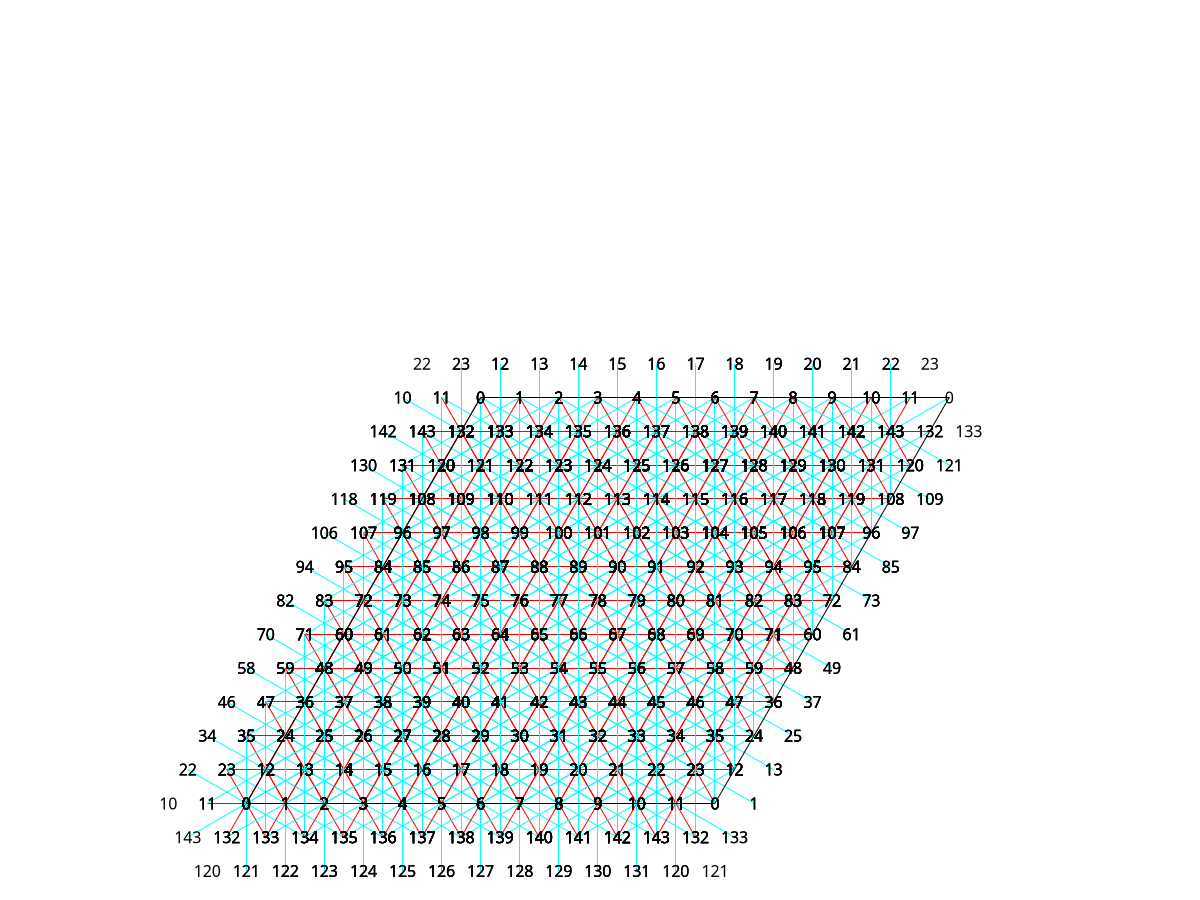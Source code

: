 #set terminal pdf color enhanced \
#dashed dl 1.0 size 20.0cm, 20.0cm 
#set output "lattice.pdf"
set xrange [-2.000000: 20.000000]
set yrange [-2.000000: 20.000000]
set size square
unset key
unset tics
unset border
set style line 1 lc 1 lt 1
set style line 2 lc 5 lt 1
set style line 3 lc 0 lt 1
set arrow from 0.000000, 0.000000 to 12.000000, 0.000000 nohead front ls 3
set arrow from 12.000000, 0.000000 to 18.000000, 10.392305 nohead front ls 3
set arrow from 18.000000, 10.392305 to 6.000000, 10.392305 nohead front ls 3
set arrow from 6.000000, 10.392305 to 0.000000, 0.000000 nohead front ls 3
set label "0" at 0.000000, 0.000000 center front
set label "11" at -1.000000, 0.000000 center front
set arrow from 0.000000, 0.000000 to -1.000000, 0.000000 nohead ls 1
set label "0" at 0.000000, 0.000000 center front
set label "1" at 1.000000, 0.000000 center front
set arrow from 0.000000, 0.000000 to 1.000000, 0.000000 nohead ls 1
set label "0" at 0.000000, 0.000000 center front
set label "132" at -0.500000, -0.866025 center front
set arrow from 0.000000, 0.000000 to -0.500000, -0.866025 nohead ls 1
set label "0" at 0.000000, 0.000000 center front
set label "12" at 0.500000, 0.866025 center front
set arrow from 0.000000, 0.000000 to 0.500000, 0.866025 nohead ls 1
set label "0" at 0.000000, 0.000000 center front
set label "23" at -0.500000, 0.866025 center front
set arrow from 0.000000, 0.000000 to -0.500000, 0.866025 nohead ls 1
set label "0" at 0.000000, 0.000000 center front
set label "133" at 0.500000, -0.866025 center front
set arrow from 0.000000, 0.000000 to 0.500000, -0.866025 nohead ls 1
set label "0" at 0.000000, 0.000000 center front
set label "22" at -1.500000, 0.866025 center front
set arrow from 0.000000, 0.000000 to -1.500000, 0.866025 nohead ls 2
set label "0" at 0.000000, 0.000000 center front
set label "134" at 1.500000, -0.866025 center front
set arrow from 0.000000, 0.000000 to 1.500000, -0.866025 nohead ls 2
set label "0" at 0.000000, 0.000000 center front
set label "143" at -1.500000, -0.866025 center front
set arrow from 0.000000, 0.000000 to -1.500000, -0.866025 nohead ls 2
set label "0" at 0.000000, 0.000000 center front
set label "13" at 1.500000, 0.866025 center front
set arrow from 0.000000, 0.000000 to 1.500000, 0.866025 nohead ls 2
set label "0" at 0.000000, 0.000000 center front
set label "121" at 0.000000, -1.732051 center front
set arrow from 0.000000, 0.000000 to 0.000000, -1.732051 nohead ls 2
set label "0" at 0.000000, 0.000000 center front
set label "35" at 0.000000, 1.732051 center front
set arrow from 0.000000, 0.000000 to 0.000000, 1.732051 nohead ls 2
set label "0" at 0.000000, 0.000000 center front
set label "10" at -2.000000, 0.000000 center front
set label "0" at 0.000000, 0.000000 center front
set label "2" at 2.000000, 0.000000 center front
set label "0" at 0.000000, 0.000000 center front
set label "120" at -1.000000, -1.732051 center front
set label "0" at 0.000000, 0.000000 center front
set label "24" at 1.000000, 1.732051 center front
set label "0" at 0.000000, 0.000000 center front
set label "34" at -1.000000, 1.732051 center front
set label "0" at 0.000000, 0.000000 center front
set label "122" at 1.000000, -1.732051 center front
set label "1" at 1.000000, 0.000000 center front
set label "0" at 0.000000, 0.000000 center front
set arrow from 1.000000, 0.000000 to 0.000000, 0.000000 nohead ls 1
set label "1" at 1.000000, 0.000000 center front
set label "2" at 2.000000, 0.000000 center front
set arrow from 1.000000, 0.000000 to 2.000000, 0.000000 nohead ls 1
set label "1" at 1.000000, 0.000000 center front
set label "133" at 0.500000, -0.866025 center front
set arrow from 1.000000, 0.000000 to 0.500000, -0.866025 nohead ls 1
set label "1" at 1.000000, 0.000000 center front
set label "13" at 1.500000, 0.866025 center front
set arrow from 1.000000, 0.000000 to 1.500000, 0.866025 nohead ls 1
set label "1" at 1.000000, 0.000000 center front
set label "12" at 0.500000, 0.866025 center front
set arrow from 1.000000, 0.000000 to 0.500000, 0.866025 nohead ls 1
set label "1" at 1.000000, 0.000000 center front
set label "134" at 1.500000, -0.866025 center front
set arrow from 1.000000, 0.000000 to 1.500000, -0.866025 nohead ls 1
set label "1" at 1.000000, 0.000000 center front
set label "23" at -0.500000, 0.866025 center front
set arrow from 1.000000, 0.000000 to -0.500000, 0.866025 nohead ls 2
set label "1" at 1.000000, 0.000000 center front
set label "135" at 2.500000, -0.866025 center front
set arrow from 1.000000, 0.000000 to 2.500000, -0.866025 nohead ls 2
set label "1" at 1.000000, 0.000000 center front
set label "132" at -0.500000, -0.866025 center front
set arrow from 1.000000, 0.000000 to -0.500000, -0.866025 nohead ls 2
set label "1" at 1.000000, 0.000000 center front
set label "14" at 2.500000, 0.866025 center front
set arrow from 1.000000, 0.000000 to 2.500000, 0.866025 nohead ls 2
set label "1" at 1.000000, 0.000000 center front
set label "122" at 1.000000, -1.732051 center front
set arrow from 1.000000, 0.000000 to 1.000000, -1.732051 nohead ls 2
set label "1" at 1.000000, 0.000000 center front
set label "24" at 1.000000, 1.732051 center front
set arrow from 1.000000, 0.000000 to 1.000000, 1.732051 nohead ls 2
set label "1" at 1.000000, 0.000000 center front
set label "11" at -1.000000, 0.000000 center front
set label "1" at 1.000000, 0.000000 center front
set label "3" at 3.000000, 0.000000 center front
set label "1" at 1.000000, 0.000000 center front
set label "121" at 0.000000, -1.732051 center front
set label "1" at 1.000000, 0.000000 center front
set label "25" at 2.000000, 1.732051 center front
set label "1" at 1.000000, 0.000000 center front
set label "35" at 0.000000, 1.732051 center front
set label "1" at 1.000000, 0.000000 center front
set label "123" at 2.000000, -1.732051 center front
set label "2" at 2.000000, 0.000000 center front
set label "1" at 1.000000, 0.000000 center front
set arrow from 2.000000, 0.000000 to 1.000000, 0.000000 nohead ls 1
set label "2" at 2.000000, 0.000000 center front
set label "3" at 3.000000, 0.000000 center front
set arrow from 2.000000, 0.000000 to 3.000000, 0.000000 nohead ls 1
set label "2" at 2.000000, 0.000000 center front
set label "134" at 1.500000, -0.866025 center front
set arrow from 2.000000, 0.000000 to 1.500000, -0.866025 nohead ls 1
set label "2" at 2.000000, 0.000000 center front
set label "14" at 2.500000, 0.866025 center front
set arrow from 2.000000, 0.000000 to 2.500000, 0.866025 nohead ls 1
set label "2" at 2.000000, 0.000000 center front
set label "13" at 1.500000, 0.866025 center front
set arrow from 2.000000, 0.000000 to 1.500000, 0.866025 nohead ls 1
set label "2" at 2.000000, 0.000000 center front
set label "135" at 2.500000, -0.866025 center front
set arrow from 2.000000, 0.000000 to 2.500000, -0.866025 nohead ls 1
set label "2" at 2.000000, 0.000000 center front
set label "12" at 0.500000, 0.866025 center front
set arrow from 2.000000, 0.000000 to 0.500000, 0.866025 nohead ls 2
set label "2" at 2.000000, 0.000000 center front
set label "136" at 3.500000, -0.866025 center front
set arrow from 2.000000, 0.000000 to 3.500000, -0.866025 nohead ls 2
set label "2" at 2.000000, 0.000000 center front
set label "133" at 0.500000, -0.866025 center front
set arrow from 2.000000, 0.000000 to 0.500000, -0.866025 nohead ls 2
set label "2" at 2.000000, 0.000000 center front
set label "15" at 3.500000, 0.866025 center front
set arrow from 2.000000, 0.000000 to 3.500000, 0.866025 nohead ls 2
set label "2" at 2.000000, 0.000000 center front
set label "123" at 2.000000, -1.732051 center front
set arrow from 2.000000, 0.000000 to 2.000000, -1.732051 nohead ls 2
set label "2" at 2.000000, 0.000000 center front
set label "25" at 2.000000, 1.732051 center front
set arrow from 2.000000, 0.000000 to 2.000000, 1.732051 nohead ls 2
set label "2" at 2.000000, 0.000000 center front
set label "0" at 0.000000, 0.000000 center front
set label "2" at 2.000000, 0.000000 center front
set label "4" at 4.000000, 0.000000 center front
set label "2" at 2.000000, 0.000000 center front
set label "122" at 1.000000, -1.732051 center front
set label "2" at 2.000000, 0.000000 center front
set label "26" at 3.000000, 1.732051 center front
set label "2" at 2.000000, 0.000000 center front
set label "24" at 1.000000, 1.732051 center front
set label "2" at 2.000000, 0.000000 center front
set label "124" at 3.000000, -1.732051 center front
set label "3" at 3.000000, 0.000000 center front
set label "2" at 2.000000, 0.000000 center front
set arrow from 3.000000, 0.000000 to 2.000000, 0.000000 nohead ls 1
set label "3" at 3.000000, 0.000000 center front
set label "4" at 4.000000, 0.000000 center front
set arrow from 3.000000, 0.000000 to 4.000000, 0.000000 nohead ls 1
set label "3" at 3.000000, 0.000000 center front
set label "135" at 2.500000, -0.866025 center front
set arrow from 3.000000, 0.000000 to 2.500000, -0.866025 nohead ls 1
set label "3" at 3.000000, 0.000000 center front
set label "15" at 3.500000, 0.866025 center front
set arrow from 3.000000, 0.000000 to 3.500000, 0.866025 nohead ls 1
set label "3" at 3.000000, 0.000000 center front
set label "14" at 2.500000, 0.866025 center front
set arrow from 3.000000, 0.000000 to 2.500000, 0.866025 nohead ls 1
set label "3" at 3.000000, 0.000000 center front
set label "136" at 3.500000, -0.866025 center front
set arrow from 3.000000, 0.000000 to 3.500000, -0.866025 nohead ls 1
set label "3" at 3.000000, 0.000000 center front
set label "13" at 1.500000, 0.866025 center front
set arrow from 3.000000, 0.000000 to 1.500000, 0.866025 nohead ls 2
set label "3" at 3.000000, 0.000000 center front
set label "137" at 4.500000, -0.866025 center front
set arrow from 3.000000, 0.000000 to 4.500000, -0.866025 nohead ls 2
set label "3" at 3.000000, 0.000000 center front
set label "134" at 1.500000, -0.866025 center front
set arrow from 3.000000, 0.000000 to 1.500000, -0.866025 nohead ls 2
set label "3" at 3.000000, 0.000000 center front
set label "16" at 4.500000, 0.866025 center front
set arrow from 3.000000, 0.000000 to 4.500000, 0.866025 nohead ls 2
set label "3" at 3.000000, 0.000000 center front
set label "124" at 3.000000, -1.732051 center front
set arrow from 3.000000, 0.000000 to 3.000000, -1.732051 nohead ls 2
set label "3" at 3.000000, 0.000000 center front
set label "26" at 3.000000, 1.732051 center front
set arrow from 3.000000, 0.000000 to 3.000000, 1.732051 nohead ls 2
set label "3" at 3.000000, 0.000000 center front
set label "1" at 1.000000, 0.000000 center front
set label "3" at 3.000000, 0.000000 center front
set label "5" at 5.000000, 0.000000 center front
set label "3" at 3.000000, 0.000000 center front
set label "123" at 2.000000, -1.732051 center front
set label "3" at 3.000000, 0.000000 center front
set label "27" at 4.000000, 1.732051 center front
set label "3" at 3.000000, 0.000000 center front
set label "25" at 2.000000, 1.732051 center front
set label "3" at 3.000000, 0.000000 center front
set label "125" at 4.000000, -1.732051 center front
set label "4" at 4.000000, 0.000000 center front
set label "3" at 3.000000, 0.000000 center front
set arrow from 4.000000, 0.000000 to 3.000000, 0.000000 nohead ls 1
set label "4" at 4.000000, 0.000000 center front
set label "5" at 5.000000, 0.000000 center front
set arrow from 4.000000, 0.000000 to 5.000000, 0.000000 nohead ls 1
set label "4" at 4.000000, 0.000000 center front
set label "136" at 3.500000, -0.866025 center front
set arrow from 4.000000, 0.000000 to 3.500000, -0.866025 nohead ls 1
set label "4" at 4.000000, 0.000000 center front
set label "16" at 4.500000, 0.866025 center front
set arrow from 4.000000, 0.000000 to 4.500000, 0.866025 nohead ls 1
set label "4" at 4.000000, 0.000000 center front
set label "15" at 3.500000, 0.866025 center front
set arrow from 4.000000, 0.000000 to 3.500000, 0.866025 nohead ls 1
set label "4" at 4.000000, 0.000000 center front
set label "137" at 4.500000, -0.866025 center front
set arrow from 4.000000, 0.000000 to 4.500000, -0.866025 nohead ls 1
set label "4" at 4.000000, 0.000000 center front
set label "14" at 2.500000, 0.866025 center front
set arrow from 4.000000, 0.000000 to 2.500000, 0.866025 nohead ls 2
set label "4" at 4.000000, 0.000000 center front
set label "138" at 5.500000, -0.866025 center front
set arrow from 4.000000, 0.000000 to 5.500000, -0.866025 nohead ls 2
set label "4" at 4.000000, 0.000000 center front
set label "135" at 2.500000, -0.866025 center front
set arrow from 4.000000, 0.000000 to 2.500000, -0.866025 nohead ls 2
set label "4" at 4.000000, 0.000000 center front
set label "17" at 5.500000, 0.866025 center front
set arrow from 4.000000, 0.000000 to 5.500000, 0.866025 nohead ls 2
set label "4" at 4.000000, 0.000000 center front
set label "125" at 4.000000, -1.732051 center front
set arrow from 4.000000, 0.000000 to 4.000000, -1.732051 nohead ls 2
set label "4" at 4.000000, 0.000000 center front
set label "27" at 4.000000, 1.732051 center front
set arrow from 4.000000, 0.000000 to 4.000000, 1.732051 nohead ls 2
set label "4" at 4.000000, 0.000000 center front
set label "2" at 2.000000, 0.000000 center front
set label "4" at 4.000000, 0.000000 center front
set label "6" at 6.000000, 0.000000 center front
set label "4" at 4.000000, 0.000000 center front
set label "124" at 3.000000, -1.732051 center front
set label "4" at 4.000000, 0.000000 center front
set label "28" at 5.000000, 1.732051 center front
set label "4" at 4.000000, 0.000000 center front
set label "26" at 3.000000, 1.732051 center front
set label "4" at 4.000000, 0.000000 center front
set label "126" at 5.000000, -1.732051 center front
set label "5" at 5.000000, 0.000000 center front
set label "4" at 4.000000, 0.000000 center front
set arrow from 5.000000, 0.000000 to 4.000000, 0.000000 nohead ls 1
set label "5" at 5.000000, 0.000000 center front
set label "6" at 6.000000, 0.000000 center front
set arrow from 5.000000, 0.000000 to 6.000000, 0.000000 nohead ls 1
set label "5" at 5.000000, 0.000000 center front
set label "137" at 4.500000, -0.866025 center front
set arrow from 5.000000, 0.000000 to 4.500000, -0.866025 nohead ls 1
set label "5" at 5.000000, 0.000000 center front
set label "17" at 5.500000, 0.866025 center front
set arrow from 5.000000, 0.000000 to 5.500000, 0.866025 nohead ls 1
set label "5" at 5.000000, 0.000000 center front
set label "16" at 4.500000, 0.866025 center front
set arrow from 5.000000, 0.000000 to 4.500000, 0.866025 nohead ls 1
set label "5" at 5.000000, 0.000000 center front
set label "138" at 5.500000, -0.866025 center front
set arrow from 5.000000, 0.000000 to 5.500000, -0.866025 nohead ls 1
set label "5" at 5.000000, 0.000000 center front
set label "15" at 3.500000, 0.866025 center front
set arrow from 5.000000, 0.000000 to 3.500000, 0.866025 nohead ls 2
set label "5" at 5.000000, 0.000000 center front
set label "139" at 6.500000, -0.866025 center front
set arrow from 5.000000, 0.000000 to 6.500000, -0.866025 nohead ls 2
set label "5" at 5.000000, 0.000000 center front
set label "136" at 3.500000, -0.866025 center front
set arrow from 5.000000, 0.000000 to 3.500000, -0.866025 nohead ls 2
set label "5" at 5.000000, 0.000000 center front
set label "18" at 6.500000, 0.866025 center front
set arrow from 5.000000, 0.000000 to 6.500000, 0.866025 nohead ls 2
set label "5" at 5.000000, 0.000000 center front
set label "126" at 5.000000, -1.732051 center front
set arrow from 5.000000, 0.000000 to 5.000000, -1.732051 nohead ls 2
set label "5" at 5.000000, 0.000000 center front
set label "28" at 5.000000, 1.732051 center front
set arrow from 5.000000, 0.000000 to 5.000000, 1.732051 nohead ls 2
set label "5" at 5.000000, 0.000000 center front
set label "3" at 3.000000, 0.000000 center front
set label "5" at 5.000000, 0.000000 center front
set label "7" at 7.000000, 0.000000 center front
set label "5" at 5.000000, 0.000000 center front
set label "125" at 4.000000, -1.732051 center front
set label "5" at 5.000000, 0.000000 center front
set label "29" at 6.000000, 1.732051 center front
set label "5" at 5.000000, 0.000000 center front
set label "27" at 4.000000, 1.732051 center front
set label "5" at 5.000000, 0.000000 center front
set label "127" at 6.000000, -1.732051 center front
set label "6" at 6.000000, 0.000000 center front
set label "5" at 5.000000, 0.000000 center front
set arrow from 6.000000, 0.000000 to 5.000000, 0.000000 nohead ls 1
set label "6" at 6.000000, 0.000000 center front
set label "7" at 7.000000, 0.000000 center front
set arrow from 6.000000, 0.000000 to 7.000000, 0.000000 nohead ls 1
set label "6" at 6.000000, 0.000000 center front
set label "138" at 5.500000, -0.866025 center front
set arrow from 6.000000, 0.000000 to 5.500000, -0.866025 nohead ls 1
set label "6" at 6.000000, 0.000000 center front
set label "18" at 6.500000, 0.866025 center front
set arrow from 6.000000, 0.000000 to 6.500000, 0.866025 nohead ls 1
set label "6" at 6.000000, 0.000000 center front
set label "17" at 5.500000, 0.866025 center front
set arrow from 6.000000, 0.000000 to 5.500000, 0.866025 nohead ls 1
set label "6" at 6.000000, 0.000000 center front
set label "139" at 6.500000, -0.866025 center front
set arrow from 6.000000, 0.000000 to 6.500000, -0.866025 nohead ls 1
set label "6" at 6.000000, 0.000000 center front
set label "16" at 4.500000, 0.866025 center front
set arrow from 6.000000, 0.000000 to 4.500000, 0.866025 nohead ls 2
set label "6" at 6.000000, 0.000000 center front
set label "140" at 7.500000, -0.866025 center front
set arrow from 6.000000, 0.000000 to 7.500000, -0.866025 nohead ls 2
set label "6" at 6.000000, 0.000000 center front
set label "137" at 4.500000, -0.866025 center front
set arrow from 6.000000, 0.000000 to 4.500000, -0.866025 nohead ls 2
set label "6" at 6.000000, 0.000000 center front
set label "19" at 7.500000, 0.866025 center front
set arrow from 6.000000, 0.000000 to 7.500000, 0.866025 nohead ls 2
set label "6" at 6.000000, 0.000000 center front
set label "127" at 6.000000, -1.732051 center front
set arrow from 6.000000, 0.000000 to 6.000000, -1.732051 nohead ls 2
set label "6" at 6.000000, 0.000000 center front
set label "29" at 6.000000, 1.732051 center front
set arrow from 6.000000, 0.000000 to 6.000000, 1.732051 nohead ls 2
set label "6" at 6.000000, 0.000000 center front
set label "4" at 4.000000, 0.000000 center front
set label "6" at 6.000000, 0.000000 center front
set label "8" at 8.000000, 0.000000 center front
set label "6" at 6.000000, 0.000000 center front
set label "126" at 5.000000, -1.732051 center front
set label "6" at 6.000000, 0.000000 center front
set label "30" at 7.000000, 1.732051 center front
set label "6" at 6.000000, 0.000000 center front
set label "28" at 5.000000, 1.732051 center front
set label "6" at 6.000000, 0.000000 center front
set label "128" at 7.000000, -1.732051 center front
set label "7" at 7.000000, 0.000000 center front
set label "6" at 6.000000, 0.000000 center front
set arrow from 7.000000, 0.000000 to 6.000000, 0.000000 nohead ls 1
set label "7" at 7.000000, 0.000000 center front
set label "8" at 8.000000, 0.000000 center front
set arrow from 7.000000, 0.000000 to 8.000000, 0.000000 nohead ls 1
set label "7" at 7.000000, 0.000000 center front
set label "139" at 6.500000, -0.866025 center front
set arrow from 7.000000, 0.000000 to 6.500000, -0.866025 nohead ls 1
set label "7" at 7.000000, 0.000000 center front
set label "19" at 7.500000, 0.866025 center front
set arrow from 7.000000, 0.000000 to 7.500000, 0.866025 nohead ls 1
set label "7" at 7.000000, 0.000000 center front
set label "18" at 6.500000, 0.866025 center front
set arrow from 7.000000, 0.000000 to 6.500000, 0.866025 nohead ls 1
set label "7" at 7.000000, 0.000000 center front
set label "140" at 7.500000, -0.866025 center front
set arrow from 7.000000, 0.000000 to 7.500000, -0.866025 nohead ls 1
set label "7" at 7.000000, 0.000000 center front
set label "17" at 5.500000, 0.866025 center front
set arrow from 7.000000, 0.000000 to 5.500000, 0.866025 nohead ls 2
set label "7" at 7.000000, 0.000000 center front
set label "141" at 8.500000, -0.866025 center front
set arrow from 7.000000, 0.000000 to 8.500000, -0.866025 nohead ls 2
set label "7" at 7.000000, 0.000000 center front
set label "138" at 5.500000, -0.866025 center front
set arrow from 7.000000, 0.000000 to 5.500000, -0.866025 nohead ls 2
set label "7" at 7.000000, 0.000000 center front
set label "20" at 8.500000, 0.866025 center front
set arrow from 7.000000, 0.000000 to 8.500000, 0.866025 nohead ls 2
set label "7" at 7.000000, 0.000000 center front
set label "128" at 7.000000, -1.732051 center front
set arrow from 7.000000, 0.000000 to 7.000000, -1.732051 nohead ls 2
set label "7" at 7.000000, 0.000000 center front
set label "30" at 7.000000, 1.732051 center front
set arrow from 7.000000, 0.000000 to 7.000000, 1.732051 nohead ls 2
set label "7" at 7.000000, 0.000000 center front
set label "5" at 5.000000, 0.000000 center front
set label "7" at 7.000000, 0.000000 center front
set label "9" at 9.000000, 0.000000 center front
set label "7" at 7.000000, 0.000000 center front
set label "127" at 6.000000, -1.732051 center front
set label "7" at 7.000000, 0.000000 center front
set label "31" at 8.000000, 1.732051 center front
set label "7" at 7.000000, 0.000000 center front
set label "29" at 6.000000, 1.732051 center front
set label "7" at 7.000000, 0.000000 center front
set label "129" at 8.000000, -1.732051 center front
set label "8" at 8.000000, 0.000000 center front
set label "7" at 7.000000, 0.000000 center front
set arrow from 8.000000, 0.000000 to 7.000000, 0.000000 nohead ls 1
set label "8" at 8.000000, 0.000000 center front
set label "9" at 9.000000, 0.000000 center front
set arrow from 8.000000, 0.000000 to 9.000000, 0.000000 nohead ls 1
set label "8" at 8.000000, 0.000000 center front
set label "140" at 7.500000, -0.866025 center front
set arrow from 8.000000, 0.000000 to 7.500000, -0.866025 nohead ls 1
set label "8" at 8.000000, 0.000000 center front
set label "20" at 8.500000, 0.866025 center front
set arrow from 8.000000, 0.000000 to 8.500000, 0.866025 nohead ls 1
set label "8" at 8.000000, 0.000000 center front
set label "19" at 7.500000, 0.866025 center front
set arrow from 8.000000, 0.000000 to 7.500000, 0.866025 nohead ls 1
set label "8" at 8.000000, 0.000000 center front
set label "141" at 8.500000, -0.866025 center front
set arrow from 8.000000, 0.000000 to 8.500000, -0.866025 nohead ls 1
set label "8" at 8.000000, 0.000000 center front
set label "18" at 6.500000, 0.866025 center front
set arrow from 8.000000, 0.000000 to 6.500000, 0.866025 nohead ls 2
set label "8" at 8.000000, 0.000000 center front
set label "142" at 9.500000, -0.866025 center front
set arrow from 8.000000, 0.000000 to 9.500000, -0.866025 nohead ls 2
set label "8" at 8.000000, 0.000000 center front
set label "139" at 6.500000, -0.866025 center front
set arrow from 8.000000, 0.000000 to 6.500000, -0.866025 nohead ls 2
set label "8" at 8.000000, 0.000000 center front
set label "21" at 9.500000, 0.866025 center front
set arrow from 8.000000, 0.000000 to 9.500000, 0.866025 nohead ls 2
set label "8" at 8.000000, 0.000000 center front
set label "129" at 8.000000, -1.732051 center front
set arrow from 8.000000, 0.000000 to 8.000000, -1.732051 nohead ls 2
set label "8" at 8.000000, 0.000000 center front
set label "31" at 8.000000, 1.732051 center front
set arrow from 8.000000, 0.000000 to 8.000000, 1.732051 nohead ls 2
set label "8" at 8.000000, 0.000000 center front
set label "6" at 6.000000, 0.000000 center front
set label "8" at 8.000000, 0.000000 center front
set label "10" at 10.000000, 0.000000 center front
set label "8" at 8.000000, 0.000000 center front
set label "128" at 7.000000, -1.732051 center front
set label "8" at 8.000000, 0.000000 center front
set label "32" at 9.000000, 1.732051 center front
set label "8" at 8.000000, 0.000000 center front
set label "30" at 7.000000, 1.732051 center front
set label "8" at 8.000000, 0.000000 center front
set label "130" at 9.000000, -1.732051 center front
set label "9" at 9.000000, 0.000000 center front
set label "8" at 8.000000, 0.000000 center front
set arrow from 9.000000, 0.000000 to 8.000000, 0.000000 nohead ls 1
set label "9" at 9.000000, 0.000000 center front
set label "10" at 10.000000, 0.000000 center front
set arrow from 9.000000, 0.000000 to 10.000000, 0.000000 nohead ls 1
set label "9" at 9.000000, 0.000000 center front
set label "141" at 8.500000, -0.866025 center front
set arrow from 9.000000, 0.000000 to 8.500000, -0.866025 nohead ls 1
set label "9" at 9.000000, 0.000000 center front
set label "21" at 9.500000, 0.866025 center front
set arrow from 9.000000, 0.000000 to 9.500000, 0.866025 nohead ls 1
set label "9" at 9.000000, 0.000000 center front
set label "20" at 8.500000, 0.866025 center front
set arrow from 9.000000, 0.000000 to 8.500000, 0.866025 nohead ls 1
set label "9" at 9.000000, 0.000000 center front
set label "142" at 9.500000, -0.866025 center front
set arrow from 9.000000, 0.000000 to 9.500000, -0.866025 nohead ls 1
set label "9" at 9.000000, 0.000000 center front
set label "19" at 7.500000, 0.866025 center front
set arrow from 9.000000, 0.000000 to 7.500000, 0.866025 nohead ls 2
set label "9" at 9.000000, 0.000000 center front
set label "143" at 10.500000, -0.866025 center front
set arrow from 9.000000, 0.000000 to 10.500000, -0.866025 nohead ls 2
set label "9" at 9.000000, 0.000000 center front
set label "140" at 7.500000, -0.866025 center front
set arrow from 9.000000, 0.000000 to 7.500000, -0.866025 nohead ls 2
set label "9" at 9.000000, 0.000000 center front
set label "22" at 10.500000, 0.866025 center front
set arrow from 9.000000, 0.000000 to 10.500000, 0.866025 nohead ls 2
set label "9" at 9.000000, 0.000000 center front
set label "130" at 9.000000, -1.732051 center front
set arrow from 9.000000, 0.000000 to 9.000000, -1.732051 nohead ls 2
set label "9" at 9.000000, 0.000000 center front
set label "32" at 9.000000, 1.732051 center front
set arrow from 9.000000, 0.000000 to 9.000000, 1.732051 nohead ls 2
set label "9" at 9.000000, 0.000000 center front
set label "7" at 7.000000, 0.000000 center front
set label "9" at 9.000000, 0.000000 center front
set label "11" at 11.000000, 0.000000 center front
set label "9" at 9.000000, 0.000000 center front
set label "129" at 8.000000, -1.732051 center front
set label "9" at 9.000000, 0.000000 center front
set label "33" at 10.000000, 1.732051 center front
set label "9" at 9.000000, 0.000000 center front
set label "31" at 8.000000, 1.732051 center front
set label "9" at 9.000000, 0.000000 center front
set label "131" at 10.000000, -1.732051 center front
set label "10" at 10.000000, 0.000000 center front
set label "9" at 9.000000, 0.000000 center front
set arrow from 10.000000, 0.000000 to 9.000000, 0.000000 nohead ls 1
set label "10" at 10.000000, 0.000000 center front
set label "11" at 11.000000, 0.000000 center front
set arrow from 10.000000, 0.000000 to 11.000000, 0.000000 nohead ls 1
set label "10" at 10.000000, 0.000000 center front
set label "142" at 9.500000, -0.866025 center front
set arrow from 10.000000, 0.000000 to 9.500000, -0.866025 nohead ls 1
set label "10" at 10.000000, 0.000000 center front
set label "22" at 10.500000, 0.866025 center front
set arrow from 10.000000, 0.000000 to 10.500000, 0.866025 nohead ls 1
set label "10" at 10.000000, 0.000000 center front
set label "21" at 9.500000, 0.866025 center front
set arrow from 10.000000, 0.000000 to 9.500000, 0.866025 nohead ls 1
set label "10" at 10.000000, 0.000000 center front
set label "143" at 10.500000, -0.866025 center front
set arrow from 10.000000, 0.000000 to 10.500000, -0.866025 nohead ls 1
set label "10" at 10.000000, 0.000000 center front
set label "20" at 8.500000, 0.866025 center front
set arrow from 10.000000, 0.000000 to 8.500000, 0.866025 nohead ls 2
set label "10" at 10.000000, 0.000000 center front
set label "132" at 11.500000, -0.866025 center front
set arrow from 10.000000, 0.000000 to 11.500000, -0.866025 nohead ls 2
set label "10" at 10.000000, 0.000000 center front
set label "141" at 8.500000, -0.866025 center front
set arrow from 10.000000, 0.000000 to 8.500000, -0.866025 nohead ls 2
set label "10" at 10.000000, 0.000000 center front
set label "23" at 11.500000, 0.866025 center front
set arrow from 10.000000, 0.000000 to 11.500000, 0.866025 nohead ls 2
set label "10" at 10.000000, 0.000000 center front
set label "131" at 10.000000, -1.732051 center front
set arrow from 10.000000, 0.000000 to 10.000000, -1.732051 nohead ls 2
set label "10" at 10.000000, 0.000000 center front
set label "33" at 10.000000, 1.732051 center front
set arrow from 10.000000, 0.000000 to 10.000000, 1.732051 nohead ls 2
set label "10" at 10.000000, 0.000000 center front
set label "8" at 8.000000, 0.000000 center front
set label "10" at 10.000000, 0.000000 center front
set label "0" at 12.000000, 0.000000 center front
set label "10" at 10.000000, 0.000000 center front
set label "130" at 9.000000, -1.732051 center front
set label "10" at 10.000000, 0.000000 center front
set label "34" at 11.000000, 1.732051 center front
set label "10" at 10.000000, 0.000000 center front
set label "32" at 9.000000, 1.732051 center front
set label "10" at 10.000000, 0.000000 center front
set label "120" at 11.000000, -1.732051 center front
set label "11" at 11.000000, 0.000000 center front
set label "10" at 10.000000, 0.000000 center front
set arrow from 11.000000, 0.000000 to 10.000000, 0.000000 nohead ls 1
set label "11" at 11.000000, 0.000000 center front
set label "0" at 12.000000, 0.000000 center front
set arrow from 11.000000, 0.000000 to 12.000000, 0.000000 nohead ls 1
set label "11" at 11.000000, 0.000000 center front
set label "143" at 10.500000, -0.866025 center front
set arrow from 11.000000, 0.000000 to 10.500000, -0.866025 nohead ls 1
set label "11" at 11.000000, 0.000000 center front
set label "23" at 11.500000, 0.866025 center front
set arrow from 11.000000, 0.000000 to 11.500000, 0.866025 nohead ls 1
set label "11" at 11.000000, 0.000000 center front
set label "22" at 10.500000, 0.866025 center front
set arrow from 11.000000, 0.000000 to 10.500000, 0.866025 nohead ls 1
set label "11" at 11.000000, 0.000000 center front
set label "132" at 11.500000, -0.866025 center front
set arrow from 11.000000, 0.000000 to 11.500000, -0.866025 nohead ls 1
set label "11" at 11.000000, 0.000000 center front
set label "21" at 9.500000, 0.866025 center front
set arrow from 11.000000, 0.000000 to 9.500000, 0.866025 nohead ls 2
set label "11" at 11.000000, 0.000000 center front
set label "133" at 12.500000, -0.866025 center front
set arrow from 11.000000, 0.000000 to 12.500000, -0.866025 nohead ls 2
set label "11" at 11.000000, 0.000000 center front
set label "142" at 9.500000, -0.866025 center front
set arrow from 11.000000, 0.000000 to 9.500000, -0.866025 nohead ls 2
set label "11" at 11.000000, 0.000000 center front
set label "12" at 12.500000, 0.866025 center front
set arrow from 11.000000, 0.000000 to 12.500000, 0.866025 nohead ls 2
set label "11" at 11.000000, 0.000000 center front
set label "120" at 11.000000, -1.732051 center front
set arrow from 11.000000, 0.000000 to 11.000000, -1.732051 nohead ls 2
set label "11" at 11.000000, 0.000000 center front
set label "34" at 11.000000, 1.732051 center front
set arrow from 11.000000, 0.000000 to 11.000000, 1.732051 nohead ls 2
set label "11" at 11.000000, 0.000000 center front
set label "9" at 9.000000, 0.000000 center front
set label "11" at 11.000000, 0.000000 center front
set label "1" at 13.000000, 0.000000 center front
set label "11" at 11.000000, 0.000000 center front
set label "131" at 10.000000, -1.732051 center front
set label "11" at 11.000000, 0.000000 center front
set label "35" at 12.000000, 1.732051 center front
set label "11" at 11.000000, 0.000000 center front
set label "33" at 10.000000, 1.732051 center front
set label "11" at 11.000000, 0.000000 center front
set label "121" at 12.000000, -1.732051 center front
set label "12" at 0.500000, 0.866025 center front
set label "23" at -0.500000, 0.866025 center front
set arrow from 0.500000, 0.866025 to -0.500000, 0.866025 nohead ls 1
set label "12" at 0.500000, 0.866025 center front
set label "13" at 1.500000, 0.866025 center front
set arrow from 0.500000, 0.866025 to 1.500000, 0.866025 nohead ls 1
set label "12" at 0.500000, 0.866025 center front
set label "0" at 0.000000, 0.000000 center front
set arrow from 0.500000, 0.866025 to 0.000000, 0.000000 nohead ls 1
set label "12" at 0.500000, 0.866025 center front
set label "24" at 1.000000, 1.732051 center front
set arrow from 0.500000, 0.866025 to 1.000000, 1.732051 nohead ls 1
set label "12" at 0.500000, 0.866025 center front
set label "35" at 0.000000, 1.732051 center front
set arrow from 0.500000, 0.866025 to 0.000000, 1.732051 nohead ls 1
set label "12" at 0.500000, 0.866025 center front
set label "1" at 1.000000, 0.000000 center front
set arrow from 0.500000, 0.866025 to 1.000000, 0.000000 nohead ls 1
set label "12" at 0.500000, 0.866025 center front
set label "34" at -1.000000, 1.732051 center front
set arrow from 0.500000, 0.866025 to -1.000000, 1.732051 nohead ls 2
set label "12" at 0.500000, 0.866025 center front
set label "2" at 2.000000, 0.000000 center front
set arrow from 0.500000, 0.866025 to 2.000000, 0.000000 nohead ls 2
set label "12" at 0.500000, 0.866025 center front
set label "11" at -1.000000, 0.000000 center front
set arrow from 0.500000, 0.866025 to -1.000000, 0.000000 nohead ls 2
set label "12" at 0.500000, 0.866025 center front
set label "25" at 2.000000, 1.732051 center front
set arrow from 0.500000, 0.866025 to 2.000000, 1.732051 nohead ls 2
set label "12" at 0.500000, 0.866025 center front
set label "133" at 0.500000, -0.866025 center front
set arrow from 0.500000, 0.866025 to 0.500000, -0.866025 nohead ls 2
set label "12" at 0.500000, 0.866025 center front
set label "47" at 0.500000, 2.598076 center front
set arrow from 0.500000, 0.866025 to 0.500000, 2.598076 nohead ls 2
set label "12" at 0.500000, 0.866025 center front
set label "22" at -1.500000, 0.866025 center front
set label "12" at 0.500000, 0.866025 center front
set label "14" at 2.500000, 0.866025 center front
set label "12" at 0.500000, 0.866025 center front
set label "132" at -0.500000, -0.866025 center front
set label "12" at 0.500000, 0.866025 center front
set label "36" at 1.500000, 2.598076 center front
set label "12" at 0.500000, 0.866025 center front
set label "46" at -0.500000, 2.598076 center front
set label "12" at 0.500000, 0.866025 center front
set label "134" at 1.500000, -0.866025 center front
set label "13" at 1.500000, 0.866025 center front
set label "12" at 0.500000, 0.866025 center front
set arrow from 1.500000, 0.866025 to 0.500000, 0.866025 nohead ls 1
set label "13" at 1.500000, 0.866025 center front
set label "14" at 2.500000, 0.866025 center front
set arrow from 1.500000, 0.866025 to 2.500000, 0.866025 nohead ls 1
set label "13" at 1.500000, 0.866025 center front
set label "1" at 1.000000, 0.000000 center front
set arrow from 1.500000, 0.866025 to 1.000000, 0.000000 nohead ls 1
set label "13" at 1.500000, 0.866025 center front
set label "25" at 2.000000, 1.732051 center front
set arrow from 1.500000, 0.866025 to 2.000000, 1.732051 nohead ls 1
set label "13" at 1.500000, 0.866025 center front
set label "24" at 1.000000, 1.732051 center front
set arrow from 1.500000, 0.866025 to 1.000000, 1.732051 nohead ls 1
set label "13" at 1.500000, 0.866025 center front
set label "2" at 2.000000, 0.000000 center front
set arrow from 1.500000, 0.866025 to 2.000000, 0.000000 nohead ls 1
set label "13" at 1.500000, 0.866025 center front
set label "35" at 0.000000, 1.732051 center front
set arrow from 1.500000, 0.866025 to 0.000000, 1.732051 nohead ls 2
set label "13" at 1.500000, 0.866025 center front
set label "3" at 3.000000, 0.000000 center front
set arrow from 1.500000, 0.866025 to 3.000000, 0.000000 nohead ls 2
set label "13" at 1.500000, 0.866025 center front
set label "0" at 0.000000, 0.000000 center front
set arrow from 1.500000, 0.866025 to 0.000000, 0.000000 nohead ls 2
set label "13" at 1.500000, 0.866025 center front
set label "26" at 3.000000, 1.732051 center front
set arrow from 1.500000, 0.866025 to 3.000000, 1.732051 nohead ls 2
set label "13" at 1.500000, 0.866025 center front
set label "134" at 1.500000, -0.866025 center front
set arrow from 1.500000, 0.866025 to 1.500000, -0.866025 nohead ls 2
set label "13" at 1.500000, 0.866025 center front
set label "36" at 1.500000, 2.598076 center front
set arrow from 1.500000, 0.866025 to 1.500000, 2.598076 nohead ls 2
set label "13" at 1.500000, 0.866025 center front
set label "23" at -0.500000, 0.866025 center front
set label "13" at 1.500000, 0.866025 center front
set label "15" at 3.500000, 0.866025 center front
set label "13" at 1.500000, 0.866025 center front
set label "133" at 0.500000, -0.866025 center front
set label "13" at 1.500000, 0.866025 center front
set label "37" at 2.500000, 2.598076 center front
set label "13" at 1.500000, 0.866025 center front
set label "47" at 0.500000, 2.598076 center front
set label "13" at 1.500000, 0.866025 center front
set label "135" at 2.500000, -0.866025 center front
set label "14" at 2.500000, 0.866025 center front
set label "13" at 1.500000, 0.866025 center front
set arrow from 2.500000, 0.866025 to 1.500000, 0.866025 nohead ls 1
set label "14" at 2.500000, 0.866025 center front
set label "15" at 3.500000, 0.866025 center front
set arrow from 2.500000, 0.866025 to 3.500000, 0.866025 nohead ls 1
set label "14" at 2.500000, 0.866025 center front
set label "2" at 2.000000, 0.000000 center front
set arrow from 2.500000, 0.866025 to 2.000000, 0.000000 nohead ls 1
set label "14" at 2.500000, 0.866025 center front
set label "26" at 3.000000, 1.732051 center front
set arrow from 2.500000, 0.866025 to 3.000000, 1.732051 nohead ls 1
set label "14" at 2.500000, 0.866025 center front
set label "25" at 2.000000, 1.732051 center front
set arrow from 2.500000, 0.866025 to 2.000000, 1.732051 nohead ls 1
set label "14" at 2.500000, 0.866025 center front
set label "3" at 3.000000, 0.000000 center front
set arrow from 2.500000, 0.866025 to 3.000000, 0.000000 nohead ls 1
set label "14" at 2.500000, 0.866025 center front
set label "24" at 1.000000, 1.732051 center front
set arrow from 2.500000, 0.866025 to 1.000000, 1.732051 nohead ls 2
set label "14" at 2.500000, 0.866025 center front
set label "4" at 4.000000, 0.000000 center front
set arrow from 2.500000, 0.866025 to 4.000000, 0.000000 nohead ls 2
set label "14" at 2.500000, 0.866025 center front
set label "1" at 1.000000, 0.000000 center front
set arrow from 2.500000, 0.866025 to 1.000000, 0.000000 nohead ls 2
set label "14" at 2.500000, 0.866025 center front
set label "27" at 4.000000, 1.732051 center front
set arrow from 2.500000, 0.866025 to 4.000000, 1.732051 nohead ls 2
set label "14" at 2.500000, 0.866025 center front
set label "135" at 2.500000, -0.866025 center front
set arrow from 2.500000, 0.866025 to 2.500000, -0.866025 nohead ls 2
set label "14" at 2.500000, 0.866025 center front
set label "37" at 2.500000, 2.598076 center front
set arrow from 2.500000, 0.866025 to 2.500000, 2.598076 nohead ls 2
set label "14" at 2.500000, 0.866025 center front
set label "12" at 0.500000, 0.866025 center front
set label "14" at 2.500000, 0.866025 center front
set label "16" at 4.500000, 0.866025 center front
set label "14" at 2.500000, 0.866025 center front
set label "134" at 1.500000, -0.866025 center front
set label "14" at 2.500000, 0.866025 center front
set label "38" at 3.500000, 2.598076 center front
set label "14" at 2.500000, 0.866025 center front
set label "36" at 1.500000, 2.598076 center front
set label "14" at 2.500000, 0.866025 center front
set label "136" at 3.500000, -0.866025 center front
set label "15" at 3.500000, 0.866025 center front
set label "14" at 2.500000, 0.866025 center front
set arrow from 3.500000, 0.866025 to 2.500000, 0.866025 nohead ls 1
set label "15" at 3.500000, 0.866025 center front
set label "16" at 4.500000, 0.866025 center front
set arrow from 3.500000, 0.866025 to 4.500000, 0.866025 nohead ls 1
set label "15" at 3.500000, 0.866025 center front
set label "3" at 3.000000, 0.000000 center front
set arrow from 3.500000, 0.866025 to 3.000000, 0.000000 nohead ls 1
set label "15" at 3.500000, 0.866025 center front
set label "27" at 4.000000, 1.732051 center front
set arrow from 3.500000, 0.866025 to 4.000000, 1.732051 nohead ls 1
set label "15" at 3.500000, 0.866025 center front
set label "26" at 3.000000, 1.732051 center front
set arrow from 3.500000, 0.866025 to 3.000000, 1.732051 nohead ls 1
set label "15" at 3.500000, 0.866025 center front
set label "4" at 4.000000, 0.000000 center front
set arrow from 3.500000, 0.866025 to 4.000000, 0.000000 nohead ls 1
set label "15" at 3.500000, 0.866025 center front
set label "25" at 2.000000, 1.732051 center front
set arrow from 3.500000, 0.866025 to 2.000000, 1.732051 nohead ls 2
set label "15" at 3.500000, 0.866025 center front
set label "5" at 5.000000, 0.000000 center front
set arrow from 3.500000, 0.866025 to 5.000000, 0.000000 nohead ls 2
set label "15" at 3.500000, 0.866025 center front
set label "2" at 2.000000, 0.000000 center front
set arrow from 3.500000, 0.866025 to 2.000000, 0.000000 nohead ls 2
set label "15" at 3.500000, 0.866025 center front
set label "28" at 5.000000, 1.732051 center front
set arrow from 3.500000, 0.866025 to 5.000000, 1.732051 nohead ls 2
set label "15" at 3.500000, 0.866025 center front
set label "136" at 3.500000, -0.866025 center front
set arrow from 3.500000, 0.866025 to 3.500000, -0.866025 nohead ls 2
set label "15" at 3.500000, 0.866025 center front
set label "38" at 3.500000, 2.598076 center front
set arrow from 3.500000, 0.866025 to 3.500000, 2.598076 nohead ls 2
set label "15" at 3.500000, 0.866025 center front
set label "13" at 1.500000, 0.866025 center front
set label "15" at 3.500000, 0.866025 center front
set label "17" at 5.500000, 0.866025 center front
set label "15" at 3.500000, 0.866025 center front
set label "135" at 2.500000, -0.866025 center front
set label "15" at 3.500000, 0.866025 center front
set label "39" at 4.500000, 2.598076 center front
set label "15" at 3.500000, 0.866025 center front
set label "37" at 2.500000, 2.598076 center front
set label "15" at 3.500000, 0.866025 center front
set label "137" at 4.500000, -0.866025 center front
set label "16" at 4.500000, 0.866025 center front
set label "15" at 3.500000, 0.866025 center front
set arrow from 4.500000, 0.866025 to 3.500000, 0.866025 nohead ls 1
set label "16" at 4.500000, 0.866025 center front
set label "17" at 5.500000, 0.866025 center front
set arrow from 4.500000, 0.866025 to 5.500000, 0.866025 nohead ls 1
set label "16" at 4.500000, 0.866025 center front
set label "4" at 4.000000, 0.000000 center front
set arrow from 4.500000, 0.866025 to 4.000000, 0.000000 nohead ls 1
set label "16" at 4.500000, 0.866025 center front
set label "28" at 5.000000, 1.732051 center front
set arrow from 4.500000, 0.866025 to 5.000000, 1.732051 nohead ls 1
set label "16" at 4.500000, 0.866025 center front
set label "27" at 4.000000, 1.732051 center front
set arrow from 4.500000, 0.866025 to 4.000000, 1.732051 nohead ls 1
set label "16" at 4.500000, 0.866025 center front
set label "5" at 5.000000, 0.000000 center front
set arrow from 4.500000, 0.866025 to 5.000000, 0.000000 nohead ls 1
set label "16" at 4.500000, 0.866025 center front
set label "26" at 3.000000, 1.732051 center front
set arrow from 4.500000, 0.866025 to 3.000000, 1.732051 nohead ls 2
set label "16" at 4.500000, 0.866025 center front
set label "6" at 6.000000, 0.000000 center front
set arrow from 4.500000, 0.866025 to 6.000000, 0.000000 nohead ls 2
set label "16" at 4.500000, 0.866025 center front
set label "3" at 3.000000, 0.000000 center front
set arrow from 4.500000, 0.866025 to 3.000000, 0.000000 nohead ls 2
set label "16" at 4.500000, 0.866025 center front
set label "29" at 6.000000, 1.732051 center front
set arrow from 4.500000, 0.866025 to 6.000000, 1.732051 nohead ls 2
set label "16" at 4.500000, 0.866025 center front
set label "137" at 4.500000, -0.866025 center front
set arrow from 4.500000, 0.866025 to 4.500000, -0.866025 nohead ls 2
set label "16" at 4.500000, 0.866025 center front
set label "39" at 4.500000, 2.598076 center front
set arrow from 4.500000, 0.866025 to 4.500000, 2.598076 nohead ls 2
set label "16" at 4.500000, 0.866025 center front
set label "14" at 2.500000, 0.866025 center front
set label "16" at 4.500000, 0.866025 center front
set label "18" at 6.500000, 0.866025 center front
set label "16" at 4.500000, 0.866025 center front
set label "136" at 3.500000, -0.866025 center front
set label "16" at 4.500000, 0.866025 center front
set label "40" at 5.500000, 2.598076 center front
set label "16" at 4.500000, 0.866025 center front
set label "38" at 3.500000, 2.598076 center front
set label "16" at 4.500000, 0.866025 center front
set label "138" at 5.500000, -0.866025 center front
set label "17" at 5.500000, 0.866025 center front
set label "16" at 4.500000, 0.866025 center front
set arrow from 5.500000, 0.866025 to 4.500000, 0.866025 nohead ls 1
set label "17" at 5.500000, 0.866025 center front
set label "18" at 6.500000, 0.866025 center front
set arrow from 5.500000, 0.866025 to 6.500000, 0.866025 nohead ls 1
set label "17" at 5.500000, 0.866025 center front
set label "5" at 5.000000, 0.000000 center front
set arrow from 5.500000, 0.866025 to 5.000000, 0.000000 nohead ls 1
set label "17" at 5.500000, 0.866025 center front
set label "29" at 6.000000, 1.732051 center front
set arrow from 5.500000, 0.866025 to 6.000000, 1.732051 nohead ls 1
set label "17" at 5.500000, 0.866025 center front
set label "28" at 5.000000, 1.732051 center front
set arrow from 5.500000, 0.866025 to 5.000000, 1.732051 nohead ls 1
set label "17" at 5.500000, 0.866025 center front
set label "6" at 6.000000, 0.000000 center front
set arrow from 5.500000, 0.866025 to 6.000000, 0.000000 nohead ls 1
set label "17" at 5.500000, 0.866025 center front
set label "27" at 4.000000, 1.732051 center front
set arrow from 5.500000, 0.866025 to 4.000000, 1.732051 nohead ls 2
set label "17" at 5.500000, 0.866025 center front
set label "7" at 7.000000, 0.000000 center front
set arrow from 5.500000, 0.866025 to 7.000000, 0.000000 nohead ls 2
set label "17" at 5.500000, 0.866025 center front
set label "4" at 4.000000, 0.000000 center front
set arrow from 5.500000, 0.866025 to 4.000000, 0.000000 nohead ls 2
set label "17" at 5.500000, 0.866025 center front
set label "30" at 7.000000, 1.732051 center front
set arrow from 5.500000, 0.866025 to 7.000000, 1.732051 nohead ls 2
set label "17" at 5.500000, 0.866025 center front
set label "138" at 5.500000, -0.866025 center front
set arrow from 5.500000, 0.866025 to 5.500000, -0.866025 nohead ls 2
set label "17" at 5.500000, 0.866025 center front
set label "40" at 5.500000, 2.598076 center front
set arrow from 5.500000, 0.866025 to 5.500000, 2.598076 nohead ls 2
set label "17" at 5.500000, 0.866025 center front
set label "15" at 3.500000, 0.866025 center front
set label "17" at 5.500000, 0.866025 center front
set label "19" at 7.500000, 0.866025 center front
set label "17" at 5.500000, 0.866025 center front
set label "137" at 4.500000, -0.866025 center front
set label "17" at 5.500000, 0.866025 center front
set label "41" at 6.500000, 2.598076 center front
set label "17" at 5.500000, 0.866025 center front
set label "39" at 4.500000, 2.598076 center front
set label "17" at 5.500000, 0.866025 center front
set label "139" at 6.500000, -0.866025 center front
set label "18" at 6.500000, 0.866025 center front
set label "17" at 5.500000, 0.866025 center front
set arrow from 6.500000, 0.866025 to 5.500000, 0.866025 nohead ls 1
set label "18" at 6.500000, 0.866025 center front
set label "19" at 7.500000, 0.866025 center front
set arrow from 6.500000, 0.866025 to 7.500000, 0.866025 nohead ls 1
set label "18" at 6.500000, 0.866025 center front
set label "6" at 6.000000, 0.000000 center front
set arrow from 6.500000, 0.866025 to 6.000000, 0.000000 nohead ls 1
set label "18" at 6.500000, 0.866025 center front
set label "30" at 7.000000, 1.732051 center front
set arrow from 6.500000, 0.866025 to 7.000000, 1.732051 nohead ls 1
set label "18" at 6.500000, 0.866025 center front
set label "29" at 6.000000, 1.732051 center front
set arrow from 6.500000, 0.866025 to 6.000000, 1.732051 nohead ls 1
set label "18" at 6.500000, 0.866025 center front
set label "7" at 7.000000, 0.000000 center front
set arrow from 6.500000, 0.866025 to 7.000000, 0.000000 nohead ls 1
set label "18" at 6.500000, 0.866025 center front
set label "28" at 5.000000, 1.732051 center front
set arrow from 6.500000, 0.866025 to 5.000000, 1.732051 nohead ls 2
set label "18" at 6.500000, 0.866025 center front
set label "8" at 8.000000, 0.000000 center front
set arrow from 6.500000, 0.866025 to 8.000000, 0.000000 nohead ls 2
set label "18" at 6.500000, 0.866025 center front
set label "5" at 5.000000, 0.000000 center front
set arrow from 6.500000, 0.866025 to 5.000000, 0.000000 nohead ls 2
set label "18" at 6.500000, 0.866025 center front
set label "31" at 8.000000, 1.732051 center front
set arrow from 6.500000, 0.866025 to 8.000000, 1.732051 nohead ls 2
set label "18" at 6.500000, 0.866025 center front
set label "139" at 6.500000, -0.866025 center front
set arrow from 6.500000, 0.866025 to 6.500000, -0.866025 nohead ls 2
set label "18" at 6.500000, 0.866025 center front
set label "41" at 6.500000, 2.598076 center front
set arrow from 6.500000, 0.866025 to 6.500000, 2.598076 nohead ls 2
set label "18" at 6.500000, 0.866025 center front
set label "16" at 4.500000, 0.866025 center front
set label "18" at 6.500000, 0.866025 center front
set label "20" at 8.500000, 0.866025 center front
set label "18" at 6.500000, 0.866025 center front
set label "138" at 5.500000, -0.866025 center front
set label "18" at 6.500000, 0.866025 center front
set label "42" at 7.500000, 2.598076 center front
set label "18" at 6.500000, 0.866025 center front
set label "40" at 5.500000, 2.598076 center front
set label "18" at 6.500000, 0.866025 center front
set label "140" at 7.500000, -0.866025 center front
set label "19" at 7.500000, 0.866025 center front
set label "18" at 6.500000, 0.866025 center front
set arrow from 7.500000, 0.866025 to 6.500000, 0.866025 nohead ls 1
set label "19" at 7.500000, 0.866025 center front
set label "20" at 8.500000, 0.866025 center front
set arrow from 7.500000, 0.866025 to 8.500000, 0.866025 nohead ls 1
set label "19" at 7.500000, 0.866025 center front
set label "7" at 7.000000, 0.000000 center front
set arrow from 7.500000, 0.866025 to 7.000000, 0.000000 nohead ls 1
set label "19" at 7.500000, 0.866025 center front
set label "31" at 8.000000, 1.732051 center front
set arrow from 7.500000, 0.866025 to 8.000000, 1.732051 nohead ls 1
set label "19" at 7.500000, 0.866025 center front
set label "30" at 7.000000, 1.732051 center front
set arrow from 7.500000, 0.866025 to 7.000000, 1.732051 nohead ls 1
set label "19" at 7.500000, 0.866025 center front
set label "8" at 8.000000, 0.000000 center front
set arrow from 7.500000, 0.866025 to 8.000000, 0.000000 nohead ls 1
set label "19" at 7.500000, 0.866025 center front
set label "29" at 6.000000, 1.732051 center front
set arrow from 7.500000, 0.866025 to 6.000000, 1.732051 nohead ls 2
set label "19" at 7.500000, 0.866025 center front
set label "9" at 9.000000, 0.000000 center front
set arrow from 7.500000, 0.866025 to 9.000000, 0.000000 nohead ls 2
set label "19" at 7.500000, 0.866025 center front
set label "6" at 6.000000, 0.000000 center front
set arrow from 7.500000, 0.866025 to 6.000000, 0.000000 nohead ls 2
set label "19" at 7.500000, 0.866025 center front
set label "32" at 9.000000, 1.732051 center front
set arrow from 7.500000, 0.866025 to 9.000000, 1.732051 nohead ls 2
set label "19" at 7.500000, 0.866025 center front
set label "140" at 7.500000, -0.866025 center front
set arrow from 7.500000, 0.866025 to 7.500000, -0.866025 nohead ls 2
set label "19" at 7.500000, 0.866025 center front
set label "42" at 7.500000, 2.598076 center front
set arrow from 7.500000, 0.866025 to 7.500000, 2.598076 nohead ls 2
set label "19" at 7.500000, 0.866025 center front
set label "17" at 5.500000, 0.866025 center front
set label "19" at 7.500000, 0.866025 center front
set label "21" at 9.500000, 0.866025 center front
set label "19" at 7.500000, 0.866025 center front
set label "139" at 6.500000, -0.866025 center front
set label "19" at 7.500000, 0.866025 center front
set label "43" at 8.500000, 2.598076 center front
set label "19" at 7.500000, 0.866025 center front
set label "41" at 6.500000, 2.598076 center front
set label "19" at 7.500000, 0.866025 center front
set label "141" at 8.500000, -0.866025 center front
set label "20" at 8.500000, 0.866025 center front
set label "19" at 7.500000, 0.866025 center front
set arrow from 8.500000, 0.866025 to 7.500000, 0.866025 nohead ls 1
set label "20" at 8.500000, 0.866025 center front
set label "21" at 9.500000, 0.866025 center front
set arrow from 8.500000, 0.866025 to 9.500000, 0.866025 nohead ls 1
set label "20" at 8.500000, 0.866025 center front
set label "8" at 8.000000, 0.000000 center front
set arrow from 8.500000, 0.866025 to 8.000000, 0.000000 nohead ls 1
set label "20" at 8.500000, 0.866025 center front
set label "32" at 9.000000, 1.732051 center front
set arrow from 8.500000, 0.866025 to 9.000000, 1.732051 nohead ls 1
set label "20" at 8.500000, 0.866025 center front
set label "31" at 8.000000, 1.732051 center front
set arrow from 8.500000, 0.866025 to 8.000000, 1.732051 nohead ls 1
set label "20" at 8.500000, 0.866025 center front
set label "9" at 9.000000, 0.000000 center front
set arrow from 8.500000, 0.866025 to 9.000000, 0.000000 nohead ls 1
set label "20" at 8.500000, 0.866025 center front
set label "30" at 7.000000, 1.732051 center front
set arrow from 8.500000, 0.866025 to 7.000000, 1.732051 nohead ls 2
set label "20" at 8.500000, 0.866025 center front
set label "10" at 10.000000, 0.000000 center front
set arrow from 8.500000, 0.866025 to 10.000000, 0.000000 nohead ls 2
set label "20" at 8.500000, 0.866025 center front
set label "7" at 7.000000, 0.000000 center front
set arrow from 8.500000, 0.866025 to 7.000000, 0.000000 nohead ls 2
set label "20" at 8.500000, 0.866025 center front
set label "33" at 10.000000, 1.732051 center front
set arrow from 8.500000, 0.866025 to 10.000000, 1.732051 nohead ls 2
set label "20" at 8.500000, 0.866025 center front
set label "141" at 8.500000, -0.866025 center front
set arrow from 8.500000, 0.866025 to 8.500000, -0.866025 nohead ls 2
set label "20" at 8.500000, 0.866025 center front
set label "43" at 8.500000, 2.598076 center front
set arrow from 8.500000, 0.866025 to 8.500000, 2.598076 nohead ls 2
set label "20" at 8.500000, 0.866025 center front
set label "18" at 6.500000, 0.866025 center front
set label "20" at 8.500000, 0.866025 center front
set label "22" at 10.500000, 0.866025 center front
set label "20" at 8.500000, 0.866025 center front
set label "140" at 7.500000, -0.866025 center front
set label "20" at 8.500000, 0.866025 center front
set label "44" at 9.500000, 2.598076 center front
set label "20" at 8.500000, 0.866025 center front
set label "42" at 7.500000, 2.598076 center front
set label "20" at 8.500000, 0.866025 center front
set label "142" at 9.500000, -0.866025 center front
set label "21" at 9.500000, 0.866025 center front
set label "20" at 8.500000, 0.866025 center front
set arrow from 9.500000, 0.866025 to 8.500000, 0.866025 nohead ls 1
set label "21" at 9.500000, 0.866025 center front
set label "22" at 10.500000, 0.866025 center front
set arrow from 9.500000, 0.866025 to 10.500000, 0.866025 nohead ls 1
set label "21" at 9.500000, 0.866025 center front
set label "9" at 9.000000, 0.000000 center front
set arrow from 9.500000, 0.866025 to 9.000000, 0.000000 nohead ls 1
set label "21" at 9.500000, 0.866025 center front
set label "33" at 10.000000, 1.732051 center front
set arrow from 9.500000, 0.866025 to 10.000000, 1.732051 nohead ls 1
set label "21" at 9.500000, 0.866025 center front
set label "32" at 9.000000, 1.732051 center front
set arrow from 9.500000, 0.866025 to 9.000000, 1.732051 nohead ls 1
set label "21" at 9.500000, 0.866025 center front
set label "10" at 10.000000, 0.000000 center front
set arrow from 9.500000, 0.866025 to 10.000000, 0.000000 nohead ls 1
set label "21" at 9.500000, 0.866025 center front
set label "31" at 8.000000, 1.732051 center front
set arrow from 9.500000, 0.866025 to 8.000000, 1.732051 nohead ls 2
set label "21" at 9.500000, 0.866025 center front
set label "11" at 11.000000, 0.000000 center front
set arrow from 9.500000, 0.866025 to 11.000000, 0.000000 nohead ls 2
set label "21" at 9.500000, 0.866025 center front
set label "8" at 8.000000, 0.000000 center front
set arrow from 9.500000, 0.866025 to 8.000000, 0.000000 nohead ls 2
set label "21" at 9.500000, 0.866025 center front
set label "34" at 11.000000, 1.732051 center front
set arrow from 9.500000, 0.866025 to 11.000000, 1.732051 nohead ls 2
set label "21" at 9.500000, 0.866025 center front
set label "142" at 9.500000, -0.866025 center front
set arrow from 9.500000, 0.866025 to 9.500000, -0.866025 nohead ls 2
set label "21" at 9.500000, 0.866025 center front
set label "44" at 9.500000, 2.598076 center front
set arrow from 9.500000, 0.866025 to 9.500000, 2.598076 nohead ls 2
set label "21" at 9.500000, 0.866025 center front
set label "19" at 7.500000, 0.866025 center front
set label "21" at 9.500000, 0.866025 center front
set label "23" at 11.500000, 0.866025 center front
set label "21" at 9.500000, 0.866025 center front
set label "141" at 8.500000, -0.866025 center front
set label "21" at 9.500000, 0.866025 center front
set label "45" at 10.500000, 2.598076 center front
set label "21" at 9.500000, 0.866025 center front
set label "43" at 8.500000, 2.598076 center front
set label "21" at 9.500000, 0.866025 center front
set label "143" at 10.500000, -0.866025 center front
set label "22" at 10.500000, 0.866025 center front
set label "21" at 9.500000, 0.866025 center front
set arrow from 10.500000, 0.866025 to 9.500000, 0.866025 nohead ls 1
set label "22" at 10.500000, 0.866025 center front
set label "23" at 11.500000, 0.866025 center front
set arrow from 10.500000, 0.866025 to 11.500000, 0.866025 nohead ls 1
set label "22" at 10.500000, 0.866025 center front
set label "10" at 10.000000, 0.000000 center front
set arrow from 10.500000, 0.866025 to 10.000000, 0.000000 nohead ls 1
set label "22" at 10.500000, 0.866025 center front
set label "34" at 11.000000, 1.732051 center front
set arrow from 10.500000, 0.866025 to 11.000000, 1.732051 nohead ls 1
set label "22" at 10.500000, 0.866025 center front
set label "33" at 10.000000, 1.732051 center front
set arrow from 10.500000, 0.866025 to 10.000000, 1.732051 nohead ls 1
set label "22" at 10.500000, 0.866025 center front
set label "11" at 11.000000, 0.000000 center front
set arrow from 10.500000, 0.866025 to 11.000000, 0.000000 nohead ls 1
set label "22" at 10.500000, 0.866025 center front
set label "32" at 9.000000, 1.732051 center front
set arrow from 10.500000, 0.866025 to 9.000000, 1.732051 nohead ls 2
set label "22" at 10.500000, 0.866025 center front
set label "0" at 12.000000, 0.000000 center front
set arrow from 10.500000, 0.866025 to 12.000000, 0.000000 nohead ls 2
set label "22" at 10.500000, 0.866025 center front
set label "9" at 9.000000, 0.000000 center front
set arrow from 10.500000, 0.866025 to 9.000000, 0.000000 nohead ls 2
set label "22" at 10.500000, 0.866025 center front
set label "35" at 12.000000, 1.732051 center front
set arrow from 10.500000, 0.866025 to 12.000000, 1.732051 nohead ls 2
set label "22" at 10.500000, 0.866025 center front
set label "143" at 10.500000, -0.866025 center front
set arrow from 10.500000, 0.866025 to 10.500000, -0.866025 nohead ls 2
set label "22" at 10.500000, 0.866025 center front
set label "45" at 10.500000, 2.598076 center front
set arrow from 10.500000, 0.866025 to 10.500000, 2.598076 nohead ls 2
set label "22" at 10.500000, 0.866025 center front
set label "20" at 8.500000, 0.866025 center front
set label "22" at 10.500000, 0.866025 center front
set label "12" at 12.500000, 0.866025 center front
set label "22" at 10.500000, 0.866025 center front
set label "142" at 9.500000, -0.866025 center front
set label "22" at 10.500000, 0.866025 center front
set label "46" at 11.500000, 2.598076 center front
set label "22" at 10.500000, 0.866025 center front
set label "44" at 9.500000, 2.598076 center front
set label "22" at 10.500000, 0.866025 center front
set label "132" at 11.500000, -0.866025 center front
set label "23" at 11.500000, 0.866025 center front
set label "22" at 10.500000, 0.866025 center front
set arrow from 11.500000, 0.866025 to 10.500000, 0.866025 nohead ls 1
set label "23" at 11.500000, 0.866025 center front
set label "12" at 12.500000, 0.866025 center front
set arrow from 11.500000, 0.866025 to 12.500000, 0.866025 nohead ls 1
set label "23" at 11.500000, 0.866025 center front
set label "11" at 11.000000, 0.000000 center front
set arrow from 11.500000, 0.866025 to 11.000000, 0.000000 nohead ls 1
set label "23" at 11.500000, 0.866025 center front
set label "35" at 12.000000, 1.732051 center front
set arrow from 11.500000, 0.866025 to 12.000000, 1.732051 nohead ls 1
set label "23" at 11.500000, 0.866025 center front
set label "34" at 11.000000, 1.732051 center front
set arrow from 11.500000, 0.866025 to 11.000000, 1.732051 nohead ls 1
set label "23" at 11.500000, 0.866025 center front
set label "0" at 12.000000, 0.000000 center front
set arrow from 11.500000, 0.866025 to 12.000000, 0.000000 nohead ls 1
set label "23" at 11.500000, 0.866025 center front
set label "33" at 10.000000, 1.732051 center front
set arrow from 11.500000, 0.866025 to 10.000000, 1.732051 nohead ls 2
set label "23" at 11.500000, 0.866025 center front
set label "1" at 13.000000, 0.000000 center front
set arrow from 11.500000, 0.866025 to 13.000000, 0.000000 nohead ls 2
set label "23" at 11.500000, 0.866025 center front
set label "10" at 10.000000, 0.000000 center front
set arrow from 11.500000, 0.866025 to 10.000000, 0.000000 nohead ls 2
set label "23" at 11.500000, 0.866025 center front
set label "24" at 13.000000, 1.732051 center front
set arrow from 11.500000, 0.866025 to 13.000000, 1.732051 nohead ls 2
set label "23" at 11.500000, 0.866025 center front
set label "132" at 11.500000, -0.866025 center front
set arrow from 11.500000, 0.866025 to 11.500000, -0.866025 nohead ls 2
set label "23" at 11.500000, 0.866025 center front
set label "46" at 11.500000, 2.598076 center front
set arrow from 11.500000, 0.866025 to 11.500000, 2.598076 nohead ls 2
set label "23" at 11.500000, 0.866025 center front
set label "21" at 9.500000, 0.866025 center front
set label "23" at 11.500000, 0.866025 center front
set label "13" at 13.500000, 0.866025 center front
set label "23" at 11.500000, 0.866025 center front
set label "143" at 10.500000, -0.866025 center front
set label "23" at 11.500000, 0.866025 center front
set label "47" at 12.500000, 2.598076 center front
set label "23" at 11.500000, 0.866025 center front
set label "45" at 10.500000, 2.598076 center front
set label "23" at 11.500000, 0.866025 center front
set label "133" at 12.500000, -0.866025 center front
set label "24" at 1.000000, 1.732051 center front
set label "35" at 0.000000, 1.732051 center front
set arrow from 1.000000, 1.732051 to 0.000000, 1.732051 nohead ls 1
set label "24" at 1.000000, 1.732051 center front
set label "25" at 2.000000, 1.732051 center front
set arrow from 1.000000, 1.732051 to 2.000000, 1.732051 nohead ls 1
set label "24" at 1.000000, 1.732051 center front
set label "12" at 0.500000, 0.866025 center front
set arrow from 1.000000, 1.732051 to 0.500000, 0.866025 nohead ls 1
set label "24" at 1.000000, 1.732051 center front
set label "36" at 1.500000, 2.598076 center front
set arrow from 1.000000, 1.732051 to 1.500000, 2.598076 nohead ls 1
set label "24" at 1.000000, 1.732051 center front
set label "47" at 0.500000, 2.598076 center front
set arrow from 1.000000, 1.732051 to 0.500000, 2.598076 nohead ls 1
set label "24" at 1.000000, 1.732051 center front
set label "13" at 1.500000, 0.866025 center front
set arrow from 1.000000, 1.732051 to 1.500000, 0.866025 nohead ls 1
set label "24" at 1.000000, 1.732051 center front
set label "46" at -0.500000, 2.598076 center front
set arrow from 1.000000, 1.732051 to -0.500000, 2.598076 nohead ls 2
set label "24" at 1.000000, 1.732051 center front
set label "14" at 2.500000, 0.866025 center front
set arrow from 1.000000, 1.732051 to 2.500000, 0.866025 nohead ls 2
set label "24" at 1.000000, 1.732051 center front
set label "23" at -0.500000, 0.866025 center front
set arrow from 1.000000, 1.732051 to -0.500000, 0.866025 nohead ls 2
set label "24" at 1.000000, 1.732051 center front
set label "37" at 2.500000, 2.598076 center front
set arrow from 1.000000, 1.732051 to 2.500000, 2.598076 nohead ls 2
set label "24" at 1.000000, 1.732051 center front
set label "1" at 1.000000, 0.000000 center front
set arrow from 1.000000, 1.732051 to 1.000000, 0.000000 nohead ls 2
set label "24" at 1.000000, 1.732051 center front
set label "59" at 1.000000, 3.464102 center front
set arrow from 1.000000, 1.732051 to 1.000000, 3.464102 nohead ls 2
set label "24" at 1.000000, 1.732051 center front
set label "34" at -1.000000, 1.732051 center front
set label "24" at 1.000000, 1.732051 center front
set label "26" at 3.000000, 1.732051 center front
set label "24" at 1.000000, 1.732051 center front
set label "0" at 0.000000, 0.000000 center front
set label "24" at 1.000000, 1.732051 center front
set label "48" at 2.000000, 3.464102 center front
set label "24" at 1.000000, 1.732051 center front
set label "58" at 0.000000, 3.464102 center front
set label "24" at 1.000000, 1.732051 center front
set label "2" at 2.000000, 0.000000 center front
set label "25" at 2.000000, 1.732051 center front
set label "24" at 1.000000, 1.732051 center front
set arrow from 2.000000, 1.732051 to 1.000000, 1.732051 nohead ls 1
set label "25" at 2.000000, 1.732051 center front
set label "26" at 3.000000, 1.732051 center front
set arrow from 2.000000, 1.732051 to 3.000000, 1.732051 nohead ls 1
set label "25" at 2.000000, 1.732051 center front
set label "13" at 1.500000, 0.866025 center front
set arrow from 2.000000, 1.732051 to 1.500000, 0.866025 nohead ls 1
set label "25" at 2.000000, 1.732051 center front
set label "37" at 2.500000, 2.598076 center front
set arrow from 2.000000, 1.732051 to 2.500000, 2.598076 nohead ls 1
set label "25" at 2.000000, 1.732051 center front
set label "36" at 1.500000, 2.598076 center front
set arrow from 2.000000, 1.732051 to 1.500000, 2.598076 nohead ls 1
set label "25" at 2.000000, 1.732051 center front
set label "14" at 2.500000, 0.866025 center front
set arrow from 2.000000, 1.732051 to 2.500000, 0.866025 nohead ls 1
set label "25" at 2.000000, 1.732051 center front
set label "47" at 0.500000, 2.598076 center front
set arrow from 2.000000, 1.732051 to 0.500000, 2.598076 nohead ls 2
set label "25" at 2.000000, 1.732051 center front
set label "15" at 3.500000, 0.866025 center front
set arrow from 2.000000, 1.732051 to 3.500000, 0.866025 nohead ls 2
set label "25" at 2.000000, 1.732051 center front
set label "12" at 0.500000, 0.866025 center front
set arrow from 2.000000, 1.732051 to 0.500000, 0.866025 nohead ls 2
set label "25" at 2.000000, 1.732051 center front
set label "38" at 3.500000, 2.598076 center front
set arrow from 2.000000, 1.732051 to 3.500000, 2.598076 nohead ls 2
set label "25" at 2.000000, 1.732051 center front
set label "2" at 2.000000, 0.000000 center front
set arrow from 2.000000, 1.732051 to 2.000000, 0.000000 nohead ls 2
set label "25" at 2.000000, 1.732051 center front
set label "48" at 2.000000, 3.464102 center front
set arrow from 2.000000, 1.732051 to 2.000000, 3.464102 nohead ls 2
set label "25" at 2.000000, 1.732051 center front
set label "35" at 0.000000, 1.732051 center front
set label "25" at 2.000000, 1.732051 center front
set label "27" at 4.000000, 1.732051 center front
set label "25" at 2.000000, 1.732051 center front
set label "1" at 1.000000, 0.000000 center front
set label "25" at 2.000000, 1.732051 center front
set label "49" at 3.000000, 3.464102 center front
set label "25" at 2.000000, 1.732051 center front
set label "59" at 1.000000, 3.464102 center front
set label "25" at 2.000000, 1.732051 center front
set label "3" at 3.000000, 0.000000 center front
set label "26" at 3.000000, 1.732051 center front
set label "25" at 2.000000, 1.732051 center front
set arrow from 3.000000, 1.732051 to 2.000000, 1.732051 nohead ls 1
set label "26" at 3.000000, 1.732051 center front
set label "27" at 4.000000, 1.732051 center front
set arrow from 3.000000, 1.732051 to 4.000000, 1.732051 nohead ls 1
set label "26" at 3.000000, 1.732051 center front
set label "14" at 2.500000, 0.866025 center front
set arrow from 3.000000, 1.732051 to 2.500000, 0.866025 nohead ls 1
set label "26" at 3.000000, 1.732051 center front
set label "38" at 3.500000, 2.598076 center front
set arrow from 3.000000, 1.732051 to 3.500000, 2.598076 nohead ls 1
set label "26" at 3.000000, 1.732051 center front
set label "37" at 2.500000, 2.598076 center front
set arrow from 3.000000, 1.732051 to 2.500000, 2.598076 nohead ls 1
set label "26" at 3.000000, 1.732051 center front
set label "15" at 3.500000, 0.866025 center front
set arrow from 3.000000, 1.732051 to 3.500000, 0.866025 nohead ls 1
set label "26" at 3.000000, 1.732051 center front
set label "36" at 1.500000, 2.598076 center front
set arrow from 3.000000, 1.732051 to 1.500000, 2.598076 nohead ls 2
set label "26" at 3.000000, 1.732051 center front
set label "16" at 4.500000, 0.866025 center front
set arrow from 3.000000, 1.732051 to 4.500000, 0.866025 nohead ls 2
set label "26" at 3.000000, 1.732051 center front
set label "13" at 1.500000, 0.866025 center front
set arrow from 3.000000, 1.732051 to 1.500000, 0.866025 nohead ls 2
set label "26" at 3.000000, 1.732051 center front
set label "39" at 4.500000, 2.598076 center front
set arrow from 3.000000, 1.732051 to 4.500000, 2.598076 nohead ls 2
set label "26" at 3.000000, 1.732051 center front
set label "3" at 3.000000, 0.000000 center front
set arrow from 3.000000, 1.732051 to 3.000000, 0.000000 nohead ls 2
set label "26" at 3.000000, 1.732051 center front
set label "49" at 3.000000, 3.464102 center front
set arrow from 3.000000, 1.732051 to 3.000000, 3.464102 nohead ls 2
set label "26" at 3.000000, 1.732051 center front
set label "24" at 1.000000, 1.732051 center front
set label "26" at 3.000000, 1.732051 center front
set label "28" at 5.000000, 1.732051 center front
set label "26" at 3.000000, 1.732051 center front
set label "2" at 2.000000, 0.000000 center front
set label "26" at 3.000000, 1.732051 center front
set label "50" at 4.000000, 3.464102 center front
set label "26" at 3.000000, 1.732051 center front
set label "48" at 2.000000, 3.464102 center front
set label "26" at 3.000000, 1.732051 center front
set label "4" at 4.000000, 0.000000 center front
set label "27" at 4.000000, 1.732051 center front
set label "26" at 3.000000, 1.732051 center front
set arrow from 4.000000, 1.732051 to 3.000000, 1.732051 nohead ls 1
set label "27" at 4.000000, 1.732051 center front
set label "28" at 5.000000, 1.732051 center front
set arrow from 4.000000, 1.732051 to 5.000000, 1.732051 nohead ls 1
set label "27" at 4.000000, 1.732051 center front
set label "15" at 3.500000, 0.866025 center front
set arrow from 4.000000, 1.732051 to 3.500000, 0.866025 nohead ls 1
set label "27" at 4.000000, 1.732051 center front
set label "39" at 4.500000, 2.598076 center front
set arrow from 4.000000, 1.732051 to 4.500000, 2.598076 nohead ls 1
set label "27" at 4.000000, 1.732051 center front
set label "38" at 3.500000, 2.598076 center front
set arrow from 4.000000, 1.732051 to 3.500000, 2.598076 nohead ls 1
set label "27" at 4.000000, 1.732051 center front
set label "16" at 4.500000, 0.866025 center front
set arrow from 4.000000, 1.732051 to 4.500000, 0.866025 nohead ls 1
set label "27" at 4.000000, 1.732051 center front
set label "37" at 2.500000, 2.598076 center front
set arrow from 4.000000, 1.732051 to 2.500000, 2.598076 nohead ls 2
set label "27" at 4.000000, 1.732051 center front
set label "17" at 5.500000, 0.866025 center front
set arrow from 4.000000, 1.732051 to 5.500000, 0.866025 nohead ls 2
set label "27" at 4.000000, 1.732051 center front
set label "14" at 2.500000, 0.866025 center front
set arrow from 4.000000, 1.732051 to 2.500000, 0.866025 nohead ls 2
set label "27" at 4.000000, 1.732051 center front
set label "40" at 5.500000, 2.598076 center front
set arrow from 4.000000, 1.732051 to 5.500000, 2.598076 nohead ls 2
set label "27" at 4.000000, 1.732051 center front
set label "4" at 4.000000, 0.000000 center front
set arrow from 4.000000, 1.732051 to 4.000000, 0.000000 nohead ls 2
set label "27" at 4.000000, 1.732051 center front
set label "50" at 4.000000, 3.464102 center front
set arrow from 4.000000, 1.732051 to 4.000000, 3.464102 nohead ls 2
set label "27" at 4.000000, 1.732051 center front
set label "25" at 2.000000, 1.732051 center front
set label "27" at 4.000000, 1.732051 center front
set label "29" at 6.000000, 1.732051 center front
set label "27" at 4.000000, 1.732051 center front
set label "3" at 3.000000, 0.000000 center front
set label "27" at 4.000000, 1.732051 center front
set label "51" at 5.000000, 3.464102 center front
set label "27" at 4.000000, 1.732051 center front
set label "49" at 3.000000, 3.464102 center front
set label "27" at 4.000000, 1.732051 center front
set label "5" at 5.000000, 0.000000 center front
set label "28" at 5.000000, 1.732051 center front
set label "27" at 4.000000, 1.732051 center front
set arrow from 5.000000, 1.732051 to 4.000000, 1.732051 nohead ls 1
set label "28" at 5.000000, 1.732051 center front
set label "29" at 6.000000, 1.732051 center front
set arrow from 5.000000, 1.732051 to 6.000000, 1.732051 nohead ls 1
set label "28" at 5.000000, 1.732051 center front
set label "16" at 4.500000, 0.866025 center front
set arrow from 5.000000, 1.732051 to 4.500000, 0.866025 nohead ls 1
set label "28" at 5.000000, 1.732051 center front
set label "40" at 5.500000, 2.598076 center front
set arrow from 5.000000, 1.732051 to 5.500000, 2.598076 nohead ls 1
set label "28" at 5.000000, 1.732051 center front
set label "39" at 4.500000, 2.598076 center front
set arrow from 5.000000, 1.732051 to 4.500000, 2.598076 nohead ls 1
set label "28" at 5.000000, 1.732051 center front
set label "17" at 5.500000, 0.866025 center front
set arrow from 5.000000, 1.732051 to 5.500000, 0.866025 nohead ls 1
set label "28" at 5.000000, 1.732051 center front
set label "38" at 3.500000, 2.598076 center front
set arrow from 5.000000, 1.732051 to 3.500000, 2.598076 nohead ls 2
set label "28" at 5.000000, 1.732051 center front
set label "18" at 6.500000, 0.866025 center front
set arrow from 5.000000, 1.732051 to 6.500000, 0.866025 nohead ls 2
set label "28" at 5.000000, 1.732051 center front
set label "15" at 3.500000, 0.866025 center front
set arrow from 5.000000, 1.732051 to 3.500000, 0.866025 nohead ls 2
set label "28" at 5.000000, 1.732051 center front
set label "41" at 6.500000, 2.598076 center front
set arrow from 5.000000, 1.732051 to 6.500000, 2.598076 nohead ls 2
set label "28" at 5.000000, 1.732051 center front
set label "5" at 5.000000, 0.000000 center front
set arrow from 5.000000, 1.732051 to 5.000000, 0.000000 nohead ls 2
set label "28" at 5.000000, 1.732051 center front
set label "51" at 5.000000, 3.464102 center front
set arrow from 5.000000, 1.732051 to 5.000000, 3.464102 nohead ls 2
set label "28" at 5.000000, 1.732051 center front
set label "26" at 3.000000, 1.732051 center front
set label "28" at 5.000000, 1.732051 center front
set label "30" at 7.000000, 1.732051 center front
set label "28" at 5.000000, 1.732051 center front
set label "4" at 4.000000, 0.000000 center front
set label "28" at 5.000000, 1.732051 center front
set label "52" at 6.000000, 3.464102 center front
set label "28" at 5.000000, 1.732051 center front
set label "50" at 4.000000, 3.464102 center front
set label "28" at 5.000000, 1.732051 center front
set label "6" at 6.000000, 0.000000 center front
set label "29" at 6.000000, 1.732051 center front
set label "28" at 5.000000, 1.732051 center front
set arrow from 6.000000, 1.732051 to 5.000000, 1.732051 nohead ls 1
set label "29" at 6.000000, 1.732051 center front
set label "30" at 7.000000, 1.732051 center front
set arrow from 6.000000, 1.732051 to 7.000000, 1.732051 nohead ls 1
set label "29" at 6.000000, 1.732051 center front
set label "17" at 5.500000, 0.866025 center front
set arrow from 6.000000, 1.732051 to 5.500000, 0.866025 nohead ls 1
set label "29" at 6.000000, 1.732051 center front
set label "41" at 6.500000, 2.598076 center front
set arrow from 6.000000, 1.732051 to 6.500000, 2.598076 nohead ls 1
set label "29" at 6.000000, 1.732051 center front
set label "40" at 5.500000, 2.598076 center front
set arrow from 6.000000, 1.732051 to 5.500000, 2.598076 nohead ls 1
set label "29" at 6.000000, 1.732051 center front
set label "18" at 6.500000, 0.866025 center front
set arrow from 6.000000, 1.732051 to 6.500000, 0.866025 nohead ls 1
set label "29" at 6.000000, 1.732051 center front
set label "39" at 4.500000, 2.598076 center front
set arrow from 6.000000, 1.732051 to 4.500000, 2.598076 nohead ls 2
set label "29" at 6.000000, 1.732051 center front
set label "19" at 7.500000, 0.866025 center front
set arrow from 6.000000, 1.732051 to 7.500000, 0.866025 nohead ls 2
set label "29" at 6.000000, 1.732051 center front
set label "16" at 4.500000, 0.866025 center front
set arrow from 6.000000, 1.732051 to 4.500000, 0.866025 nohead ls 2
set label "29" at 6.000000, 1.732051 center front
set label "42" at 7.500000, 2.598076 center front
set arrow from 6.000000, 1.732051 to 7.500000, 2.598076 nohead ls 2
set label "29" at 6.000000, 1.732051 center front
set label "6" at 6.000000, 0.000000 center front
set arrow from 6.000000, 1.732051 to 6.000000, 0.000000 nohead ls 2
set label "29" at 6.000000, 1.732051 center front
set label "52" at 6.000000, 3.464102 center front
set arrow from 6.000000, 1.732051 to 6.000000, 3.464102 nohead ls 2
set label "29" at 6.000000, 1.732051 center front
set label "27" at 4.000000, 1.732051 center front
set label "29" at 6.000000, 1.732051 center front
set label "31" at 8.000000, 1.732051 center front
set label "29" at 6.000000, 1.732051 center front
set label "5" at 5.000000, 0.000000 center front
set label "29" at 6.000000, 1.732051 center front
set label "53" at 7.000000, 3.464102 center front
set label "29" at 6.000000, 1.732051 center front
set label "51" at 5.000000, 3.464102 center front
set label "29" at 6.000000, 1.732051 center front
set label "7" at 7.000000, 0.000000 center front
set label "30" at 7.000000, 1.732051 center front
set label "29" at 6.000000, 1.732051 center front
set arrow from 7.000000, 1.732051 to 6.000000, 1.732051 nohead ls 1
set label "30" at 7.000000, 1.732051 center front
set label "31" at 8.000000, 1.732051 center front
set arrow from 7.000000, 1.732051 to 8.000000, 1.732051 nohead ls 1
set label "30" at 7.000000, 1.732051 center front
set label "18" at 6.500000, 0.866025 center front
set arrow from 7.000000, 1.732051 to 6.500000, 0.866025 nohead ls 1
set label "30" at 7.000000, 1.732051 center front
set label "42" at 7.500000, 2.598076 center front
set arrow from 7.000000, 1.732051 to 7.500000, 2.598076 nohead ls 1
set label "30" at 7.000000, 1.732051 center front
set label "41" at 6.500000, 2.598076 center front
set arrow from 7.000000, 1.732051 to 6.500000, 2.598076 nohead ls 1
set label "30" at 7.000000, 1.732051 center front
set label "19" at 7.500000, 0.866025 center front
set arrow from 7.000000, 1.732051 to 7.500000, 0.866025 nohead ls 1
set label "30" at 7.000000, 1.732051 center front
set label "40" at 5.500000, 2.598076 center front
set arrow from 7.000000, 1.732051 to 5.500000, 2.598076 nohead ls 2
set label "30" at 7.000000, 1.732051 center front
set label "20" at 8.500000, 0.866025 center front
set arrow from 7.000000, 1.732051 to 8.500000, 0.866025 nohead ls 2
set label "30" at 7.000000, 1.732051 center front
set label "17" at 5.500000, 0.866025 center front
set arrow from 7.000000, 1.732051 to 5.500000, 0.866025 nohead ls 2
set label "30" at 7.000000, 1.732051 center front
set label "43" at 8.500000, 2.598076 center front
set arrow from 7.000000, 1.732051 to 8.500000, 2.598076 nohead ls 2
set label "30" at 7.000000, 1.732051 center front
set label "7" at 7.000000, 0.000000 center front
set arrow from 7.000000, 1.732051 to 7.000000, 0.000000 nohead ls 2
set label "30" at 7.000000, 1.732051 center front
set label "53" at 7.000000, 3.464102 center front
set arrow from 7.000000, 1.732051 to 7.000000, 3.464102 nohead ls 2
set label "30" at 7.000000, 1.732051 center front
set label "28" at 5.000000, 1.732051 center front
set label "30" at 7.000000, 1.732051 center front
set label "32" at 9.000000, 1.732051 center front
set label "30" at 7.000000, 1.732051 center front
set label "6" at 6.000000, 0.000000 center front
set label "30" at 7.000000, 1.732051 center front
set label "54" at 8.000000, 3.464102 center front
set label "30" at 7.000000, 1.732051 center front
set label "52" at 6.000000, 3.464102 center front
set label "30" at 7.000000, 1.732051 center front
set label "8" at 8.000000, 0.000000 center front
set label "31" at 8.000000, 1.732051 center front
set label "30" at 7.000000, 1.732051 center front
set arrow from 8.000000, 1.732051 to 7.000000, 1.732051 nohead ls 1
set label "31" at 8.000000, 1.732051 center front
set label "32" at 9.000000, 1.732051 center front
set arrow from 8.000000, 1.732051 to 9.000000, 1.732051 nohead ls 1
set label "31" at 8.000000, 1.732051 center front
set label "19" at 7.500000, 0.866025 center front
set arrow from 8.000000, 1.732051 to 7.500000, 0.866025 nohead ls 1
set label "31" at 8.000000, 1.732051 center front
set label "43" at 8.500000, 2.598076 center front
set arrow from 8.000000, 1.732051 to 8.500000, 2.598076 nohead ls 1
set label "31" at 8.000000, 1.732051 center front
set label "42" at 7.500000, 2.598076 center front
set arrow from 8.000000, 1.732051 to 7.500000, 2.598076 nohead ls 1
set label "31" at 8.000000, 1.732051 center front
set label "20" at 8.500000, 0.866025 center front
set arrow from 8.000000, 1.732051 to 8.500000, 0.866025 nohead ls 1
set label "31" at 8.000000, 1.732051 center front
set label "41" at 6.500000, 2.598076 center front
set arrow from 8.000000, 1.732051 to 6.500000, 2.598076 nohead ls 2
set label "31" at 8.000000, 1.732051 center front
set label "21" at 9.500000, 0.866025 center front
set arrow from 8.000000, 1.732051 to 9.500000, 0.866025 nohead ls 2
set label "31" at 8.000000, 1.732051 center front
set label "18" at 6.500000, 0.866025 center front
set arrow from 8.000000, 1.732051 to 6.500000, 0.866025 nohead ls 2
set label "31" at 8.000000, 1.732051 center front
set label "44" at 9.500000, 2.598076 center front
set arrow from 8.000000, 1.732051 to 9.500000, 2.598076 nohead ls 2
set label "31" at 8.000000, 1.732051 center front
set label "8" at 8.000000, 0.000000 center front
set arrow from 8.000000, 1.732051 to 8.000000, 0.000000 nohead ls 2
set label "31" at 8.000000, 1.732051 center front
set label "54" at 8.000000, 3.464102 center front
set arrow from 8.000000, 1.732051 to 8.000000, 3.464102 nohead ls 2
set label "31" at 8.000000, 1.732051 center front
set label "29" at 6.000000, 1.732051 center front
set label "31" at 8.000000, 1.732051 center front
set label "33" at 10.000000, 1.732051 center front
set label "31" at 8.000000, 1.732051 center front
set label "7" at 7.000000, 0.000000 center front
set label "31" at 8.000000, 1.732051 center front
set label "55" at 9.000000, 3.464102 center front
set label "31" at 8.000000, 1.732051 center front
set label "53" at 7.000000, 3.464102 center front
set label "31" at 8.000000, 1.732051 center front
set label "9" at 9.000000, 0.000000 center front
set label "32" at 9.000000, 1.732051 center front
set label "31" at 8.000000, 1.732051 center front
set arrow from 9.000000, 1.732051 to 8.000000, 1.732051 nohead ls 1
set label "32" at 9.000000, 1.732051 center front
set label "33" at 10.000000, 1.732051 center front
set arrow from 9.000000, 1.732051 to 10.000000, 1.732051 nohead ls 1
set label "32" at 9.000000, 1.732051 center front
set label "20" at 8.500000, 0.866025 center front
set arrow from 9.000000, 1.732051 to 8.500000, 0.866025 nohead ls 1
set label "32" at 9.000000, 1.732051 center front
set label "44" at 9.500000, 2.598076 center front
set arrow from 9.000000, 1.732051 to 9.500000, 2.598076 nohead ls 1
set label "32" at 9.000000, 1.732051 center front
set label "43" at 8.500000, 2.598076 center front
set arrow from 9.000000, 1.732051 to 8.500000, 2.598076 nohead ls 1
set label "32" at 9.000000, 1.732051 center front
set label "21" at 9.500000, 0.866025 center front
set arrow from 9.000000, 1.732051 to 9.500000, 0.866025 nohead ls 1
set label "32" at 9.000000, 1.732051 center front
set label "42" at 7.500000, 2.598076 center front
set arrow from 9.000000, 1.732051 to 7.500000, 2.598076 nohead ls 2
set label "32" at 9.000000, 1.732051 center front
set label "22" at 10.500000, 0.866025 center front
set arrow from 9.000000, 1.732051 to 10.500000, 0.866025 nohead ls 2
set label "32" at 9.000000, 1.732051 center front
set label "19" at 7.500000, 0.866025 center front
set arrow from 9.000000, 1.732051 to 7.500000, 0.866025 nohead ls 2
set label "32" at 9.000000, 1.732051 center front
set label "45" at 10.500000, 2.598076 center front
set arrow from 9.000000, 1.732051 to 10.500000, 2.598076 nohead ls 2
set label "32" at 9.000000, 1.732051 center front
set label "9" at 9.000000, 0.000000 center front
set arrow from 9.000000, 1.732051 to 9.000000, 0.000000 nohead ls 2
set label "32" at 9.000000, 1.732051 center front
set label "55" at 9.000000, 3.464102 center front
set arrow from 9.000000, 1.732051 to 9.000000, 3.464102 nohead ls 2
set label "32" at 9.000000, 1.732051 center front
set label "30" at 7.000000, 1.732051 center front
set label "32" at 9.000000, 1.732051 center front
set label "34" at 11.000000, 1.732051 center front
set label "32" at 9.000000, 1.732051 center front
set label "8" at 8.000000, 0.000000 center front
set label "32" at 9.000000, 1.732051 center front
set label "56" at 10.000000, 3.464102 center front
set label "32" at 9.000000, 1.732051 center front
set label "54" at 8.000000, 3.464102 center front
set label "32" at 9.000000, 1.732051 center front
set label "10" at 10.000000, 0.000000 center front
set label "33" at 10.000000, 1.732051 center front
set label "32" at 9.000000, 1.732051 center front
set arrow from 10.000000, 1.732051 to 9.000000, 1.732051 nohead ls 1
set label "33" at 10.000000, 1.732051 center front
set label "34" at 11.000000, 1.732051 center front
set arrow from 10.000000, 1.732051 to 11.000000, 1.732051 nohead ls 1
set label "33" at 10.000000, 1.732051 center front
set label "21" at 9.500000, 0.866025 center front
set arrow from 10.000000, 1.732051 to 9.500000, 0.866025 nohead ls 1
set label "33" at 10.000000, 1.732051 center front
set label "45" at 10.500000, 2.598076 center front
set arrow from 10.000000, 1.732051 to 10.500000, 2.598076 nohead ls 1
set label "33" at 10.000000, 1.732051 center front
set label "44" at 9.500000, 2.598076 center front
set arrow from 10.000000, 1.732051 to 9.500000, 2.598076 nohead ls 1
set label "33" at 10.000000, 1.732051 center front
set label "22" at 10.500000, 0.866025 center front
set arrow from 10.000000, 1.732051 to 10.500000, 0.866025 nohead ls 1
set label "33" at 10.000000, 1.732051 center front
set label "43" at 8.500000, 2.598076 center front
set arrow from 10.000000, 1.732051 to 8.500000, 2.598076 nohead ls 2
set label "33" at 10.000000, 1.732051 center front
set label "23" at 11.500000, 0.866025 center front
set arrow from 10.000000, 1.732051 to 11.500000, 0.866025 nohead ls 2
set label "33" at 10.000000, 1.732051 center front
set label "20" at 8.500000, 0.866025 center front
set arrow from 10.000000, 1.732051 to 8.500000, 0.866025 nohead ls 2
set label "33" at 10.000000, 1.732051 center front
set label "46" at 11.500000, 2.598076 center front
set arrow from 10.000000, 1.732051 to 11.500000, 2.598076 nohead ls 2
set label "33" at 10.000000, 1.732051 center front
set label "10" at 10.000000, 0.000000 center front
set arrow from 10.000000, 1.732051 to 10.000000, 0.000000 nohead ls 2
set label "33" at 10.000000, 1.732051 center front
set label "56" at 10.000000, 3.464102 center front
set arrow from 10.000000, 1.732051 to 10.000000, 3.464102 nohead ls 2
set label "33" at 10.000000, 1.732051 center front
set label "31" at 8.000000, 1.732051 center front
set label "33" at 10.000000, 1.732051 center front
set label "35" at 12.000000, 1.732051 center front
set label "33" at 10.000000, 1.732051 center front
set label "9" at 9.000000, 0.000000 center front
set label "33" at 10.000000, 1.732051 center front
set label "57" at 11.000000, 3.464102 center front
set label "33" at 10.000000, 1.732051 center front
set label "55" at 9.000000, 3.464102 center front
set label "33" at 10.000000, 1.732051 center front
set label "11" at 11.000000, 0.000000 center front
set label "34" at 11.000000, 1.732051 center front
set label "33" at 10.000000, 1.732051 center front
set arrow from 11.000000, 1.732051 to 10.000000, 1.732051 nohead ls 1
set label "34" at 11.000000, 1.732051 center front
set label "35" at 12.000000, 1.732051 center front
set arrow from 11.000000, 1.732051 to 12.000000, 1.732051 nohead ls 1
set label "34" at 11.000000, 1.732051 center front
set label "22" at 10.500000, 0.866025 center front
set arrow from 11.000000, 1.732051 to 10.500000, 0.866025 nohead ls 1
set label "34" at 11.000000, 1.732051 center front
set label "46" at 11.500000, 2.598076 center front
set arrow from 11.000000, 1.732051 to 11.500000, 2.598076 nohead ls 1
set label "34" at 11.000000, 1.732051 center front
set label "45" at 10.500000, 2.598076 center front
set arrow from 11.000000, 1.732051 to 10.500000, 2.598076 nohead ls 1
set label "34" at 11.000000, 1.732051 center front
set label "23" at 11.500000, 0.866025 center front
set arrow from 11.000000, 1.732051 to 11.500000, 0.866025 nohead ls 1
set label "34" at 11.000000, 1.732051 center front
set label "44" at 9.500000, 2.598076 center front
set arrow from 11.000000, 1.732051 to 9.500000, 2.598076 nohead ls 2
set label "34" at 11.000000, 1.732051 center front
set label "12" at 12.500000, 0.866025 center front
set arrow from 11.000000, 1.732051 to 12.500000, 0.866025 nohead ls 2
set label "34" at 11.000000, 1.732051 center front
set label "21" at 9.500000, 0.866025 center front
set arrow from 11.000000, 1.732051 to 9.500000, 0.866025 nohead ls 2
set label "34" at 11.000000, 1.732051 center front
set label "47" at 12.500000, 2.598076 center front
set arrow from 11.000000, 1.732051 to 12.500000, 2.598076 nohead ls 2
set label "34" at 11.000000, 1.732051 center front
set label "11" at 11.000000, 0.000000 center front
set arrow from 11.000000, 1.732051 to 11.000000, 0.000000 nohead ls 2
set label "34" at 11.000000, 1.732051 center front
set label "57" at 11.000000, 3.464102 center front
set arrow from 11.000000, 1.732051 to 11.000000, 3.464102 nohead ls 2
set label "34" at 11.000000, 1.732051 center front
set label "32" at 9.000000, 1.732051 center front
set label "34" at 11.000000, 1.732051 center front
set label "24" at 13.000000, 1.732051 center front
set label "34" at 11.000000, 1.732051 center front
set label "10" at 10.000000, 0.000000 center front
set label "34" at 11.000000, 1.732051 center front
set label "58" at 12.000000, 3.464102 center front
set label "34" at 11.000000, 1.732051 center front
set label "56" at 10.000000, 3.464102 center front
set label "34" at 11.000000, 1.732051 center front
set label "0" at 12.000000, 0.000000 center front
set label "35" at 12.000000, 1.732051 center front
set label "34" at 11.000000, 1.732051 center front
set arrow from 12.000000, 1.732051 to 11.000000, 1.732051 nohead ls 1
set label "35" at 12.000000, 1.732051 center front
set label "24" at 13.000000, 1.732051 center front
set arrow from 12.000000, 1.732051 to 13.000000, 1.732051 nohead ls 1
set label "35" at 12.000000, 1.732051 center front
set label "23" at 11.500000, 0.866025 center front
set arrow from 12.000000, 1.732051 to 11.500000, 0.866025 nohead ls 1
set label "35" at 12.000000, 1.732051 center front
set label "47" at 12.500000, 2.598076 center front
set arrow from 12.000000, 1.732051 to 12.500000, 2.598076 nohead ls 1
set label "35" at 12.000000, 1.732051 center front
set label "46" at 11.500000, 2.598076 center front
set arrow from 12.000000, 1.732051 to 11.500000, 2.598076 nohead ls 1
set label "35" at 12.000000, 1.732051 center front
set label "12" at 12.500000, 0.866025 center front
set arrow from 12.000000, 1.732051 to 12.500000, 0.866025 nohead ls 1
set label "35" at 12.000000, 1.732051 center front
set label "45" at 10.500000, 2.598076 center front
set arrow from 12.000000, 1.732051 to 10.500000, 2.598076 nohead ls 2
set label "35" at 12.000000, 1.732051 center front
set label "13" at 13.500000, 0.866025 center front
set arrow from 12.000000, 1.732051 to 13.500000, 0.866025 nohead ls 2
set label "35" at 12.000000, 1.732051 center front
set label "22" at 10.500000, 0.866025 center front
set arrow from 12.000000, 1.732051 to 10.500000, 0.866025 nohead ls 2
set label "35" at 12.000000, 1.732051 center front
set label "36" at 13.500000, 2.598076 center front
set arrow from 12.000000, 1.732051 to 13.500000, 2.598076 nohead ls 2
set label "35" at 12.000000, 1.732051 center front
set label "0" at 12.000000, 0.000000 center front
set arrow from 12.000000, 1.732051 to 12.000000, 0.000000 nohead ls 2
set label "35" at 12.000000, 1.732051 center front
set label "58" at 12.000000, 3.464102 center front
set arrow from 12.000000, 1.732051 to 12.000000, 3.464102 nohead ls 2
set label "35" at 12.000000, 1.732051 center front
set label "33" at 10.000000, 1.732051 center front
set label "35" at 12.000000, 1.732051 center front
set label "25" at 14.000000, 1.732051 center front
set label "35" at 12.000000, 1.732051 center front
set label "11" at 11.000000, 0.000000 center front
set label "35" at 12.000000, 1.732051 center front
set label "59" at 13.000000, 3.464102 center front
set label "35" at 12.000000, 1.732051 center front
set label "57" at 11.000000, 3.464102 center front
set label "35" at 12.000000, 1.732051 center front
set label "1" at 13.000000, 0.000000 center front
set label "36" at 1.500000, 2.598076 center front
set label "47" at 0.500000, 2.598076 center front
set arrow from 1.500000, 2.598076 to 0.500000, 2.598076 nohead ls 1
set label "36" at 1.500000, 2.598076 center front
set label "37" at 2.500000, 2.598076 center front
set arrow from 1.500000, 2.598076 to 2.500000, 2.598076 nohead ls 1
set label "36" at 1.500000, 2.598076 center front
set label "24" at 1.000000, 1.732051 center front
set arrow from 1.500000, 2.598076 to 1.000000, 1.732051 nohead ls 1
set label "36" at 1.500000, 2.598076 center front
set label "48" at 2.000000, 3.464102 center front
set arrow from 1.500000, 2.598076 to 2.000000, 3.464102 nohead ls 1
set label "36" at 1.500000, 2.598076 center front
set label "59" at 1.000000, 3.464102 center front
set arrow from 1.500000, 2.598076 to 1.000000, 3.464102 nohead ls 1
set label "36" at 1.500000, 2.598076 center front
set label "25" at 2.000000, 1.732051 center front
set arrow from 1.500000, 2.598076 to 2.000000, 1.732051 nohead ls 1
set label "36" at 1.500000, 2.598076 center front
set label "58" at 0.000000, 3.464102 center front
set arrow from 1.500000, 2.598076 to 0.000000, 3.464102 nohead ls 2
set label "36" at 1.500000, 2.598076 center front
set label "26" at 3.000000, 1.732051 center front
set arrow from 1.500000, 2.598076 to 3.000000, 1.732051 nohead ls 2
set label "36" at 1.500000, 2.598076 center front
set label "35" at 0.000000, 1.732051 center front
set arrow from 1.500000, 2.598076 to 0.000000, 1.732051 nohead ls 2
set label "36" at 1.500000, 2.598076 center front
set label "49" at 3.000000, 3.464102 center front
set arrow from 1.500000, 2.598076 to 3.000000, 3.464102 nohead ls 2
set label "36" at 1.500000, 2.598076 center front
set label "13" at 1.500000, 0.866025 center front
set arrow from 1.500000, 2.598076 to 1.500000, 0.866025 nohead ls 2
set label "36" at 1.500000, 2.598076 center front
set label "71" at 1.500000, 4.330127 center front
set arrow from 1.500000, 2.598076 to 1.500000, 4.330127 nohead ls 2
set label "36" at 1.500000, 2.598076 center front
set label "46" at -0.500000, 2.598076 center front
set label "36" at 1.500000, 2.598076 center front
set label "38" at 3.500000, 2.598076 center front
set label "36" at 1.500000, 2.598076 center front
set label "12" at 0.500000, 0.866025 center front
set label "36" at 1.500000, 2.598076 center front
set label "60" at 2.500000, 4.330127 center front
set label "36" at 1.500000, 2.598076 center front
set label "70" at 0.500000, 4.330127 center front
set label "36" at 1.500000, 2.598076 center front
set label "14" at 2.500000, 0.866025 center front
set label "37" at 2.500000, 2.598076 center front
set label "36" at 1.500000, 2.598076 center front
set arrow from 2.500000, 2.598076 to 1.500000, 2.598076 nohead ls 1
set label "37" at 2.500000, 2.598076 center front
set label "38" at 3.500000, 2.598076 center front
set arrow from 2.500000, 2.598076 to 3.500000, 2.598076 nohead ls 1
set label "37" at 2.500000, 2.598076 center front
set label "25" at 2.000000, 1.732051 center front
set arrow from 2.500000, 2.598076 to 2.000000, 1.732051 nohead ls 1
set label "37" at 2.500000, 2.598076 center front
set label "49" at 3.000000, 3.464102 center front
set arrow from 2.500000, 2.598076 to 3.000000, 3.464102 nohead ls 1
set label "37" at 2.500000, 2.598076 center front
set label "48" at 2.000000, 3.464102 center front
set arrow from 2.500000, 2.598076 to 2.000000, 3.464102 nohead ls 1
set label "37" at 2.500000, 2.598076 center front
set label "26" at 3.000000, 1.732051 center front
set arrow from 2.500000, 2.598076 to 3.000000, 1.732051 nohead ls 1
set label "37" at 2.500000, 2.598076 center front
set label "59" at 1.000000, 3.464102 center front
set arrow from 2.500000, 2.598076 to 1.000000, 3.464102 nohead ls 2
set label "37" at 2.500000, 2.598076 center front
set label "27" at 4.000000, 1.732051 center front
set arrow from 2.500000, 2.598076 to 4.000000, 1.732051 nohead ls 2
set label "37" at 2.500000, 2.598076 center front
set label "24" at 1.000000, 1.732051 center front
set arrow from 2.500000, 2.598076 to 1.000000, 1.732051 nohead ls 2
set label "37" at 2.500000, 2.598076 center front
set label "50" at 4.000000, 3.464102 center front
set arrow from 2.500000, 2.598076 to 4.000000, 3.464102 nohead ls 2
set label "37" at 2.500000, 2.598076 center front
set label "14" at 2.500000, 0.866025 center front
set arrow from 2.500000, 2.598076 to 2.500000, 0.866025 nohead ls 2
set label "37" at 2.500000, 2.598076 center front
set label "60" at 2.500000, 4.330127 center front
set arrow from 2.500000, 2.598076 to 2.500000, 4.330127 nohead ls 2
set label "37" at 2.500000, 2.598076 center front
set label "47" at 0.500000, 2.598076 center front
set label "37" at 2.500000, 2.598076 center front
set label "39" at 4.500000, 2.598076 center front
set label "37" at 2.500000, 2.598076 center front
set label "13" at 1.500000, 0.866025 center front
set label "37" at 2.500000, 2.598076 center front
set label "61" at 3.500000, 4.330127 center front
set label "37" at 2.500000, 2.598076 center front
set label "71" at 1.500000, 4.330127 center front
set label "37" at 2.500000, 2.598076 center front
set label "15" at 3.500000, 0.866025 center front
set label "38" at 3.500000, 2.598076 center front
set label "37" at 2.500000, 2.598076 center front
set arrow from 3.500000, 2.598076 to 2.500000, 2.598076 nohead ls 1
set label "38" at 3.500000, 2.598076 center front
set label "39" at 4.500000, 2.598076 center front
set arrow from 3.500000, 2.598076 to 4.500000, 2.598076 nohead ls 1
set label "38" at 3.500000, 2.598076 center front
set label "26" at 3.000000, 1.732051 center front
set arrow from 3.500000, 2.598076 to 3.000000, 1.732051 nohead ls 1
set label "38" at 3.500000, 2.598076 center front
set label "50" at 4.000000, 3.464102 center front
set arrow from 3.500000, 2.598076 to 4.000000, 3.464102 nohead ls 1
set label "38" at 3.500000, 2.598076 center front
set label "49" at 3.000000, 3.464102 center front
set arrow from 3.500000, 2.598076 to 3.000000, 3.464102 nohead ls 1
set label "38" at 3.500000, 2.598076 center front
set label "27" at 4.000000, 1.732051 center front
set arrow from 3.500000, 2.598076 to 4.000000, 1.732051 nohead ls 1
set label "38" at 3.500000, 2.598076 center front
set label "48" at 2.000000, 3.464102 center front
set arrow from 3.500000, 2.598076 to 2.000000, 3.464102 nohead ls 2
set label "38" at 3.500000, 2.598076 center front
set label "28" at 5.000000, 1.732051 center front
set arrow from 3.500000, 2.598076 to 5.000000, 1.732051 nohead ls 2
set label "38" at 3.500000, 2.598076 center front
set label "25" at 2.000000, 1.732051 center front
set arrow from 3.500000, 2.598076 to 2.000000, 1.732051 nohead ls 2
set label "38" at 3.500000, 2.598076 center front
set label "51" at 5.000000, 3.464102 center front
set arrow from 3.500000, 2.598076 to 5.000000, 3.464102 nohead ls 2
set label "38" at 3.500000, 2.598076 center front
set label "15" at 3.500000, 0.866025 center front
set arrow from 3.500000, 2.598076 to 3.500000, 0.866025 nohead ls 2
set label "38" at 3.500000, 2.598076 center front
set label "61" at 3.500000, 4.330127 center front
set arrow from 3.500000, 2.598076 to 3.500000, 4.330127 nohead ls 2
set label "38" at 3.500000, 2.598076 center front
set label "36" at 1.500000, 2.598076 center front
set label "38" at 3.500000, 2.598076 center front
set label "40" at 5.500000, 2.598076 center front
set label "38" at 3.500000, 2.598076 center front
set label "14" at 2.500000, 0.866025 center front
set label "38" at 3.500000, 2.598076 center front
set label "62" at 4.500000, 4.330127 center front
set label "38" at 3.500000, 2.598076 center front
set label "60" at 2.500000, 4.330127 center front
set label "38" at 3.500000, 2.598076 center front
set label "16" at 4.500000, 0.866025 center front
set label "39" at 4.500000, 2.598076 center front
set label "38" at 3.500000, 2.598076 center front
set arrow from 4.500000, 2.598076 to 3.500000, 2.598076 nohead ls 1
set label "39" at 4.500000, 2.598076 center front
set label "40" at 5.500000, 2.598076 center front
set arrow from 4.500000, 2.598076 to 5.500000, 2.598076 nohead ls 1
set label "39" at 4.500000, 2.598076 center front
set label "27" at 4.000000, 1.732051 center front
set arrow from 4.500000, 2.598076 to 4.000000, 1.732051 nohead ls 1
set label "39" at 4.500000, 2.598076 center front
set label "51" at 5.000000, 3.464102 center front
set arrow from 4.500000, 2.598076 to 5.000000, 3.464102 nohead ls 1
set label "39" at 4.500000, 2.598076 center front
set label "50" at 4.000000, 3.464102 center front
set arrow from 4.500000, 2.598076 to 4.000000, 3.464102 nohead ls 1
set label "39" at 4.500000, 2.598076 center front
set label "28" at 5.000000, 1.732051 center front
set arrow from 4.500000, 2.598076 to 5.000000, 1.732051 nohead ls 1
set label "39" at 4.500000, 2.598076 center front
set label "49" at 3.000000, 3.464102 center front
set arrow from 4.500000, 2.598076 to 3.000000, 3.464102 nohead ls 2
set label "39" at 4.500000, 2.598076 center front
set label "29" at 6.000000, 1.732051 center front
set arrow from 4.500000, 2.598076 to 6.000000, 1.732051 nohead ls 2
set label "39" at 4.500000, 2.598076 center front
set label "26" at 3.000000, 1.732051 center front
set arrow from 4.500000, 2.598076 to 3.000000, 1.732051 nohead ls 2
set label "39" at 4.500000, 2.598076 center front
set label "52" at 6.000000, 3.464102 center front
set arrow from 4.500000, 2.598076 to 6.000000, 3.464102 nohead ls 2
set label "39" at 4.500000, 2.598076 center front
set label "16" at 4.500000, 0.866025 center front
set arrow from 4.500000, 2.598076 to 4.500000, 0.866025 nohead ls 2
set label "39" at 4.500000, 2.598076 center front
set label "62" at 4.500000, 4.330127 center front
set arrow from 4.500000, 2.598076 to 4.500000, 4.330127 nohead ls 2
set label "39" at 4.500000, 2.598076 center front
set label "37" at 2.500000, 2.598076 center front
set label "39" at 4.500000, 2.598076 center front
set label "41" at 6.500000, 2.598076 center front
set label "39" at 4.500000, 2.598076 center front
set label "15" at 3.500000, 0.866025 center front
set label "39" at 4.500000, 2.598076 center front
set label "63" at 5.500000, 4.330127 center front
set label "39" at 4.500000, 2.598076 center front
set label "61" at 3.500000, 4.330127 center front
set label "39" at 4.500000, 2.598076 center front
set label "17" at 5.500000, 0.866025 center front
set label "40" at 5.500000, 2.598076 center front
set label "39" at 4.500000, 2.598076 center front
set arrow from 5.500000, 2.598076 to 4.500000, 2.598076 nohead ls 1
set label "40" at 5.500000, 2.598076 center front
set label "41" at 6.500000, 2.598076 center front
set arrow from 5.500000, 2.598076 to 6.500000, 2.598076 nohead ls 1
set label "40" at 5.500000, 2.598076 center front
set label "28" at 5.000000, 1.732051 center front
set arrow from 5.500000, 2.598076 to 5.000000, 1.732051 nohead ls 1
set label "40" at 5.500000, 2.598076 center front
set label "52" at 6.000000, 3.464102 center front
set arrow from 5.500000, 2.598076 to 6.000000, 3.464102 nohead ls 1
set label "40" at 5.500000, 2.598076 center front
set label "51" at 5.000000, 3.464102 center front
set arrow from 5.500000, 2.598076 to 5.000000, 3.464102 nohead ls 1
set label "40" at 5.500000, 2.598076 center front
set label "29" at 6.000000, 1.732051 center front
set arrow from 5.500000, 2.598076 to 6.000000, 1.732051 nohead ls 1
set label "40" at 5.500000, 2.598076 center front
set label "50" at 4.000000, 3.464102 center front
set arrow from 5.500000, 2.598076 to 4.000000, 3.464102 nohead ls 2
set label "40" at 5.500000, 2.598076 center front
set label "30" at 7.000000, 1.732051 center front
set arrow from 5.500000, 2.598076 to 7.000000, 1.732051 nohead ls 2
set label "40" at 5.500000, 2.598076 center front
set label "27" at 4.000000, 1.732051 center front
set arrow from 5.500000, 2.598076 to 4.000000, 1.732051 nohead ls 2
set label "40" at 5.500000, 2.598076 center front
set label "53" at 7.000000, 3.464102 center front
set arrow from 5.500000, 2.598076 to 7.000000, 3.464102 nohead ls 2
set label "40" at 5.500000, 2.598076 center front
set label "17" at 5.500000, 0.866025 center front
set arrow from 5.500000, 2.598076 to 5.500000, 0.866025 nohead ls 2
set label "40" at 5.500000, 2.598076 center front
set label "63" at 5.500000, 4.330127 center front
set arrow from 5.500000, 2.598076 to 5.500000, 4.330127 nohead ls 2
set label "40" at 5.500000, 2.598076 center front
set label "38" at 3.500000, 2.598076 center front
set label "40" at 5.500000, 2.598076 center front
set label "42" at 7.500000, 2.598076 center front
set label "40" at 5.500000, 2.598076 center front
set label "16" at 4.500000, 0.866025 center front
set label "40" at 5.500000, 2.598076 center front
set label "64" at 6.500000, 4.330127 center front
set label "40" at 5.500000, 2.598076 center front
set label "62" at 4.500000, 4.330127 center front
set label "40" at 5.500000, 2.598076 center front
set label "18" at 6.500000, 0.866025 center front
set label "41" at 6.500000, 2.598076 center front
set label "40" at 5.500000, 2.598076 center front
set arrow from 6.500000, 2.598076 to 5.500000, 2.598076 nohead ls 1
set label "41" at 6.500000, 2.598076 center front
set label "42" at 7.500000, 2.598076 center front
set arrow from 6.500000, 2.598076 to 7.500000, 2.598076 nohead ls 1
set label "41" at 6.500000, 2.598076 center front
set label "29" at 6.000000, 1.732051 center front
set arrow from 6.500000, 2.598076 to 6.000000, 1.732051 nohead ls 1
set label "41" at 6.500000, 2.598076 center front
set label "53" at 7.000000, 3.464102 center front
set arrow from 6.500000, 2.598076 to 7.000000, 3.464102 nohead ls 1
set label "41" at 6.500000, 2.598076 center front
set label "52" at 6.000000, 3.464102 center front
set arrow from 6.500000, 2.598076 to 6.000000, 3.464102 nohead ls 1
set label "41" at 6.500000, 2.598076 center front
set label "30" at 7.000000, 1.732051 center front
set arrow from 6.500000, 2.598076 to 7.000000, 1.732051 nohead ls 1
set label "41" at 6.500000, 2.598076 center front
set label "51" at 5.000000, 3.464102 center front
set arrow from 6.500000, 2.598076 to 5.000000, 3.464102 nohead ls 2
set label "41" at 6.500000, 2.598076 center front
set label "31" at 8.000000, 1.732051 center front
set arrow from 6.500000, 2.598076 to 8.000000, 1.732051 nohead ls 2
set label "41" at 6.500000, 2.598076 center front
set label "28" at 5.000000, 1.732051 center front
set arrow from 6.500000, 2.598076 to 5.000000, 1.732051 nohead ls 2
set label "41" at 6.500000, 2.598076 center front
set label "54" at 8.000000, 3.464102 center front
set arrow from 6.500000, 2.598076 to 8.000000, 3.464102 nohead ls 2
set label "41" at 6.500000, 2.598076 center front
set label "18" at 6.500000, 0.866025 center front
set arrow from 6.500000, 2.598076 to 6.500000, 0.866025 nohead ls 2
set label "41" at 6.500000, 2.598076 center front
set label "64" at 6.500000, 4.330127 center front
set arrow from 6.500000, 2.598076 to 6.500000, 4.330127 nohead ls 2
set label "41" at 6.500000, 2.598076 center front
set label "39" at 4.500000, 2.598076 center front
set label "41" at 6.500000, 2.598076 center front
set label "43" at 8.500000, 2.598076 center front
set label "41" at 6.500000, 2.598076 center front
set label "17" at 5.500000, 0.866025 center front
set label "41" at 6.500000, 2.598076 center front
set label "65" at 7.500000, 4.330127 center front
set label "41" at 6.500000, 2.598076 center front
set label "63" at 5.500000, 4.330127 center front
set label "41" at 6.500000, 2.598076 center front
set label "19" at 7.500000, 0.866025 center front
set label "42" at 7.500000, 2.598076 center front
set label "41" at 6.500000, 2.598076 center front
set arrow from 7.500000, 2.598076 to 6.500000, 2.598076 nohead ls 1
set label "42" at 7.500000, 2.598076 center front
set label "43" at 8.500000, 2.598076 center front
set arrow from 7.500000, 2.598076 to 8.500000, 2.598076 nohead ls 1
set label "42" at 7.500000, 2.598076 center front
set label "30" at 7.000000, 1.732051 center front
set arrow from 7.500000, 2.598076 to 7.000000, 1.732051 nohead ls 1
set label "42" at 7.500000, 2.598076 center front
set label "54" at 8.000000, 3.464102 center front
set arrow from 7.500000, 2.598076 to 8.000000, 3.464102 nohead ls 1
set label "42" at 7.500000, 2.598076 center front
set label "53" at 7.000000, 3.464102 center front
set arrow from 7.500000, 2.598076 to 7.000000, 3.464102 nohead ls 1
set label "42" at 7.500000, 2.598076 center front
set label "31" at 8.000000, 1.732051 center front
set arrow from 7.500000, 2.598076 to 8.000000, 1.732051 nohead ls 1
set label "42" at 7.500000, 2.598076 center front
set label "52" at 6.000000, 3.464102 center front
set arrow from 7.500000, 2.598076 to 6.000000, 3.464102 nohead ls 2
set label "42" at 7.500000, 2.598076 center front
set label "32" at 9.000000, 1.732051 center front
set arrow from 7.500000, 2.598076 to 9.000000, 1.732051 nohead ls 2
set label "42" at 7.500000, 2.598076 center front
set label "29" at 6.000000, 1.732051 center front
set arrow from 7.500000, 2.598076 to 6.000000, 1.732051 nohead ls 2
set label "42" at 7.500000, 2.598076 center front
set label "55" at 9.000000, 3.464102 center front
set arrow from 7.500000, 2.598076 to 9.000000, 3.464102 nohead ls 2
set label "42" at 7.500000, 2.598076 center front
set label "19" at 7.500000, 0.866025 center front
set arrow from 7.500000, 2.598076 to 7.500000, 0.866025 nohead ls 2
set label "42" at 7.500000, 2.598076 center front
set label "65" at 7.500000, 4.330127 center front
set arrow from 7.500000, 2.598076 to 7.500000, 4.330127 nohead ls 2
set label "42" at 7.500000, 2.598076 center front
set label "40" at 5.500000, 2.598076 center front
set label "42" at 7.500000, 2.598076 center front
set label "44" at 9.500000, 2.598076 center front
set label "42" at 7.500000, 2.598076 center front
set label "18" at 6.500000, 0.866025 center front
set label "42" at 7.500000, 2.598076 center front
set label "66" at 8.500000, 4.330127 center front
set label "42" at 7.500000, 2.598076 center front
set label "64" at 6.500000, 4.330127 center front
set label "42" at 7.500000, 2.598076 center front
set label "20" at 8.500000, 0.866025 center front
set label "43" at 8.500000, 2.598076 center front
set label "42" at 7.500000, 2.598076 center front
set arrow from 8.500000, 2.598076 to 7.500000, 2.598076 nohead ls 1
set label "43" at 8.500000, 2.598076 center front
set label "44" at 9.500000, 2.598076 center front
set arrow from 8.500000, 2.598076 to 9.500000, 2.598076 nohead ls 1
set label "43" at 8.500000, 2.598076 center front
set label "31" at 8.000000, 1.732051 center front
set arrow from 8.500000, 2.598076 to 8.000000, 1.732051 nohead ls 1
set label "43" at 8.500000, 2.598076 center front
set label "55" at 9.000000, 3.464102 center front
set arrow from 8.500000, 2.598076 to 9.000000, 3.464102 nohead ls 1
set label "43" at 8.500000, 2.598076 center front
set label "54" at 8.000000, 3.464102 center front
set arrow from 8.500000, 2.598076 to 8.000000, 3.464102 nohead ls 1
set label "43" at 8.500000, 2.598076 center front
set label "32" at 9.000000, 1.732051 center front
set arrow from 8.500000, 2.598076 to 9.000000, 1.732051 nohead ls 1
set label "43" at 8.500000, 2.598076 center front
set label "53" at 7.000000, 3.464102 center front
set arrow from 8.500000, 2.598076 to 7.000000, 3.464102 nohead ls 2
set label "43" at 8.500000, 2.598076 center front
set label "33" at 10.000000, 1.732051 center front
set arrow from 8.500000, 2.598076 to 10.000000, 1.732051 nohead ls 2
set label "43" at 8.500000, 2.598076 center front
set label "30" at 7.000000, 1.732051 center front
set arrow from 8.500000, 2.598076 to 7.000000, 1.732051 nohead ls 2
set label "43" at 8.500000, 2.598076 center front
set label "56" at 10.000000, 3.464102 center front
set arrow from 8.500000, 2.598076 to 10.000000, 3.464102 nohead ls 2
set label "43" at 8.500000, 2.598076 center front
set label "20" at 8.500000, 0.866025 center front
set arrow from 8.500000, 2.598076 to 8.500000, 0.866025 nohead ls 2
set label "43" at 8.500000, 2.598076 center front
set label "66" at 8.500000, 4.330127 center front
set arrow from 8.500000, 2.598076 to 8.500000, 4.330127 nohead ls 2
set label "43" at 8.500000, 2.598076 center front
set label "41" at 6.500000, 2.598076 center front
set label "43" at 8.500000, 2.598076 center front
set label "45" at 10.500000, 2.598076 center front
set label "43" at 8.500000, 2.598076 center front
set label "19" at 7.500000, 0.866025 center front
set label "43" at 8.500000, 2.598076 center front
set label "67" at 9.500000, 4.330127 center front
set label "43" at 8.500000, 2.598076 center front
set label "65" at 7.500000, 4.330127 center front
set label "43" at 8.500000, 2.598076 center front
set label "21" at 9.500000, 0.866025 center front
set label "44" at 9.500000, 2.598076 center front
set label "43" at 8.500000, 2.598076 center front
set arrow from 9.500000, 2.598076 to 8.500000, 2.598076 nohead ls 1
set label "44" at 9.500000, 2.598076 center front
set label "45" at 10.500000, 2.598076 center front
set arrow from 9.500000, 2.598076 to 10.500000, 2.598076 nohead ls 1
set label "44" at 9.500000, 2.598076 center front
set label "32" at 9.000000, 1.732051 center front
set arrow from 9.500000, 2.598076 to 9.000000, 1.732051 nohead ls 1
set label "44" at 9.500000, 2.598076 center front
set label "56" at 10.000000, 3.464102 center front
set arrow from 9.500000, 2.598076 to 10.000000, 3.464102 nohead ls 1
set label "44" at 9.500000, 2.598076 center front
set label "55" at 9.000000, 3.464102 center front
set arrow from 9.500000, 2.598076 to 9.000000, 3.464102 nohead ls 1
set label "44" at 9.500000, 2.598076 center front
set label "33" at 10.000000, 1.732051 center front
set arrow from 9.500000, 2.598076 to 10.000000, 1.732051 nohead ls 1
set label "44" at 9.500000, 2.598076 center front
set label "54" at 8.000000, 3.464102 center front
set arrow from 9.500000, 2.598076 to 8.000000, 3.464102 nohead ls 2
set label "44" at 9.500000, 2.598076 center front
set label "34" at 11.000000, 1.732051 center front
set arrow from 9.500000, 2.598076 to 11.000000, 1.732051 nohead ls 2
set label "44" at 9.500000, 2.598076 center front
set label "31" at 8.000000, 1.732051 center front
set arrow from 9.500000, 2.598076 to 8.000000, 1.732051 nohead ls 2
set label "44" at 9.500000, 2.598076 center front
set label "57" at 11.000000, 3.464102 center front
set arrow from 9.500000, 2.598076 to 11.000000, 3.464102 nohead ls 2
set label "44" at 9.500000, 2.598076 center front
set label "21" at 9.500000, 0.866025 center front
set arrow from 9.500000, 2.598076 to 9.500000, 0.866025 nohead ls 2
set label "44" at 9.500000, 2.598076 center front
set label "67" at 9.500000, 4.330127 center front
set arrow from 9.500000, 2.598076 to 9.500000, 4.330127 nohead ls 2
set label "44" at 9.500000, 2.598076 center front
set label "42" at 7.500000, 2.598076 center front
set label "44" at 9.500000, 2.598076 center front
set label "46" at 11.500000, 2.598076 center front
set label "44" at 9.500000, 2.598076 center front
set label "20" at 8.500000, 0.866025 center front
set label "44" at 9.500000, 2.598076 center front
set label "68" at 10.500000, 4.330127 center front
set label "44" at 9.500000, 2.598076 center front
set label "66" at 8.500000, 4.330127 center front
set label "44" at 9.500000, 2.598076 center front
set label "22" at 10.500000, 0.866025 center front
set label "45" at 10.500000, 2.598076 center front
set label "44" at 9.500000, 2.598076 center front
set arrow from 10.500000, 2.598076 to 9.500000, 2.598076 nohead ls 1
set label "45" at 10.500000, 2.598076 center front
set label "46" at 11.500000, 2.598076 center front
set arrow from 10.500000, 2.598076 to 11.500000, 2.598076 nohead ls 1
set label "45" at 10.500000, 2.598076 center front
set label "33" at 10.000000, 1.732051 center front
set arrow from 10.500000, 2.598076 to 10.000000, 1.732051 nohead ls 1
set label "45" at 10.500000, 2.598076 center front
set label "57" at 11.000000, 3.464102 center front
set arrow from 10.500000, 2.598076 to 11.000000, 3.464102 nohead ls 1
set label "45" at 10.500000, 2.598076 center front
set label "56" at 10.000000, 3.464102 center front
set arrow from 10.500000, 2.598076 to 10.000000, 3.464102 nohead ls 1
set label "45" at 10.500000, 2.598076 center front
set label "34" at 11.000000, 1.732051 center front
set arrow from 10.500000, 2.598076 to 11.000000, 1.732051 nohead ls 1
set label "45" at 10.500000, 2.598076 center front
set label "55" at 9.000000, 3.464102 center front
set arrow from 10.500000, 2.598076 to 9.000000, 3.464102 nohead ls 2
set label "45" at 10.500000, 2.598076 center front
set label "35" at 12.000000, 1.732051 center front
set arrow from 10.500000, 2.598076 to 12.000000, 1.732051 nohead ls 2
set label "45" at 10.500000, 2.598076 center front
set label "32" at 9.000000, 1.732051 center front
set arrow from 10.500000, 2.598076 to 9.000000, 1.732051 nohead ls 2
set label "45" at 10.500000, 2.598076 center front
set label "58" at 12.000000, 3.464102 center front
set arrow from 10.500000, 2.598076 to 12.000000, 3.464102 nohead ls 2
set label "45" at 10.500000, 2.598076 center front
set label "22" at 10.500000, 0.866025 center front
set arrow from 10.500000, 2.598076 to 10.500000, 0.866025 nohead ls 2
set label "45" at 10.500000, 2.598076 center front
set label "68" at 10.500000, 4.330127 center front
set arrow from 10.500000, 2.598076 to 10.500000, 4.330127 nohead ls 2
set label "45" at 10.500000, 2.598076 center front
set label "43" at 8.500000, 2.598076 center front
set label "45" at 10.500000, 2.598076 center front
set label "47" at 12.500000, 2.598076 center front
set label "45" at 10.500000, 2.598076 center front
set label "21" at 9.500000, 0.866025 center front
set label "45" at 10.500000, 2.598076 center front
set label "69" at 11.500000, 4.330127 center front
set label "45" at 10.500000, 2.598076 center front
set label "67" at 9.500000, 4.330127 center front
set label "45" at 10.500000, 2.598076 center front
set label "23" at 11.500000, 0.866025 center front
set label "46" at 11.500000, 2.598076 center front
set label "45" at 10.500000, 2.598076 center front
set arrow from 11.500000, 2.598076 to 10.500000, 2.598076 nohead ls 1
set label "46" at 11.500000, 2.598076 center front
set label "47" at 12.500000, 2.598076 center front
set arrow from 11.500000, 2.598076 to 12.500000, 2.598076 nohead ls 1
set label "46" at 11.500000, 2.598076 center front
set label "34" at 11.000000, 1.732051 center front
set arrow from 11.500000, 2.598076 to 11.000000, 1.732051 nohead ls 1
set label "46" at 11.500000, 2.598076 center front
set label "58" at 12.000000, 3.464102 center front
set arrow from 11.500000, 2.598076 to 12.000000, 3.464102 nohead ls 1
set label "46" at 11.500000, 2.598076 center front
set label "57" at 11.000000, 3.464102 center front
set arrow from 11.500000, 2.598076 to 11.000000, 3.464102 nohead ls 1
set label "46" at 11.500000, 2.598076 center front
set label "35" at 12.000000, 1.732051 center front
set arrow from 11.500000, 2.598076 to 12.000000, 1.732051 nohead ls 1
set label "46" at 11.500000, 2.598076 center front
set label "56" at 10.000000, 3.464102 center front
set arrow from 11.500000, 2.598076 to 10.000000, 3.464102 nohead ls 2
set label "46" at 11.500000, 2.598076 center front
set label "24" at 13.000000, 1.732051 center front
set arrow from 11.500000, 2.598076 to 13.000000, 1.732051 nohead ls 2
set label "46" at 11.500000, 2.598076 center front
set label "33" at 10.000000, 1.732051 center front
set arrow from 11.500000, 2.598076 to 10.000000, 1.732051 nohead ls 2
set label "46" at 11.500000, 2.598076 center front
set label "59" at 13.000000, 3.464102 center front
set arrow from 11.500000, 2.598076 to 13.000000, 3.464102 nohead ls 2
set label "46" at 11.500000, 2.598076 center front
set label "23" at 11.500000, 0.866025 center front
set arrow from 11.500000, 2.598076 to 11.500000, 0.866025 nohead ls 2
set label "46" at 11.500000, 2.598076 center front
set label "69" at 11.500000, 4.330127 center front
set arrow from 11.500000, 2.598076 to 11.500000, 4.330127 nohead ls 2
set label "46" at 11.500000, 2.598076 center front
set label "44" at 9.500000, 2.598076 center front
set label "46" at 11.500000, 2.598076 center front
set label "36" at 13.500000, 2.598076 center front
set label "46" at 11.500000, 2.598076 center front
set label "22" at 10.500000, 0.866025 center front
set label "46" at 11.500000, 2.598076 center front
set label "70" at 12.500000, 4.330127 center front
set label "46" at 11.500000, 2.598076 center front
set label "68" at 10.500000, 4.330127 center front
set label "46" at 11.500000, 2.598076 center front
set label "12" at 12.500000, 0.866025 center front
set label "47" at 12.500000, 2.598076 center front
set label "46" at 11.500000, 2.598076 center front
set arrow from 12.500000, 2.598076 to 11.500000, 2.598076 nohead ls 1
set label "47" at 12.500000, 2.598076 center front
set label "36" at 13.500000, 2.598076 center front
set arrow from 12.500000, 2.598076 to 13.500000, 2.598076 nohead ls 1
set label "47" at 12.500000, 2.598076 center front
set label "35" at 12.000000, 1.732051 center front
set arrow from 12.500000, 2.598076 to 12.000000, 1.732051 nohead ls 1
set label "47" at 12.500000, 2.598076 center front
set label "59" at 13.000000, 3.464102 center front
set arrow from 12.500000, 2.598076 to 13.000000, 3.464102 nohead ls 1
set label "47" at 12.500000, 2.598076 center front
set label "58" at 12.000000, 3.464102 center front
set arrow from 12.500000, 2.598076 to 12.000000, 3.464102 nohead ls 1
set label "47" at 12.500000, 2.598076 center front
set label "24" at 13.000000, 1.732051 center front
set arrow from 12.500000, 2.598076 to 13.000000, 1.732051 nohead ls 1
set label "47" at 12.500000, 2.598076 center front
set label "57" at 11.000000, 3.464102 center front
set arrow from 12.500000, 2.598076 to 11.000000, 3.464102 nohead ls 2
set label "47" at 12.500000, 2.598076 center front
set label "25" at 14.000000, 1.732051 center front
set arrow from 12.500000, 2.598076 to 14.000000, 1.732051 nohead ls 2
set label "47" at 12.500000, 2.598076 center front
set label "34" at 11.000000, 1.732051 center front
set arrow from 12.500000, 2.598076 to 11.000000, 1.732051 nohead ls 2
set label "47" at 12.500000, 2.598076 center front
set label "48" at 14.000000, 3.464102 center front
set arrow from 12.500000, 2.598076 to 14.000000, 3.464102 nohead ls 2
set label "47" at 12.500000, 2.598076 center front
set label "12" at 12.500000, 0.866025 center front
set arrow from 12.500000, 2.598076 to 12.500000, 0.866025 nohead ls 2
set label "47" at 12.500000, 2.598076 center front
set label "70" at 12.500000, 4.330127 center front
set arrow from 12.500000, 2.598076 to 12.500000, 4.330127 nohead ls 2
set label "47" at 12.500000, 2.598076 center front
set label "45" at 10.500000, 2.598076 center front
set label "47" at 12.500000, 2.598076 center front
set label "37" at 14.500000, 2.598076 center front
set label "47" at 12.500000, 2.598076 center front
set label "23" at 11.500000, 0.866025 center front
set label "47" at 12.500000, 2.598076 center front
set label "71" at 13.500000, 4.330127 center front
set label "47" at 12.500000, 2.598076 center front
set label "69" at 11.500000, 4.330127 center front
set label "47" at 12.500000, 2.598076 center front
set label "13" at 13.500000, 0.866025 center front
set label "48" at 2.000000, 3.464102 center front
set label "59" at 1.000000, 3.464102 center front
set arrow from 2.000000, 3.464102 to 1.000000, 3.464102 nohead ls 1
set label "48" at 2.000000, 3.464102 center front
set label "49" at 3.000000, 3.464102 center front
set arrow from 2.000000, 3.464102 to 3.000000, 3.464102 nohead ls 1
set label "48" at 2.000000, 3.464102 center front
set label "36" at 1.500000, 2.598076 center front
set arrow from 2.000000, 3.464102 to 1.500000, 2.598076 nohead ls 1
set label "48" at 2.000000, 3.464102 center front
set label "60" at 2.500000, 4.330127 center front
set arrow from 2.000000, 3.464102 to 2.500000, 4.330127 nohead ls 1
set label "48" at 2.000000, 3.464102 center front
set label "71" at 1.500000, 4.330127 center front
set arrow from 2.000000, 3.464102 to 1.500000, 4.330127 nohead ls 1
set label "48" at 2.000000, 3.464102 center front
set label "37" at 2.500000, 2.598076 center front
set arrow from 2.000000, 3.464102 to 2.500000, 2.598076 nohead ls 1
set label "48" at 2.000000, 3.464102 center front
set label "70" at 0.500000, 4.330127 center front
set arrow from 2.000000, 3.464102 to 0.500000, 4.330127 nohead ls 2
set label "48" at 2.000000, 3.464102 center front
set label "38" at 3.500000, 2.598076 center front
set arrow from 2.000000, 3.464102 to 3.500000, 2.598076 nohead ls 2
set label "48" at 2.000000, 3.464102 center front
set label "47" at 0.500000, 2.598076 center front
set arrow from 2.000000, 3.464102 to 0.500000, 2.598076 nohead ls 2
set label "48" at 2.000000, 3.464102 center front
set label "61" at 3.500000, 4.330127 center front
set arrow from 2.000000, 3.464102 to 3.500000, 4.330127 nohead ls 2
set label "48" at 2.000000, 3.464102 center front
set label "25" at 2.000000, 1.732051 center front
set arrow from 2.000000, 3.464102 to 2.000000, 1.732051 nohead ls 2
set label "48" at 2.000000, 3.464102 center front
set label "83" at 2.000000, 5.196152 center front
set arrow from 2.000000, 3.464102 to 2.000000, 5.196152 nohead ls 2
set label "48" at 2.000000, 3.464102 center front
set label "58" at 0.000000, 3.464102 center front
set label "48" at 2.000000, 3.464102 center front
set label "50" at 4.000000, 3.464102 center front
set label "48" at 2.000000, 3.464102 center front
set label "24" at 1.000000, 1.732051 center front
set label "48" at 2.000000, 3.464102 center front
set label "72" at 3.000000, 5.196152 center front
set label "48" at 2.000000, 3.464102 center front
set label "82" at 1.000000, 5.196152 center front
set label "48" at 2.000000, 3.464102 center front
set label "26" at 3.000000, 1.732051 center front
set label "49" at 3.000000, 3.464102 center front
set label "48" at 2.000000, 3.464102 center front
set arrow from 3.000000, 3.464102 to 2.000000, 3.464102 nohead ls 1
set label "49" at 3.000000, 3.464102 center front
set label "50" at 4.000000, 3.464102 center front
set arrow from 3.000000, 3.464102 to 4.000000, 3.464102 nohead ls 1
set label "49" at 3.000000, 3.464102 center front
set label "37" at 2.500000, 2.598076 center front
set arrow from 3.000000, 3.464102 to 2.500000, 2.598076 nohead ls 1
set label "49" at 3.000000, 3.464102 center front
set label "61" at 3.500000, 4.330127 center front
set arrow from 3.000000, 3.464102 to 3.500000, 4.330127 nohead ls 1
set label "49" at 3.000000, 3.464102 center front
set label "60" at 2.500000, 4.330127 center front
set arrow from 3.000000, 3.464102 to 2.500000, 4.330127 nohead ls 1
set label "49" at 3.000000, 3.464102 center front
set label "38" at 3.500000, 2.598076 center front
set arrow from 3.000000, 3.464102 to 3.500000, 2.598076 nohead ls 1
set label "49" at 3.000000, 3.464102 center front
set label "71" at 1.500000, 4.330127 center front
set arrow from 3.000000, 3.464102 to 1.500000, 4.330127 nohead ls 2
set label "49" at 3.000000, 3.464102 center front
set label "39" at 4.500000, 2.598076 center front
set arrow from 3.000000, 3.464102 to 4.500000, 2.598076 nohead ls 2
set label "49" at 3.000000, 3.464102 center front
set label "36" at 1.500000, 2.598076 center front
set arrow from 3.000000, 3.464102 to 1.500000, 2.598076 nohead ls 2
set label "49" at 3.000000, 3.464102 center front
set label "62" at 4.500000, 4.330127 center front
set arrow from 3.000000, 3.464102 to 4.500000, 4.330127 nohead ls 2
set label "49" at 3.000000, 3.464102 center front
set label "26" at 3.000000, 1.732051 center front
set arrow from 3.000000, 3.464102 to 3.000000, 1.732051 nohead ls 2
set label "49" at 3.000000, 3.464102 center front
set label "72" at 3.000000, 5.196152 center front
set arrow from 3.000000, 3.464102 to 3.000000, 5.196152 nohead ls 2
set label "49" at 3.000000, 3.464102 center front
set label "59" at 1.000000, 3.464102 center front
set label "49" at 3.000000, 3.464102 center front
set label "51" at 5.000000, 3.464102 center front
set label "49" at 3.000000, 3.464102 center front
set label "25" at 2.000000, 1.732051 center front
set label "49" at 3.000000, 3.464102 center front
set label "73" at 4.000000, 5.196152 center front
set label "49" at 3.000000, 3.464102 center front
set label "83" at 2.000000, 5.196152 center front
set label "49" at 3.000000, 3.464102 center front
set label "27" at 4.000000, 1.732051 center front
set label "50" at 4.000000, 3.464102 center front
set label "49" at 3.000000, 3.464102 center front
set arrow from 4.000000, 3.464102 to 3.000000, 3.464102 nohead ls 1
set label "50" at 4.000000, 3.464102 center front
set label "51" at 5.000000, 3.464102 center front
set arrow from 4.000000, 3.464102 to 5.000000, 3.464102 nohead ls 1
set label "50" at 4.000000, 3.464102 center front
set label "38" at 3.500000, 2.598076 center front
set arrow from 4.000000, 3.464102 to 3.500000, 2.598076 nohead ls 1
set label "50" at 4.000000, 3.464102 center front
set label "62" at 4.500000, 4.330127 center front
set arrow from 4.000000, 3.464102 to 4.500000, 4.330127 nohead ls 1
set label "50" at 4.000000, 3.464102 center front
set label "61" at 3.500000, 4.330127 center front
set arrow from 4.000000, 3.464102 to 3.500000, 4.330127 nohead ls 1
set label "50" at 4.000000, 3.464102 center front
set label "39" at 4.500000, 2.598076 center front
set arrow from 4.000000, 3.464102 to 4.500000, 2.598076 nohead ls 1
set label "50" at 4.000000, 3.464102 center front
set label "60" at 2.500000, 4.330127 center front
set arrow from 4.000000, 3.464102 to 2.500000, 4.330127 nohead ls 2
set label "50" at 4.000000, 3.464102 center front
set label "40" at 5.500000, 2.598076 center front
set arrow from 4.000000, 3.464102 to 5.500000, 2.598076 nohead ls 2
set label "50" at 4.000000, 3.464102 center front
set label "37" at 2.500000, 2.598076 center front
set arrow from 4.000000, 3.464102 to 2.500000, 2.598076 nohead ls 2
set label "50" at 4.000000, 3.464102 center front
set label "63" at 5.500000, 4.330127 center front
set arrow from 4.000000, 3.464102 to 5.500000, 4.330127 nohead ls 2
set label "50" at 4.000000, 3.464102 center front
set label "27" at 4.000000, 1.732051 center front
set arrow from 4.000000, 3.464102 to 4.000000, 1.732051 nohead ls 2
set label "50" at 4.000000, 3.464102 center front
set label "73" at 4.000000, 5.196152 center front
set arrow from 4.000000, 3.464102 to 4.000000, 5.196152 nohead ls 2
set label "50" at 4.000000, 3.464102 center front
set label "48" at 2.000000, 3.464102 center front
set label "50" at 4.000000, 3.464102 center front
set label "52" at 6.000000, 3.464102 center front
set label "50" at 4.000000, 3.464102 center front
set label "26" at 3.000000, 1.732051 center front
set label "50" at 4.000000, 3.464102 center front
set label "74" at 5.000000, 5.196152 center front
set label "50" at 4.000000, 3.464102 center front
set label "72" at 3.000000, 5.196152 center front
set label "50" at 4.000000, 3.464102 center front
set label "28" at 5.000000, 1.732051 center front
set label "51" at 5.000000, 3.464102 center front
set label "50" at 4.000000, 3.464102 center front
set arrow from 5.000000, 3.464102 to 4.000000, 3.464102 nohead ls 1
set label "51" at 5.000000, 3.464102 center front
set label "52" at 6.000000, 3.464102 center front
set arrow from 5.000000, 3.464102 to 6.000000, 3.464102 nohead ls 1
set label "51" at 5.000000, 3.464102 center front
set label "39" at 4.500000, 2.598076 center front
set arrow from 5.000000, 3.464102 to 4.500000, 2.598076 nohead ls 1
set label "51" at 5.000000, 3.464102 center front
set label "63" at 5.500000, 4.330127 center front
set arrow from 5.000000, 3.464102 to 5.500000, 4.330127 nohead ls 1
set label "51" at 5.000000, 3.464102 center front
set label "62" at 4.500000, 4.330127 center front
set arrow from 5.000000, 3.464102 to 4.500000, 4.330127 nohead ls 1
set label "51" at 5.000000, 3.464102 center front
set label "40" at 5.500000, 2.598076 center front
set arrow from 5.000000, 3.464102 to 5.500000, 2.598076 nohead ls 1
set label "51" at 5.000000, 3.464102 center front
set label "61" at 3.500000, 4.330127 center front
set arrow from 5.000000, 3.464102 to 3.500000, 4.330127 nohead ls 2
set label "51" at 5.000000, 3.464102 center front
set label "41" at 6.500000, 2.598076 center front
set arrow from 5.000000, 3.464102 to 6.500000, 2.598076 nohead ls 2
set label "51" at 5.000000, 3.464102 center front
set label "38" at 3.500000, 2.598076 center front
set arrow from 5.000000, 3.464102 to 3.500000, 2.598076 nohead ls 2
set label "51" at 5.000000, 3.464102 center front
set label "64" at 6.500000, 4.330127 center front
set arrow from 5.000000, 3.464102 to 6.500000, 4.330127 nohead ls 2
set label "51" at 5.000000, 3.464102 center front
set label "28" at 5.000000, 1.732051 center front
set arrow from 5.000000, 3.464102 to 5.000000, 1.732051 nohead ls 2
set label "51" at 5.000000, 3.464102 center front
set label "74" at 5.000000, 5.196152 center front
set arrow from 5.000000, 3.464102 to 5.000000, 5.196152 nohead ls 2
set label "51" at 5.000000, 3.464102 center front
set label "49" at 3.000000, 3.464102 center front
set label "51" at 5.000000, 3.464102 center front
set label "53" at 7.000000, 3.464102 center front
set label "51" at 5.000000, 3.464102 center front
set label "27" at 4.000000, 1.732051 center front
set label "51" at 5.000000, 3.464102 center front
set label "75" at 6.000000, 5.196152 center front
set label "51" at 5.000000, 3.464102 center front
set label "73" at 4.000000, 5.196152 center front
set label "51" at 5.000000, 3.464102 center front
set label "29" at 6.000000, 1.732051 center front
set label "52" at 6.000000, 3.464102 center front
set label "51" at 5.000000, 3.464102 center front
set arrow from 6.000000, 3.464102 to 5.000000, 3.464102 nohead ls 1
set label "52" at 6.000000, 3.464102 center front
set label "53" at 7.000000, 3.464102 center front
set arrow from 6.000000, 3.464102 to 7.000000, 3.464102 nohead ls 1
set label "52" at 6.000000, 3.464102 center front
set label "40" at 5.500000, 2.598076 center front
set arrow from 6.000000, 3.464102 to 5.500000, 2.598076 nohead ls 1
set label "52" at 6.000000, 3.464102 center front
set label "64" at 6.500000, 4.330127 center front
set arrow from 6.000000, 3.464102 to 6.500000, 4.330127 nohead ls 1
set label "52" at 6.000000, 3.464102 center front
set label "63" at 5.500000, 4.330127 center front
set arrow from 6.000000, 3.464102 to 5.500000, 4.330127 nohead ls 1
set label "52" at 6.000000, 3.464102 center front
set label "41" at 6.500000, 2.598076 center front
set arrow from 6.000000, 3.464102 to 6.500000, 2.598076 nohead ls 1
set label "52" at 6.000000, 3.464102 center front
set label "62" at 4.500000, 4.330127 center front
set arrow from 6.000000, 3.464102 to 4.500000, 4.330127 nohead ls 2
set label "52" at 6.000000, 3.464102 center front
set label "42" at 7.500000, 2.598076 center front
set arrow from 6.000000, 3.464102 to 7.500000, 2.598076 nohead ls 2
set label "52" at 6.000000, 3.464102 center front
set label "39" at 4.500000, 2.598076 center front
set arrow from 6.000000, 3.464102 to 4.500000, 2.598076 nohead ls 2
set label "52" at 6.000000, 3.464102 center front
set label "65" at 7.500000, 4.330127 center front
set arrow from 6.000000, 3.464102 to 7.500000, 4.330127 nohead ls 2
set label "52" at 6.000000, 3.464102 center front
set label "29" at 6.000000, 1.732051 center front
set arrow from 6.000000, 3.464102 to 6.000000, 1.732051 nohead ls 2
set label "52" at 6.000000, 3.464102 center front
set label "75" at 6.000000, 5.196152 center front
set arrow from 6.000000, 3.464102 to 6.000000, 5.196152 nohead ls 2
set label "52" at 6.000000, 3.464102 center front
set label "50" at 4.000000, 3.464102 center front
set label "52" at 6.000000, 3.464102 center front
set label "54" at 8.000000, 3.464102 center front
set label "52" at 6.000000, 3.464102 center front
set label "28" at 5.000000, 1.732051 center front
set label "52" at 6.000000, 3.464102 center front
set label "76" at 7.000000, 5.196152 center front
set label "52" at 6.000000, 3.464102 center front
set label "74" at 5.000000, 5.196152 center front
set label "52" at 6.000000, 3.464102 center front
set label "30" at 7.000000, 1.732051 center front
set label "53" at 7.000000, 3.464102 center front
set label "52" at 6.000000, 3.464102 center front
set arrow from 7.000000, 3.464102 to 6.000000, 3.464102 nohead ls 1
set label "53" at 7.000000, 3.464102 center front
set label "54" at 8.000000, 3.464102 center front
set arrow from 7.000000, 3.464102 to 8.000000, 3.464102 nohead ls 1
set label "53" at 7.000000, 3.464102 center front
set label "41" at 6.500000, 2.598076 center front
set arrow from 7.000000, 3.464102 to 6.500000, 2.598076 nohead ls 1
set label "53" at 7.000000, 3.464102 center front
set label "65" at 7.500000, 4.330127 center front
set arrow from 7.000000, 3.464102 to 7.500000, 4.330127 nohead ls 1
set label "53" at 7.000000, 3.464102 center front
set label "64" at 6.500000, 4.330127 center front
set arrow from 7.000000, 3.464102 to 6.500000, 4.330127 nohead ls 1
set label "53" at 7.000000, 3.464102 center front
set label "42" at 7.500000, 2.598076 center front
set arrow from 7.000000, 3.464102 to 7.500000, 2.598076 nohead ls 1
set label "53" at 7.000000, 3.464102 center front
set label "63" at 5.500000, 4.330127 center front
set arrow from 7.000000, 3.464102 to 5.500000, 4.330127 nohead ls 2
set label "53" at 7.000000, 3.464102 center front
set label "43" at 8.500000, 2.598076 center front
set arrow from 7.000000, 3.464102 to 8.500000, 2.598076 nohead ls 2
set label "53" at 7.000000, 3.464102 center front
set label "40" at 5.500000, 2.598076 center front
set arrow from 7.000000, 3.464102 to 5.500000, 2.598076 nohead ls 2
set label "53" at 7.000000, 3.464102 center front
set label "66" at 8.500000, 4.330127 center front
set arrow from 7.000000, 3.464102 to 8.500000, 4.330127 nohead ls 2
set label "53" at 7.000000, 3.464102 center front
set label "30" at 7.000000, 1.732051 center front
set arrow from 7.000000, 3.464102 to 7.000000, 1.732051 nohead ls 2
set label "53" at 7.000000, 3.464102 center front
set label "76" at 7.000000, 5.196152 center front
set arrow from 7.000000, 3.464102 to 7.000000, 5.196152 nohead ls 2
set label "53" at 7.000000, 3.464102 center front
set label "51" at 5.000000, 3.464102 center front
set label "53" at 7.000000, 3.464102 center front
set label "55" at 9.000000, 3.464102 center front
set label "53" at 7.000000, 3.464102 center front
set label "29" at 6.000000, 1.732051 center front
set label "53" at 7.000000, 3.464102 center front
set label "77" at 8.000000, 5.196152 center front
set label "53" at 7.000000, 3.464102 center front
set label "75" at 6.000000, 5.196152 center front
set label "53" at 7.000000, 3.464102 center front
set label "31" at 8.000000, 1.732051 center front
set label "54" at 8.000000, 3.464102 center front
set label "53" at 7.000000, 3.464102 center front
set arrow from 8.000000, 3.464102 to 7.000000, 3.464102 nohead ls 1
set label "54" at 8.000000, 3.464102 center front
set label "55" at 9.000000, 3.464102 center front
set arrow from 8.000000, 3.464102 to 9.000000, 3.464102 nohead ls 1
set label "54" at 8.000000, 3.464102 center front
set label "42" at 7.500000, 2.598076 center front
set arrow from 8.000000, 3.464102 to 7.500000, 2.598076 nohead ls 1
set label "54" at 8.000000, 3.464102 center front
set label "66" at 8.500000, 4.330127 center front
set arrow from 8.000000, 3.464102 to 8.500000, 4.330127 nohead ls 1
set label "54" at 8.000000, 3.464102 center front
set label "65" at 7.500000, 4.330127 center front
set arrow from 8.000000, 3.464102 to 7.500000, 4.330127 nohead ls 1
set label "54" at 8.000000, 3.464102 center front
set label "43" at 8.500000, 2.598076 center front
set arrow from 8.000000, 3.464102 to 8.500000, 2.598076 nohead ls 1
set label "54" at 8.000000, 3.464102 center front
set label "64" at 6.500000, 4.330127 center front
set arrow from 8.000000, 3.464102 to 6.500000, 4.330127 nohead ls 2
set label "54" at 8.000000, 3.464102 center front
set label "44" at 9.500000, 2.598076 center front
set arrow from 8.000000, 3.464102 to 9.500000, 2.598076 nohead ls 2
set label "54" at 8.000000, 3.464102 center front
set label "41" at 6.500000, 2.598076 center front
set arrow from 8.000000, 3.464102 to 6.500000, 2.598076 nohead ls 2
set label "54" at 8.000000, 3.464102 center front
set label "67" at 9.500000, 4.330127 center front
set arrow from 8.000000, 3.464102 to 9.500000, 4.330127 nohead ls 2
set label "54" at 8.000000, 3.464102 center front
set label "31" at 8.000000, 1.732051 center front
set arrow from 8.000000, 3.464102 to 8.000000, 1.732051 nohead ls 2
set label "54" at 8.000000, 3.464102 center front
set label "77" at 8.000000, 5.196152 center front
set arrow from 8.000000, 3.464102 to 8.000000, 5.196152 nohead ls 2
set label "54" at 8.000000, 3.464102 center front
set label "52" at 6.000000, 3.464102 center front
set label "54" at 8.000000, 3.464102 center front
set label "56" at 10.000000, 3.464102 center front
set label "54" at 8.000000, 3.464102 center front
set label "30" at 7.000000, 1.732051 center front
set label "54" at 8.000000, 3.464102 center front
set label "78" at 9.000000, 5.196152 center front
set label "54" at 8.000000, 3.464102 center front
set label "76" at 7.000000, 5.196152 center front
set label "54" at 8.000000, 3.464102 center front
set label "32" at 9.000000, 1.732051 center front
set label "55" at 9.000000, 3.464102 center front
set label "54" at 8.000000, 3.464102 center front
set arrow from 9.000000, 3.464102 to 8.000000, 3.464102 nohead ls 1
set label "55" at 9.000000, 3.464102 center front
set label "56" at 10.000000, 3.464102 center front
set arrow from 9.000000, 3.464102 to 10.000000, 3.464102 nohead ls 1
set label "55" at 9.000000, 3.464102 center front
set label "43" at 8.500000, 2.598076 center front
set arrow from 9.000000, 3.464102 to 8.500000, 2.598076 nohead ls 1
set label "55" at 9.000000, 3.464102 center front
set label "67" at 9.500000, 4.330127 center front
set arrow from 9.000000, 3.464102 to 9.500000, 4.330127 nohead ls 1
set label "55" at 9.000000, 3.464102 center front
set label "66" at 8.500000, 4.330127 center front
set arrow from 9.000000, 3.464102 to 8.500000, 4.330127 nohead ls 1
set label "55" at 9.000000, 3.464102 center front
set label "44" at 9.500000, 2.598076 center front
set arrow from 9.000000, 3.464102 to 9.500000, 2.598076 nohead ls 1
set label "55" at 9.000000, 3.464102 center front
set label "65" at 7.500000, 4.330127 center front
set arrow from 9.000000, 3.464102 to 7.500000, 4.330127 nohead ls 2
set label "55" at 9.000000, 3.464102 center front
set label "45" at 10.500000, 2.598076 center front
set arrow from 9.000000, 3.464102 to 10.500000, 2.598076 nohead ls 2
set label "55" at 9.000000, 3.464102 center front
set label "42" at 7.500000, 2.598076 center front
set arrow from 9.000000, 3.464102 to 7.500000, 2.598076 nohead ls 2
set label "55" at 9.000000, 3.464102 center front
set label "68" at 10.500000, 4.330127 center front
set arrow from 9.000000, 3.464102 to 10.500000, 4.330127 nohead ls 2
set label "55" at 9.000000, 3.464102 center front
set label "32" at 9.000000, 1.732051 center front
set arrow from 9.000000, 3.464102 to 9.000000, 1.732051 nohead ls 2
set label "55" at 9.000000, 3.464102 center front
set label "78" at 9.000000, 5.196152 center front
set arrow from 9.000000, 3.464102 to 9.000000, 5.196152 nohead ls 2
set label "55" at 9.000000, 3.464102 center front
set label "53" at 7.000000, 3.464102 center front
set label "55" at 9.000000, 3.464102 center front
set label "57" at 11.000000, 3.464102 center front
set label "55" at 9.000000, 3.464102 center front
set label "31" at 8.000000, 1.732051 center front
set label "55" at 9.000000, 3.464102 center front
set label "79" at 10.000000, 5.196152 center front
set label "55" at 9.000000, 3.464102 center front
set label "77" at 8.000000, 5.196152 center front
set label "55" at 9.000000, 3.464102 center front
set label "33" at 10.000000, 1.732051 center front
set label "56" at 10.000000, 3.464102 center front
set label "55" at 9.000000, 3.464102 center front
set arrow from 10.000000, 3.464102 to 9.000000, 3.464102 nohead ls 1
set label "56" at 10.000000, 3.464102 center front
set label "57" at 11.000000, 3.464102 center front
set arrow from 10.000000, 3.464102 to 11.000000, 3.464102 nohead ls 1
set label "56" at 10.000000, 3.464102 center front
set label "44" at 9.500000, 2.598076 center front
set arrow from 10.000000, 3.464102 to 9.500000, 2.598076 nohead ls 1
set label "56" at 10.000000, 3.464102 center front
set label "68" at 10.500000, 4.330127 center front
set arrow from 10.000000, 3.464102 to 10.500000, 4.330127 nohead ls 1
set label "56" at 10.000000, 3.464102 center front
set label "67" at 9.500000, 4.330127 center front
set arrow from 10.000000, 3.464102 to 9.500000, 4.330127 nohead ls 1
set label "56" at 10.000000, 3.464102 center front
set label "45" at 10.500000, 2.598076 center front
set arrow from 10.000000, 3.464102 to 10.500000, 2.598076 nohead ls 1
set label "56" at 10.000000, 3.464102 center front
set label "66" at 8.500000, 4.330127 center front
set arrow from 10.000000, 3.464102 to 8.500000, 4.330127 nohead ls 2
set label "56" at 10.000000, 3.464102 center front
set label "46" at 11.500000, 2.598076 center front
set arrow from 10.000000, 3.464102 to 11.500000, 2.598076 nohead ls 2
set label "56" at 10.000000, 3.464102 center front
set label "43" at 8.500000, 2.598076 center front
set arrow from 10.000000, 3.464102 to 8.500000, 2.598076 nohead ls 2
set label "56" at 10.000000, 3.464102 center front
set label "69" at 11.500000, 4.330127 center front
set arrow from 10.000000, 3.464102 to 11.500000, 4.330127 nohead ls 2
set label "56" at 10.000000, 3.464102 center front
set label "33" at 10.000000, 1.732051 center front
set arrow from 10.000000, 3.464102 to 10.000000, 1.732051 nohead ls 2
set label "56" at 10.000000, 3.464102 center front
set label "79" at 10.000000, 5.196152 center front
set arrow from 10.000000, 3.464102 to 10.000000, 5.196152 nohead ls 2
set label "56" at 10.000000, 3.464102 center front
set label "54" at 8.000000, 3.464102 center front
set label "56" at 10.000000, 3.464102 center front
set label "58" at 12.000000, 3.464102 center front
set label "56" at 10.000000, 3.464102 center front
set label "32" at 9.000000, 1.732051 center front
set label "56" at 10.000000, 3.464102 center front
set label "80" at 11.000000, 5.196152 center front
set label "56" at 10.000000, 3.464102 center front
set label "78" at 9.000000, 5.196152 center front
set label "56" at 10.000000, 3.464102 center front
set label "34" at 11.000000, 1.732051 center front
set label "57" at 11.000000, 3.464102 center front
set label "56" at 10.000000, 3.464102 center front
set arrow from 11.000000, 3.464102 to 10.000000, 3.464102 nohead ls 1
set label "57" at 11.000000, 3.464102 center front
set label "58" at 12.000000, 3.464102 center front
set arrow from 11.000000, 3.464102 to 12.000000, 3.464102 nohead ls 1
set label "57" at 11.000000, 3.464102 center front
set label "45" at 10.500000, 2.598076 center front
set arrow from 11.000000, 3.464102 to 10.500000, 2.598076 nohead ls 1
set label "57" at 11.000000, 3.464102 center front
set label "69" at 11.500000, 4.330127 center front
set arrow from 11.000000, 3.464102 to 11.500000, 4.330127 nohead ls 1
set label "57" at 11.000000, 3.464102 center front
set label "68" at 10.500000, 4.330127 center front
set arrow from 11.000000, 3.464102 to 10.500000, 4.330127 nohead ls 1
set label "57" at 11.000000, 3.464102 center front
set label "46" at 11.500000, 2.598076 center front
set arrow from 11.000000, 3.464102 to 11.500000, 2.598076 nohead ls 1
set label "57" at 11.000000, 3.464102 center front
set label "67" at 9.500000, 4.330127 center front
set arrow from 11.000000, 3.464102 to 9.500000, 4.330127 nohead ls 2
set label "57" at 11.000000, 3.464102 center front
set label "47" at 12.500000, 2.598076 center front
set arrow from 11.000000, 3.464102 to 12.500000, 2.598076 nohead ls 2
set label "57" at 11.000000, 3.464102 center front
set label "44" at 9.500000, 2.598076 center front
set arrow from 11.000000, 3.464102 to 9.500000, 2.598076 nohead ls 2
set label "57" at 11.000000, 3.464102 center front
set label "70" at 12.500000, 4.330127 center front
set arrow from 11.000000, 3.464102 to 12.500000, 4.330127 nohead ls 2
set label "57" at 11.000000, 3.464102 center front
set label "34" at 11.000000, 1.732051 center front
set arrow from 11.000000, 3.464102 to 11.000000, 1.732051 nohead ls 2
set label "57" at 11.000000, 3.464102 center front
set label "80" at 11.000000, 5.196152 center front
set arrow from 11.000000, 3.464102 to 11.000000, 5.196152 nohead ls 2
set label "57" at 11.000000, 3.464102 center front
set label "55" at 9.000000, 3.464102 center front
set label "57" at 11.000000, 3.464102 center front
set label "59" at 13.000000, 3.464102 center front
set label "57" at 11.000000, 3.464102 center front
set label "33" at 10.000000, 1.732051 center front
set label "57" at 11.000000, 3.464102 center front
set label "81" at 12.000000, 5.196152 center front
set label "57" at 11.000000, 3.464102 center front
set label "79" at 10.000000, 5.196152 center front
set label "57" at 11.000000, 3.464102 center front
set label "35" at 12.000000, 1.732051 center front
set label "58" at 12.000000, 3.464102 center front
set label "57" at 11.000000, 3.464102 center front
set arrow from 12.000000, 3.464102 to 11.000000, 3.464102 nohead ls 1
set label "58" at 12.000000, 3.464102 center front
set label "59" at 13.000000, 3.464102 center front
set arrow from 12.000000, 3.464102 to 13.000000, 3.464102 nohead ls 1
set label "58" at 12.000000, 3.464102 center front
set label "46" at 11.500000, 2.598076 center front
set arrow from 12.000000, 3.464102 to 11.500000, 2.598076 nohead ls 1
set label "58" at 12.000000, 3.464102 center front
set label "70" at 12.500000, 4.330127 center front
set arrow from 12.000000, 3.464102 to 12.500000, 4.330127 nohead ls 1
set label "58" at 12.000000, 3.464102 center front
set label "69" at 11.500000, 4.330127 center front
set arrow from 12.000000, 3.464102 to 11.500000, 4.330127 nohead ls 1
set label "58" at 12.000000, 3.464102 center front
set label "47" at 12.500000, 2.598076 center front
set arrow from 12.000000, 3.464102 to 12.500000, 2.598076 nohead ls 1
set label "58" at 12.000000, 3.464102 center front
set label "68" at 10.500000, 4.330127 center front
set arrow from 12.000000, 3.464102 to 10.500000, 4.330127 nohead ls 2
set label "58" at 12.000000, 3.464102 center front
set label "36" at 13.500000, 2.598076 center front
set arrow from 12.000000, 3.464102 to 13.500000, 2.598076 nohead ls 2
set label "58" at 12.000000, 3.464102 center front
set label "45" at 10.500000, 2.598076 center front
set arrow from 12.000000, 3.464102 to 10.500000, 2.598076 nohead ls 2
set label "58" at 12.000000, 3.464102 center front
set label "71" at 13.500000, 4.330127 center front
set arrow from 12.000000, 3.464102 to 13.500000, 4.330127 nohead ls 2
set label "58" at 12.000000, 3.464102 center front
set label "35" at 12.000000, 1.732051 center front
set arrow from 12.000000, 3.464102 to 12.000000, 1.732051 nohead ls 2
set label "58" at 12.000000, 3.464102 center front
set label "81" at 12.000000, 5.196152 center front
set arrow from 12.000000, 3.464102 to 12.000000, 5.196152 nohead ls 2
set label "58" at 12.000000, 3.464102 center front
set label "56" at 10.000000, 3.464102 center front
set label "58" at 12.000000, 3.464102 center front
set label "48" at 14.000000, 3.464102 center front
set label "58" at 12.000000, 3.464102 center front
set label "34" at 11.000000, 1.732051 center front
set label "58" at 12.000000, 3.464102 center front
set label "82" at 13.000000, 5.196152 center front
set label "58" at 12.000000, 3.464102 center front
set label "80" at 11.000000, 5.196152 center front
set label "58" at 12.000000, 3.464102 center front
set label "24" at 13.000000, 1.732051 center front
set label "59" at 13.000000, 3.464102 center front
set label "58" at 12.000000, 3.464102 center front
set arrow from 13.000000, 3.464102 to 12.000000, 3.464102 nohead ls 1
set label "59" at 13.000000, 3.464102 center front
set label "48" at 14.000000, 3.464102 center front
set arrow from 13.000000, 3.464102 to 14.000000, 3.464102 nohead ls 1
set label "59" at 13.000000, 3.464102 center front
set label "47" at 12.500000, 2.598076 center front
set arrow from 13.000000, 3.464102 to 12.500000, 2.598076 nohead ls 1
set label "59" at 13.000000, 3.464102 center front
set label "71" at 13.500000, 4.330127 center front
set arrow from 13.000000, 3.464102 to 13.500000, 4.330127 nohead ls 1
set label "59" at 13.000000, 3.464102 center front
set label "70" at 12.500000, 4.330127 center front
set arrow from 13.000000, 3.464102 to 12.500000, 4.330127 nohead ls 1
set label "59" at 13.000000, 3.464102 center front
set label "36" at 13.500000, 2.598076 center front
set arrow from 13.000000, 3.464102 to 13.500000, 2.598076 nohead ls 1
set label "59" at 13.000000, 3.464102 center front
set label "69" at 11.500000, 4.330127 center front
set arrow from 13.000000, 3.464102 to 11.500000, 4.330127 nohead ls 2
set label "59" at 13.000000, 3.464102 center front
set label "37" at 14.500000, 2.598076 center front
set arrow from 13.000000, 3.464102 to 14.500000, 2.598076 nohead ls 2
set label "59" at 13.000000, 3.464102 center front
set label "46" at 11.500000, 2.598076 center front
set arrow from 13.000000, 3.464102 to 11.500000, 2.598076 nohead ls 2
set label "59" at 13.000000, 3.464102 center front
set label "60" at 14.500000, 4.330127 center front
set arrow from 13.000000, 3.464102 to 14.500000, 4.330127 nohead ls 2
set label "59" at 13.000000, 3.464102 center front
set label "24" at 13.000000, 1.732051 center front
set arrow from 13.000000, 3.464102 to 13.000000, 1.732051 nohead ls 2
set label "59" at 13.000000, 3.464102 center front
set label "82" at 13.000000, 5.196152 center front
set arrow from 13.000000, 3.464102 to 13.000000, 5.196152 nohead ls 2
set label "59" at 13.000000, 3.464102 center front
set label "57" at 11.000000, 3.464102 center front
set label "59" at 13.000000, 3.464102 center front
set label "49" at 15.000000, 3.464102 center front
set label "59" at 13.000000, 3.464102 center front
set label "35" at 12.000000, 1.732051 center front
set label "59" at 13.000000, 3.464102 center front
set label "83" at 14.000000, 5.196152 center front
set label "59" at 13.000000, 3.464102 center front
set label "81" at 12.000000, 5.196152 center front
set label "59" at 13.000000, 3.464102 center front
set label "25" at 14.000000, 1.732051 center front
set label "60" at 2.500000, 4.330127 center front
set label "71" at 1.500000, 4.330127 center front
set arrow from 2.500000, 4.330127 to 1.500000, 4.330127 nohead ls 1
set label "60" at 2.500000, 4.330127 center front
set label "61" at 3.500000, 4.330127 center front
set arrow from 2.500000, 4.330127 to 3.500000, 4.330127 nohead ls 1
set label "60" at 2.500000, 4.330127 center front
set label "48" at 2.000000, 3.464102 center front
set arrow from 2.500000, 4.330127 to 2.000000, 3.464102 nohead ls 1
set label "60" at 2.500000, 4.330127 center front
set label "72" at 3.000000, 5.196152 center front
set arrow from 2.500000, 4.330127 to 3.000000, 5.196152 nohead ls 1
set label "60" at 2.500000, 4.330127 center front
set label "83" at 2.000000, 5.196152 center front
set arrow from 2.500000, 4.330127 to 2.000000, 5.196152 nohead ls 1
set label "60" at 2.500000, 4.330127 center front
set label "49" at 3.000000, 3.464102 center front
set arrow from 2.500000, 4.330127 to 3.000000, 3.464102 nohead ls 1
set label "60" at 2.500000, 4.330127 center front
set label "82" at 1.000000, 5.196152 center front
set arrow from 2.500000, 4.330127 to 1.000000, 5.196152 nohead ls 2
set label "60" at 2.500000, 4.330127 center front
set label "50" at 4.000000, 3.464102 center front
set arrow from 2.500000, 4.330127 to 4.000000, 3.464102 nohead ls 2
set label "60" at 2.500000, 4.330127 center front
set label "59" at 1.000000, 3.464102 center front
set arrow from 2.500000, 4.330127 to 1.000000, 3.464102 nohead ls 2
set label "60" at 2.500000, 4.330127 center front
set label "73" at 4.000000, 5.196152 center front
set arrow from 2.500000, 4.330127 to 4.000000, 5.196152 nohead ls 2
set label "60" at 2.500000, 4.330127 center front
set label "37" at 2.500000, 2.598076 center front
set arrow from 2.500000, 4.330127 to 2.500000, 2.598076 nohead ls 2
set label "60" at 2.500000, 4.330127 center front
set label "95" at 2.500000, 6.062178 center front
set arrow from 2.500000, 4.330127 to 2.500000, 6.062178 nohead ls 2
set label "60" at 2.500000, 4.330127 center front
set label "70" at 0.500000, 4.330127 center front
set label "60" at 2.500000, 4.330127 center front
set label "62" at 4.500000, 4.330127 center front
set label "60" at 2.500000, 4.330127 center front
set label "36" at 1.500000, 2.598076 center front
set label "60" at 2.500000, 4.330127 center front
set label "84" at 3.500000, 6.062178 center front
set label "60" at 2.500000, 4.330127 center front
set label "94" at 1.500000, 6.062178 center front
set label "60" at 2.500000, 4.330127 center front
set label "38" at 3.500000, 2.598076 center front
set label "61" at 3.500000, 4.330127 center front
set label "60" at 2.500000, 4.330127 center front
set arrow from 3.500000, 4.330127 to 2.500000, 4.330127 nohead ls 1
set label "61" at 3.500000, 4.330127 center front
set label "62" at 4.500000, 4.330127 center front
set arrow from 3.500000, 4.330127 to 4.500000, 4.330127 nohead ls 1
set label "61" at 3.500000, 4.330127 center front
set label "49" at 3.000000, 3.464102 center front
set arrow from 3.500000, 4.330127 to 3.000000, 3.464102 nohead ls 1
set label "61" at 3.500000, 4.330127 center front
set label "73" at 4.000000, 5.196152 center front
set arrow from 3.500000, 4.330127 to 4.000000, 5.196152 nohead ls 1
set label "61" at 3.500000, 4.330127 center front
set label "72" at 3.000000, 5.196152 center front
set arrow from 3.500000, 4.330127 to 3.000000, 5.196152 nohead ls 1
set label "61" at 3.500000, 4.330127 center front
set label "50" at 4.000000, 3.464102 center front
set arrow from 3.500000, 4.330127 to 4.000000, 3.464102 nohead ls 1
set label "61" at 3.500000, 4.330127 center front
set label "83" at 2.000000, 5.196152 center front
set arrow from 3.500000, 4.330127 to 2.000000, 5.196152 nohead ls 2
set label "61" at 3.500000, 4.330127 center front
set label "51" at 5.000000, 3.464102 center front
set arrow from 3.500000, 4.330127 to 5.000000, 3.464102 nohead ls 2
set label "61" at 3.500000, 4.330127 center front
set label "48" at 2.000000, 3.464102 center front
set arrow from 3.500000, 4.330127 to 2.000000, 3.464102 nohead ls 2
set label "61" at 3.500000, 4.330127 center front
set label "74" at 5.000000, 5.196152 center front
set arrow from 3.500000, 4.330127 to 5.000000, 5.196152 nohead ls 2
set label "61" at 3.500000, 4.330127 center front
set label "38" at 3.500000, 2.598076 center front
set arrow from 3.500000, 4.330127 to 3.500000, 2.598076 nohead ls 2
set label "61" at 3.500000, 4.330127 center front
set label "84" at 3.500000, 6.062178 center front
set arrow from 3.500000, 4.330127 to 3.500000, 6.062178 nohead ls 2
set label "61" at 3.500000, 4.330127 center front
set label "71" at 1.500000, 4.330127 center front
set label "61" at 3.500000, 4.330127 center front
set label "63" at 5.500000, 4.330127 center front
set label "61" at 3.500000, 4.330127 center front
set label "37" at 2.500000, 2.598076 center front
set label "61" at 3.500000, 4.330127 center front
set label "85" at 4.500000, 6.062178 center front
set label "61" at 3.500000, 4.330127 center front
set label "95" at 2.500000, 6.062178 center front
set label "61" at 3.500000, 4.330127 center front
set label "39" at 4.500000, 2.598076 center front
set label "62" at 4.500000, 4.330127 center front
set label "61" at 3.500000, 4.330127 center front
set arrow from 4.500000, 4.330127 to 3.500000, 4.330127 nohead ls 1
set label "62" at 4.500000, 4.330127 center front
set label "63" at 5.500000, 4.330127 center front
set arrow from 4.500000, 4.330127 to 5.500000, 4.330127 nohead ls 1
set label "62" at 4.500000, 4.330127 center front
set label "50" at 4.000000, 3.464102 center front
set arrow from 4.500000, 4.330127 to 4.000000, 3.464102 nohead ls 1
set label "62" at 4.500000, 4.330127 center front
set label "74" at 5.000000, 5.196152 center front
set arrow from 4.500000, 4.330127 to 5.000000, 5.196152 nohead ls 1
set label "62" at 4.500000, 4.330127 center front
set label "73" at 4.000000, 5.196152 center front
set arrow from 4.500000, 4.330127 to 4.000000, 5.196152 nohead ls 1
set label "62" at 4.500000, 4.330127 center front
set label "51" at 5.000000, 3.464102 center front
set arrow from 4.500000, 4.330127 to 5.000000, 3.464102 nohead ls 1
set label "62" at 4.500000, 4.330127 center front
set label "72" at 3.000000, 5.196152 center front
set arrow from 4.500000, 4.330127 to 3.000000, 5.196152 nohead ls 2
set label "62" at 4.500000, 4.330127 center front
set label "52" at 6.000000, 3.464102 center front
set arrow from 4.500000, 4.330127 to 6.000000, 3.464102 nohead ls 2
set label "62" at 4.500000, 4.330127 center front
set label "49" at 3.000000, 3.464102 center front
set arrow from 4.500000, 4.330127 to 3.000000, 3.464102 nohead ls 2
set label "62" at 4.500000, 4.330127 center front
set label "75" at 6.000000, 5.196152 center front
set arrow from 4.500000, 4.330127 to 6.000000, 5.196152 nohead ls 2
set label "62" at 4.500000, 4.330127 center front
set label "39" at 4.500000, 2.598076 center front
set arrow from 4.500000, 4.330127 to 4.500000, 2.598076 nohead ls 2
set label "62" at 4.500000, 4.330127 center front
set label "85" at 4.500000, 6.062178 center front
set arrow from 4.500000, 4.330127 to 4.500000, 6.062178 nohead ls 2
set label "62" at 4.500000, 4.330127 center front
set label "60" at 2.500000, 4.330127 center front
set label "62" at 4.500000, 4.330127 center front
set label "64" at 6.500000, 4.330127 center front
set label "62" at 4.500000, 4.330127 center front
set label "38" at 3.500000, 2.598076 center front
set label "62" at 4.500000, 4.330127 center front
set label "86" at 5.500000, 6.062178 center front
set label "62" at 4.500000, 4.330127 center front
set label "84" at 3.500000, 6.062178 center front
set label "62" at 4.500000, 4.330127 center front
set label "40" at 5.500000, 2.598076 center front
set label "63" at 5.500000, 4.330127 center front
set label "62" at 4.500000, 4.330127 center front
set arrow from 5.500000, 4.330127 to 4.500000, 4.330127 nohead ls 1
set label "63" at 5.500000, 4.330127 center front
set label "64" at 6.500000, 4.330127 center front
set arrow from 5.500000, 4.330127 to 6.500000, 4.330127 nohead ls 1
set label "63" at 5.500000, 4.330127 center front
set label "51" at 5.000000, 3.464102 center front
set arrow from 5.500000, 4.330127 to 5.000000, 3.464102 nohead ls 1
set label "63" at 5.500000, 4.330127 center front
set label "75" at 6.000000, 5.196152 center front
set arrow from 5.500000, 4.330127 to 6.000000, 5.196152 nohead ls 1
set label "63" at 5.500000, 4.330127 center front
set label "74" at 5.000000, 5.196152 center front
set arrow from 5.500000, 4.330127 to 5.000000, 5.196152 nohead ls 1
set label "63" at 5.500000, 4.330127 center front
set label "52" at 6.000000, 3.464102 center front
set arrow from 5.500000, 4.330127 to 6.000000, 3.464102 nohead ls 1
set label "63" at 5.500000, 4.330127 center front
set label "73" at 4.000000, 5.196152 center front
set arrow from 5.500000, 4.330127 to 4.000000, 5.196152 nohead ls 2
set label "63" at 5.500000, 4.330127 center front
set label "53" at 7.000000, 3.464102 center front
set arrow from 5.500000, 4.330127 to 7.000000, 3.464102 nohead ls 2
set label "63" at 5.500000, 4.330127 center front
set label "50" at 4.000000, 3.464102 center front
set arrow from 5.500000, 4.330127 to 4.000000, 3.464102 nohead ls 2
set label "63" at 5.500000, 4.330127 center front
set label "76" at 7.000000, 5.196152 center front
set arrow from 5.500000, 4.330127 to 7.000000, 5.196152 nohead ls 2
set label "63" at 5.500000, 4.330127 center front
set label "40" at 5.500000, 2.598076 center front
set arrow from 5.500000, 4.330127 to 5.500000, 2.598076 nohead ls 2
set label "63" at 5.500000, 4.330127 center front
set label "86" at 5.500000, 6.062178 center front
set arrow from 5.500000, 4.330127 to 5.500000, 6.062178 nohead ls 2
set label "63" at 5.500000, 4.330127 center front
set label "61" at 3.500000, 4.330127 center front
set label "63" at 5.500000, 4.330127 center front
set label "65" at 7.500000, 4.330127 center front
set label "63" at 5.500000, 4.330127 center front
set label "39" at 4.500000, 2.598076 center front
set label "63" at 5.500000, 4.330127 center front
set label "87" at 6.500000, 6.062178 center front
set label "63" at 5.500000, 4.330127 center front
set label "85" at 4.500000, 6.062178 center front
set label "63" at 5.500000, 4.330127 center front
set label "41" at 6.500000, 2.598076 center front
set label "64" at 6.500000, 4.330127 center front
set label "63" at 5.500000, 4.330127 center front
set arrow from 6.500000, 4.330127 to 5.500000, 4.330127 nohead ls 1
set label "64" at 6.500000, 4.330127 center front
set label "65" at 7.500000, 4.330127 center front
set arrow from 6.500000, 4.330127 to 7.500000, 4.330127 nohead ls 1
set label "64" at 6.500000, 4.330127 center front
set label "52" at 6.000000, 3.464102 center front
set arrow from 6.500000, 4.330127 to 6.000000, 3.464102 nohead ls 1
set label "64" at 6.500000, 4.330127 center front
set label "76" at 7.000000, 5.196152 center front
set arrow from 6.500000, 4.330127 to 7.000000, 5.196152 nohead ls 1
set label "64" at 6.500000, 4.330127 center front
set label "75" at 6.000000, 5.196152 center front
set arrow from 6.500000, 4.330127 to 6.000000, 5.196152 nohead ls 1
set label "64" at 6.500000, 4.330127 center front
set label "53" at 7.000000, 3.464102 center front
set arrow from 6.500000, 4.330127 to 7.000000, 3.464102 nohead ls 1
set label "64" at 6.500000, 4.330127 center front
set label "74" at 5.000000, 5.196152 center front
set arrow from 6.500000, 4.330127 to 5.000000, 5.196152 nohead ls 2
set label "64" at 6.500000, 4.330127 center front
set label "54" at 8.000000, 3.464102 center front
set arrow from 6.500000, 4.330127 to 8.000000, 3.464102 nohead ls 2
set label "64" at 6.500000, 4.330127 center front
set label "51" at 5.000000, 3.464102 center front
set arrow from 6.500000, 4.330127 to 5.000000, 3.464102 nohead ls 2
set label "64" at 6.500000, 4.330127 center front
set label "77" at 8.000000, 5.196152 center front
set arrow from 6.500000, 4.330127 to 8.000000, 5.196152 nohead ls 2
set label "64" at 6.500000, 4.330127 center front
set label "41" at 6.500000, 2.598076 center front
set arrow from 6.500000, 4.330127 to 6.500000, 2.598076 nohead ls 2
set label "64" at 6.500000, 4.330127 center front
set label "87" at 6.500000, 6.062178 center front
set arrow from 6.500000, 4.330127 to 6.500000, 6.062178 nohead ls 2
set label "64" at 6.500000, 4.330127 center front
set label "62" at 4.500000, 4.330127 center front
set label "64" at 6.500000, 4.330127 center front
set label "66" at 8.500000, 4.330127 center front
set label "64" at 6.500000, 4.330127 center front
set label "40" at 5.500000, 2.598076 center front
set label "64" at 6.500000, 4.330127 center front
set label "88" at 7.500000, 6.062178 center front
set label "64" at 6.500000, 4.330127 center front
set label "86" at 5.500000, 6.062178 center front
set label "64" at 6.500000, 4.330127 center front
set label "42" at 7.500000, 2.598076 center front
set label "65" at 7.500000, 4.330127 center front
set label "64" at 6.500000, 4.330127 center front
set arrow from 7.500000, 4.330127 to 6.500000, 4.330127 nohead ls 1
set label "65" at 7.500000, 4.330127 center front
set label "66" at 8.500000, 4.330127 center front
set arrow from 7.500000, 4.330127 to 8.500000, 4.330127 nohead ls 1
set label "65" at 7.500000, 4.330127 center front
set label "53" at 7.000000, 3.464102 center front
set arrow from 7.500000, 4.330127 to 7.000000, 3.464102 nohead ls 1
set label "65" at 7.500000, 4.330127 center front
set label "77" at 8.000000, 5.196152 center front
set arrow from 7.500000, 4.330127 to 8.000000, 5.196152 nohead ls 1
set label "65" at 7.500000, 4.330127 center front
set label "76" at 7.000000, 5.196152 center front
set arrow from 7.500000, 4.330127 to 7.000000, 5.196152 nohead ls 1
set label "65" at 7.500000, 4.330127 center front
set label "54" at 8.000000, 3.464102 center front
set arrow from 7.500000, 4.330127 to 8.000000, 3.464102 nohead ls 1
set label "65" at 7.500000, 4.330127 center front
set label "75" at 6.000000, 5.196152 center front
set arrow from 7.500000, 4.330127 to 6.000000, 5.196152 nohead ls 2
set label "65" at 7.500000, 4.330127 center front
set label "55" at 9.000000, 3.464102 center front
set arrow from 7.500000, 4.330127 to 9.000000, 3.464102 nohead ls 2
set label "65" at 7.500000, 4.330127 center front
set label "52" at 6.000000, 3.464102 center front
set arrow from 7.500000, 4.330127 to 6.000000, 3.464102 nohead ls 2
set label "65" at 7.500000, 4.330127 center front
set label "78" at 9.000000, 5.196152 center front
set arrow from 7.500000, 4.330127 to 9.000000, 5.196152 nohead ls 2
set label "65" at 7.500000, 4.330127 center front
set label "42" at 7.500000, 2.598076 center front
set arrow from 7.500000, 4.330127 to 7.500000, 2.598076 nohead ls 2
set label "65" at 7.500000, 4.330127 center front
set label "88" at 7.500000, 6.062178 center front
set arrow from 7.500000, 4.330127 to 7.500000, 6.062178 nohead ls 2
set label "65" at 7.500000, 4.330127 center front
set label "63" at 5.500000, 4.330127 center front
set label "65" at 7.500000, 4.330127 center front
set label "67" at 9.500000, 4.330127 center front
set label "65" at 7.500000, 4.330127 center front
set label "41" at 6.500000, 2.598076 center front
set label "65" at 7.500000, 4.330127 center front
set label "89" at 8.500000, 6.062178 center front
set label "65" at 7.500000, 4.330127 center front
set label "87" at 6.500000, 6.062178 center front
set label "65" at 7.500000, 4.330127 center front
set label "43" at 8.500000, 2.598076 center front
set label "66" at 8.500000, 4.330127 center front
set label "65" at 7.500000, 4.330127 center front
set arrow from 8.500000, 4.330127 to 7.500000, 4.330127 nohead ls 1
set label "66" at 8.500000, 4.330127 center front
set label "67" at 9.500000, 4.330127 center front
set arrow from 8.500000, 4.330127 to 9.500000, 4.330127 nohead ls 1
set label "66" at 8.500000, 4.330127 center front
set label "54" at 8.000000, 3.464102 center front
set arrow from 8.500000, 4.330127 to 8.000000, 3.464102 nohead ls 1
set label "66" at 8.500000, 4.330127 center front
set label "78" at 9.000000, 5.196152 center front
set arrow from 8.500000, 4.330127 to 9.000000, 5.196152 nohead ls 1
set label "66" at 8.500000, 4.330127 center front
set label "77" at 8.000000, 5.196152 center front
set arrow from 8.500000, 4.330127 to 8.000000, 5.196152 nohead ls 1
set label "66" at 8.500000, 4.330127 center front
set label "55" at 9.000000, 3.464102 center front
set arrow from 8.500000, 4.330127 to 9.000000, 3.464102 nohead ls 1
set label "66" at 8.500000, 4.330127 center front
set label "76" at 7.000000, 5.196152 center front
set arrow from 8.500000, 4.330127 to 7.000000, 5.196152 nohead ls 2
set label "66" at 8.500000, 4.330127 center front
set label "56" at 10.000000, 3.464102 center front
set arrow from 8.500000, 4.330127 to 10.000000, 3.464102 nohead ls 2
set label "66" at 8.500000, 4.330127 center front
set label "53" at 7.000000, 3.464102 center front
set arrow from 8.500000, 4.330127 to 7.000000, 3.464102 nohead ls 2
set label "66" at 8.500000, 4.330127 center front
set label "79" at 10.000000, 5.196152 center front
set arrow from 8.500000, 4.330127 to 10.000000, 5.196152 nohead ls 2
set label "66" at 8.500000, 4.330127 center front
set label "43" at 8.500000, 2.598076 center front
set arrow from 8.500000, 4.330127 to 8.500000, 2.598076 nohead ls 2
set label "66" at 8.500000, 4.330127 center front
set label "89" at 8.500000, 6.062178 center front
set arrow from 8.500000, 4.330127 to 8.500000, 6.062178 nohead ls 2
set label "66" at 8.500000, 4.330127 center front
set label "64" at 6.500000, 4.330127 center front
set label "66" at 8.500000, 4.330127 center front
set label "68" at 10.500000, 4.330127 center front
set label "66" at 8.500000, 4.330127 center front
set label "42" at 7.500000, 2.598076 center front
set label "66" at 8.500000, 4.330127 center front
set label "90" at 9.500000, 6.062178 center front
set label "66" at 8.500000, 4.330127 center front
set label "88" at 7.500000, 6.062178 center front
set label "66" at 8.500000, 4.330127 center front
set label "44" at 9.500000, 2.598076 center front
set label "67" at 9.500000, 4.330127 center front
set label "66" at 8.500000, 4.330127 center front
set arrow from 9.500000, 4.330127 to 8.500000, 4.330127 nohead ls 1
set label "67" at 9.500000, 4.330127 center front
set label "68" at 10.500000, 4.330127 center front
set arrow from 9.500000, 4.330127 to 10.500000, 4.330127 nohead ls 1
set label "67" at 9.500000, 4.330127 center front
set label "55" at 9.000000, 3.464102 center front
set arrow from 9.500000, 4.330127 to 9.000000, 3.464102 nohead ls 1
set label "67" at 9.500000, 4.330127 center front
set label "79" at 10.000000, 5.196152 center front
set arrow from 9.500000, 4.330127 to 10.000000, 5.196152 nohead ls 1
set label "67" at 9.500000, 4.330127 center front
set label "78" at 9.000000, 5.196152 center front
set arrow from 9.500000, 4.330127 to 9.000000, 5.196152 nohead ls 1
set label "67" at 9.500000, 4.330127 center front
set label "56" at 10.000000, 3.464102 center front
set arrow from 9.500000, 4.330127 to 10.000000, 3.464102 nohead ls 1
set label "67" at 9.500000, 4.330127 center front
set label "77" at 8.000000, 5.196152 center front
set arrow from 9.500000, 4.330127 to 8.000000, 5.196152 nohead ls 2
set label "67" at 9.500000, 4.330127 center front
set label "57" at 11.000000, 3.464102 center front
set arrow from 9.500000, 4.330127 to 11.000000, 3.464102 nohead ls 2
set label "67" at 9.500000, 4.330127 center front
set label "54" at 8.000000, 3.464102 center front
set arrow from 9.500000, 4.330127 to 8.000000, 3.464102 nohead ls 2
set label "67" at 9.500000, 4.330127 center front
set label "80" at 11.000000, 5.196152 center front
set arrow from 9.500000, 4.330127 to 11.000000, 5.196152 nohead ls 2
set label "67" at 9.500000, 4.330127 center front
set label "44" at 9.500000, 2.598076 center front
set arrow from 9.500000, 4.330127 to 9.500000, 2.598076 nohead ls 2
set label "67" at 9.500000, 4.330127 center front
set label "90" at 9.500000, 6.062178 center front
set arrow from 9.500000, 4.330127 to 9.500000, 6.062178 nohead ls 2
set label "67" at 9.500000, 4.330127 center front
set label "65" at 7.500000, 4.330127 center front
set label "67" at 9.500000, 4.330127 center front
set label "69" at 11.500000, 4.330127 center front
set label "67" at 9.500000, 4.330127 center front
set label "43" at 8.500000, 2.598076 center front
set label "67" at 9.500000, 4.330127 center front
set label "91" at 10.500000, 6.062178 center front
set label "67" at 9.500000, 4.330127 center front
set label "89" at 8.500000, 6.062178 center front
set label "67" at 9.500000, 4.330127 center front
set label "45" at 10.500000, 2.598076 center front
set label "68" at 10.500000, 4.330127 center front
set label "67" at 9.500000, 4.330127 center front
set arrow from 10.500000, 4.330127 to 9.500000, 4.330127 nohead ls 1
set label "68" at 10.500000, 4.330127 center front
set label "69" at 11.500000, 4.330127 center front
set arrow from 10.500000, 4.330127 to 11.500000, 4.330127 nohead ls 1
set label "68" at 10.500000, 4.330127 center front
set label "56" at 10.000000, 3.464102 center front
set arrow from 10.500000, 4.330127 to 10.000000, 3.464102 nohead ls 1
set label "68" at 10.500000, 4.330127 center front
set label "80" at 11.000000, 5.196152 center front
set arrow from 10.500000, 4.330127 to 11.000000, 5.196152 nohead ls 1
set label "68" at 10.500000, 4.330127 center front
set label "79" at 10.000000, 5.196152 center front
set arrow from 10.500000, 4.330127 to 10.000000, 5.196152 nohead ls 1
set label "68" at 10.500000, 4.330127 center front
set label "57" at 11.000000, 3.464102 center front
set arrow from 10.500000, 4.330127 to 11.000000, 3.464102 nohead ls 1
set label "68" at 10.500000, 4.330127 center front
set label "78" at 9.000000, 5.196152 center front
set arrow from 10.500000, 4.330127 to 9.000000, 5.196152 nohead ls 2
set label "68" at 10.500000, 4.330127 center front
set label "58" at 12.000000, 3.464102 center front
set arrow from 10.500000, 4.330127 to 12.000000, 3.464102 nohead ls 2
set label "68" at 10.500000, 4.330127 center front
set label "55" at 9.000000, 3.464102 center front
set arrow from 10.500000, 4.330127 to 9.000000, 3.464102 nohead ls 2
set label "68" at 10.500000, 4.330127 center front
set label "81" at 12.000000, 5.196152 center front
set arrow from 10.500000, 4.330127 to 12.000000, 5.196152 nohead ls 2
set label "68" at 10.500000, 4.330127 center front
set label "45" at 10.500000, 2.598076 center front
set arrow from 10.500000, 4.330127 to 10.500000, 2.598076 nohead ls 2
set label "68" at 10.500000, 4.330127 center front
set label "91" at 10.500000, 6.062178 center front
set arrow from 10.500000, 4.330127 to 10.500000, 6.062178 nohead ls 2
set label "68" at 10.500000, 4.330127 center front
set label "66" at 8.500000, 4.330127 center front
set label "68" at 10.500000, 4.330127 center front
set label "70" at 12.500000, 4.330127 center front
set label "68" at 10.500000, 4.330127 center front
set label "44" at 9.500000, 2.598076 center front
set label "68" at 10.500000, 4.330127 center front
set label "92" at 11.500000, 6.062178 center front
set label "68" at 10.500000, 4.330127 center front
set label "90" at 9.500000, 6.062178 center front
set label "68" at 10.500000, 4.330127 center front
set label "46" at 11.500000, 2.598076 center front
set label "69" at 11.500000, 4.330127 center front
set label "68" at 10.500000, 4.330127 center front
set arrow from 11.500000, 4.330127 to 10.500000, 4.330127 nohead ls 1
set label "69" at 11.500000, 4.330127 center front
set label "70" at 12.500000, 4.330127 center front
set arrow from 11.500000, 4.330127 to 12.500000, 4.330127 nohead ls 1
set label "69" at 11.500000, 4.330127 center front
set label "57" at 11.000000, 3.464102 center front
set arrow from 11.500000, 4.330127 to 11.000000, 3.464102 nohead ls 1
set label "69" at 11.500000, 4.330127 center front
set label "81" at 12.000000, 5.196152 center front
set arrow from 11.500000, 4.330127 to 12.000000, 5.196152 nohead ls 1
set label "69" at 11.500000, 4.330127 center front
set label "80" at 11.000000, 5.196152 center front
set arrow from 11.500000, 4.330127 to 11.000000, 5.196152 nohead ls 1
set label "69" at 11.500000, 4.330127 center front
set label "58" at 12.000000, 3.464102 center front
set arrow from 11.500000, 4.330127 to 12.000000, 3.464102 nohead ls 1
set label "69" at 11.500000, 4.330127 center front
set label "79" at 10.000000, 5.196152 center front
set arrow from 11.500000, 4.330127 to 10.000000, 5.196152 nohead ls 2
set label "69" at 11.500000, 4.330127 center front
set label "59" at 13.000000, 3.464102 center front
set arrow from 11.500000, 4.330127 to 13.000000, 3.464102 nohead ls 2
set label "69" at 11.500000, 4.330127 center front
set label "56" at 10.000000, 3.464102 center front
set arrow from 11.500000, 4.330127 to 10.000000, 3.464102 nohead ls 2
set label "69" at 11.500000, 4.330127 center front
set label "82" at 13.000000, 5.196152 center front
set arrow from 11.500000, 4.330127 to 13.000000, 5.196152 nohead ls 2
set label "69" at 11.500000, 4.330127 center front
set label "46" at 11.500000, 2.598076 center front
set arrow from 11.500000, 4.330127 to 11.500000, 2.598076 nohead ls 2
set label "69" at 11.500000, 4.330127 center front
set label "92" at 11.500000, 6.062178 center front
set arrow from 11.500000, 4.330127 to 11.500000, 6.062178 nohead ls 2
set label "69" at 11.500000, 4.330127 center front
set label "67" at 9.500000, 4.330127 center front
set label "69" at 11.500000, 4.330127 center front
set label "71" at 13.500000, 4.330127 center front
set label "69" at 11.500000, 4.330127 center front
set label "45" at 10.500000, 2.598076 center front
set label "69" at 11.500000, 4.330127 center front
set label "93" at 12.500000, 6.062178 center front
set label "69" at 11.500000, 4.330127 center front
set label "91" at 10.500000, 6.062178 center front
set label "69" at 11.500000, 4.330127 center front
set label "47" at 12.500000, 2.598076 center front
set label "70" at 12.500000, 4.330127 center front
set label "69" at 11.500000, 4.330127 center front
set arrow from 12.500000, 4.330127 to 11.500000, 4.330127 nohead ls 1
set label "70" at 12.500000, 4.330127 center front
set label "71" at 13.500000, 4.330127 center front
set arrow from 12.500000, 4.330127 to 13.500000, 4.330127 nohead ls 1
set label "70" at 12.500000, 4.330127 center front
set label "58" at 12.000000, 3.464102 center front
set arrow from 12.500000, 4.330127 to 12.000000, 3.464102 nohead ls 1
set label "70" at 12.500000, 4.330127 center front
set label "82" at 13.000000, 5.196152 center front
set arrow from 12.500000, 4.330127 to 13.000000, 5.196152 nohead ls 1
set label "70" at 12.500000, 4.330127 center front
set label "81" at 12.000000, 5.196152 center front
set arrow from 12.500000, 4.330127 to 12.000000, 5.196152 nohead ls 1
set label "70" at 12.500000, 4.330127 center front
set label "59" at 13.000000, 3.464102 center front
set arrow from 12.500000, 4.330127 to 13.000000, 3.464102 nohead ls 1
set label "70" at 12.500000, 4.330127 center front
set label "80" at 11.000000, 5.196152 center front
set arrow from 12.500000, 4.330127 to 11.000000, 5.196152 nohead ls 2
set label "70" at 12.500000, 4.330127 center front
set label "48" at 14.000000, 3.464102 center front
set arrow from 12.500000, 4.330127 to 14.000000, 3.464102 nohead ls 2
set label "70" at 12.500000, 4.330127 center front
set label "57" at 11.000000, 3.464102 center front
set arrow from 12.500000, 4.330127 to 11.000000, 3.464102 nohead ls 2
set label "70" at 12.500000, 4.330127 center front
set label "83" at 14.000000, 5.196152 center front
set arrow from 12.500000, 4.330127 to 14.000000, 5.196152 nohead ls 2
set label "70" at 12.500000, 4.330127 center front
set label "47" at 12.500000, 2.598076 center front
set arrow from 12.500000, 4.330127 to 12.500000, 2.598076 nohead ls 2
set label "70" at 12.500000, 4.330127 center front
set label "93" at 12.500000, 6.062178 center front
set arrow from 12.500000, 4.330127 to 12.500000, 6.062178 nohead ls 2
set label "70" at 12.500000, 4.330127 center front
set label "68" at 10.500000, 4.330127 center front
set label "70" at 12.500000, 4.330127 center front
set label "60" at 14.500000, 4.330127 center front
set label "70" at 12.500000, 4.330127 center front
set label "46" at 11.500000, 2.598076 center front
set label "70" at 12.500000, 4.330127 center front
set label "94" at 13.500000, 6.062178 center front
set label "70" at 12.500000, 4.330127 center front
set label "92" at 11.500000, 6.062178 center front
set label "70" at 12.500000, 4.330127 center front
set label "36" at 13.500000, 2.598076 center front
set label "71" at 13.500000, 4.330127 center front
set label "70" at 12.500000, 4.330127 center front
set arrow from 13.500000, 4.330127 to 12.500000, 4.330127 nohead ls 1
set label "71" at 13.500000, 4.330127 center front
set label "60" at 14.500000, 4.330127 center front
set arrow from 13.500000, 4.330127 to 14.500000, 4.330127 nohead ls 1
set label "71" at 13.500000, 4.330127 center front
set label "59" at 13.000000, 3.464102 center front
set arrow from 13.500000, 4.330127 to 13.000000, 3.464102 nohead ls 1
set label "71" at 13.500000, 4.330127 center front
set label "83" at 14.000000, 5.196152 center front
set arrow from 13.500000, 4.330127 to 14.000000, 5.196152 nohead ls 1
set label "71" at 13.500000, 4.330127 center front
set label "82" at 13.000000, 5.196152 center front
set arrow from 13.500000, 4.330127 to 13.000000, 5.196152 nohead ls 1
set label "71" at 13.500000, 4.330127 center front
set label "48" at 14.000000, 3.464102 center front
set arrow from 13.500000, 4.330127 to 14.000000, 3.464102 nohead ls 1
set label "71" at 13.500000, 4.330127 center front
set label "81" at 12.000000, 5.196152 center front
set arrow from 13.500000, 4.330127 to 12.000000, 5.196152 nohead ls 2
set label "71" at 13.500000, 4.330127 center front
set label "49" at 15.000000, 3.464102 center front
set arrow from 13.500000, 4.330127 to 15.000000, 3.464102 nohead ls 2
set label "71" at 13.500000, 4.330127 center front
set label "58" at 12.000000, 3.464102 center front
set arrow from 13.500000, 4.330127 to 12.000000, 3.464102 nohead ls 2
set label "71" at 13.500000, 4.330127 center front
set label "72" at 15.000000, 5.196152 center front
set arrow from 13.500000, 4.330127 to 15.000000, 5.196152 nohead ls 2
set label "71" at 13.500000, 4.330127 center front
set label "36" at 13.500000, 2.598076 center front
set arrow from 13.500000, 4.330127 to 13.500000, 2.598076 nohead ls 2
set label "71" at 13.500000, 4.330127 center front
set label "94" at 13.500000, 6.062178 center front
set arrow from 13.500000, 4.330127 to 13.500000, 6.062178 nohead ls 2
set label "71" at 13.500000, 4.330127 center front
set label "69" at 11.500000, 4.330127 center front
set label "71" at 13.500000, 4.330127 center front
set label "61" at 15.500000, 4.330127 center front
set label "71" at 13.500000, 4.330127 center front
set label "47" at 12.500000, 2.598076 center front
set label "71" at 13.500000, 4.330127 center front
set label "95" at 14.500000, 6.062178 center front
set label "71" at 13.500000, 4.330127 center front
set label "93" at 12.500000, 6.062178 center front
set label "71" at 13.500000, 4.330127 center front
set label "37" at 14.500000, 2.598076 center front
set label "72" at 3.000000, 5.196152 center front
set label "83" at 2.000000, 5.196152 center front
set arrow from 3.000000, 5.196152 to 2.000000, 5.196152 nohead ls 1
set label "72" at 3.000000, 5.196152 center front
set label "73" at 4.000000, 5.196152 center front
set arrow from 3.000000, 5.196152 to 4.000000, 5.196152 nohead ls 1
set label "72" at 3.000000, 5.196152 center front
set label "60" at 2.500000, 4.330127 center front
set arrow from 3.000000, 5.196152 to 2.500000, 4.330127 nohead ls 1
set label "72" at 3.000000, 5.196152 center front
set label "84" at 3.500000, 6.062178 center front
set arrow from 3.000000, 5.196152 to 3.500000, 6.062178 nohead ls 1
set label "72" at 3.000000, 5.196152 center front
set label "95" at 2.500000, 6.062178 center front
set arrow from 3.000000, 5.196152 to 2.500000, 6.062178 nohead ls 1
set label "72" at 3.000000, 5.196152 center front
set label "61" at 3.500000, 4.330127 center front
set arrow from 3.000000, 5.196152 to 3.500000, 4.330127 nohead ls 1
set label "72" at 3.000000, 5.196152 center front
set label "94" at 1.500000, 6.062178 center front
set arrow from 3.000000, 5.196152 to 1.500000, 6.062178 nohead ls 2
set label "72" at 3.000000, 5.196152 center front
set label "62" at 4.500000, 4.330127 center front
set arrow from 3.000000, 5.196152 to 4.500000, 4.330127 nohead ls 2
set label "72" at 3.000000, 5.196152 center front
set label "71" at 1.500000, 4.330127 center front
set arrow from 3.000000, 5.196152 to 1.500000, 4.330127 nohead ls 2
set label "72" at 3.000000, 5.196152 center front
set label "85" at 4.500000, 6.062178 center front
set arrow from 3.000000, 5.196152 to 4.500000, 6.062178 nohead ls 2
set label "72" at 3.000000, 5.196152 center front
set label "49" at 3.000000, 3.464102 center front
set arrow from 3.000000, 5.196152 to 3.000000, 3.464102 nohead ls 2
set label "72" at 3.000000, 5.196152 center front
set label "107" at 3.000000, 6.928203 center front
set arrow from 3.000000, 5.196152 to 3.000000, 6.928203 nohead ls 2
set label "72" at 3.000000, 5.196152 center front
set label "82" at 1.000000, 5.196152 center front
set label "72" at 3.000000, 5.196152 center front
set label "74" at 5.000000, 5.196152 center front
set label "72" at 3.000000, 5.196152 center front
set label "48" at 2.000000, 3.464102 center front
set label "72" at 3.000000, 5.196152 center front
set label "96" at 4.000000, 6.928203 center front
set label "72" at 3.000000, 5.196152 center front
set label "106" at 2.000000, 6.928203 center front
set label "72" at 3.000000, 5.196152 center front
set label "50" at 4.000000, 3.464102 center front
set label "73" at 4.000000, 5.196152 center front
set label "72" at 3.000000, 5.196152 center front
set arrow from 4.000000, 5.196152 to 3.000000, 5.196152 nohead ls 1
set label "73" at 4.000000, 5.196152 center front
set label "74" at 5.000000, 5.196152 center front
set arrow from 4.000000, 5.196152 to 5.000000, 5.196152 nohead ls 1
set label "73" at 4.000000, 5.196152 center front
set label "61" at 3.500000, 4.330127 center front
set arrow from 4.000000, 5.196152 to 3.500000, 4.330127 nohead ls 1
set label "73" at 4.000000, 5.196152 center front
set label "85" at 4.500000, 6.062178 center front
set arrow from 4.000000, 5.196152 to 4.500000, 6.062178 nohead ls 1
set label "73" at 4.000000, 5.196152 center front
set label "84" at 3.500000, 6.062178 center front
set arrow from 4.000000, 5.196152 to 3.500000, 6.062178 nohead ls 1
set label "73" at 4.000000, 5.196152 center front
set label "62" at 4.500000, 4.330127 center front
set arrow from 4.000000, 5.196152 to 4.500000, 4.330127 nohead ls 1
set label "73" at 4.000000, 5.196152 center front
set label "95" at 2.500000, 6.062178 center front
set arrow from 4.000000, 5.196152 to 2.500000, 6.062178 nohead ls 2
set label "73" at 4.000000, 5.196152 center front
set label "63" at 5.500000, 4.330127 center front
set arrow from 4.000000, 5.196152 to 5.500000, 4.330127 nohead ls 2
set label "73" at 4.000000, 5.196152 center front
set label "60" at 2.500000, 4.330127 center front
set arrow from 4.000000, 5.196152 to 2.500000, 4.330127 nohead ls 2
set label "73" at 4.000000, 5.196152 center front
set label "86" at 5.500000, 6.062178 center front
set arrow from 4.000000, 5.196152 to 5.500000, 6.062178 nohead ls 2
set label "73" at 4.000000, 5.196152 center front
set label "50" at 4.000000, 3.464102 center front
set arrow from 4.000000, 5.196152 to 4.000000, 3.464102 nohead ls 2
set label "73" at 4.000000, 5.196152 center front
set label "96" at 4.000000, 6.928203 center front
set arrow from 4.000000, 5.196152 to 4.000000, 6.928203 nohead ls 2
set label "73" at 4.000000, 5.196152 center front
set label "83" at 2.000000, 5.196152 center front
set label "73" at 4.000000, 5.196152 center front
set label "75" at 6.000000, 5.196152 center front
set label "73" at 4.000000, 5.196152 center front
set label "49" at 3.000000, 3.464102 center front
set label "73" at 4.000000, 5.196152 center front
set label "97" at 5.000000, 6.928203 center front
set label "73" at 4.000000, 5.196152 center front
set label "107" at 3.000000, 6.928203 center front
set label "73" at 4.000000, 5.196152 center front
set label "51" at 5.000000, 3.464102 center front
set label "74" at 5.000000, 5.196152 center front
set label "73" at 4.000000, 5.196152 center front
set arrow from 5.000000, 5.196152 to 4.000000, 5.196152 nohead ls 1
set label "74" at 5.000000, 5.196152 center front
set label "75" at 6.000000, 5.196152 center front
set arrow from 5.000000, 5.196152 to 6.000000, 5.196152 nohead ls 1
set label "74" at 5.000000, 5.196152 center front
set label "62" at 4.500000, 4.330127 center front
set arrow from 5.000000, 5.196152 to 4.500000, 4.330127 nohead ls 1
set label "74" at 5.000000, 5.196152 center front
set label "86" at 5.500000, 6.062178 center front
set arrow from 5.000000, 5.196152 to 5.500000, 6.062178 nohead ls 1
set label "74" at 5.000000, 5.196152 center front
set label "85" at 4.500000, 6.062178 center front
set arrow from 5.000000, 5.196152 to 4.500000, 6.062178 nohead ls 1
set label "74" at 5.000000, 5.196152 center front
set label "63" at 5.500000, 4.330127 center front
set arrow from 5.000000, 5.196152 to 5.500000, 4.330127 nohead ls 1
set label "74" at 5.000000, 5.196152 center front
set label "84" at 3.500000, 6.062178 center front
set arrow from 5.000000, 5.196152 to 3.500000, 6.062178 nohead ls 2
set label "74" at 5.000000, 5.196152 center front
set label "64" at 6.500000, 4.330127 center front
set arrow from 5.000000, 5.196152 to 6.500000, 4.330127 nohead ls 2
set label "74" at 5.000000, 5.196152 center front
set label "61" at 3.500000, 4.330127 center front
set arrow from 5.000000, 5.196152 to 3.500000, 4.330127 nohead ls 2
set label "74" at 5.000000, 5.196152 center front
set label "87" at 6.500000, 6.062178 center front
set arrow from 5.000000, 5.196152 to 6.500000, 6.062178 nohead ls 2
set label "74" at 5.000000, 5.196152 center front
set label "51" at 5.000000, 3.464102 center front
set arrow from 5.000000, 5.196152 to 5.000000, 3.464102 nohead ls 2
set label "74" at 5.000000, 5.196152 center front
set label "97" at 5.000000, 6.928203 center front
set arrow from 5.000000, 5.196152 to 5.000000, 6.928203 nohead ls 2
set label "74" at 5.000000, 5.196152 center front
set label "72" at 3.000000, 5.196152 center front
set label "74" at 5.000000, 5.196152 center front
set label "76" at 7.000000, 5.196152 center front
set label "74" at 5.000000, 5.196152 center front
set label "50" at 4.000000, 3.464102 center front
set label "74" at 5.000000, 5.196152 center front
set label "98" at 6.000000, 6.928203 center front
set label "74" at 5.000000, 5.196152 center front
set label "96" at 4.000000, 6.928203 center front
set label "74" at 5.000000, 5.196152 center front
set label "52" at 6.000000, 3.464102 center front
set label "75" at 6.000000, 5.196152 center front
set label "74" at 5.000000, 5.196152 center front
set arrow from 6.000000, 5.196152 to 5.000000, 5.196152 nohead ls 1
set label "75" at 6.000000, 5.196152 center front
set label "76" at 7.000000, 5.196152 center front
set arrow from 6.000000, 5.196152 to 7.000000, 5.196152 nohead ls 1
set label "75" at 6.000000, 5.196152 center front
set label "63" at 5.500000, 4.330127 center front
set arrow from 6.000000, 5.196152 to 5.500000, 4.330127 nohead ls 1
set label "75" at 6.000000, 5.196152 center front
set label "87" at 6.500000, 6.062178 center front
set arrow from 6.000000, 5.196152 to 6.500000, 6.062178 nohead ls 1
set label "75" at 6.000000, 5.196152 center front
set label "86" at 5.500000, 6.062178 center front
set arrow from 6.000000, 5.196152 to 5.500000, 6.062178 nohead ls 1
set label "75" at 6.000000, 5.196152 center front
set label "64" at 6.500000, 4.330127 center front
set arrow from 6.000000, 5.196152 to 6.500000, 4.330127 nohead ls 1
set label "75" at 6.000000, 5.196152 center front
set label "85" at 4.500000, 6.062178 center front
set arrow from 6.000000, 5.196152 to 4.500000, 6.062178 nohead ls 2
set label "75" at 6.000000, 5.196152 center front
set label "65" at 7.500000, 4.330127 center front
set arrow from 6.000000, 5.196152 to 7.500000, 4.330127 nohead ls 2
set label "75" at 6.000000, 5.196152 center front
set label "62" at 4.500000, 4.330127 center front
set arrow from 6.000000, 5.196152 to 4.500000, 4.330127 nohead ls 2
set label "75" at 6.000000, 5.196152 center front
set label "88" at 7.500000, 6.062178 center front
set arrow from 6.000000, 5.196152 to 7.500000, 6.062178 nohead ls 2
set label "75" at 6.000000, 5.196152 center front
set label "52" at 6.000000, 3.464102 center front
set arrow from 6.000000, 5.196152 to 6.000000, 3.464102 nohead ls 2
set label "75" at 6.000000, 5.196152 center front
set label "98" at 6.000000, 6.928203 center front
set arrow from 6.000000, 5.196152 to 6.000000, 6.928203 nohead ls 2
set label "75" at 6.000000, 5.196152 center front
set label "73" at 4.000000, 5.196152 center front
set label "75" at 6.000000, 5.196152 center front
set label "77" at 8.000000, 5.196152 center front
set label "75" at 6.000000, 5.196152 center front
set label "51" at 5.000000, 3.464102 center front
set label "75" at 6.000000, 5.196152 center front
set label "99" at 7.000000, 6.928203 center front
set label "75" at 6.000000, 5.196152 center front
set label "97" at 5.000000, 6.928203 center front
set label "75" at 6.000000, 5.196152 center front
set label "53" at 7.000000, 3.464102 center front
set label "76" at 7.000000, 5.196152 center front
set label "75" at 6.000000, 5.196152 center front
set arrow from 7.000000, 5.196152 to 6.000000, 5.196152 nohead ls 1
set label "76" at 7.000000, 5.196152 center front
set label "77" at 8.000000, 5.196152 center front
set arrow from 7.000000, 5.196152 to 8.000000, 5.196152 nohead ls 1
set label "76" at 7.000000, 5.196152 center front
set label "64" at 6.500000, 4.330127 center front
set arrow from 7.000000, 5.196152 to 6.500000, 4.330127 nohead ls 1
set label "76" at 7.000000, 5.196152 center front
set label "88" at 7.500000, 6.062178 center front
set arrow from 7.000000, 5.196152 to 7.500000, 6.062178 nohead ls 1
set label "76" at 7.000000, 5.196152 center front
set label "87" at 6.500000, 6.062178 center front
set arrow from 7.000000, 5.196152 to 6.500000, 6.062178 nohead ls 1
set label "76" at 7.000000, 5.196152 center front
set label "65" at 7.500000, 4.330127 center front
set arrow from 7.000000, 5.196152 to 7.500000, 4.330127 nohead ls 1
set label "76" at 7.000000, 5.196152 center front
set label "86" at 5.500000, 6.062178 center front
set arrow from 7.000000, 5.196152 to 5.500000, 6.062178 nohead ls 2
set label "76" at 7.000000, 5.196152 center front
set label "66" at 8.500000, 4.330127 center front
set arrow from 7.000000, 5.196152 to 8.500000, 4.330127 nohead ls 2
set label "76" at 7.000000, 5.196152 center front
set label "63" at 5.500000, 4.330127 center front
set arrow from 7.000000, 5.196152 to 5.500000, 4.330127 nohead ls 2
set label "76" at 7.000000, 5.196152 center front
set label "89" at 8.500000, 6.062178 center front
set arrow from 7.000000, 5.196152 to 8.500000, 6.062178 nohead ls 2
set label "76" at 7.000000, 5.196152 center front
set label "53" at 7.000000, 3.464102 center front
set arrow from 7.000000, 5.196152 to 7.000000, 3.464102 nohead ls 2
set label "76" at 7.000000, 5.196152 center front
set label "99" at 7.000000, 6.928203 center front
set arrow from 7.000000, 5.196152 to 7.000000, 6.928203 nohead ls 2
set label "76" at 7.000000, 5.196152 center front
set label "74" at 5.000000, 5.196152 center front
set label "76" at 7.000000, 5.196152 center front
set label "78" at 9.000000, 5.196152 center front
set label "76" at 7.000000, 5.196152 center front
set label "52" at 6.000000, 3.464102 center front
set label "76" at 7.000000, 5.196152 center front
set label "100" at 8.000000, 6.928203 center front
set label "76" at 7.000000, 5.196152 center front
set label "98" at 6.000000, 6.928203 center front
set label "76" at 7.000000, 5.196152 center front
set label "54" at 8.000000, 3.464102 center front
set label "77" at 8.000000, 5.196152 center front
set label "76" at 7.000000, 5.196152 center front
set arrow from 8.000000, 5.196152 to 7.000000, 5.196152 nohead ls 1
set label "77" at 8.000000, 5.196152 center front
set label "78" at 9.000000, 5.196152 center front
set arrow from 8.000000, 5.196152 to 9.000000, 5.196152 nohead ls 1
set label "77" at 8.000000, 5.196152 center front
set label "65" at 7.500000, 4.330127 center front
set arrow from 8.000000, 5.196152 to 7.500000, 4.330127 nohead ls 1
set label "77" at 8.000000, 5.196152 center front
set label "89" at 8.500000, 6.062178 center front
set arrow from 8.000000, 5.196152 to 8.500000, 6.062178 nohead ls 1
set label "77" at 8.000000, 5.196152 center front
set label "88" at 7.500000, 6.062178 center front
set arrow from 8.000000, 5.196152 to 7.500000, 6.062178 nohead ls 1
set label "77" at 8.000000, 5.196152 center front
set label "66" at 8.500000, 4.330127 center front
set arrow from 8.000000, 5.196152 to 8.500000, 4.330127 nohead ls 1
set label "77" at 8.000000, 5.196152 center front
set label "87" at 6.500000, 6.062178 center front
set arrow from 8.000000, 5.196152 to 6.500000, 6.062178 nohead ls 2
set label "77" at 8.000000, 5.196152 center front
set label "67" at 9.500000, 4.330127 center front
set arrow from 8.000000, 5.196152 to 9.500000, 4.330127 nohead ls 2
set label "77" at 8.000000, 5.196152 center front
set label "64" at 6.500000, 4.330127 center front
set arrow from 8.000000, 5.196152 to 6.500000, 4.330127 nohead ls 2
set label "77" at 8.000000, 5.196152 center front
set label "90" at 9.500000, 6.062178 center front
set arrow from 8.000000, 5.196152 to 9.500000, 6.062178 nohead ls 2
set label "77" at 8.000000, 5.196152 center front
set label "54" at 8.000000, 3.464102 center front
set arrow from 8.000000, 5.196152 to 8.000000, 3.464102 nohead ls 2
set label "77" at 8.000000, 5.196152 center front
set label "100" at 8.000000, 6.928203 center front
set arrow from 8.000000, 5.196152 to 8.000000, 6.928203 nohead ls 2
set label "77" at 8.000000, 5.196152 center front
set label "75" at 6.000000, 5.196152 center front
set label "77" at 8.000000, 5.196152 center front
set label "79" at 10.000000, 5.196152 center front
set label "77" at 8.000000, 5.196152 center front
set label "53" at 7.000000, 3.464102 center front
set label "77" at 8.000000, 5.196152 center front
set label "101" at 9.000000, 6.928203 center front
set label "77" at 8.000000, 5.196152 center front
set label "99" at 7.000000, 6.928203 center front
set label "77" at 8.000000, 5.196152 center front
set label "55" at 9.000000, 3.464102 center front
set label "78" at 9.000000, 5.196152 center front
set label "77" at 8.000000, 5.196152 center front
set arrow from 9.000000, 5.196152 to 8.000000, 5.196152 nohead ls 1
set label "78" at 9.000000, 5.196152 center front
set label "79" at 10.000000, 5.196152 center front
set arrow from 9.000000, 5.196152 to 10.000000, 5.196152 nohead ls 1
set label "78" at 9.000000, 5.196152 center front
set label "66" at 8.500000, 4.330127 center front
set arrow from 9.000000, 5.196152 to 8.500000, 4.330127 nohead ls 1
set label "78" at 9.000000, 5.196152 center front
set label "90" at 9.500000, 6.062178 center front
set arrow from 9.000000, 5.196152 to 9.500000, 6.062178 nohead ls 1
set label "78" at 9.000000, 5.196152 center front
set label "89" at 8.500000, 6.062178 center front
set arrow from 9.000000, 5.196152 to 8.500000, 6.062178 nohead ls 1
set label "78" at 9.000000, 5.196152 center front
set label "67" at 9.500000, 4.330127 center front
set arrow from 9.000000, 5.196152 to 9.500000, 4.330127 nohead ls 1
set label "78" at 9.000000, 5.196152 center front
set label "88" at 7.500000, 6.062178 center front
set arrow from 9.000000, 5.196152 to 7.500000, 6.062178 nohead ls 2
set label "78" at 9.000000, 5.196152 center front
set label "68" at 10.500000, 4.330127 center front
set arrow from 9.000000, 5.196152 to 10.500000, 4.330127 nohead ls 2
set label "78" at 9.000000, 5.196152 center front
set label "65" at 7.500000, 4.330127 center front
set arrow from 9.000000, 5.196152 to 7.500000, 4.330127 nohead ls 2
set label "78" at 9.000000, 5.196152 center front
set label "91" at 10.500000, 6.062178 center front
set arrow from 9.000000, 5.196152 to 10.500000, 6.062178 nohead ls 2
set label "78" at 9.000000, 5.196152 center front
set label "55" at 9.000000, 3.464102 center front
set arrow from 9.000000, 5.196152 to 9.000000, 3.464102 nohead ls 2
set label "78" at 9.000000, 5.196152 center front
set label "101" at 9.000000, 6.928203 center front
set arrow from 9.000000, 5.196152 to 9.000000, 6.928203 nohead ls 2
set label "78" at 9.000000, 5.196152 center front
set label "76" at 7.000000, 5.196152 center front
set label "78" at 9.000000, 5.196152 center front
set label "80" at 11.000000, 5.196152 center front
set label "78" at 9.000000, 5.196152 center front
set label "54" at 8.000000, 3.464102 center front
set label "78" at 9.000000, 5.196152 center front
set label "102" at 10.000000, 6.928203 center front
set label "78" at 9.000000, 5.196152 center front
set label "100" at 8.000000, 6.928203 center front
set label "78" at 9.000000, 5.196152 center front
set label "56" at 10.000000, 3.464102 center front
set label "79" at 10.000000, 5.196152 center front
set label "78" at 9.000000, 5.196152 center front
set arrow from 10.000000, 5.196152 to 9.000000, 5.196152 nohead ls 1
set label "79" at 10.000000, 5.196152 center front
set label "80" at 11.000000, 5.196152 center front
set arrow from 10.000000, 5.196152 to 11.000000, 5.196152 nohead ls 1
set label "79" at 10.000000, 5.196152 center front
set label "67" at 9.500000, 4.330127 center front
set arrow from 10.000000, 5.196152 to 9.500000, 4.330127 nohead ls 1
set label "79" at 10.000000, 5.196152 center front
set label "91" at 10.500000, 6.062178 center front
set arrow from 10.000000, 5.196152 to 10.500000, 6.062178 nohead ls 1
set label "79" at 10.000000, 5.196152 center front
set label "90" at 9.500000, 6.062178 center front
set arrow from 10.000000, 5.196152 to 9.500000, 6.062178 nohead ls 1
set label "79" at 10.000000, 5.196152 center front
set label "68" at 10.500000, 4.330127 center front
set arrow from 10.000000, 5.196152 to 10.500000, 4.330127 nohead ls 1
set label "79" at 10.000000, 5.196152 center front
set label "89" at 8.500000, 6.062178 center front
set arrow from 10.000000, 5.196152 to 8.500000, 6.062178 nohead ls 2
set label "79" at 10.000000, 5.196152 center front
set label "69" at 11.500000, 4.330127 center front
set arrow from 10.000000, 5.196152 to 11.500000, 4.330127 nohead ls 2
set label "79" at 10.000000, 5.196152 center front
set label "66" at 8.500000, 4.330127 center front
set arrow from 10.000000, 5.196152 to 8.500000, 4.330127 nohead ls 2
set label "79" at 10.000000, 5.196152 center front
set label "92" at 11.500000, 6.062178 center front
set arrow from 10.000000, 5.196152 to 11.500000, 6.062178 nohead ls 2
set label "79" at 10.000000, 5.196152 center front
set label "56" at 10.000000, 3.464102 center front
set arrow from 10.000000, 5.196152 to 10.000000, 3.464102 nohead ls 2
set label "79" at 10.000000, 5.196152 center front
set label "102" at 10.000000, 6.928203 center front
set arrow from 10.000000, 5.196152 to 10.000000, 6.928203 nohead ls 2
set label "79" at 10.000000, 5.196152 center front
set label "77" at 8.000000, 5.196152 center front
set label "79" at 10.000000, 5.196152 center front
set label "81" at 12.000000, 5.196152 center front
set label "79" at 10.000000, 5.196152 center front
set label "55" at 9.000000, 3.464102 center front
set label "79" at 10.000000, 5.196152 center front
set label "103" at 11.000000, 6.928203 center front
set label "79" at 10.000000, 5.196152 center front
set label "101" at 9.000000, 6.928203 center front
set label "79" at 10.000000, 5.196152 center front
set label "57" at 11.000000, 3.464102 center front
set label "80" at 11.000000, 5.196152 center front
set label "79" at 10.000000, 5.196152 center front
set arrow from 11.000000, 5.196152 to 10.000000, 5.196152 nohead ls 1
set label "80" at 11.000000, 5.196152 center front
set label "81" at 12.000000, 5.196152 center front
set arrow from 11.000000, 5.196152 to 12.000000, 5.196152 nohead ls 1
set label "80" at 11.000000, 5.196152 center front
set label "68" at 10.500000, 4.330127 center front
set arrow from 11.000000, 5.196152 to 10.500000, 4.330127 nohead ls 1
set label "80" at 11.000000, 5.196152 center front
set label "92" at 11.500000, 6.062178 center front
set arrow from 11.000000, 5.196152 to 11.500000, 6.062178 nohead ls 1
set label "80" at 11.000000, 5.196152 center front
set label "91" at 10.500000, 6.062178 center front
set arrow from 11.000000, 5.196152 to 10.500000, 6.062178 nohead ls 1
set label "80" at 11.000000, 5.196152 center front
set label "69" at 11.500000, 4.330127 center front
set arrow from 11.000000, 5.196152 to 11.500000, 4.330127 nohead ls 1
set label "80" at 11.000000, 5.196152 center front
set label "90" at 9.500000, 6.062178 center front
set arrow from 11.000000, 5.196152 to 9.500000, 6.062178 nohead ls 2
set label "80" at 11.000000, 5.196152 center front
set label "70" at 12.500000, 4.330127 center front
set arrow from 11.000000, 5.196152 to 12.500000, 4.330127 nohead ls 2
set label "80" at 11.000000, 5.196152 center front
set label "67" at 9.500000, 4.330127 center front
set arrow from 11.000000, 5.196152 to 9.500000, 4.330127 nohead ls 2
set label "80" at 11.000000, 5.196152 center front
set label "93" at 12.500000, 6.062178 center front
set arrow from 11.000000, 5.196152 to 12.500000, 6.062178 nohead ls 2
set label "80" at 11.000000, 5.196152 center front
set label "57" at 11.000000, 3.464102 center front
set arrow from 11.000000, 5.196152 to 11.000000, 3.464102 nohead ls 2
set label "80" at 11.000000, 5.196152 center front
set label "103" at 11.000000, 6.928203 center front
set arrow from 11.000000, 5.196152 to 11.000000, 6.928203 nohead ls 2
set label "80" at 11.000000, 5.196152 center front
set label "78" at 9.000000, 5.196152 center front
set label "80" at 11.000000, 5.196152 center front
set label "82" at 13.000000, 5.196152 center front
set label "80" at 11.000000, 5.196152 center front
set label "56" at 10.000000, 3.464102 center front
set label "80" at 11.000000, 5.196152 center front
set label "104" at 12.000000, 6.928203 center front
set label "80" at 11.000000, 5.196152 center front
set label "102" at 10.000000, 6.928203 center front
set label "80" at 11.000000, 5.196152 center front
set label "58" at 12.000000, 3.464102 center front
set label "81" at 12.000000, 5.196152 center front
set label "80" at 11.000000, 5.196152 center front
set arrow from 12.000000, 5.196152 to 11.000000, 5.196152 nohead ls 1
set label "81" at 12.000000, 5.196152 center front
set label "82" at 13.000000, 5.196152 center front
set arrow from 12.000000, 5.196152 to 13.000000, 5.196152 nohead ls 1
set label "81" at 12.000000, 5.196152 center front
set label "69" at 11.500000, 4.330127 center front
set arrow from 12.000000, 5.196152 to 11.500000, 4.330127 nohead ls 1
set label "81" at 12.000000, 5.196152 center front
set label "93" at 12.500000, 6.062178 center front
set arrow from 12.000000, 5.196152 to 12.500000, 6.062178 nohead ls 1
set label "81" at 12.000000, 5.196152 center front
set label "92" at 11.500000, 6.062178 center front
set arrow from 12.000000, 5.196152 to 11.500000, 6.062178 nohead ls 1
set label "81" at 12.000000, 5.196152 center front
set label "70" at 12.500000, 4.330127 center front
set arrow from 12.000000, 5.196152 to 12.500000, 4.330127 nohead ls 1
set label "81" at 12.000000, 5.196152 center front
set label "91" at 10.500000, 6.062178 center front
set arrow from 12.000000, 5.196152 to 10.500000, 6.062178 nohead ls 2
set label "81" at 12.000000, 5.196152 center front
set label "71" at 13.500000, 4.330127 center front
set arrow from 12.000000, 5.196152 to 13.500000, 4.330127 nohead ls 2
set label "81" at 12.000000, 5.196152 center front
set label "68" at 10.500000, 4.330127 center front
set arrow from 12.000000, 5.196152 to 10.500000, 4.330127 nohead ls 2
set label "81" at 12.000000, 5.196152 center front
set label "94" at 13.500000, 6.062178 center front
set arrow from 12.000000, 5.196152 to 13.500000, 6.062178 nohead ls 2
set label "81" at 12.000000, 5.196152 center front
set label "58" at 12.000000, 3.464102 center front
set arrow from 12.000000, 5.196152 to 12.000000, 3.464102 nohead ls 2
set label "81" at 12.000000, 5.196152 center front
set label "104" at 12.000000, 6.928203 center front
set arrow from 12.000000, 5.196152 to 12.000000, 6.928203 nohead ls 2
set label "81" at 12.000000, 5.196152 center front
set label "79" at 10.000000, 5.196152 center front
set label "81" at 12.000000, 5.196152 center front
set label "83" at 14.000000, 5.196152 center front
set label "81" at 12.000000, 5.196152 center front
set label "57" at 11.000000, 3.464102 center front
set label "81" at 12.000000, 5.196152 center front
set label "105" at 13.000000, 6.928203 center front
set label "81" at 12.000000, 5.196152 center front
set label "103" at 11.000000, 6.928203 center front
set label "81" at 12.000000, 5.196152 center front
set label "59" at 13.000000, 3.464102 center front
set label "82" at 13.000000, 5.196152 center front
set label "81" at 12.000000, 5.196152 center front
set arrow from 13.000000, 5.196152 to 12.000000, 5.196152 nohead ls 1
set label "82" at 13.000000, 5.196152 center front
set label "83" at 14.000000, 5.196152 center front
set arrow from 13.000000, 5.196152 to 14.000000, 5.196152 nohead ls 1
set label "82" at 13.000000, 5.196152 center front
set label "70" at 12.500000, 4.330127 center front
set arrow from 13.000000, 5.196152 to 12.500000, 4.330127 nohead ls 1
set label "82" at 13.000000, 5.196152 center front
set label "94" at 13.500000, 6.062178 center front
set arrow from 13.000000, 5.196152 to 13.500000, 6.062178 nohead ls 1
set label "82" at 13.000000, 5.196152 center front
set label "93" at 12.500000, 6.062178 center front
set arrow from 13.000000, 5.196152 to 12.500000, 6.062178 nohead ls 1
set label "82" at 13.000000, 5.196152 center front
set label "71" at 13.500000, 4.330127 center front
set arrow from 13.000000, 5.196152 to 13.500000, 4.330127 nohead ls 1
set label "82" at 13.000000, 5.196152 center front
set label "92" at 11.500000, 6.062178 center front
set arrow from 13.000000, 5.196152 to 11.500000, 6.062178 nohead ls 2
set label "82" at 13.000000, 5.196152 center front
set label "60" at 14.500000, 4.330127 center front
set arrow from 13.000000, 5.196152 to 14.500000, 4.330127 nohead ls 2
set label "82" at 13.000000, 5.196152 center front
set label "69" at 11.500000, 4.330127 center front
set arrow from 13.000000, 5.196152 to 11.500000, 4.330127 nohead ls 2
set label "82" at 13.000000, 5.196152 center front
set label "95" at 14.500000, 6.062178 center front
set arrow from 13.000000, 5.196152 to 14.500000, 6.062178 nohead ls 2
set label "82" at 13.000000, 5.196152 center front
set label "59" at 13.000000, 3.464102 center front
set arrow from 13.000000, 5.196152 to 13.000000, 3.464102 nohead ls 2
set label "82" at 13.000000, 5.196152 center front
set label "105" at 13.000000, 6.928203 center front
set arrow from 13.000000, 5.196152 to 13.000000, 6.928203 nohead ls 2
set label "82" at 13.000000, 5.196152 center front
set label "80" at 11.000000, 5.196152 center front
set label "82" at 13.000000, 5.196152 center front
set label "72" at 15.000000, 5.196152 center front
set label "82" at 13.000000, 5.196152 center front
set label "58" at 12.000000, 3.464102 center front
set label "82" at 13.000000, 5.196152 center front
set label "106" at 14.000000, 6.928203 center front
set label "82" at 13.000000, 5.196152 center front
set label "104" at 12.000000, 6.928203 center front
set label "82" at 13.000000, 5.196152 center front
set label "48" at 14.000000, 3.464102 center front
set label "83" at 14.000000, 5.196152 center front
set label "82" at 13.000000, 5.196152 center front
set arrow from 14.000000, 5.196152 to 13.000000, 5.196152 nohead ls 1
set label "83" at 14.000000, 5.196152 center front
set label "72" at 15.000000, 5.196152 center front
set arrow from 14.000000, 5.196152 to 15.000000, 5.196152 nohead ls 1
set label "83" at 14.000000, 5.196152 center front
set label "71" at 13.500000, 4.330127 center front
set arrow from 14.000000, 5.196152 to 13.500000, 4.330127 nohead ls 1
set label "83" at 14.000000, 5.196152 center front
set label "95" at 14.500000, 6.062178 center front
set arrow from 14.000000, 5.196152 to 14.500000, 6.062178 nohead ls 1
set label "83" at 14.000000, 5.196152 center front
set label "94" at 13.500000, 6.062178 center front
set arrow from 14.000000, 5.196152 to 13.500000, 6.062178 nohead ls 1
set label "83" at 14.000000, 5.196152 center front
set label "60" at 14.500000, 4.330127 center front
set arrow from 14.000000, 5.196152 to 14.500000, 4.330127 nohead ls 1
set label "83" at 14.000000, 5.196152 center front
set label "93" at 12.500000, 6.062178 center front
set arrow from 14.000000, 5.196152 to 12.500000, 6.062178 nohead ls 2
set label "83" at 14.000000, 5.196152 center front
set label "61" at 15.500000, 4.330127 center front
set arrow from 14.000000, 5.196152 to 15.500000, 4.330127 nohead ls 2
set label "83" at 14.000000, 5.196152 center front
set label "70" at 12.500000, 4.330127 center front
set arrow from 14.000000, 5.196152 to 12.500000, 4.330127 nohead ls 2
set label "83" at 14.000000, 5.196152 center front
set label "84" at 15.500000, 6.062178 center front
set arrow from 14.000000, 5.196152 to 15.500000, 6.062178 nohead ls 2
set label "83" at 14.000000, 5.196152 center front
set label "48" at 14.000000, 3.464102 center front
set arrow from 14.000000, 5.196152 to 14.000000, 3.464102 nohead ls 2
set label "83" at 14.000000, 5.196152 center front
set label "106" at 14.000000, 6.928203 center front
set arrow from 14.000000, 5.196152 to 14.000000, 6.928203 nohead ls 2
set label "83" at 14.000000, 5.196152 center front
set label "81" at 12.000000, 5.196152 center front
set label "83" at 14.000000, 5.196152 center front
set label "73" at 16.000000, 5.196152 center front
set label "83" at 14.000000, 5.196152 center front
set label "59" at 13.000000, 3.464102 center front
set label "83" at 14.000000, 5.196152 center front
set label "107" at 15.000000, 6.928203 center front
set label "83" at 14.000000, 5.196152 center front
set label "105" at 13.000000, 6.928203 center front
set label "83" at 14.000000, 5.196152 center front
set label "49" at 15.000000, 3.464102 center front
set label "84" at 3.500000, 6.062178 center front
set label "95" at 2.500000, 6.062178 center front
set arrow from 3.500000, 6.062178 to 2.500000, 6.062178 nohead ls 1
set label "84" at 3.500000, 6.062178 center front
set label "85" at 4.500000, 6.062178 center front
set arrow from 3.500000, 6.062178 to 4.500000, 6.062178 nohead ls 1
set label "84" at 3.500000, 6.062178 center front
set label "72" at 3.000000, 5.196152 center front
set arrow from 3.500000, 6.062178 to 3.000000, 5.196152 nohead ls 1
set label "84" at 3.500000, 6.062178 center front
set label "96" at 4.000000, 6.928203 center front
set arrow from 3.500000, 6.062178 to 4.000000, 6.928203 nohead ls 1
set label "84" at 3.500000, 6.062178 center front
set label "107" at 3.000000, 6.928203 center front
set arrow from 3.500000, 6.062178 to 3.000000, 6.928203 nohead ls 1
set label "84" at 3.500000, 6.062178 center front
set label "73" at 4.000000, 5.196152 center front
set arrow from 3.500000, 6.062178 to 4.000000, 5.196152 nohead ls 1
set label "84" at 3.500000, 6.062178 center front
set label "106" at 2.000000, 6.928203 center front
set arrow from 3.500000, 6.062178 to 2.000000, 6.928203 nohead ls 2
set label "84" at 3.500000, 6.062178 center front
set label "74" at 5.000000, 5.196152 center front
set arrow from 3.500000, 6.062178 to 5.000000, 5.196152 nohead ls 2
set label "84" at 3.500000, 6.062178 center front
set label "83" at 2.000000, 5.196152 center front
set arrow from 3.500000, 6.062178 to 2.000000, 5.196152 nohead ls 2
set label "84" at 3.500000, 6.062178 center front
set label "97" at 5.000000, 6.928203 center front
set arrow from 3.500000, 6.062178 to 5.000000, 6.928203 nohead ls 2
set label "84" at 3.500000, 6.062178 center front
set label "61" at 3.500000, 4.330127 center front
set arrow from 3.500000, 6.062178 to 3.500000, 4.330127 nohead ls 2
set label "84" at 3.500000, 6.062178 center front
set label "119" at 3.500000, 7.794229 center front
set arrow from 3.500000, 6.062178 to 3.500000, 7.794229 nohead ls 2
set label "84" at 3.500000, 6.062178 center front
set label "94" at 1.500000, 6.062178 center front
set label "84" at 3.500000, 6.062178 center front
set label "86" at 5.500000, 6.062178 center front
set label "84" at 3.500000, 6.062178 center front
set label "60" at 2.500000, 4.330127 center front
set label "84" at 3.500000, 6.062178 center front
set label "108" at 4.500000, 7.794229 center front
set label "84" at 3.500000, 6.062178 center front
set label "118" at 2.500000, 7.794229 center front
set label "84" at 3.500000, 6.062178 center front
set label "62" at 4.500000, 4.330127 center front
set label "85" at 4.500000, 6.062178 center front
set label "84" at 3.500000, 6.062178 center front
set arrow from 4.500000, 6.062178 to 3.500000, 6.062178 nohead ls 1
set label "85" at 4.500000, 6.062178 center front
set label "86" at 5.500000, 6.062178 center front
set arrow from 4.500000, 6.062178 to 5.500000, 6.062178 nohead ls 1
set label "85" at 4.500000, 6.062178 center front
set label "73" at 4.000000, 5.196152 center front
set arrow from 4.500000, 6.062178 to 4.000000, 5.196152 nohead ls 1
set label "85" at 4.500000, 6.062178 center front
set label "97" at 5.000000, 6.928203 center front
set arrow from 4.500000, 6.062178 to 5.000000, 6.928203 nohead ls 1
set label "85" at 4.500000, 6.062178 center front
set label "96" at 4.000000, 6.928203 center front
set arrow from 4.500000, 6.062178 to 4.000000, 6.928203 nohead ls 1
set label "85" at 4.500000, 6.062178 center front
set label "74" at 5.000000, 5.196152 center front
set arrow from 4.500000, 6.062178 to 5.000000, 5.196152 nohead ls 1
set label "85" at 4.500000, 6.062178 center front
set label "107" at 3.000000, 6.928203 center front
set arrow from 4.500000, 6.062178 to 3.000000, 6.928203 nohead ls 2
set label "85" at 4.500000, 6.062178 center front
set label "75" at 6.000000, 5.196152 center front
set arrow from 4.500000, 6.062178 to 6.000000, 5.196152 nohead ls 2
set label "85" at 4.500000, 6.062178 center front
set label "72" at 3.000000, 5.196152 center front
set arrow from 4.500000, 6.062178 to 3.000000, 5.196152 nohead ls 2
set label "85" at 4.500000, 6.062178 center front
set label "98" at 6.000000, 6.928203 center front
set arrow from 4.500000, 6.062178 to 6.000000, 6.928203 nohead ls 2
set label "85" at 4.500000, 6.062178 center front
set label "62" at 4.500000, 4.330127 center front
set arrow from 4.500000, 6.062178 to 4.500000, 4.330127 nohead ls 2
set label "85" at 4.500000, 6.062178 center front
set label "108" at 4.500000, 7.794229 center front
set arrow from 4.500000, 6.062178 to 4.500000, 7.794229 nohead ls 2
set label "85" at 4.500000, 6.062178 center front
set label "95" at 2.500000, 6.062178 center front
set label "85" at 4.500000, 6.062178 center front
set label "87" at 6.500000, 6.062178 center front
set label "85" at 4.500000, 6.062178 center front
set label "61" at 3.500000, 4.330127 center front
set label "85" at 4.500000, 6.062178 center front
set label "109" at 5.500000, 7.794229 center front
set label "85" at 4.500000, 6.062178 center front
set label "119" at 3.500000, 7.794229 center front
set label "85" at 4.500000, 6.062178 center front
set label "63" at 5.500000, 4.330127 center front
set label "86" at 5.500000, 6.062178 center front
set label "85" at 4.500000, 6.062178 center front
set arrow from 5.500000, 6.062178 to 4.500000, 6.062178 nohead ls 1
set label "86" at 5.500000, 6.062178 center front
set label "87" at 6.500000, 6.062178 center front
set arrow from 5.500000, 6.062178 to 6.500000, 6.062178 nohead ls 1
set label "86" at 5.500000, 6.062178 center front
set label "74" at 5.000000, 5.196152 center front
set arrow from 5.500000, 6.062178 to 5.000000, 5.196152 nohead ls 1
set label "86" at 5.500000, 6.062178 center front
set label "98" at 6.000000, 6.928203 center front
set arrow from 5.500000, 6.062178 to 6.000000, 6.928203 nohead ls 1
set label "86" at 5.500000, 6.062178 center front
set label "97" at 5.000000, 6.928203 center front
set arrow from 5.500000, 6.062178 to 5.000000, 6.928203 nohead ls 1
set label "86" at 5.500000, 6.062178 center front
set label "75" at 6.000000, 5.196152 center front
set arrow from 5.500000, 6.062178 to 6.000000, 5.196152 nohead ls 1
set label "86" at 5.500000, 6.062178 center front
set label "96" at 4.000000, 6.928203 center front
set arrow from 5.500000, 6.062178 to 4.000000, 6.928203 nohead ls 2
set label "86" at 5.500000, 6.062178 center front
set label "76" at 7.000000, 5.196152 center front
set arrow from 5.500000, 6.062178 to 7.000000, 5.196152 nohead ls 2
set label "86" at 5.500000, 6.062178 center front
set label "73" at 4.000000, 5.196152 center front
set arrow from 5.500000, 6.062178 to 4.000000, 5.196152 nohead ls 2
set label "86" at 5.500000, 6.062178 center front
set label "99" at 7.000000, 6.928203 center front
set arrow from 5.500000, 6.062178 to 7.000000, 6.928203 nohead ls 2
set label "86" at 5.500000, 6.062178 center front
set label "63" at 5.500000, 4.330127 center front
set arrow from 5.500000, 6.062178 to 5.500000, 4.330127 nohead ls 2
set label "86" at 5.500000, 6.062178 center front
set label "109" at 5.500000, 7.794229 center front
set arrow from 5.500000, 6.062178 to 5.500000, 7.794229 nohead ls 2
set label "86" at 5.500000, 6.062178 center front
set label "84" at 3.500000, 6.062178 center front
set label "86" at 5.500000, 6.062178 center front
set label "88" at 7.500000, 6.062178 center front
set label "86" at 5.500000, 6.062178 center front
set label "62" at 4.500000, 4.330127 center front
set label "86" at 5.500000, 6.062178 center front
set label "110" at 6.500000, 7.794229 center front
set label "86" at 5.500000, 6.062178 center front
set label "108" at 4.500000, 7.794229 center front
set label "86" at 5.500000, 6.062178 center front
set label "64" at 6.500000, 4.330127 center front
set label "87" at 6.500000, 6.062178 center front
set label "86" at 5.500000, 6.062178 center front
set arrow from 6.500000, 6.062178 to 5.500000, 6.062178 nohead ls 1
set label "87" at 6.500000, 6.062178 center front
set label "88" at 7.500000, 6.062178 center front
set arrow from 6.500000, 6.062178 to 7.500000, 6.062178 nohead ls 1
set label "87" at 6.500000, 6.062178 center front
set label "75" at 6.000000, 5.196152 center front
set arrow from 6.500000, 6.062178 to 6.000000, 5.196152 nohead ls 1
set label "87" at 6.500000, 6.062178 center front
set label "99" at 7.000000, 6.928203 center front
set arrow from 6.500000, 6.062178 to 7.000000, 6.928203 nohead ls 1
set label "87" at 6.500000, 6.062178 center front
set label "98" at 6.000000, 6.928203 center front
set arrow from 6.500000, 6.062178 to 6.000000, 6.928203 nohead ls 1
set label "87" at 6.500000, 6.062178 center front
set label "76" at 7.000000, 5.196152 center front
set arrow from 6.500000, 6.062178 to 7.000000, 5.196152 nohead ls 1
set label "87" at 6.500000, 6.062178 center front
set label "97" at 5.000000, 6.928203 center front
set arrow from 6.500000, 6.062178 to 5.000000, 6.928203 nohead ls 2
set label "87" at 6.500000, 6.062178 center front
set label "77" at 8.000000, 5.196152 center front
set arrow from 6.500000, 6.062178 to 8.000000, 5.196152 nohead ls 2
set label "87" at 6.500000, 6.062178 center front
set label "74" at 5.000000, 5.196152 center front
set arrow from 6.500000, 6.062178 to 5.000000, 5.196152 nohead ls 2
set label "87" at 6.500000, 6.062178 center front
set label "100" at 8.000000, 6.928203 center front
set arrow from 6.500000, 6.062178 to 8.000000, 6.928203 nohead ls 2
set label "87" at 6.500000, 6.062178 center front
set label "64" at 6.500000, 4.330127 center front
set arrow from 6.500000, 6.062178 to 6.500000, 4.330127 nohead ls 2
set label "87" at 6.500000, 6.062178 center front
set label "110" at 6.500000, 7.794229 center front
set arrow from 6.500000, 6.062178 to 6.500000, 7.794229 nohead ls 2
set label "87" at 6.500000, 6.062178 center front
set label "85" at 4.500000, 6.062178 center front
set label "87" at 6.500000, 6.062178 center front
set label "89" at 8.500000, 6.062178 center front
set label "87" at 6.500000, 6.062178 center front
set label "63" at 5.500000, 4.330127 center front
set label "87" at 6.500000, 6.062178 center front
set label "111" at 7.500000, 7.794229 center front
set label "87" at 6.500000, 6.062178 center front
set label "109" at 5.500000, 7.794229 center front
set label "87" at 6.500000, 6.062178 center front
set label "65" at 7.500000, 4.330127 center front
set label "88" at 7.500000, 6.062178 center front
set label "87" at 6.500000, 6.062178 center front
set arrow from 7.500000, 6.062178 to 6.500000, 6.062178 nohead ls 1
set label "88" at 7.500000, 6.062178 center front
set label "89" at 8.500000, 6.062178 center front
set arrow from 7.500000, 6.062178 to 8.500000, 6.062178 nohead ls 1
set label "88" at 7.500000, 6.062178 center front
set label "76" at 7.000000, 5.196152 center front
set arrow from 7.500000, 6.062178 to 7.000000, 5.196152 nohead ls 1
set label "88" at 7.500000, 6.062178 center front
set label "100" at 8.000000, 6.928203 center front
set arrow from 7.500000, 6.062178 to 8.000000, 6.928203 nohead ls 1
set label "88" at 7.500000, 6.062178 center front
set label "99" at 7.000000, 6.928203 center front
set arrow from 7.500000, 6.062178 to 7.000000, 6.928203 nohead ls 1
set label "88" at 7.500000, 6.062178 center front
set label "77" at 8.000000, 5.196152 center front
set arrow from 7.500000, 6.062178 to 8.000000, 5.196152 nohead ls 1
set label "88" at 7.500000, 6.062178 center front
set label "98" at 6.000000, 6.928203 center front
set arrow from 7.500000, 6.062178 to 6.000000, 6.928203 nohead ls 2
set label "88" at 7.500000, 6.062178 center front
set label "78" at 9.000000, 5.196152 center front
set arrow from 7.500000, 6.062178 to 9.000000, 5.196152 nohead ls 2
set label "88" at 7.500000, 6.062178 center front
set label "75" at 6.000000, 5.196152 center front
set arrow from 7.500000, 6.062178 to 6.000000, 5.196152 nohead ls 2
set label "88" at 7.500000, 6.062178 center front
set label "101" at 9.000000, 6.928203 center front
set arrow from 7.500000, 6.062178 to 9.000000, 6.928203 nohead ls 2
set label "88" at 7.500000, 6.062178 center front
set label "65" at 7.500000, 4.330127 center front
set arrow from 7.500000, 6.062178 to 7.500000, 4.330127 nohead ls 2
set label "88" at 7.500000, 6.062178 center front
set label "111" at 7.500000, 7.794229 center front
set arrow from 7.500000, 6.062178 to 7.500000, 7.794229 nohead ls 2
set label "88" at 7.500000, 6.062178 center front
set label "86" at 5.500000, 6.062178 center front
set label "88" at 7.500000, 6.062178 center front
set label "90" at 9.500000, 6.062178 center front
set label "88" at 7.500000, 6.062178 center front
set label "64" at 6.500000, 4.330127 center front
set label "88" at 7.500000, 6.062178 center front
set label "112" at 8.500000, 7.794229 center front
set label "88" at 7.500000, 6.062178 center front
set label "110" at 6.500000, 7.794229 center front
set label "88" at 7.500000, 6.062178 center front
set label "66" at 8.500000, 4.330127 center front
set label "89" at 8.500000, 6.062178 center front
set label "88" at 7.500000, 6.062178 center front
set arrow from 8.500000, 6.062178 to 7.500000, 6.062178 nohead ls 1
set label "89" at 8.500000, 6.062178 center front
set label "90" at 9.500000, 6.062178 center front
set arrow from 8.500000, 6.062178 to 9.500000, 6.062178 nohead ls 1
set label "89" at 8.500000, 6.062178 center front
set label "77" at 8.000000, 5.196152 center front
set arrow from 8.500000, 6.062178 to 8.000000, 5.196152 nohead ls 1
set label "89" at 8.500000, 6.062178 center front
set label "101" at 9.000000, 6.928203 center front
set arrow from 8.500000, 6.062178 to 9.000000, 6.928203 nohead ls 1
set label "89" at 8.500000, 6.062178 center front
set label "100" at 8.000000, 6.928203 center front
set arrow from 8.500000, 6.062178 to 8.000000, 6.928203 nohead ls 1
set label "89" at 8.500000, 6.062178 center front
set label "78" at 9.000000, 5.196152 center front
set arrow from 8.500000, 6.062178 to 9.000000, 5.196152 nohead ls 1
set label "89" at 8.500000, 6.062178 center front
set label "99" at 7.000000, 6.928203 center front
set arrow from 8.500000, 6.062178 to 7.000000, 6.928203 nohead ls 2
set label "89" at 8.500000, 6.062178 center front
set label "79" at 10.000000, 5.196152 center front
set arrow from 8.500000, 6.062178 to 10.000000, 5.196152 nohead ls 2
set label "89" at 8.500000, 6.062178 center front
set label "76" at 7.000000, 5.196152 center front
set arrow from 8.500000, 6.062178 to 7.000000, 5.196152 nohead ls 2
set label "89" at 8.500000, 6.062178 center front
set label "102" at 10.000000, 6.928203 center front
set arrow from 8.500000, 6.062178 to 10.000000, 6.928203 nohead ls 2
set label "89" at 8.500000, 6.062178 center front
set label "66" at 8.500000, 4.330127 center front
set arrow from 8.500000, 6.062178 to 8.500000, 4.330127 nohead ls 2
set label "89" at 8.500000, 6.062178 center front
set label "112" at 8.500000, 7.794229 center front
set arrow from 8.500000, 6.062178 to 8.500000, 7.794229 nohead ls 2
set label "89" at 8.500000, 6.062178 center front
set label "87" at 6.500000, 6.062178 center front
set label "89" at 8.500000, 6.062178 center front
set label "91" at 10.500000, 6.062178 center front
set label "89" at 8.500000, 6.062178 center front
set label "65" at 7.500000, 4.330127 center front
set label "89" at 8.500000, 6.062178 center front
set label "113" at 9.500000, 7.794229 center front
set label "89" at 8.500000, 6.062178 center front
set label "111" at 7.500000, 7.794229 center front
set label "89" at 8.500000, 6.062178 center front
set label "67" at 9.500000, 4.330127 center front
set label "90" at 9.500000, 6.062178 center front
set label "89" at 8.500000, 6.062178 center front
set arrow from 9.500000, 6.062178 to 8.500000, 6.062178 nohead ls 1
set label "90" at 9.500000, 6.062178 center front
set label "91" at 10.500000, 6.062178 center front
set arrow from 9.500000, 6.062178 to 10.500000, 6.062178 nohead ls 1
set label "90" at 9.500000, 6.062178 center front
set label "78" at 9.000000, 5.196152 center front
set arrow from 9.500000, 6.062178 to 9.000000, 5.196152 nohead ls 1
set label "90" at 9.500000, 6.062178 center front
set label "102" at 10.000000, 6.928203 center front
set arrow from 9.500000, 6.062178 to 10.000000, 6.928203 nohead ls 1
set label "90" at 9.500000, 6.062178 center front
set label "101" at 9.000000, 6.928203 center front
set arrow from 9.500000, 6.062178 to 9.000000, 6.928203 nohead ls 1
set label "90" at 9.500000, 6.062178 center front
set label "79" at 10.000000, 5.196152 center front
set arrow from 9.500000, 6.062178 to 10.000000, 5.196152 nohead ls 1
set label "90" at 9.500000, 6.062178 center front
set label "100" at 8.000000, 6.928203 center front
set arrow from 9.500000, 6.062178 to 8.000000, 6.928203 nohead ls 2
set label "90" at 9.500000, 6.062178 center front
set label "80" at 11.000000, 5.196152 center front
set arrow from 9.500000, 6.062178 to 11.000000, 5.196152 nohead ls 2
set label "90" at 9.500000, 6.062178 center front
set label "77" at 8.000000, 5.196152 center front
set arrow from 9.500000, 6.062178 to 8.000000, 5.196152 nohead ls 2
set label "90" at 9.500000, 6.062178 center front
set label "103" at 11.000000, 6.928203 center front
set arrow from 9.500000, 6.062178 to 11.000000, 6.928203 nohead ls 2
set label "90" at 9.500000, 6.062178 center front
set label "67" at 9.500000, 4.330127 center front
set arrow from 9.500000, 6.062178 to 9.500000, 4.330127 nohead ls 2
set label "90" at 9.500000, 6.062178 center front
set label "113" at 9.500000, 7.794229 center front
set arrow from 9.500000, 6.062178 to 9.500000, 7.794229 nohead ls 2
set label "90" at 9.500000, 6.062178 center front
set label "88" at 7.500000, 6.062178 center front
set label "90" at 9.500000, 6.062178 center front
set label "92" at 11.500000, 6.062178 center front
set label "90" at 9.500000, 6.062178 center front
set label "66" at 8.500000, 4.330127 center front
set label "90" at 9.500000, 6.062178 center front
set label "114" at 10.500000, 7.794229 center front
set label "90" at 9.500000, 6.062178 center front
set label "112" at 8.500000, 7.794229 center front
set label "90" at 9.500000, 6.062178 center front
set label "68" at 10.500000, 4.330127 center front
set label "91" at 10.500000, 6.062178 center front
set label "90" at 9.500000, 6.062178 center front
set arrow from 10.500000, 6.062178 to 9.500000, 6.062178 nohead ls 1
set label "91" at 10.500000, 6.062178 center front
set label "92" at 11.500000, 6.062178 center front
set arrow from 10.500000, 6.062178 to 11.500000, 6.062178 nohead ls 1
set label "91" at 10.500000, 6.062178 center front
set label "79" at 10.000000, 5.196152 center front
set arrow from 10.500000, 6.062178 to 10.000000, 5.196152 nohead ls 1
set label "91" at 10.500000, 6.062178 center front
set label "103" at 11.000000, 6.928203 center front
set arrow from 10.500000, 6.062178 to 11.000000, 6.928203 nohead ls 1
set label "91" at 10.500000, 6.062178 center front
set label "102" at 10.000000, 6.928203 center front
set arrow from 10.500000, 6.062178 to 10.000000, 6.928203 nohead ls 1
set label "91" at 10.500000, 6.062178 center front
set label "80" at 11.000000, 5.196152 center front
set arrow from 10.500000, 6.062178 to 11.000000, 5.196152 nohead ls 1
set label "91" at 10.500000, 6.062178 center front
set label "101" at 9.000000, 6.928203 center front
set arrow from 10.500000, 6.062178 to 9.000000, 6.928203 nohead ls 2
set label "91" at 10.500000, 6.062178 center front
set label "81" at 12.000000, 5.196152 center front
set arrow from 10.500000, 6.062178 to 12.000000, 5.196152 nohead ls 2
set label "91" at 10.500000, 6.062178 center front
set label "78" at 9.000000, 5.196152 center front
set arrow from 10.500000, 6.062178 to 9.000000, 5.196152 nohead ls 2
set label "91" at 10.500000, 6.062178 center front
set label "104" at 12.000000, 6.928203 center front
set arrow from 10.500000, 6.062178 to 12.000000, 6.928203 nohead ls 2
set label "91" at 10.500000, 6.062178 center front
set label "68" at 10.500000, 4.330127 center front
set arrow from 10.500000, 6.062178 to 10.500000, 4.330127 nohead ls 2
set label "91" at 10.500000, 6.062178 center front
set label "114" at 10.500000, 7.794229 center front
set arrow from 10.500000, 6.062178 to 10.500000, 7.794229 nohead ls 2
set label "91" at 10.500000, 6.062178 center front
set label "89" at 8.500000, 6.062178 center front
set label "91" at 10.500000, 6.062178 center front
set label "93" at 12.500000, 6.062178 center front
set label "91" at 10.500000, 6.062178 center front
set label "67" at 9.500000, 4.330127 center front
set label "91" at 10.500000, 6.062178 center front
set label "115" at 11.500000, 7.794229 center front
set label "91" at 10.500000, 6.062178 center front
set label "113" at 9.500000, 7.794229 center front
set label "91" at 10.500000, 6.062178 center front
set label "69" at 11.500000, 4.330127 center front
set label "92" at 11.500000, 6.062178 center front
set label "91" at 10.500000, 6.062178 center front
set arrow from 11.500000, 6.062178 to 10.500000, 6.062178 nohead ls 1
set label "92" at 11.500000, 6.062178 center front
set label "93" at 12.500000, 6.062178 center front
set arrow from 11.500000, 6.062178 to 12.500000, 6.062178 nohead ls 1
set label "92" at 11.500000, 6.062178 center front
set label "80" at 11.000000, 5.196152 center front
set arrow from 11.500000, 6.062178 to 11.000000, 5.196152 nohead ls 1
set label "92" at 11.500000, 6.062178 center front
set label "104" at 12.000000, 6.928203 center front
set arrow from 11.500000, 6.062178 to 12.000000, 6.928203 nohead ls 1
set label "92" at 11.500000, 6.062178 center front
set label "103" at 11.000000, 6.928203 center front
set arrow from 11.500000, 6.062178 to 11.000000, 6.928203 nohead ls 1
set label "92" at 11.500000, 6.062178 center front
set label "81" at 12.000000, 5.196152 center front
set arrow from 11.500000, 6.062178 to 12.000000, 5.196152 nohead ls 1
set label "92" at 11.500000, 6.062178 center front
set label "102" at 10.000000, 6.928203 center front
set arrow from 11.500000, 6.062178 to 10.000000, 6.928203 nohead ls 2
set label "92" at 11.500000, 6.062178 center front
set label "82" at 13.000000, 5.196152 center front
set arrow from 11.500000, 6.062178 to 13.000000, 5.196152 nohead ls 2
set label "92" at 11.500000, 6.062178 center front
set label "79" at 10.000000, 5.196152 center front
set arrow from 11.500000, 6.062178 to 10.000000, 5.196152 nohead ls 2
set label "92" at 11.500000, 6.062178 center front
set label "105" at 13.000000, 6.928203 center front
set arrow from 11.500000, 6.062178 to 13.000000, 6.928203 nohead ls 2
set label "92" at 11.500000, 6.062178 center front
set label "69" at 11.500000, 4.330127 center front
set arrow from 11.500000, 6.062178 to 11.500000, 4.330127 nohead ls 2
set label "92" at 11.500000, 6.062178 center front
set label "115" at 11.500000, 7.794229 center front
set arrow from 11.500000, 6.062178 to 11.500000, 7.794229 nohead ls 2
set label "92" at 11.500000, 6.062178 center front
set label "90" at 9.500000, 6.062178 center front
set label "92" at 11.500000, 6.062178 center front
set label "94" at 13.500000, 6.062178 center front
set label "92" at 11.500000, 6.062178 center front
set label "68" at 10.500000, 4.330127 center front
set label "92" at 11.500000, 6.062178 center front
set label "116" at 12.500000, 7.794229 center front
set label "92" at 11.500000, 6.062178 center front
set label "114" at 10.500000, 7.794229 center front
set label "92" at 11.500000, 6.062178 center front
set label "70" at 12.500000, 4.330127 center front
set label "93" at 12.500000, 6.062178 center front
set label "92" at 11.500000, 6.062178 center front
set arrow from 12.500000, 6.062178 to 11.500000, 6.062178 nohead ls 1
set label "93" at 12.500000, 6.062178 center front
set label "94" at 13.500000, 6.062178 center front
set arrow from 12.500000, 6.062178 to 13.500000, 6.062178 nohead ls 1
set label "93" at 12.500000, 6.062178 center front
set label "81" at 12.000000, 5.196152 center front
set arrow from 12.500000, 6.062178 to 12.000000, 5.196152 nohead ls 1
set label "93" at 12.500000, 6.062178 center front
set label "105" at 13.000000, 6.928203 center front
set arrow from 12.500000, 6.062178 to 13.000000, 6.928203 nohead ls 1
set label "93" at 12.500000, 6.062178 center front
set label "104" at 12.000000, 6.928203 center front
set arrow from 12.500000, 6.062178 to 12.000000, 6.928203 nohead ls 1
set label "93" at 12.500000, 6.062178 center front
set label "82" at 13.000000, 5.196152 center front
set arrow from 12.500000, 6.062178 to 13.000000, 5.196152 nohead ls 1
set label "93" at 12.500000, 6.062178 center front
set label "103" at 11.000000, 6.928203 center front
set arrow from 12.500000, 6.062178 to 11.000000, 6.928203 nohead ls 2
set label "93" at 12.500000, 6.062178 center front
set label "83" at 14.000000, 5.196152 center front
set arrow from 12.500000, 6.062178 to 14.000000, 5.196152 nohead ls 2
set label "93" at 12.500000, 6.062178 center front
set label "80" at 11.000000, 5.196152 center front
set arrow from 12.500000, 6.062178 to 11.000000, 5.196152 nohead ls 2
set label "93" at 12.500000, 6.062178 center front
set label "106" at 14.000000, 6.928203 center front
set arrow from 12.500000, 6.062178 to 14.000000, 6.928203 nohead ls 2
set label "93" at 12.500000, 6.062178 center front
set label "70" at 12.500000, 4.330127 center front
set arrow from 12.500000, 6.062178 to 12.500000, 4.330127 nohead ls 2
set label "93" at 12.500000, 6.062178 center front
set label "116" at 12.500000, 7.794229 center front
set arrow from 12.500000, 6.062178 to 12.500000, 7.794229 nohead ls 2
set label "93" at 12.500000, 6.062178 center front
set label "91" at 10.500000, 6.062178 center front
set label "93" at 12.500000, 6.062178 center front
set label "95" at 14.500000, 6.062178 center front
set label "93" at 12.500000, 6.062178 center front
set label "69" at 11.500000, 4.330127 center front
set label "93" at 12.500000, 6.062178 center front
set label "117" at 13.500000, 7.794229 center front
set label "93" at 12.500000, 6.062178 center front
set label "115" at 11.500000, 7.794229 center front
set label "93" at 12.500000, 6.062178 center front
set label "71" at 13.500000, 4.330127 center front
set label "94" at 13.500000, 6.062178 center front
set label "93" at 12.500000, 6.062178 center front
set arrow from 13.500000, 6.062178 to 12.500000, 6.062178 nohead ls 1
set label "94" at 13.500000, 6.062178 center front
set label "95" at 14.500000, 6.062178 center front
set arrow from 13.500000, 6.062178 to 14.500000, 6.062178 nohead ls 1
set label "94" at 13.500000, 6.062178 center front
set label "82" at 13.000000, 5.196152 center front
set arrow from 13.500000, 6.062178 to 13.000000, 5.196152 nohead ls 1
set label "94" at 13.500000, 6.062178 center front
set label "106" at 14.000000, 6.928203 center front
set arrow from 13.500000, 6.062178 to 14.000000, 6.928203 nohead ls 1
set label "94" at 13.500000, 6.062178 center front
set label "105" at 13.000000, 6.928203 center front
set arrow from 13.500000, 6.062178 to 13.000000, 6.928203 nohead ls 1
set label "94" at 13.500000, 6.062178 center front
set label "83" at 14.000000, 5.196152 center front
set arrow from 13.500000, 6.062178 to 14.000000, 5.196152 nohead ls 1
set label "94" at 13.500000, 6.062178 center front
set label "104" at 12.000000, 6.928203 center front
set arrow from 13.500000, 6.062178 to 12.000000, 6.928203 nohead ls 2
set label "94" at 13.500000, 6.062178 center front
set label "72" at 15.000000, 5.196152 center front
set arrow from 13.500000, 6.062178 to 15.000000, 5.196152 nohead ls 2
set label "94" at 13.500000, 6.062178 center front
set label "81" at 12.000000, 5.196152 center front
set arrow from 13.500000, 6.062178 to 12.000000, 5.196152 nohead ls 2
set label "94" at 13.500000, 6.062178 center front
set label "107" at 15.000000, 6.928203 center front
set arrow from 13.500000, 6.062178 to 15.000000, 6.928203 nohead ls 2
set label "94" at 13.500000, 6.062178 center front
set label "71" at 13.500000, 4.330127 center front
set arrow from 13.500000, 6.062178 to 13.500000, 4.330127 nohead ls 2
set label "94" at 13.500000, 6.062178 center front
set label "117" at 13.500000, 7.794229 center front
set arrow from 13.500000, 6.062178 to 13.500000, 7.794229 nohead ls 2
set label "94" at 13.500000, 6.062178 center front
set label "92" at 11.500000, 6.062178 center front
set label "94" at 13.500000, 6.062178 center front
set label "84" at 15.500000, 6.062178 center front
set label "94" at 13.500000, 6.062178 center front
set label "70" at 12.500000, 4.330127 center front
set label "94" at 13.500000, 6.062178 center front
set label "118" at 14.500000, 7.794229 center front
set label "94" at 13.500000, 6.062178 center front
set label "116" at 12.500000, 7.794229 center front
set label "94" at 13.500000, 6.062178 center front
set label "60" at 14.500000, 4.330127 center front
set label "95" at 14.500000, 6.062178 center front
set label "94" at 13.500000, 6.062178 center front
set arrow from 14.500000, 6.062178 to 13.500000, 6.062178 nohead ls 1
set label "95" at 14.500000, 6.062178 center front
set label "84" at 15.500000, 6.062178 center front
set arrow from 14.500000, 6.062178 to 15.500000, 6.062178 nohead ls 1
set label "95" at 14.500000, 6.062178 center front
set label "83" at 14.000000, 5.196152 center front
set arrow from 14.500000, 6.062178 to 14.000000, 5.196152 nohead ls 1
set label "95" at 14.500000, 6.062178 center front
set label "107" at 15.000000, 6.928203 center front
set arrow from 14.500000, 6.062178 to 15.000000, 6.928203 nohead ls 1
set label "95" at 14.500000, 6.062178 center front
set label "106" at 14.000000, 6.928203 center front
set arrow from 14.500000, 6.062178 to 14.000000, 6.928203 nohead ls 1
set label "95" at 14.500000, 6.062178 center front
set label "72" at 15.000000, 5.196152 center front
set arrow from 14.500000, 6.062178 to 15.000000, 5.196152 nohead ls 1
set label "95" at 14.500000, 6.062178 center front
set label "105" at 13.000000, 6.928203 center front
set arrow from 14.500000, 6.062178 to 13.000000, 6.928203 nohead ls 2
set label "95" at 14.500000, 6.062178 center front
set label "73" at 16.000000, 5.196152 center front
set arrow from 14.500000, 6.062178 to 16.000000, 5.196152 nohead ls 2
set label "95" at 14.500000, 6.062178 center front
set label "82" at 13.000000, 5.196152 center front
set arrow from 14.500000, 6.062178 to 13.000000, 5.196152 nohead ls 2
set label "95" at 14.500000, 6.062178 center front
set label "96" at 16.000000, 6.928203 center front
set arrow from 14.500000, 6.062178 to 16.000000, 6.928203 nohead ls 2
set label "95" at 14.500000, 6.062178 center front
set label "60" at 14.500000, 4.330127 center front
set arrow from 14.500000, 6.062178 to 14.500000, 4.330127 nohead ls 2
set label "95" at 14.500000, 6.062178 center front
set label "118" at 14.500000, 7.794229 center front
set arrow from 14.500000, 6.062178 to 14.500000, 7.794229 nohead ls 2
set label "95" at 14.500000, 6.062178 center front
set label "93" at 12.500000, 6.062178 center front
set label "95" at 14.500000, 6.062178 center front
set label "85" at 16.500000, 6.062178 center front
set label "95" at 14.500000, 6.062178 center front
set label "71" at 13.500000, 4.330127 center front
set label "95" at 14.500000, 6.062178 center front
set label "119" at 15.500000, 7.794229 center front
set label "95" at 14.500000, 6.062178 center front
set label "117" at 13.500000, 7.794229 center front
set label "95" at 14.500000, 6.062178 center front
set label "61" at 15.500000, 4.330127 center front
set label "96" at 4.000000, 6.928203 center front
set label "107" at 3.000000, 6.928203 center front
set arrow from 4.000000, 6.928203 to 3.000000, 6.928203 nohead ls 1
set label "96" at 4.000000, 6.928203 center front
set label "97" at 5.000000, 6.928203 center front
set arrow from 4.000000, 6.928203 to 5.000000, 6.928203 nohead ls 1
set label "96" at 4.000000, 6.928203 center front
set label "84" at 3.500000, 6.062178 center front
set arrow from 4.000000, 6.928203 to 3.500000, 6.062178 nohead ls 1
set label "96" at 4.000000, 6.928203 center front
set label "108" at 4.500000, 7.794229 center front
set arrow from 4.000000, 6.928203 to 4.500000, 7.794229 nohead ls 1
set label "96" at 4.000000, 6.928203 center front
set label "119" at 3.500000, 7.794229 center front
set arrow from 4.000000, 6.928203 to 3.500000, 7.794229 nohead ls 1
set label "96" at 4.000000, 6.928203 center front
set label "85" at 4.500000, 6.062178 center front
set arrow from 4.000000, 6.928203 to 4.500000, 6.062178 nohead ls 1
set label "96" at 4.000000, 6.928203 center front
set label "118" at 2.500000, 7.794229 center front
set arrow from 4.000000, 6.928203 to 2.500000, 7.794229 nohead ls 2
set label "96" at 4.000000, 6.928203 center front
set label "86" at 5.500000, 6.062178 center front
set arrow from 4.000000, 6.928203 to 5.500000, 6.062178 nohead ls 2
set label "96" at 4.000000, 6.928203 center front
set label "95" at 2.500000, 6.062178 center front
set arrow from 4.000000, 6.928203 to 2.500000, 6.062178 nohead ls 2
set label "96" at 4.000000, 6.928203 center front
set label "109" at 5.500000, 7.794229 center front
set arrow from 4.000000, 6.928203 to 5.500000, 7.794229 nohead ls 2
set label "96" at 4.000000, 6.928203 center front
set label "73" at 4.000000, 5.196152 center front
set arrow from 4.000000, 6.928203 to 4.000000, 5.196152 nohead ls 2
set label "96" at 4.000000, 6.928203 center front
set label "131" at 4.000000, 8.660254 center front
set arrow from 4.000000, 6.928203 to 4.000000, 8.660254 nohead ls 2
set label "96" at 4.000000, 6.928203 center front
set label "106" at 2.000000, 6.928203 center front
set label "96" at 4.000000, 6.928203 center front
set label "98" at 6.000000, 6.928203 center front
set label "96" at 4.000000, 6.928203 center front
set label "72" at 3.000000, 5.196152 center front
set label "96" at 4.000000, 6.928203 center front
set label "120" at 5.000000, 8.660254 center front
set label "96" at 4.000000, 6.928203 center front
set label "130" at 3.000000, 8.660254 center front
set label "96" at 4.000000, 6.928203 center front
set label "74" at 5.000000, 5.196152 center front
set label "97" at 5.000000, 6.928203 center front
set label "96" at 4.000000, 6.928203 center front
set arrow from 5.000000, 6.928203 to 4.000000, 6.928203 nohead ls 1
set label "97" at 5.000000, 6.928203 center front
set label "98" at 6.000000, 6.928203 center front
set arrow from 5.000000, 6.928203 to 6.000000, 6.928203 nohead ls 1
set label "97" at 5.000000, 6.928203 center front
set label "85" at 4.500000, 6.062178 center front
set arrow from 5.000000, 6.928203 to 4.500000, 6.062178 nohead ls 1
set label "97" at 5.000000, 6.928203 center front
set label "109" at 5.500000, 7.794229 center front
set arrow from 5.000000, 6.928203 to 5.500000, 7.794229 nohead ls 1
set label "97" at 5.000000, 6.928203 center front
set label "108" at 4.500000, 7.794229 center front
set arrow from 5.000000, 6.928203 to 4.500000, 7.794229 nohead ls 1
set label "97" at 5.000000, 6.928203 center front
set label "86" at 5.500000, 6.062178 center front
set arrow from 5.000000, 6.928203 to 5.500000, 6.062178 nohead ls 1
set label "97" at 5.000000, 6.928203 center front
set label "119" at 3.500000, 7.794229 center front
set arrow from 5.000000, 6.928203 to 3.500000, 7.794229 nohead ls 2
set label "97" at 5.000000, 6.928203 center front
set label "87" at 6.500000, 6.062178 center front
set arrow from 5.000000, 6.928203 to 6.500000, 6.062178 nohead ls 2
set label "97" at 5.000000, 6.928203 center front
set label "84" at 3.500000, 6.062178 center front
set arrow from 5.000000, 6.928203 to 3.500000, 6.062178 nohead ls 2
set label "97" at 5.000000, 6.928203 center front
set label "110" at 6.500000, 7.794229 center front
set arrow from 5.000000, 6.928203 to 6.500000, 7.794229 nohead ls 2
set label "97" at 5.000000, 6.928203 center front
set label "74" at 5.000000, 5.196152 center front
set arrow from 5.000000, 6.928203 to 5.000000, 5.196152 nohead ls 2
set label "97" at 5.000000, 6.928203 center front
set label "120" at 5.000000, 8.660254 center front
set arrow from 5.000000, 6.928203 to 5.000000, 8.660254 nohead ls 2
set label "97" at 5.000000, 6.928203 center front
set label "107" at 3.000000, 6.928203 center front
set label "97" at 5.000000, 6.928203 center front
set label "99" at 7.000000, 6.928203 center front
set label "97" at 5.000000, 6.928203 center front
set label "73" at 4.000000, 5.196152 center front
set label "97" at 5.000000, 6.928203 center front
set label "121" at 6.000000, 8.660254 center front
set label "97" at 5.000000, 6.928203 center front
set label "131" at 4.000000, 8.660254 center front
set label "97" at 5.000000, 6.928203 center front
set label "75" at 6.000000, 5.196152 center front
set label "98" at 6.000000, 6.928203 center front
set label "97" at 5.000000, 6.928203 center front
set arrow from 6.000000, 6.928203 to 5.000000, 6.928203 nohead ls 1
set label "98" at 6.000000, 6.928203 center front
set label "99" at 7.000000, 6.928203 center front
set arrow from 6.000000, 6.928203 to 7.000000, 6.928203 nohead ls 1
set label "98" at 6.000000, 6.928203 center front
set label "86" at 5.500000, 6.062178 center front
set arrow from 6.000000, 6.928203 to 5.500000, 6.062178 nohead ls 1
set label "98" at 6.000000, 6.928203 center front
set label "110" at 6.500000, 7.794229 center front
set arrow from 6.000000, 6.928203 to 6.500000, 7.794229 nohead ls 1
set label "98" at 6.000000, 6.928203 center front
set label "109" at 5.500000, 7.794229 center front
set arrow from 6.000000, 6.928203 to 5.500000, 7.794229 nohead ls 1
set label "98" at 6.000000, 6.928203 center front
set label "87" at 6.500000, 6.062178 center front
set arrow from 6.000000, 6.928203 to 6.500000, 6.062178 nohead ls 1
set label "98" at 6.000000, 6.928203 center front
set label "108" at 4.500000, 7.794229 center front
set arrow from 6.000000, 6.928203 to 4.500000, 7.794229 nohead ls 2
set label "98" at 6.000000, 6.928203 center front
set label "88" at 7.500000, 6.062178 center front
set arrow from 6.000000, 6.928203 to 7.500000, 6.062178 nohead ls 2
set label "98" at 6.000000, 6.928203 center front
set label "85" at 4.500000, 6.062178 center front
set arrow from 6.000000, 6.928203 to 4.500000, 6.062178 nohead ls 2
set label "98" at 6.000000, 6.928203 center front
set label "111" at 7.500000, 7.794229 center front
set arrow from 6.000000, 6.928203 to 7.500000, 7.794229 nohead ls 2
set label "98" at 6.000000, 6.928203 center front
set label "75" at 6.000000, 5.196152 center front
set arrow from 6.000000, 6.928203 to 6.000000, 5.196152 nohead ls 2
set label "98" at 6.000000, 6.928203 center front
set label "121" at 6.000000, 8.660254 center front
set arrow from 6.000000, 6.928203 to 6.000000, 8.660254 nohead ls 2
set label "98" at 6.000000, 6.928203 center front
set label "96" at 4.000000, 6.928203 center front
set label "98" at 6.000000, 6.928203 center front
set label "100" at 8.000000, 6.928203 center front
set label "98" at 6.000000, 6.928203 center front
set label "74" at 5.000000, 5.196152 center front
set label "98" at 6.000000, 6.928203 center front
set label "122" at 7.000000, 8.660254 center front
set label "98" at 6.000000, 6.928203 center front
set label "120" at 5.000000, 8.660254 center front
set label "98" at 6.000000, 6.928203 center front
set label "76" at 7.000000, 5.196152 center front
set label "99" at 7.000000, 6.928203 center front
set label "98" at 6.000000, 6.928203 center front
set arrow from 7.000000, 6.928203 to 6.000000, 6.928203 nohead ls 1
set label "99" at 7.000000, 6.928203 center front
set label "100" at 8.000000, 6.928203 center front
set arrow from 7.000000, 6.928203 to 8.000000, 6.928203 nohead ls 1
set label "99" at 7.000000, 6.928203 center front
set label "87" at 6.500000, 6.062178 center front
set arrow from 7.000000, 6.928203 to 6.500000, 6.062178 nohead ls 1
set label "99" at 7.000000, 6.928203 center front
set label "111" at 7.500000, 7.794229 center front
set arrow from 7.000000, 6.928203 to 7.500000, 7.794229 nohead ls 1
set label "99" at 7.000000, 6.928203 center front
set label "110" at 6.500000, 7.794229 center front
set arrow from 7.000000, 6.928203 to 6.500000, 7.794229 nohead ls 1
set label "99" at 7.000000, 6.928203 center front
set label "88" at 7.500000, 6.062178 center front
set arrow from 7.000000, 6.928203 to 7.500000, 6.062178 nohead ls 1
set label "99" at 7.000000, 6.928203 center front
set label "109" at 5.500000, 7.794229 center front
set arrow from 7.000000, 6.928203 to 5.500000, 7.794229 nohead ls 2
set label "99" at 7.000000, 6.928203 center front
set label "89" at 8.500000, 6.062178 center front
set arrow from 7.000000, 6.928203 to 8.500000, 6.062178 nohead ls 2
set label "99" at 7.000000, 6.928203 center front
set label "86" at 5.500000, 6.062178 center front
set arrow from 7.000000, 6.928203 to 5.500000, 6.062178 nohead ls 2
set label "99" at 7.000000, 6.928203 center front
set label "112" at 8.500000, 7.794229 center front
set arrow from 7.000000, 6.928203 to 8.500000, 7.794229 nohead ls 2
set label "99" at 7.000000, 6.928203 center front
set label "76" at 7.000000, 5.196152 center front
set arrow from 7.000000, 6.928203 to 7.000000, 5.196152 nohead ls 2
set label "99" at 7.000000, 6.928203 center front
set label "122" at 7.000000, 8.660254 center front
set arrow from 7.000000, 6.928203 to 7.000000, 8.660254 nohead ls 2
set label "99" at 7.000000, 6.928203 center front
set label "97" at 5.000000, 6.928203 center front
set label "99" at 7.000000, 6.928203 center front
set label "101" at 9.000000, 6.928203 center front
set label "99" at 7.000000, 6.928203 center front
set label "75" at 6.000000, 5.196152 center front
set label "99" at 7.000000, 6.928203 center front
set label "123" at 8.000000, 8.660254 center front
set label "99" at 7.000000, 6.928203 center front
set label "121" at 6.000000, 8.660254 center front
set label "99" at 7.000000, 6.928203 center front
set label "77" at 8.000000, 5.196152 center front
set label "100" at 8.000000, 6.928203 center front
set label "99" at 7.000000, 6.928203 center front
set arrow from 8.000000, 6.928203 to 7.000000, 6.928203 nohead ls 1
set label "100" at 8.000000, 6.928203 center front
set label "101" at 9.000000, 6.928203 center front
set arrow from 8.000000, 6.928203 to 9.000000, 6.928203 nohead ls 1
set label "100" at 8.000000, 6.928203 center front
set label "88" at 7.500000, 6.062178 center front
set arrow from 8.000000, 6.928203 to 7.500000, 6.062178 nohead ls 1
set label "100" at 8.000000, 6.928203 center front
set label "112" at 8.500000, 7.794229 center front
set arrow from 8.000000, 6.928203 to 8.500000, 7.794229 nohead ls 1
set label "100" at 8.000000, 6.928203 center front
set label "111" at 7.500000, 7.794229 center front
set arrow from 8.000000, 6.928203 to 7.500000, 7.794229 nohead ls 1
set label "100" at 8.000000, 6.928203 center front
set label "89" at 8.500000, 6.062178 center front
set arrow from 8.000000, 6.928203 to 8.500000, 6.062178 nohead ls 1
set label "100" at 8.000000, 6.928203 center front
set label "110" at 6.500000, 7.794229 center front
set arrow from 8.000000, 6.928203 to 6.500000, 7.794229 nohead ls 2
set label "100" at 8.000000, 6.928203 center front
set label "90" at 9.500000, 6.062178 center front
set arrow from 8.000000, 6.928203 to 9.500000, 6.062178 nohead ls 2
set label "100" at 8.000000, 6.928203 center front
set label "87" at 6.500000, 6.062178 center front
set arrow from 8.000000, 6.928203 to 6.500000, 6.062178 nohead ls 2
set label "100" at 8.000000, 6.928203 center front
set label "113" at 9.500000, 7.794229 center front
set arrow from 8.000000, 6.928203 to 9.500000, 7.794229 nohead ls 2
set label "100" at 8.000000, 6.928203 center front
set label "77" at 8.000000, 5.196152 center front
set arrow from 8.000000, 6.928203 to 8.000000, 5.196152 nohead ls 2
set label "100" at 8.000000, 6.928203 center front
set label "123" at 8.000000, 8.660254 center front
set arrow from 8.000000, 6.928203 to 8.000000, 8.660254 nohead ls 2
set label "100" at 8.000000, 6.928203 center front
set label "98" at 6.000000, 6.928203 center front
set label "100" at 8.000000, 6.928203 center front
set label "102" at 10.000000, 6.928203 center front
set label "100" at 8.000000, 6.928203 center front
set label "76" at 7.000000, 5.196152 center front
set label "100" at 8.000000, 6.928203 center front
set label "124" at 9.000000, 8.660254 center front
set label "100" at 8.000000, 6.928203 center front
set label "122" at 7.000000, 8.660254 center front
set label "100" at 8.000000, 6.928203 center front
set label "78" at 9.000000, 5.196152 center front
set label "101" at 9.000000, 6.928203 center front
set label "100" at 8.000000, 6.928203 center front
set arrow from 9.000000, 6.928203 to 8.000000, 6.928203 nohead ls 1
set label "101" at 9.000000, 6.928203 center front
set label "102" at 10.000000, 6.928203 center front
set arrow from 9.000000, 6.928203 to 10.000000, 6.928203 nohead ls 1
set label "101" at 9.000000, 6.928203 center front
set label "89" at 8.500000, 6.062178 center front
set arrow from 9.000000, 6.928203 to 8.500000, 6.062178 nohead ls 1
set label "101" at 9.000000, 6.928203 center front
set label "113" at 9.500000, 7.794229 center front
set arrow from 9.000000, 6.928203 to 9.500000, 7.794229 nohead ls 1
set label "101" at 9.000000, 6.928203 center front
set label "112" at 8.500000, 7.794229 center front
set arrow from 9.000000, 6.928203 to 8.500000, 7.794229 nohead ls 1
set label "101" at 9.000000, 6.928203 center front
set label "90" at 9.500000, 6.062178 center front
set arrow from 9.000000, 6.928203 to 9.500000, 6.062178 nohead ls 1
set label "101" at 9.000000, 6.928203 center front
set label "111" at 7.500000, 7.794229 center front
set arrow from 9.000000, 6.928203 to 7.500000, 7.794229 nohead ls 2
set label "101" at 9.000000, 6.928203 center front
set label "91" at 10.500000, 6.062178 center front
set arrow from 9.000000, 6.928203 to 10.500000, 6.062178 nohead ls 2
set label "101" at 9.000000, 6.928203 center front
set label "88" at 7.500000, 6.062178 center front
set arrow from 9.000000, 6.928203 to 7.500000, 6.062178 nohead ls 2
set label "101" at 9.000000, 6.928203 center front
set label "114" at 10.500000, 7.794229 center front
set arrow from 9.000000, 6.928203 to 10.500000, 7.794229 nohead ls 2
set label "101" at 9.000000, 6.928203 center front
set label "78" at 9.000000, 5.196152 center front
set arrow from 9.000000, 6.928203 to 9.000000, 5.196152 nohead ls 2
set label "101" at 9.000000, 6.928203 center front
set label "124" at 9.000000, 8.660254 center front
set arrow from 9.000000, 6.928203 to 9.000000, 8.660254 nohead ls 2
set label "101" at 9.000000, 6.928203 center front
set label "99" at 7.000000, 6.928203 center front
set label "101" at 9.000000, 6.928203 center front
set label "103" at 11.000000, 6.928203 center front
set label "101" at 9.000000, 6.928203 center front
set label "77" at 8.000000, 5.196152 center front
set label "101" at 9.000000, 6.928203 center front
set label "125" at 10.000000, 8.660254 center front
set label "101" at 9.000000, 6.928203 center front
set label "123" at 8.000000, 8.660254 center front
set label "101" at 9.000000, 6.928203 center front
set label "79" at 10.000000, 5.196152 center front
set label "102" at 10.000000, 6.928203 center front
set label "101" at 9.000000, 6.928203 center front
set arrow from 10.000000, 6.928203 to 9.000000, 6.928203 nohead ls 1
set label "102" at 10.000000, 6.928203 center front
set label "103" at 11.000000, 6.928203 center front
set arrow from 10.000000, 6.928203 to 11.000000, 6.928203 nohead ls 1
set label "102" at 10.000000, 6.928203 center front
set label "90" at 9.500000, 6.062178 center front
set arrow from 10.000000, 6.928203 to 9.500000, 6.062178 nohead ls 1
set label "102" at 10.000000, 6.928203 center front
set label "114" at 10.500000, 7.794229 center front
set arrow from 10.000000, 6.928203 to 10.500000, 7.794229 nohead ls 1
set label "102" at 10.000000, 6.928203 center front
set label "113" at 9.500000, 7.794229 center front
set arrow from 10.000000, 6.928203 to 9.500000, 7.794229 nohead ls 1
set label "102" at 10.000000, 6.928203 center front
set label "91" at 10.500000, 6.062178 center front
set arrow from 10.000000, 6.928203 to 10.500000, 6.062178 nohead ls 1
set label "102" at 10.000000, 6.928203 center front
set label "112" at 8.500000, 7.794229 center front
set arrow from 10.000000, 6.928203 to 8.500000, 7.794229 nohead ls 2
set label "102" at 10.000000, 6.928203 center front
set label "92" at 11.500000, 6.062178 center front
set arrow from 10.000000, 6.928203 to 11.500000, 6.062178 nohead ls 2
set label "102" at 10.000000, 6.928203 center front
set label "89" at 8.500000, 6.062178 center front
set arrow from 10.000000, 6.928203 to 8.500000, 6.062178 nohead ls 2
set label "102" at 10.000000, 6.928203 center front
set label "115" at 11.500000, 7.794229 center front
set arrow from 10.000000, 6.928203 to 11.500000, 7.794229 nohead ls 2
set label "102" at 10.000000, 6.928203 center front
set label "79" at 10.000000, 5.196152 center front
set arrow from 10.000000, 6.928203 to 10.000000, 5.196152 nohead ls 2
set label "102" at 10.000000, 6.928203 center front
set label "125" at 10.000000, 8.660254 center front
set arrow from 10.000000, 6.928203 to 10.000000, 8.660254 nohead ls 2
set label "102" at 10.000000, 6.928203 center front
set label "100" at 8.000000, 6.928203 center front
set label "102" at 10.000000, 6.928203 center front
set label "104" at 12.000000, 6.928203 center front
set label "102" at 10.000000, 6.928203 center front
set label "78" at 9.000000, 5.196152 center front
set label "102" at 10.000000, 6.928203 center front
set label "126" at 11.000000, 8.660254 center front
set label "102" at 10.000000, 6.928203 center front
set label "124" at 9.000000, 8.660254 center front
set label "102" at 10.000000, 6.928203 center front
set label "80" at 11.000000, 5.196152 center front
set label "103" at 11.000000, 6.928203 center front
set label "102" at 10.000000, 6.928203 center front
set arrow from 11.000000, 6.928203 to 10.000000, 6.928203 nohead ls 1
set label "103" at 11.000000, 6.928203 center front
set label "104" at 12.000000, 6.928203 center front
set arrow from 11.000000, 6.928203 to 12.000000, 6.928203 nohead ls 1
set label "103" at 11.000000, 6.928203 center front
set label "91" at 10.500000, 6.062178 center front
set arrow from 11.000000, 6.928203 to 10.500000, 6.062178 nohead ls 1
set label "103" at 11.000000, 6.928203 center front
set label "115" at 11.500000, 7.794229 center front
set arrow from 11.000000, 6.928203 to 11.500000, 7.794229 nohead ls 1
set label "103" at 11.000000, 6.928203 center front
set label "114" at 10.500000, 7.794229 center front
set arrow from 11.000000, 6.928203 to 10.500000, 7.794229 nohead ls 1
set label "103" at 11.000000, 6.928203 center front
set label "92" at 11.500000, 6.062178 center front
set arrow from 11.000000, 6.928203 to 11.500000, 6.062178 nohead ls 1
set label "103" at 11.000000, 6.928203 center front
set label "113" at 9.500000, 7.794229 center front
set arrow from 11.000000, 6.928203 to 9.500000, 7.794229 nohead ls 2
set label "103" at 11.000000, 6.928203 center front
set label "93" at 12.500000, 6.062178 center front
set arrow from 11.000000, 6.928203 to 12.500000, 6.062178 nohead ls 2
set label "103" at 11.000000, 6.928203 center front
set label "90" at 9.500000, 6.062178 center front
set arrow from 11.000000, 6.928203 to 9.500000, 6.062178 nohead ls 2
set label "103" at 11.000000, 6.928203 center front
set label "116" at 12.500000, 7.794229 center front
set arrow from 11.000000, 6.928203 to 12.500000, 7.794229 nohead ls 2
set label "103" at 11.000000, 6.928203 center front
set label "80" at 11.000000, 5.196152 center front
set arrow from 11.000000, 6.928203 to 11.000000, 5.196152 nohead ls 2
set label "103" at 11.000000, 6.928203 center front
set label "126" at 11.000000, 8.660254 center front
set arrow from 11.000000, 6.928203 to 11.000000, 8.660254 nohead ls 2
set label "103" at 11.000000, 6.928203 center front
set label "101" at 9.000000, 6.928203 center front
set label "103" at 11.000000, 6.928203 center front
set label "105" at 13.000000, 6.928203 center front
set label "103" at 11.000000, 6.928203 center front
set label "79" at 10.000000, 5.196152 center front
set label "103" at 11.000000, 6.928203 center front
set label "127" at 12.000000, 8.660254 center front
set label "103" at 11.000000, 6.928203 center front
set label "125" at 10.000000, 8.660254 center front
set label "103" at 11.000000, 6.928203 center front
set label "81" at 12.000000, 5.196152 center front
set label "104" at 12.000000, 6.928203 center front
set label "103" at 11.000000, 6.928203 center front
set arrow from 12.000000, 6.928203 to 11.000000, 6.928203 nohead ls 1
set label "104" at 12.000000, 6.928203 center front
set label "105" at 13.000000, 6.928203 center front
set arrow from 12.000000, 6.928203 to 13.000000, 6.928203 nohead ls 1
set label "104" at 12.000000, 6.928203 center front
set label "92" at 11.500000, 6.062178 center front
set arrow from 12.000000, 6.928203 to 11.500000, 6.062178 nohead ls 1
set label "104" at 12.000000, 6.928203 center front
set label "116" at 12.500000, 7.794229 center front
set arrow from 12.000000, 6.928203 to 12.500000, 7.794229 nohead ls 1
set label "104" at 12.000000, 6.928203 center front
set label "115" at 11.500000, 7.794229 center front
set arrow from 12.000000, 6.928203 to 11.500000, 7.794229 nohead ls 1
set label "104" at 12.000000, 6.928203 center front
set label "93" at 12.500000, 6.062178 center front
set arrow from 12.000000, 6.928203 to 12.500000, 6.062178 nohead ls 1
set label "104" at 12.000000, 6.928203 center front
set label "114" at 10.500000, 7.794229 center front
set arrow from 12.000000, 6.928203 to 10.500000, 7.794229 nohead ls 2
set label "104" at 12.000000, 6.928203 center front
set label "94" at 13.500000, 6.062178 center front
set arrow from 12.000000, 6.928203 to 13.500000, 6.062178 nohead ls 2
set label "104" at 12.000000, 6.928203 center front
set label "91" at 10.500000, 6.062178 center front
set arrow from 12.000000, 6.928203 to 10.500000, 6.062178 nohead ls 2
set label "104" at 12.000000, 6.928203 center front
set label "117" at 13.500000, 7.794229 center front
set arrow from 12.000000, 6.928203 to 13.500000, 7.794229 nohead ls 2
set label "104" at 12.000000, 6.928203 center front
set label "81" at 12.000000, 5.196152 center front
set arrow from 12.000000, 6.928203 to 12.000000, 5.196152 nohead ls 2
set label "104" at 12.000000, 6.928203 center front
set label "127" at 12.000000, 8.660254 center front
set arrow from 12.000000, 6.928203 to 12.000000, 8.660254 nohead ls 2
set label "104" at 12.000000, 6.928203 center front
set label "102" at 10.000000, 6.928203 center front
set label "104" at 12.000000, 6.928203 center front
set label "106" at 14.000000, 6.928203 center front
set label "104" at 12.000000, 6.928203 center front
set label "80" at 11.000000, 5.196152 center front
set label "104" at 12.000000, 6.928203 center front
set label "128" at 13.000000, 8.660254 center front
set label "104" at 12.000000, 6.928203 center front
set label "126" at 11.000000, 8.660254 center front
set label "104" at 12.000000, 6.928203 center front
set label "82" at 13.000000, 5.196152 center front
set label "105" at 13.000000, 6.928203 center front
set label "104" at 12.000000, 6.928203 center front
set arrow from 13.000000, 6.928203 to 12.000000, 6.928203 nohead ls 1
set label "105" at 13.000000, 6.928203 center front
set label "106" at 14.000000, 6.928203 center front
set arrow from 13.000000, 6.928203 to 14.000000, 6.928203 nohead ls 1
set label "105" at 13.000000, 6.928203 center front
set label "93" at 12.500000, 6.062178 center front
set arrow from 13.000000, 6.928203 to 12.500000, 6.062178 nohead ls 1
set label "105" at 13.000000, 6.928203 center front
set label "117" at 13.500000, 7.794229 center front
set arrow from 13.000000, 6.928203 to 13.500000, 7.794229 nohead ls 1
set label "105" at 13.000000, 6.928203 center front
set label "116" at 12.500000, 7.794229 center front
set arrow from 13.000000, 6.928203 to 12.500000, 7.794229 nohead ls 1
set label "105" at 13.000000, 6.928203 center front
set label "94" at 13.500000, 6.062178 center front
set arrow from 13.000000, 6.928203 to 13.500000, 6.062178 nohead ls 1
set label "105" at 13.000000, 6.928203 center front
set label "115" at 11.500000, 7.794229 center front
set arrow from 13.000000, 6.928203 to 11.500000, 7.794229 nohead ls 2
set label "105" at 13.000000, 6.928203 center front
set label "95" at 14.500000, 6.062178 center front
set arrow from 13.000000, 6.928203 to 14.500000, 6.062178 nohead ls 2
set label "105" at 13.000000, 6.928203 center front
set label "92" at 11.500000, 6.062178 center front
set arrow from 13.000000, 6.928203 to 11.500000, 6.062178 nohead ls 2
set label "105" at 13.000000, 6.928203 center front
set label "118" at 14.500000, 7.794229 center front
set arrow from 13.000000, 6.928203 to 14.500000, 7.794229 nohead ls 2
set label "105" at 13.000000, 6.928203 center front
set label "82" at 13.000000, 5.196152 center front
set arrow from 13.000000, 6.928203 to 13.000000, 5.196152 nohead ls 2
set label "105" at 13.000000, 6.928203 center front
set label "128" at 13.000000, 8.660254 center front
set arrow from 13.000000, 6.928203 to 13.000000, 8.660254 nohead ls 2
set label "105" at 13.000000, 6.928203 center front
set label "103" at 11.000000, 6.928203 center front
set label "105" at 13.000000, 6.928203 center front
set label "107" at 15.000000, 6.928203 center front
set label "105" at 13.000000, 6.928203 center front
set label "81" at 12.000000, 5.196152 center front
set label "105" at 13.000000, 6.928203 center front
set label "129" at 14.000000, 8.660254 center front
set label "105" at 13.000000, 6.928203 center front
set label "127" at 12.000000, 8.660254 center front
set label "105" at 13.000000, 6.928203 center front
set label "83" at 14.000000, 5.196152 center front
set label "106" at 14.000000, 6.928203 center front
set label "105" at 13.000000, 6.928203 center front
set arrow from 14.000000, 6.928203 to 13.000000, 6.928203 nohead ls 1
set label "106" at 14.000000, 6.928203 center front
set label "107" at 15.000000, 6.928203 center front
set arrow from 14.000000, 6.928203 to 15.000000, 6.928203 nohead ls 1
set label "106" at 14.000000, 6.928203 center front
set label "94" at 13.500000, 6.062178 center front
set arrow from 14.000000, 6.928203 to 13.500000, 6.062178 nohead ls 1
set label "106" at 14.000000, 6.928203 center front
set label "118" at 14.500000, 7.794229 center front
set arrow from 14.000000, 6.928203 to 14.500000, 7.794229 nohead ls 1
set label "106" at 14.000000, 6.928203 center front
set label "117" at 13.500000, 7.794229 center front
set arrow from 14.000000, 6.928203 to 13.500000, 7.794229 nohead ls 1
set label "106" at 14.000000, 6.928203 center front
set label "95" at 14.500000, 6.062178 center front
set arrow from 14.000000, 6.928203 to 14.500000, 6.062178 nohead ls 1
set label "106" at 14.000000, 6.928203 center front
set label "116" at 12.500000, 7.794229 center front
set arrow from 14.000000, 6.928203 to 12.500000, 7.794229 nohead ls 2
set label "106" at 14.000000, 6.928203 center front
set label "84" at 15.500000, 6.062178 center front
set arrow from 14.000000, 6.928203 to 15.500000, 6.062178 nohead ls 2
set label "106" at 14.000000, 6.928203 center front
set label "93" at 12.500000, 6.062178 center front
set arrow from 14.000000, 6.928203 to 12.500000, 6.062178 nohead ls 2
set label "106" at 14.000000, 6.928203 center front
set label "119" at 15.500000, 7.794229 center front
set arrow from 14.000000, 6.928203 to 15.500000, 7.794229 nohead ls 2
set label "106" at 14.000000, 6.928203 center front
set label "83" at 14.000000, 5.196152 center front
set arrow from 14.000000, 6.928203 to 14.000000, 5.196152 nohead ls 2
set label "106" at 14.000000, 6.928203 center front
set label "129" at 14.000000, 8.660254 center front
set arrow from 14.000000, 6.928203 to 14.000000, 8.660254 nohead ls 2
set label "106" at 14.000000, 6.928203 center front
set label "104" at 12.000000, 6.928203 center front
set label "106" at 14.000000, 6.928203 center front
set label "96" at 16.000000, 6.928203 center front
set label "106" at 14.000000, 6.928203 center front
set label "82" at 13.000000, 5.196152 center front
set label "106" at 14.000000, 6.928203 center front
set label "130" at 15.000000, 8.660254 center front
set label "106" at 14.000000, 6.928203 center front
set label "128" at 13.000000, 8.660254 center front
set label "106" at 14.000000, 6.928203 center front
set label "72" at 15.000000, 5.196152 center front
set label "107" at 15.000000, 6.928203 center front
set label "106" at 14.000000, 6.928203 center front
set arrow from 15.000000, 6.928203 to 14.000000, 6.928203 nohead ls 1
set label "107" at 15.000000, 6.928203 center front
set label "96" at 16.000000, 6.928203 center front
set arrow from 15.000000, 6.928203 to 16.000000, 6.928203 nohead ls 1
set label "107" at 15.000000, 6.928203 center front
set label "95" at 14.500000, 6.062178 center front
set arrow from 15.000000, 6.928203 to 14.500000, 6.062178 nohead ls 1
set label "107" at 15.000000, 6.928203 center front
set label "119" at 15.500000, 7.794229 center front
set arrow from 15.000000, 6.928203 to 15.500000, 7.794229 nohead ls 1
set label "107" at 15.000000, 6.928203 center front
set label "118" at 14.500000, 7.794229 center front
set arrow from 15.000000, 6.928203 to 14.500000, 7.794229 nohead ls 1
set label "107" at 15.000000, 6.928203 center front
set label "84" at 15.500000, 6.062178 center front
set arrow from 15.000000, 6.928203 to 15.500000, 6.062178 nohead ls 1
set label "107" at 15.000000, 6.928203 center front
set label "117" at 13.500000, 7.794229 center front
set arrow from 15.000000, 6.928203 to 13.500000, 7.794229 nohead ls 2
set label "107" at 15.000000, 6.928203 center front
set label "85" at 16.500000, 6.062178 center front
set arrow from 15.000000, 6.928203 to 16.500000, 6.062178 nohead ls 2
set label "107" at 15.000000, 6.928203 center front
set label "94" at 13.500000, 6.062178 center front
set arrow from 15.000000, 6.928203 to 13.500000, 6.062178 nohead ls 2
set label "107" at 15.000000, 6.928203 center front
set label "108" at 16.500000, 7.794229 center front
set arrow from 15.000000, 6.928203 to 16.500000, 7.794229 nohead ls 2
set label "107" at 15.000000, 6.928203 center front
set label "72" at 15.000000, 5.196152 center front
set arrow from 15.000000, 6.928203 to 15.000000, 5.196152 nohead ls 2
set label "107" at 15.000000, 6.928203 center front
set label "130" at 15.000000, 8.660254 center front
set arrow from 15.000000, 6.928203 to 15.000000, 8.660254 nohead ls 2
set label "107" at 15.000000, 6.928203 center front
set label "105" at 13.000000, 6.928203 center front
set label "107" at 15.000000, 6.928203 center front
set label "97" at 17.000000, 6.928203 center front
set label "107" at 15.000000, 6.928203 center front
set label "83" at 14.000000, 5.196152 center front
set label "107" at 15.000000, 6.928203 center front
set label "131" at 16.000000, 8.660254 center front
set label "107" at 15.000000, 6.928203 center front
set label "129" at 14.000000, 8.660254 center front
set label "107" at 15.000000, 6.928203 center front
set label "73" at 16.000000, 5.196152 center front
set label "108" at 4.500000, 7.794229 center front
set label "119" at 3.500000, 7.794229 center front
set arrow from 4.500000, 7.794229 to 3.500000, 7.794229 nohead ls 1
set label "108" at 4.500000, 7.794229 center front
set label "109" at 5.500000, 7.794229 center front
set arrow from 4.500000, 7.794229 to 5.500000, 7.794229 nohead ls 1
set label "108" at 4.500000, 7.794229 center front
set label "96" at 4.000000, 6.928203 center front
set arrow from 4.500000, 7.794229 to 4.000000, 6.928203 nohead ls 1
set label "108" at 4.500000, 7.794229 center front
set label "120" at 5.000000, 8.660254 center front
set arrow from 4.500000, 7.794229 to 5.000000, 8.660254 nohead ls 1
set label "108" at 4.500000, 7.794229 center front
set label "131" at 4.000000, 8.660254 center front
set arrow from 4.500000, 7.794229 to 4.000000, 8.660254 nohead ls 1
set label "108" at 4.500000, 7.794229 center front
set label "97" at 5.000000, 6.928203 center front
set arrow from 4.500000, 7.794229 to 5.000000, 6.928203 nohead ls 1
set label "108" at 4.500000, 7.794229 center front
set label "130" at 3.000000, 8.660254 center front
set arrow from 4.500000, 7.794229 to 3.000000, 8.660254 nohead ls 2
set label "108" at 4.500000, 7.794229 center front
set label "98" at 6.000000, 6.928203 center front
set arrow from 4.500000, 7.794229 to 6.000000, 6.928203 nohead ls 2
set label "108" at 4.500000, 7.794229 center front
set label "107" at 3.000000, 6.928203 center front
set arrow from 4.500000, 7.794229 to 3.000000, 6.928203 nohead ls 2
set label "108" at 4.500000, 7.794229 center front
set label "121" at 6.000000, 8.660254 center front
set arrow from 4.500000, 7.794229 to 6.000000, 8.660254 nohead ls 2
set label "108" at 4.500000, 7.794229 center front
set label "85" at 4.500000, 6.062178 center front
set arrow from 4.500000, 7.794229 to 4.500000, 6.062178 nohead ls 2
set label "108" at 4.500000, 7.794229 center front
set label "143" at 4.500000, 9.526279 center front
set arrow from 4.500000, 7.794229 to 4.500000, 9.526279 nohead ls 2
set label "108" at 4.500000, 7.794229 center front
set label "118" at 2.500000, 7.794229 center front
set label "108" at 4.500000, 7.794229 center front
set label "110" at 6.500000, 7.794229 center front
set label "108" at 4.500000, 7.794229 center front
set label "84" at 3.500000, 6.062178 center front
set label "108" at 4.500000, 7.794229 center front
set label "132" at 5.500000, 9.526279 center front
set label "108" at 4.500000, 7.794229 center front
set label "142" at 3.500000, 9.526279 center front
set label "108" at 4.500000, 7.794229 center front
set label "86" at 5.500000, 6.062178 center front
set label "109" at 5.500000, 7.794229 center front
set label "108" at 4.500000, 7.794229 center front
set arrow from 5.500000, 7.794229 to 4.500000, 7.794229 nohead ls 1
set label "109" at 5.500000, 7.794229 center front
set label "110" at 6.500000, 7.794229 center front
set arrow from 5.500000, 7.794229 to 6.500000, 7.794229 nohead ls 1
set label "109" at 5.500000, 7.794229 center front
set label "97" at 5.000000, 6.928203 center front
set arrow from 5.500000, 7.794229 to 5.000000, 6.928203 nohead ls 1
set label "109" at 5.500000, 7.794229 center front
set label "121" at 6.000000, 8.660254 center front
set arrow from 5.500000, 7.794229 to 6.000000, 8.660254 nohead ls 1
set label "109" at 5.500000, 7.794229 center front
set label "120" at 5.000000, 8.660254 center front
set arrow from 5.500000, 7.794229 to 5.000000, 8.660254 nohead ls 1
set label "109" at 5.500000, 7.794229 center front
set label "98" at 6.000000, 6.928203 center front
set arrow from 5.500000, 7.794229 to 6.000000, 6.928203 nohead ls 1
set label "109" at 5.500000, 7.794229 center front
set label "131" at 4.000000, 8.660254 center front
set arrow from 5.500000, 7.794229 to 4.000000, 8.660254 nohead ls 2
set label "109" at 5.500000, 7.794229 center front
set label "99" at 7.000000, 6.928203 center front
set arrow from 5.500000, 7.794229 to 7.000000, 6.928203 nohead ls 2
set label "109" at 5.500000, 7.794229 center front
set label "96" at 4.000000, 6.928203 center front
set arrow from 5.500000, 7.794229 to 4.000000, 6.928203 nohead ls 2
set label "109" at 5.500000, 7.794229 center front
set label "122" at 7.000000, 8.660254 center front
set arrow from 5.500000, 7.794229 to 7.000000, 8.660254 nohead ls 2
set label "109" at 5.500000, 7.794229 center front
set label "86" at 5.500000, 6.062178 center front
set arrow from 5.500000, 7.794229 to 5.500000, 6.062178 nohead ls 2
set label "109" at 5.500000, 7.794229 center front
set label "132" at 5.500000, 9.526279 center front
set arrow from 5.500000, 7.794229 to 5.500000, 9.526279 nohead ls 2
set label "109" at 5.500000, 7.794229 center front
set label "119" at 3.500000, 7.794229 center front
set label "109" at 5.500000, 7.794229 center front
set label "111" at 7.500000, 7.794229 center front
set label "109" at 5.500000, 7.794229 center front
set label "85" at 4.500000, 6.062178 center front
set label "109" at 5.500000, 7.794229 center front
set label "133" at 6.500000, 9.526279 center front
set label "109" at 5.500000, 7.794229 center front
set label "143" at 4.500000, 9.526279 center front
set label "109" at 5.500000, 7.794229 center front
set label "87" at 6.500000, 6.062178 center front
set label "110" at 6.500000, 7.794229 center front
set label "109" at 5.500000, 7.794229 center front
set arrow from 6.500000, 7.794229 to 5.500000, 7.794229 nohead ls 1
set label "110" at 6.500000, 7.794229 center front
set label "111" at 7.500000, 7.794229 center front
set arrow from 6.500000, 7.794229 to 7.500000, 7.794229 nohead ls 1
set label "110" at 6.500000, 7.794229 center front
set label "98" at 6.000000, 6.928203 center front
set arrow from 6.500000, 7.794229 to 6.000000, 6.928203 nohead ls 1
set label "110" at 6.500000, 7.794229 center front
set label "122" at 7.000000, 8.660254 center front
set arrow from 6.500000, 7.794229 to 7.000000, 8.660254 nohead ls 1
set label "110" at 6.500000, 7.794229 center front
set label "121" at 6.000000, 8.660254 center front
set arrow from 6.500000, 7.794229 to 6.000000, 8.660254 nohead ls 1
set label "110" at 6.500000, 7.794229 center front
set label "99" at 7.000000, 6.928203 center front
set arrow from 6.500000, 7.794229 to 7.000000, 6.928203 nohead ls 1
set label "110" at 6.500000, 7.794229 center front
set label "120" at 5.000000, 8.660254 center front
set arrow from 6.500000, 7.794229 to 5.000000, 8.660254 nohead ls 2
set label "110" at 6.500000, 7.794229 center front
set label "100" at 8.000000, 6.928203 center front
set arrow from 6.500000, 7.794229 to 8.000000, 6.928203 nohead ls 2
set label "110" at 6.500000, 7.794229 center front
set label "97" at 5.000000, 6.928203 center front
set arrow from 6.500000, 7.794229 to 5.000000, 6.928203 nohead ls 2
set label "110" at 6.500000, 7.794229 center front
set label "123" at 8.000000, 8.660254 center front
set arrow from 6.500000, 7.794229 to 8.000000, 8.660254 nohead ls 2
set label "110" at 6.500000, 7.794229 center front
set label "87" at 6.500000, 6.062178 center front
set arrow from 6.500000, 7.794229 to 6.500000, 6.062178 nohead ls 2
set label "110" at 6.500000, 7.794229 center front
set label "133" at 6.500000, 9.526279 center front
set arrow from 6.500000, 7.794229 to 6.500000, 9.526279 nohead ls 2
set label "110" at 6.500000, 7.794229 center front
set label "108" at 4.500000, 7.794229 center front
set label "110" at 6.500000, 7.794229 center front
set label "112" at 8.500000, 7.794229 center front
set label "110" at 6.500000, 7.794229 center front
set label "86" at 5.500000, 6.062178 center front
set label "110" at 6.500000, 7.794229 center front
set label "134" at 7.500000, 9.526279 center front
set label "110" at 6.500000, 7.794229 center front
set label "132" at 5.500000, 9.526279 center front
set label "110" at 6.500000, 7.794229 center front
set label "88" at 7.500000, 6.062178 center front
set label "111" at 7.500000, 7.794229 center front
set label "110" at 6.500000, 7.794229 center front
set arrow from 7.500000, 7.794229 to 6.500000, 7.794229 nohead ls 1
set label "111" at 7.500000, 7.794229 center front
set label "112" at 8.500000, 7.794229 center front
set arrow from 7.500000, 7.794229 to 8.500000, 7.794229 nohead ls 1
set label "111" at 7.500000, 7.794229 center front
set label "99" at 7.000000, 6.928203 center front
set arrow from 7.500000, 7.794229 to 7.000000, 6.928203 nohead ls 1
set label "111" at 7.500000, 7.794229 center front
set label "123" at 8.000000, 8.660254 center front
set arrow from 7.500000, 7.794229 to 8.000000, 8.660254 nohead ls 1
set label "111" at 7.500000, 7.794229 center front
set label "122" at 7.000000, 8.660254 center front
set arrow from 7.500000, 7.794229 to 7.000000, 8.660254 nohead ls 1
set label "111" at 7.500000, 7.794229 center front
set label "100" at 8.000000, 6.928203 center front
set arrow from 7.500000, 7.794229 to 8.000000, 6.928203 nohead ls 1
set label "111" at 7.500000, 7.794229 center front
set label "121" at 6.000000, 8.660254 center front
set arrow from 7.500000, 7.794229 to 6.000000, 8.660254 nohead ls 2
set label "111" at 7.500000, 7.794229 center front
set label "101" at 9.000000, 6.928203 center front
set arrow from 7.500000, 7.794229 to 9.000000, 6.928203 nohead ls 2
set label "111" at 7.500000, 7.794229 center front
set label "98" at 6.000000, 6.928203 center front
set arrow from 7.500000, 7.794229 to 6.000000, 6.928203 nohead ls 2
set label "111" at 7.500000, 7.794229 center front
set label "124" at 9.000000, 8.660254 center front
set arrow from 7.500000, 7.794229 to 9.000000, 8.660254 nohead ls 2
set label "111" at 7.500000, 7.794229 center front
set label "88" at 7.500000, 6.062178 center front
set arrow from 7.500000, 7.794229 to 7.500000, 6.062178 nohead ls 2
set label "111" at 7.500000, 7.794229 center front
set label "134" at 7.500000, 9.526279 center front
set arrow from 7.500000, 7.794229 to 7.500000, 9.526279 nohead ls 2
set label "111" at 7.500000, 7.794229 center front
set label "109" at 5.500000, 7.794229 center front
set label "111" at 7.500000, 7.794229 center front
set label "113" at 9.500000, 7.794229 center front
set label "111" at 7.500000, 7.794229 center front
set label "87" at 6.500000, 6.062178 center front
set label "111" at 7.500000, 7.794229 center front
set label "135" at 8.500000, 9.526279 center front
set label "111" at 7.500000, 7.794229 center front
set label "133" at 6.500000, 9.526279 center front
set label "111" at 7.500000, 7.794229 center front
set label "89" at 8.500000, 6.062178 center front
set label "112" at 8.500000, 7.794229 center front
set label "111" at 7.500000, 7.794229 center front
set arrow from 8.500000, 7.794229 to 7.500000, 7.794229 nohead ls 1
set label "112" at 8.500000, 7.794229 center front
set label "113" at 9.500000, 7.794229 center front
set arrow from 8.500000, 7.794229 to 9.500000, 7.794229 nohead ls 1
set label "112" at 8.500000, 7.794229 center front
set label "100" at 8.000000, 6.928203 center front
set arrow from 8.500000, 7.794229 to 8.000000, 6.928203 nohead ls 1
set label "112" at 8.500000, 7.794229 center front
set label "124" at 9.000000, 8.660254 center front
set arrow from 8.500000, 7.794229 to 9.000000, 8.660254 nohead ls 1
set label "112" at 8.500000, 7.794229 center front
set label "123" at 8.000000, 8.660254 center front
set arrow from 8.500000, 7.794229 to 8.000000, 8.660254 nohead ls 1
set label "112" at 8.500000, 7.794229 center front
set label "101" at 9.000000, 6.928203 center front
set arrow from 8.500000, 7.794229 to 9.000000, 6.928203 nohead ls 1
set label "112" at 8.500000, 7.794229 center front
set label "122" at 7.000000, 8.660254 center front
set arrow from 8.500000, 7.794229 to 7.000000, 8.660254 nohead ls 2
set label "112" at 8.500000, 7.794229 center front
set label "102" at 10.000000, 6.928203 center front
set arrow from 8.500000, 7.794229 to 10.000000, 6.928203 nohead ls 2
set label "112" at 8.500000, 7.794229 center front
set label "99" at 7.000000, 6.928203 center front
set arrow from 8.500000, 7.794229 to 7.000000, 6.928203 nohead ls 2
set label "112" at 8.500000, 7.794229 center front
set label "125" at 10.000000, 8.660254 center front
set arrow from 8.500000, 7.794229 to 10.000000, 8.660254 nohead ls 2
set label "112" at 8.500000, 7.794229 center front
set label "89" at 8.500000, 6.062178 center front
set arrow from 8.500000, 7.794229 to 8.500000, 6.062178 nohead ls 2
set label "112" at 8.500000, 7.794229 center front
set label "135" at 8.500000, 9.526279 center front
set arrow from 8.500000, 7.794229 to 8.500000, 9.526279 nohead ls 2
set label "112" at 8.500000, 7.794229 center front
set label "110" at 6.500000, 7.794229 center front
set label "112" at 8.500000, 7.794229 center front
set label "114" at 10.500000, 7.794229 center front
set label "112" at 8.500000, 7.794229 center front
set label "88" at 7.500000, 6.062178 center front
set label "112" at 8.500000, 7.794229 center front
set label "136" at 9.500000, 9.526279 center front
set label "112" at 8.500000, 7.794229 center front
set label "134" at 7.500000, 9.526279 center front
set label "112" at 8.500000, 7.794229 center front
set label "90" at 9.500000, 6.062178 center front
set label "113" at 9.500000, 7.794229 center front
set label "112" at 8.500000, 7.794229 center front
set arrow from 9.500000, 7.794229 to 8.500000, 7.794229 nohead ls 1
set label "113" at 9.500000, 7.794229 center front
set label "114" at 10.500000, 7.794229 center front
set arrow from 9.500000, 7.794229 to 10.500000, 7.794229 nohead ls 1
set label "113" at 9.500000, 7.794229 center front
set label "101" at 9.000000, 6.928203 center front
set arrow from 9.500000, 7.794229 to 9.000000, 6.928203 nohead ls 1
set label "113" at 9.500000, 7.794229 center front
set label "125" at 10.000000, 8.660254 center front
set arrow from 9.500000, 7.794229 to 10.000000, 8.660254 nohead ls 1
set label "113" at 9.500000, 7.794229 center front
set label "124" at 9.000000, 8.660254 center front
set arrow from 9.500000, 7.794229 to 9.000000, 8.660254 nohead ls 1
set label "113" at 9.500000, 7.794229 center front
set label "102" at 10.000000, 6.928203 center front
set arrow from 9.500000, 7.794229 to 10.000000, 6.928203 nohead ls 1
set label "113" at 9.500000, 7.794229 center front
set label "123" at 8.000000, 8.660254 center front
set arrow from 9.500000, 7.794229 to 8.000000, 8.660254 nohead ls 2
set label "113" at 9.500000, 7.794229 center front
set label "103" at 11.000000, 6.928203 center front
set arrow from 9.500000, 7.794229 to 11.000000, 6.928203 nohead ls 2
set label "113" at 9.500000, 7.794229 center front
set label "100" at 8.000000, 6.928203 center front
set arrow from 9.500000, 7.794229 to 8.000000, 6.928203 nohead ls 2
set label "113" at 9.500000, 7.794229 center front
set label "126" at 11.000000, 8.660254 center front
set arrow from 9.500000, 7.794229 to 11.000000, 8.660254 nohead ls 2
set label "113" at 9.500000, 7.794229 center front
set label "90" at 9.500000, 6.062178 center front
set arrow from 9.500000, 7.794229 to 9.500000, 6.062178 nohead ls 2
set label "113" at 9.500000, 7.794229 center front
set label "136" at 9.500000, 9.526279 center front
set arrow from 9.500000, 7.794229 to 9.500000, 9.526279 nohead ls 2
set label "113" at 9.500000, 7.794229 center front
set label "111" at 7.500000, 7.794229 center front
set label "113" at 9.500000, 7.794229 center front
set label "115" at 11.500000, 7.794229 center front
set label "113" at 9.500000, 7.794229 center front
set label "89" at 8.500000, 6.062178 center front
set label "113" at 9.500000, 7.794229 center front
set label "137" at 10.500000, 9.526279 center front
set label "113" at 9.500000, 7.794229 center front
set label "135" at 8.500000, 9.526279 center front
set label "113" at 9.500000, 7.794229 center front
set label "91" at 10.500000, 6.062178 center front
set label "114" at 10.500000, 7.794229 center front
set label "113" at 9.500000, 7.794229 center front
set arrow from 10.500000, 7.794229 to 9.500000, 7.794229 nohead ls 1
set label "114" at 10.500000, 7.794229 center front
set label "115" at 11.500000, 7.794229 center front
set arrow from 10.500000, 7.794229 to 11.500000, 7.794229 nohead ls 1
set label "114" at 10.500000, 7.794229 center front
set label "102" at 10.000000, 6.928203 center front
set arrow from 10.500000, 7.794229 to 10.000000, 6.928203 nohead ls 1
set label "114" at 10.500000, 7.794229 center front
set label "126" at 11.000000, 8.660254 center front
set arrow from 10.500000, 7.794229 to 11.000000, 8.660254 nohead ls 1
set label "114" at 10.500000, 7.794229 center front
set label "125" at 10.000000, 8.660254 center front
set arrow from 10.500000, 7.794229 to 10.000000, 8.660254 nohead ls 1
set label "114" at 10.500000, 7.794229 center front
set label "103" at 11.000000, 6.928203 center front
set arrow from 10.500000, 7.794229 to 11.000000, 6.928203 nohead ls 1
set label "114" at 10.500000, 7.794229 center front
set label "124" at 9.000000, 8.660254 center front
set arrow from 10.500000, 7.794229 to 9.000000, 8.660254 nohead ls 2
set label "114" at 10.500000, 7.794229 center front
set label "104" at 12.000000, 6.928203 center front
set arrow from 10.500000, 7.794229 to 12.000000, 6.928203 nohead ls 2
set label "114" at 10.500000, 7.794229 center front
set label "101" at 9.000000, 6.928203 center front
set arrow from 10.500000, 7.794229 to 9.000000, 6.928203 nohead ls 2
set label "114" at 10.500000, 7.794229 center front
set label "127" at 12.000000, 8.660254 center front
set arrow from 10.500000, 7.794229 to 12.000000, 8.660254 nohead ls 2
set label "114" at 10.500000, 7.794229 center front
set label "91" at 10.500000, 6.062178 center front
set arrow from 10.500000, 7.794229 to 10.500000, 6.062178 nohead ls 2
set label "114" at 10.500000, 7.794229 center front
set label "137" at 10.500000, 9.526279 center front
set arrow from 10.500000, 7.794229 to 10.500000, 9.526279 nohead ls 2
set label "114" at 10.500000, 7.794229 center front
set label "112" at 8.500000, 7.794229 center front
set label "114" at 10.500000, 7.794229 center front
set label "116" at 12.500000, 7.794229 center front
set label "114" at 10.500000, 7.794229 center front
set label "90" at 9.500000, 6.062178 center front
set label "114" at 10.500000, 7.794229 center front
set label "138" at 11.500000, 9.526279 center front
set label "114" at 10.500000, 7.794229 center front
set label "136" at 9.500000, 9.526279 center front
set label "114" at 10.500000, 7.794229 center front
set label "92" at 11.500000, 6.062178 center front
set label "115" at 11.500000, 7.794229 center front
set label "114" at 10.500000, 7.794229 center front
set arrow from 11.500000, 7.794229 to 10.500000, 7.794229 nohead ls 1
set label "115" at 11.500000, 7.794229 center front
set label "116" at 12.500000, 7.794229 center front
set arrow from 11.500000, 7.794229 to 12.500000, 7.794229 nohead ls 1
set label "115" at 11.500000, 7.794229 center front
set label "103" at 11.000000, 6.928203 center front
set arrow from 11.500000, 7.794229 to 11.000000, 6.928203 nohead ls 1
set label "115" at 11.500000, 7.794229 center front
set label "127" at 12.000000, 8.660254 center front
set arrow from 11.500000, 7.794229 to 12.000000, 8.660254 nohead ls 1
set label "115" at 11.500000, 7.794229 center front
set label "126" at 11.000000, 8.660254 center front
set arrow from 11.500000, 7.794229 to 11.000000, 8.660254 nohead ls 1
set label "115" at 11.500000, 7.794229 center front
set label "104" at 12.000000, 6.928203 center front
set arrow from 11.500000, 7.794229 to 12.000000, 6.928203 nohead ls 1
set label "115" at 11.500000, 7.794229 center front
set label "125" at 10.000000, 8.660254 center front
set arrow from 11.500000, 7.794229 to 10.000000, 8.660254 nohead ls 2
set label "115" at 11.500000, 7.794229 center front
set label "105" at 13.000000, 6.928203 center front
set arrow from 11.500000, 7.794229 to 13.000000, 6.928203 nohead ls 2
set label "115" at 11.500000, 7.794229 center front
set label "102" at 10.000000, 6.928203 center front
set arrow from 11.500000, 7.794229 to 10.000000, 6.928203 nohead ls 2
set label "115" at 11.500000, 7.794229 center front
set label "128" at 13.000000, 8.660254 center front
set arrow from 11.500000, 7.794229 to 13.000000, 8.660254 nohead ls 2
set label "115" at 11.500000, 7.794229 center front
set label "92" at 11.500000, 6.062178 center front
set arrow from 11.500000, 7.794229 to 11.500000, 6.062178 nohead ls 2
set label "115" at 11.500000, 7.794229 center front
set label "138" at 11.500000, 9.526279 center front
set arrow from 11.500000, 7.794229 to 11.500000, 9.526279 nohead ls 2
set label "115" at 11.500000, 7.794229 center front
set label "113" at 9.500000, 7.794229 center front
set label "115" at 11.500000, 7.794229 center front
set label "117" at 13.500000, 7.794229 center front
set label "115" at 11.500000, 7.794229 center front
set label "91" at 10.500000, 6.062178 center front
set label "115" at 11.500000, 7.794229 center front
set label "139" at 12.500000, 9.526279 center front
set label "115" at 11.500000, 7.794229 center front
set label "137" at 10.500000, 9.526279 center front
set label "115" at 11.500000, 7.794229 center front
set label "93" at 12.500000, 6.062178 center front
set label "116" at 12.500000, 7.794229 center front
set label "115" at 11.500000, 7.794229 center front
set arrow from 12.500000, 7.794229 to 11.500000, 7.794229 nohead ls 1
set label "116" at 12.500000, 7.794229 center front
set label "117" at 13.500000, 7.794229 center front
set arrow from 12.500000, 7.794229 to 13.500000, 7.794229 nohead ls 1
set label "116" at 12.500000, 7.794229 center front
set label "104" at 12.000000, 6.928203 center front
set arrow from 12.500000, 7.794229 to 12.000000, 6.928203 nohead ls 1
set label "116" at 12.500000, 7.794229 center front
set label "128" at 13.000000, 8.660254 center front
set arrow from 12.500000, 7.794229 to 13.000000, 8.660254 nohead ls 1
set label "116" at 12.500000, 7.794229 center front
set label "127" at 12.000000, 8.660254 center front
set arrow from 12.500000, 7.794229 to 12.000000, 8.660254 nohead ls 1
set label "116" at 12.500000, 7.794229 center front
set label "105" at 13.000000, 6.928203 center front
set arrow from 12.500000, 7.794229 to 13.000000, 6.928203 nohead ls 1
set label "116" at 12.500000, 7.794229 center front
set label "126" at 11.000000, 8.660254 center front
set arrow from 12.500000, 7.794229 to 11.000000, 8.660254 nohead ls 2
set label "116" at 12.500000, 7.794229 center front
set label "106" at 14.000000, 6.928203 center front
set arrow from 12.500000, 7.794229 to 14.000000, 6.928203 nohead ls 2
set label "116" at 12.500000, 7.794229 center front
set label "103" at 11.000000, 6.928203 center front
set arrow from 12.500000, 7.794229 to 11.000000, 6.928203 nohead ls 2
set label "116" at 12.500000, 7.794229 center front
set label "129" at 14.000000, 8.660254 center front
set arrow from 12.500000, 7.794229 to 14.000000, 8.660254 nohead ls 2
set label "116" at 12.500000, 7.794229 center front
set label "93" at 12.500000, 6.062178 center front
set arrow from 12.500000, 7.794229 to 12.500000, 6.062178 nohead ls 2
set label "116" at 12.500000, 7.794229 center front
set label "139" at 12.500000, 9.526279 center front
set arrow from 12.500000, 7.794229 to 12.500000, 9.526279 nohead ls 2
set label "116" at 12.500000, 7.794229 center front
set label "114" at 10.500000, 7.794229 center front
set label "116" at 12.500000, 7.794229 center front
set label "118" at 14.500000, 7.794229 center front
set label "116" at 12.500000, 7.794229 center front
set label "92" at 11.500000, 6.062178 center front
set label "116" at 12.500000, 7.794229 center front
set label "140" at 13.500000, 9.526279 center front
set label "116" at 12.500000, 7.794229 center front
set label "138" at 11.500000, 9.526279 center front
set label "116" at 12.500000, 7.794229 center front
set label "94" at 13.500000, 6.062178 center front
set label "117" at 13.500000, 7.794229 center front
set label "116" at 12.500000, 7.794229 center front
set arrow from 13.500000, 7.794229 to 12.500000, 7.794229 nohead ls 1
set label "117" at 13.500000, 7.794229 center front
set label "118" at 14.500000, 7.794229 center front
set arrow from 13.500000, 7.794229 to 14.500000, 7.794229 nohead ls 1
set label "117" at 13.500000, 7.794229 center front
set label "105" at 13.000000, 6.928203 center front
set arrow from 13.500000, 7.794229 to 13.000000, 6.928203 nohead ls 1
set label "117" at 13.500000, 7.794229 center front
set label "129" at 14.000000, 8.660254 center front
set arrow from 13.500000, 7.794229 to 14.000000, 8.660254 nohead ls 1
set label "117" at 13.500000, 7.794229 center front
set label "128" at 13.000000, 8.660254 center front
set arrow from 13.500000, 7.794229 to 13.000000, 8.660254 nohead ls 1
set label "117" at 13.500000, 7.794229 center front
set label "106" at 14.000000, 6.928203 center front
set arrow from 13.500000, 7.794229 to 14.000000, 6.928203 nohead ls 1
set label "117" at 13.500000, 7.794229 center front
set label "127" at 12.000000, 8.660254 center front
set arrow from 13.500000, 7.794229 to 12.000000, 8.660254 nohead ls 2
set label "117" at 13.500000, 7.794229 center front
set label "107" at 15.000000, 6.928203 center front
set arrow from 13.500000, 7.794229 to 15.000000, 6.928203 nohead ls 2
set label "117" at 13.500000, 7.794229 center front
set label "104" at 12.000000, 6.928203 center front
set arrow from 13.500000, 7.794229 to 12.000000, 6.928203 nohead ls 2
set label "117" at 13.500000, 7.794229 center front
set label "130" at 15.000000, 8.660254 center front
set arrow from 13.500000, 7.794229 to 15.000000, 8.660254 nohead ls 2
set label "117" at 13.500000, 7.794229 center front
set label "94" at 13.500000, 6.062178 center front
set arrow from 13.500000, 7.794229 to 13.500000, 6.062178 nohead ls 2
set label "117" at 13.500000, 7.794229 center front
set label "140" at 13.500000, 9.526279 center front
set arrow from 13.500000, 7.794229 to 13.500000, 9.526279 nohead ls 2
set label "117" at 13.500000, 7.794229 center front
set label "115" at 11.500000, 7.794229 center front
set label "117" at 13.500000, 7.794229 center front
set label "119" at 15.500000, 7.794229 center front
set label "117" at 13.500000, 7.794229 center front
set label "93" at 12.500000, 6.062178 center front
set label "117" at 13.500000, 7.794229 center front
set label "141" at 14.500000, 9.526279 center front
set label "117" at 13.500000, 7.794229 center front
set label "139" at 12.500000, 9.526279 center front
set label "117" at 13.500000, 7.794229 center front
set label "95" at 14.500000, 6.062178 center front
set label "118" at 14.500000, 7.794229 center front
set label "117" at 13.500000, 7.794229 center front
set arrow from 14.500000, 7.794229 to 13.500000, 7.794229 nohead ls 1
set label "118" at 14.500000, 7.794229 center front
set label "119" at 15.500000, 7.794229 center front
set arrow from 14.500000, 7.794229 to 15.500000, 7.794229 nohead ls 1
set label "118" at 14.500000, 7.794229 center front
set label "106" at 14.000000, 6.928203 center front
set arrow from 14.500000, 7.794229 to 14.000000, 6.928203 nohead ls 1
set label "118" at 14.500000, 7.794229 center front
set label "130" at 15.000000, 8.660254 center front
set arrow from 14.500000, 7.794229 to 15.000000, 8.660254 nohead ls 1
set label "118" at 14.500000, 7.794229 center front
set label "129" at 14.000000, 8.660254 center front
set arrow from 14.500000, 7.794229 to 14.000000, 8.660254 nohead ls 1
set label "118" at 14.500000, 7.794229 center front
set label "107" at 15.000000, 6.928203 center front
set arrow from 14.500000, 7.794229 to 15.000000, 6.928203 nohead ls 1
set label "118" at 14.500000, 7.794229 center front
set label "128" at 13.000000, 8.660254 center front
set arrow from 14.500000, 7.794229 to 13.000000, 8.660254 nohead ls 2
set label "118" at 14.500000, 7.794229 center front
set label "96" at 16.000000, 6.928203 center front
set arrow from 14.500000, 7.794229 to 16.000000, 6.928203 nohead ls 2
set label "118" at 14.500000, 7.794229 center front
set label "105" at 13.000000, 6.928203 center front
set arrow from 14.500000, 7.794229 to 13.000000, 6.928203 nohead ls 2
set label "118" at 14.500000, 7.794229 center front
set label "131" at 16.000000, 8.660254 center front
set arrow from 14.500000, 7.794229 to 16.000000, 8.660254 nohead ls 2
set label "118" at 14.500000, 7.794229 center front
set label "95" at 14.500000, 6.062178 center front
set arrow from 14.500000, 7.794229 to 14.500000, 6.062178 nohead ls 2
set label "118" at 14.500000, 7.794229 center front
set label "141" at 14.500000, 9.526279 center front
set arrow from 14.500000, 7.794229 to 14.500000, 9.526279 nohead ls 2
set label "118" at 14.500000, 7.794229 center front
set label "116" at 12.500000, 7.794229 center front
set label "118" at 14.500000, 7.794229 center front
set label "108" at 16.500000, 7.794229 center front
set label "118" at 14.500000, 7.794229 center front
set label "94" at 13.500000, 6.062178 center front
set label "118" at 14.500000, 7.794229 center front
set label "142" at 15.500000, 9.526279 center front
set label "118" at 14.500000, 7.794229 center front
set label "140" at 13.500000, 9.526279 center front
set label "118" at 14.500000, 7.794229 center front
set label "84" at 15.500000, 6.062178 center front
set label "119" at 15.500000, 7.794229 center front
set label "118" at 14.500000, 7.794229 center front
set arrow from 15.500000, 7.794229 to 14.500000, 7.794229 nohead ls 1
set label "119" at 15.500000, 7.794229 center front
set label "108" at 16.500000, 7.794229 center front
set arrow from 15.500000, 7.794229 to 16.500000, 7.794229 nohead ls 1
set label "119" at 15.500000, 7.794229 center front
set label "107" at 15.000000, 6.928203 center front
set arrow from 15.500000, 7.794229 to 15.000000, 6.928203 nohead ls 1
set label "119" at 15.500000, 7.794229 center front
set label "131" at 16.000000, 8.660254 center front
set arrow from 15.500000, 7.794229 to 16.000000, 8.660254 nohead ls 1
set label "119" at 15.500000, 7.794229 center front
set label "130" at 15.000000, 8.660254 center front
set arrow from 15.500000, 7.794229 to 15.000000, 8.660254 nohead ls 1
set label "119" at 15.500000, 7.794229 center front
set label "96" at 16.000000, 6.928203 center front
set arrow from 15.500000, 7.794229 to 16.000000, 6.928203 nohead ls 1
set label "119" at 15.500000, 7.794229 center front
set label "129" at 14.000000, 8.660254 center front
set arrow from 15.500000, 7.794229 to 14.000000, 8.660254 nohead ls 2
set label "119" at 15.500000, 7.794229 center front
set label "97" at 17.000000, 6.928203 center front
set arrow from 15.500000, 7.794229 to 17.000000, 6.928203 nohead ls 2
set label "119" at 15.500000, 7.794229 center front
set label "106" at 14.000000, 6.928203 center front
set arrow from 15.500000, 7.794229 to 14.000000, 6.928203 nohead ls 2
set label "119" at 15.500000, 7.794229 center front
set label "120" at 17.000000, 8.660254 center front
set arrow from 15.500000, 7.794229 to 17.000000, 8.660254 nohead ls 2
set label "119" at 15.500000, 7.794229 center front
set label "84" at 15.500000, 6.062178 center front
set arrow from 15.500000, 7.794229 to 15.500000, 6.062178 nohead ls 2
set label "119" at 15.500000, 7.794229 center front
set label "142" at 15.500000, 9.526279 center front
set arrow from 15.500000, 7.794229 to 15.500000, 9.526279 nohead ls 2
set label "119" at 15.500000, 7.794229 center front
set label "117" at 13.500000, 7.794229 center front
set label "119" at 15.500000, 7.794229 center front
set label "109" at 17.500000, 7.794229 center front
set label "119" at 15.500000, 7.794229 center front
set label "95" at 14.500000, 6.062178 center front
set label "119" at 15.500000, 7.794229 center front
set label "143" at 16.500000, 9.526279 center front
set label "119" at 15.500000, 7.794229 center front
set label "141" at 14.500000, 9.526279 center front
set label "119" at 15.500000, 7.794229 center front
set label "85" at 16.500000, 6.062178 center front
set label "120" at 5.000000, 8.660254 center front
set label "131" at 4.000000, 8.660254 center front
set arrow from 5.000000, 8.660254 to 4.000000, 8.660254 nohead ls 1
set label "120" at 5.000000, 8.660254 center front
set label "121" at 6.000000, 8.660254 center front
set arrow from 5.000000, 8.660254 to 6.000000, 8.660254 nohead ls 1
set label "120" at 5.000000, 8.660254 center front
set label "108" at 4.500000, 7.794229 center front
set arrow from 5.000000, 8.660254 to 4.500000, 7.794229 nohead ls 1
set label "120" at 5.000000, 8.660254 center front
set label "132" at 5.500000, 9.526279 center front
set arrow from 5.000000, 8.660254 to 5.500000, 9.526279 nohead ls 1
set label "120" at 5.000000, 8.660254 center front
set label "143" at 4.500000, 9.526279 center front
set arrow from 5.000000, 8.660254 to 4.500000, 9.526279 nohead ls 1
set label "120" at 5.000000, 8.660254 center front
set label "109" at 5.500000, 7.794229 center front
set arrow from 5.000000, 8.660254 to 5.500000, 7.794229 nohead ls 1
set label "120" at 5.000000, 8.660254 center front
set label "142" at 3.500000, 9.526279 center front
set arrow from 5.000000, 8.660254 to 3.500000, 9.526279 nohead ls 2
set label "120" at 5.000000, 8.660254 center front
set label "110" at 6.500000, 7.794229 center front
set arrow from 5.000000, 8.660254 to 6.500000, 7.794229 nohead ls 2
set label "120" at 5.000000, 8.660254 center front
set label "119" at 3.500000, 7.794229 center front
set arrow from 5.000000, 8.660254 to 3.500000, 7.794229 nohead ls 2
set label "120" at 5.000000, 8.660254 center front
set label "133" at 6.500000, 9.526279 center front
set arrow from 5.000000, 8.660254 to 6.500000, 9.526279 nohead ls 2
set label "120" at 5.000000, 8.660254 center front
set label "97" at 5.000000, 6.928203 center front
set arrow from 5.000000, 8.660254 to 5.000000, 6.928203 nohead ls 2
set label "120" at 5.000000, 8.660254 center front
set label "11" at 5.000000, 10.392305 center front
set arrow from 5.000000, 8.660254 to 5.000000, 10.392305 nohead ls 2
set label "120" at 5.000000, 8.660254 center front
set label "130" at 3.000000, 8.660254 center front
set label "120" at 5.000000, 8.660254 center front
set label "122" at 7.000000, 8.660254 center front
set label "120" at 5.000000, 8.660254 center front
set label "96" at 4.000000, 6.928203 center front
set label "120" at 5.000000, 8.660254 center front
set label "0" at 6.000000, 10.392305 center front
set label "120" at 5.000000, 8.660254 center front
set label "10" at 4.000000, 10.392305 center front
set label "120" at 5.000000, 8.660254 center front
set label "98" at 6.000000, 6.928203 center front
set label "121" at 6.000000, 8.660254 center front
set label "120" at 5.000000, 8.660254 center front
set arrow from 6.000000, 8.660254 to 5.000000, 8.660254 nohead ls 1
set label "121" at 6.000000, 8.660254 center front
set label "122" at 7.000000, 8.660254 center front
set arrow from 6.000000, 8.660254 to 7.000000, 8.660254 nohead ls 1
set label "121" at 6.000000, 8.660254 center front
set label "109" at 5.500000, 7.794229 center front
set arrow from 6.000000, 8.660254 to 5.500000, 7.794229 nohead ls 1
set label "121" at 6.000000, 8.660254 center front
set label "133" at 6.500000, 9.526279 center front
set arrow from 6.000000, 8.660254 to 6.500000, 9.526279 nohead ls 1
set label "121" at 6.000000, 8.660254 center front
set label "132" at 5.500000, 9.526279 center front
set arrow from 6.000000, 8.660254 to 5.500000, 9.526279 nohead ls 1
set label "121" at 6.000000, 8.660254 center front
set label "110" at 6.500000, 7.794229 center front
set arrow from 6.000000, 8.660254 to 6.500000, 7.794229 nohead ls 1
set label "121" at 6.000000, 8.660254 center front
set label "143" at 4.500000, 9.526279 center front
set arrow from 6.000000, 8.660254 to 4.500000, 9.526279 nohead ls 2
set label "121" at 6.000000, 8.660254 center front
set label "111" at 7.500000, 7.794229 center front
set arrow from 6.000000, 8.660254 to 7.500000, 7.794229 nohead ls 2
set label "121" at 6.000000, 8.660254 center front
set label "108" at 4.500000, 7.794229 center front
set arrow from 6.000000, 8.660254 to 4.500000, 7.794229 nohead ls 2
set label "121" at 6.000000, 8.660254 center front
set label "134" at 7.500000, 9.526279 center front
set arrow from 6.000000, 8.660254 to 7.500000, 9.526279 nohead ls 2
set label "121" at 6.000000, 8.660254 center front
set label "98" at 6.000000, 6.928203 center front
set arrow from 6.000000, 8.660254 to 6.000000, 6.928203 nohead ls 2
set label "121" at 6.000000, 8.660254 center front
set label "0" at 6.000000, 10.392305 center front
set arrow from 6.000000, 8.660254 to 6.000000, 10.392305 nohead ls 2
set label "121" at 6.000000, 8.660254 center front
set label "131" at 4.000000, 8.660254 center front
set label "121" at 6.000000, 8.660254 center front
set label "123" at 8.000000, 8.660254 center front
set label "121" at 6.000000, 8.660254 center front
set label "97" at 5.000000, 6.928203 center front
set label "121" at 6.000000, 8.660254 center front
set label "1" at 7.000000, 10.392305 center front
set label "121" at 6.000000, 8.660254 center front
set label "11" at 5.000000, 10.392305 center front
set label "121" at 6.000000, 8.660254 center front
set label "99" at 7.000000, 6.928203 center front
set label "122" at 7.000000, 8.660254 center front
set label "121" at 6.000000, 8.660254 center front
set arrow from 7.000000, 8.660254 to 6.000000, 8.660254 nohead ls 1
set label "122" at 7.000000, 8.660254 center front
set label "123" at 8.000000, 8.660254 center front
set arrow from 7.000000, 8.660254 to 8.000000, 8.660254 nohead ls 1
set label "122" at 7.000000, 8.660254 center front
set label "110" at 6.500000, 7.794229 center front
set arrow from 7.000000, 8.660254 to 6.500000, 7.794229 nohead ls 1
set label "122" at 7.000000, 8.660254 center front
set label "134" at 7.500000, 9.526279 center front
set arrow from 7.000000, 8.660254 to 7.500000, 9.526279 nohead ls 1
set label "122" at 7.000000, 8.660254 center front
set label "133" at 6.500000, 9.526279 center front
set arrow from 7.000000, 8.660254 to 6.500000, 9.526279 nohead ls 1
set label "122" at 7.000000, 8.660254 center front
set label "111" at 7.500000, 7.794229 center front
set arrow from 7.000000, 8.660254 to 7.500000, 7.794229 nohead ls 1
set label "122" at 7.000000, 8.660254 center front
set label "132" at 5.500000, 9.526279 center front
set arrow from 7.000000, 8.660254 to 5.500000, 9.526279 nohead ls 2
set label "122" at 7.000000, 8.660254 center front
set label "112" at 8.500000, 7.794229 center front
set arrow from 7.000000, 8.660254 to 8.500000, 7.794229 nohead ls 2
set label "122" at 7.000000, 8.660254 center front
set label "109" at 5.500000, 7.794229 center front
set arrow from 7.000000, 8.660254 to 5.500000, 7.794229 nohead ls 2
set label "122" at 7.000000, 8.660254 center front
set label "135" at 8.500000, 9.526279 center front
set arrow from 7.000000, 8.660254 to 8.500000, 9.526279 nohead ls 2
set label "122" at 7.000000, 8.660254 center front
set label "99" at 7.000000, 6.928203 center front
set arrow from 7.000000, 8.660254 to 7.000000, 6.928203 nohead ls 2
set label "122" at 7.000000, 8.660254 center front
set label "1" at 7.000000, 10.392305 center front
set arrow from 7.000000, 8.660254 to 7.000000, 10.392305 nohead ls 2
set label "122" at 7.000000, 8.660254 center front
set label "120" at 5.000000, 8.660254 center front
set label "122" at 7.000000, 8.660254 center front
set label "124" at 9.000000, 8.660254 center front
set label "122" at 7.000000, 8.660254 center front
set label "98" at 6.000000, 6.928203 center front
set label "122" at 7.000000, 8.660254 center front
set label "2" at 8.000000, 10.392305 center front
set label "122" at 7.000000, 8.660254 center front
set label "0" at 6.000000, 10.392305 center front
set label "122" at 7.000000, 8.660254 center front
set label "100" at 8.000000, 6.928203 center front
set label "123" at 8.000000, 8.660254 center front
set label "122" at 7.000000, 8.660254 center front
set arrow from 8.000000, 8.660254 to 7.000000, 8.660254 nohead ls 1
set label "123" at 8.000000, 8.660254 center front
set label "124" at 9.000000, 8.660254 center front
set arrow from 8.000000, 8.660254 to 9.000000, 8.660254 nohead ls 1
set label "123" at 8.000000, 8.660254 center front
set label "111" at 7.500000, 7.794229 center front
set arrow from 8.000000, 8.660254 to 7.500000, 7.794229 nohead ls 1
set label "123" at 8.000000, 8.660254 center front
set label "135" at 8.500000, 9.526279 center front
set arrow from 8.000000, 8.660254 to 8.500000, 9.526279 nohead ls 1
set label "123" at 8.000000, 8.660254 center front
set label "134" at 7.500000, 9.526279 center front
set arrow from 8.000000, 8.660254 to 7.500000, 9.526279 nohead ls 1
set label "123" at 8.000000, 8.660254 center front
set label "112" at 8.500000, 7.794229 center front
set arrow from 8.000000, 8.660254 to 8.500000, 7.794229 nohead ls 1
set label "123" at 8.000000, 8.660254 center front
set label "133" at 6.500000, 9.526279 center front
set arrow from 8.000000, 8.660254 to 6.500000, 9.526279 nohead ls 2
set label "123" at 8.000000, 8.660254 center front
set label "113" at 9.500000, 7.794229 center front
set arrow from 8.000000, 8.660254 to 9.500000, 7.794229 nohead ls 2
set label "123" at 8.000000, 8.660254 center front
set label "110" at 6.500000, 7.794229 center front
set arrow from 8.000000, 8.660254 to 6.500000, 7.794229 nohead ls 2
set label "123" at 8.000000, 8.660254 center front
set label "136" at 9.500000, 9.526279 center front
set arrow from 8.000000, 8.660254 to 9.500000, 9.526279 nohead ls 2
set label "123" at 8.000000, 8.660254 center front
set label "100" at 8.000000, 6.928203 center front
set arrow from 8.000000, 8.660254 to 8.000000, 6.928203 nohead ls 2
set label "123" at 8.000000, 8.660254 center front
set label "2" at 8.000000, 10.392305 center front
set arrow from 8.000000, 8.660254 to 8.000000, 10.392305 nohead ls 2
set label "123" at 8.000000, 8.660254 center front
set label "121" at 6.000000, 8.660254 center front
set label "123" at 8.000000, 8.660254 center front
set label "125" at 10.000000, 8.660254 center front
set label "123" at 8.000000, 8.660254 center front
set label "99" at 7.000000, 6.928203 center front
set label "123" at 8.000000, 8.660254 center front
set label "3" at 9.000000, 10.392305 center front
set label "123" at 8.000000, 8.660254 center front
set label "1" at 7.000000, 10.392305 center front
set label "123" at 8.000000, 8.660254 center front
set label "101" at 9.000000, 6.928203 center front
set label "124" at 9.000000, 8.660254 center front
set label "123" at 8.000000, 8.660254 center front
set arrow from 9.000000, 8.660254 to 8.000000, 8.660254 nohead ls 1
set label "124" at 9.000000, 8.660254 center front
set label "125" at 10.000000, 8.660254 center front
set arrow from 9.000000, 8.660254 to 10.000000, 8.660254 nohead ls 1
set label "124" at 9.000000, 8.660254 center front
set label "112" at 8.500000, 7.794229 center front
set arrow from 9.000000, 8.660254 to 8.500000, 7.794229 nohead ls 1
set label "124" at 9.000000, 8.660254 center front
set label "136" at 9.500000, 9.526279 center front
set arrow from 9.000000, 8.660254 to 9.500000, 9.526279 nohead ls 1
set label "124" at 9.000000, 8.660254 center front
set label "135" at 8.500000, 9.526279 center front
set arrow from 9.000000, 8.660254 to 8.500000, 9.526279 nohead ls 1
set label "124" at 9.000000, 8.660254 center front
set label "113" at 9.500000, 7.794229 center front
set arrow from 9.000000, 8.660254 to 9.500000, 7.794229 nohead ls 1
set label "124" at 9.000000, 8.660254 center front
set label "134" at 7.500000, 9.526279 center front
set arrow from 9.000000, 8.660254 to 7.500000, 9.526279 nohead ls 2
set label "124" at 9.000000, 8.660254 center front
set label "114" at 10.500000, 7.794229 center front
set arrow from 9.000000, 8.660254 to 10.500000, 7.794229 nohead ls 2
set label "124" at 9.000000, 8.660254 center front
set label "111" at 7.500000, 7.794229 center front
set arrow from 9.000000, 8.660254 to 7.500000, 7.794229 nohead ls 2
set label "124" at 9.000000, 8.660254 center front
set label "137" at 10.500000, 9.526279 center front
set arrow from 9.000000, 8.660254 to 10.500000, 9.526279 nohead ls 2
set label "124" at 9.000000, 8.660254 center front
set label "101" at 9.000000, 6.928203 center front
set arrow from 9.000000, 8.660254 to 9.000000, 6.928203 nohead ls 2
set label "124" at 9.000000, 8.660254 center front
set label "3" at 9.000000, 10.392305 center front
set arrow from 9.000000, 8.660254 to 9.000000, 10.392305 nohead ls 2
set label "124" at 9.000000, 8.660254 center front
set label "122" at 7.000000, 8.660254 center front
set label "124" at 9.000000, 8.660254 center front
set label "126" at 11.000000, 8.660254 center front
set label "124" at 9.000000, 8.660254 center front
set label "100" at 8.000000, 6.928203 center front
set label "124" at 9.000000, 8.660254 center front
set label "4" at 10.000000, 10.392305 center front
set label "124" at 9.000000, 8.660254 center front
set label "2" at 8.000000, 10.392305 center front
set label "124" at 9.000000, 8.660254 center front
set label "102" at 10.000000, 6.928203 center front
set label "125" at 10.000000, 8.660254 center front
set label "124" at 9.000000, 8.660254 center front
set arrow from 10.000000, 8.660254 to 9.000000, 8.660254 nohead ls 1
set label "125" at 10.000000, 8.660254 center front
set label "126" at 11.000000, 8.660254 center front
set arrow from 10.000000, 8.660254 to 11.000000, 8.660254 nohead ls 1
set label "125" at 10.000000, 8.660254 center front
set label "113" at 9.500000, 7.794229 center front
set arrow from 10.000000, 8.660254 to 9.500000, 7.794229 nohead ls 1
set label "125" at 10.000000, 8.660254 center front
set label "137" at 10.500000, 9.526279 center front
set arrow from 10.000000, 8.660254 to 10.500000, 9.526279 nohead ls 1
set label "125" at 10.000000, 8.660254 center front
set label "136" at 9.500000, 9.526279 center front
set arrow from 10.000000, 8.660254 to 9.500000, 9.526279 nohead ls 1
set label "125" at 10.000000, 8.660254 center front
set label "114" at 10.500000, 7.794229 center front
set arrow from 10.000000, 8.660254 to 10.500000, 7.794229 nohead ls 1
set label "125" at 10.000000, 8.660254 center front
set label "135" at 8.500000, 9.526279 center front
set arrow from 10.000000, 8.660254 to 8.500000, 9.526279 nohead ls 2
set label "125" at 10.000000, 8.660254 center front
set label "115" at 11.500000, 7.794229 center front
set arrow from 10.000000, 8.660254 to 11.500000, 7.794229 nohead ls 2
set label "125" at 10.000000, 8.660254 center front
set label "112" at 8.500000, 7.794229 center front
set arrow from 10.000000, 8.660254 to 8.500000, 7.794229 nohead ls 2
set label "125" at 10.000000, 8.660254 center front
set label "138" at 11.500000, 9.526279 center front
set arrow from 10.000000, 8.660254 to 11.500000, 9.526279 nohead ls 2
set label "125" at 10.000000, 8.660254 center front
set label "102" at 10.000000, 6.928203 center front
set arrow from 10.000000, 8.660254 to 10.000000, 6.928203 nohead ls 2
set label "125" at 10.000000, 8.660254 center front
set label "4" at 10.000000, 10.392305 center front
set arrow from 10.000000, 8.660254 to 10.000000, 10.392305 nohead ls 2
set label "125" at 10.000000, 8.660254 center front
set label "123" at 8.000000, 8.660254 center front
set label "125" at 10.000000, 8.660254 center front
set label "127" at 12.000000, 8.660254 center front
set label "125" at 10.000000, 8.660254 center front
set label "101" at 9.000000, 6.928203 center front
set label "125" at 10.000000, 8.660254 center front
set label "5" at 11.000000, 10.392305 center front
set label "125" at 10.000000, 8.660254 center front
set label "3" at 9.000000, 10.392305 center front
set label "125" at 10.000000, 8.660254 center front
set label "103" at 11.000000, 6.928203 center front
set label "126" at 11.000000, 8.660254 center front
set label "125" at 10.000000, 8.660254 center front
set arrow from 11.000000, 8.660254 to 10.000000, 8.660254 nohead ls 1
set label "126" at 11.000000, 8.660254 center front
set label "127" at 12.000000, 8.660254 center front
set arrow from 11.000000, 8.660254 to 12.000000, 8.660254 nohead ls 1
set label "126" at 11.000000, 8.660254 center front
set label "114" at 10.500000, 7.794229 center front
set arrow from 11.000000, 8.660254 to 10.500000, 7.794229 nohead ls 1
set label "126" at 11.000000, 8.660254 center front
set label "138" at 11.500000, 9.526279 center front
set arrow from 11.000000, 8.660254 to 11.500000, 9.526279 nohead ls 1
set label "126" at 11.000000, 8.660254 center front
set label "137" at 10.500000, 9.526279 center front
set arrow from 11.000000, 8.660254 to 10.500000, 9.526279 nohead ls 1
set label "126" at 11.000000, 8.660254 center front
set label "115" at 11.500000, 7.794229 center front
set arrow from 11.000000, 8.660254 to 11.500000, 7.794229 nohead ls 1
set label "126" at 11.000000, 8.660254 center front
set label "136" at 9.500000, 9.526279 center front
set arrow from 11.000000, 8.660254 to 9.500000, 9.526279 nohead ls 2
set label "126" at 11.000000, 8.660254 center front
set label "116" at 12.500000, 7.794229 center front
set arrow from 11.000000, 8.660254 to 12.500000, 7.794229 nohead ls 2
set label "126" at 11.000000, 8.660254 center front
set label "113" at 9.500000, 7.794229 center front
set arrow from 11.000000, 8.660254 to 9.500000, 7.794229 nohead ls 2
set label "126" at 11.000000, 8.660254 center front
set label "139" at 12.500000, 9.526279 center front
set arrow from 11.000000, 8.660254 to 12.500000, 9.526279 nohead ls 2
set label "126" at 11.000000, 8.660254 center front
set label "103" at 11.000000, 6.928203 center front
set arrow from 11.000000, 8.660254 to 11.000000, 6.928203 nohead ls 2
set label "126" at 11.000000, 8.660254 center front
set label "5" at 11.000000, 10.392305 center front
set arrow from 11.000000, 8.660254 to 11.000000, 10.392305 nohead ls 2
set label "126" at 11.000000, 8.660254 center front
set label "124" at 9.000000, 8.660254 center front
set label "126" at 11.000000, 8.660254 center front
set label "128" at 13.000000, 8.660254 center front
set label "126" at 11.000000, 8.660254 center front
set label "102" at 10.000000, 6.928203 center front
set label "126" at 11.000000, 8.660254 center front
set label "6" at 12.000000, 10.392305 center front
set label "126" at 11.000000, 8.660254 center front
set label "4" at 10.000000, 10.392305 center front
set label "126" at 11.000000, 8.660254 center front
set label "104" at 12.000000, 6.928203 center front
set label "127" at 12.000000, 8.660254 center front
set label "126" at 11.000000, 8.660254 center front
set arrow from 12.000000, 8.660254 to 11.000000, 8.660254 nohead ls 1
set label "127" at 12.000000, 8.660254 center front
set label "128" at 13.000000, 8.660254 center front
set arrow from 12.000000, 8.660254 to 13.000000, 8.660254 nohead ls 1
set label "127" at 12.000000, 8.660254 center front
set label "115" at 11.500000, 7.794229 center front
set arrow from 12.000000, 8.660254 to 11.500000, 7.794229 nohead ls 1
set label "127" at 12.000000, 8.660254 center front
set label "139" at 12.500000, 9.526279 center front
set arrow from 12.000000, 8.660254 to 12.500000, 9.526279 nohead ls 1
set label "127" at 12.000000, 8.660254 center front
set label "138" at 11.500000, 9.526279 center front
set arrow from 12.000000, 8.660254 to 11.500000, 9.526279 nohead ls 1
set label "127" at 12.000000, 8.660254 center front
set label "116" at 12.500000, 7.794229 center front
set arrow from 12.000000, 8.660254 to 12.500000, 7.794229 nohead ls 1
set label "127" at 12.000000, 8.660254 center front
set label "137" at 10.500000, 9.526279 center front
set arrow from 12.000000, 8.660254 to 10.500000, 9.526279 nohead ls 2
set label "127" at 12.000000, 8.660254 center front
set label "117" at 13.500000, 7.794229 center front
set arrow from 12.000000, 8.660254 to 13.500000, 7.794229 nohead ls 2
set label "127" at 12.000000, 8.660254 center front
set label "114" at 10.500000, 7.794229 center front
set arrow from 12.000000, 8.660254 to 10.500000, 7.794229 nohead ls 2
set label "127" at 12.000000, 8.660254 center front
set label "140" at 13.500000, 9.526279 center front
set arrow from 12.000000, 8.660254 to 13.500000, 9.526279 nohead ls 2
set label "127" at 12.000000, 8.660254 center front
set label "104" at 12.000000, 6.928203 center front
set arrow from 12.000000, 8.660254 to 12.000000, 6.928203 nohead ls 2
set label "127" at 12.000000, 8.660254 center front
set label "6" at 12.000000, 10.392305 center front
set arrow from 12.000000, 8.660254 to 12.000000, 10.392305 nohead ls 2
set label "127" at 12.000000, 8.660254 center front
set label "125" at 10.000000, 8.660254 center front
set label "127" at 12.000000, 8.660254 center front
set label "129" at 14.000000, 8.660254 center front
set label "127" at 12.000000, 8.660254 center front
set label "103" at 11.000000, 6.928203 center front
set label "127" at 12.000000, 8.660254 center front
set label "7" at 13.000000, 10.392305 center front
set label "127" at 12.000000, 8.660254 center front
set label "5" at 11.000000, 10.392305 center front
set label "127" at 12.000000, 8.660254 center front
set label "105" at 13.000000, 6.928203 center front
set label "128" at 13.000000, 8.660254 center front
set label "127" at 12.000000, 8.660254 center front
set arrow from 13.000000, 8.660254 to 12.000000, 8.660254 nohead ls 1
set label "128" at 13.000000, 8.660254 center front
set label "129" at 14.000000, 8.660254 center front
set arrow from 13.000000, 8.660254 to 14.000000, 8.660254 nohead ls 1
set label "128" at 13.000000, 8.660254 center front
set label "116" at 12.500000, 7.794229 center front
set arrow from 13.000000, 8.660254 to 12.500000, 7.794229 nohead ls 1
set label "128" at 13.000000, 8.660254 center front
set label "140" at 13.500000, 9.526279 center front
set arrow from 13.000000, 8.660254 to 13.500000, 9.526279 nohead ls 1
set label "128" at 13.000000, 8.660254 center front
set label "139" at 12.500000, 9.526279 center front
set arrow from 13.000000, 8.660254 to 12.500000, 9.526279 nohead ls 1
set label "128" at 13.000000, 8.660254 center front
set label "117" at 13.500000, 7.794229 center front
set arrow from 13.000000, 8.660254 to 13.500000, 7.794229 nohead ls 1
set label "128" at 13.000000, 8.660254 center front
set label "138" at 11.500000, 9.526279 center front
set arrow from 13.000000, 8.660254 to 11.500000, 9.526279 nohead ls 2
set label "128" at 13.000000, 8.660254 center front
set label "118" at 14.500000, 7.794229 center front
set arrow from 13.000000, 8.660254 to 14.500000, 7.794229 nohead ls 2
set label "128" at 13.000000, 8.660254 center front
set label "115" at 11.500000, 7.794229 center front
set arrow from 13.000000, 8.660254 to 11.500000, 7.794229 nohead ls 2
set label "128" at 13.000000, 8.660254 center front
set label "141" at 14.500000, 9.526279 center front
set arrow from 13.000000, 8.660254 to 14.500000, 9.526279 nohead ls 2
set label "128" at 13.000000, 8.660254 center front
set label "105" at 13.000000, 6.928203 center front
set arrow from 13.000000, 8.660254 to 13.000000, 6.928203 nohead ls 2
set label "128" at 13.000000, 8.660254 center front
set label "7" at 13.000000, 10.392305 center front
set arrow from 13.000000, 8.660254 to 13.000000, 10.392305 nohead ls 2
set label "128" at 13.000000, 8.660254 center front
set label "126" at 11.000000, 8.660254 center front
set label "128" at 13.000000, 8.660254 center front
set label "130" at 15.000000, 8.660254 center front
set label "128" at 13.000000, 8.660254 center front
set label "104" at 12.000000, 6.928203 center front
set label "128" at 13.000000, 8.660254 center front
set label "8" at 14.000000, 10.392305 center front
set label "128" at 13.000000, 8.660254 center front
set label "6" at 12.000000, 10.392305 center front
set label "128" at 13.000000, 8.660254 center front
set label "106" at 14.000000, 6.928203 center front
set label "129" at 14.000000, 8.660254 center front
set label "128" at 13.000000, 8.660254 center front
set arrow from 14.000000, 8.660254 to 13.000000, 8.660254 nohead ls 1
set label "129" at 14.000000, 8.660254 center front
set label "130" at 15.000000, 8.660254 center front
set arrow from 14.000000, 8.660254 to 15.000000, 8.660254 nohead ls 1
set label "129" at 14.000000, 8.660254 center front
set label "117" at 13.500000, 7.794229 center front
set arrow from 14.000000, 8.660254 to 13.500000, 7.794229 nohead ls 1
set label "129" at 14.000000, 8.660254 center front
set label "141" at 14.500000, 9.526279 center front
set arrow from 14.000000, 8.660254 to 14.500000, 9.526279 nohead ls 1
set label "129" at 14.000000, 8.660254 center front
set label "140" at 13.500000, 9.526279 center front
set arrow from 14.000000, 8.660254 to 13.500000, 9.526279 nohead ls 1
set label "129" at 14.000000, 8.660254 center front
set label "118" at 14.500000, 7.794229 center front
set arrow from 14.000000, 8.660254 to 14.500000, 7.794229 nohead ls 1
set label "129" at 14.000000, 8.660254 center front
set label "139" at 12.500000, 9.526279 center front
set arrow from 14.000000, 8.660254 to 12.500000, 9.526279 nohead ls 2
set label "129" at 14.000000, 8.660254 center front
set label "119" at 15.500000, 7.794229 center front
set arrow from 14.000000, 8.660254 to 15.500000, 7.794229 nohead ls 2
set label "129" at 14.000000, 8.660254 center front
set label "116" at 12.500000, 7.794229 center front
set arrow from 14.000000, 8.660254 to 12.500000, 7.794229 nohead ls 2
set label "129" at 14.000000, 8.660254 center front
set label "142" at 15.500000, 9.526279 center front
set arrow from 14.000000, 8.660254 to 15.500000, 9.526279 nohead ls 2
set label "129" at 14.000000, 8.660254 center front
set label "106" at 14.000000, 6.928203 center front
set arrow from 14.000000, 8.660254 to 14.000000, 6.928203 nohead ls 2
set label "129" at 14.000000, 8.660254 center front
set label "8" at 14.000000, 10.392305 center front
set arrow from 14.000000, 8.660254 to 14.000000, 10.392305 nohead ls 2
set label "129" at 14.000000, 8.660254 center front
set label "127" at 12.000000, 8.660254 center front
set label "129" at 14.000000, 8.660254 center front
set label "131" at 16.000000, 8.660254 center front
set label "129" at 14.000000, 8.660254 center front
set label "105" at 13.000000, 6.928203 center front
set label "129" at 14.000000, 8.660254 center front
set label "9" at 15.000000, 10.392305 center front
set label "129" at 14.000000, 8.660254 center front
set label "7" at 13.000000, 10.392305 center front
set label "129" at 14.000000, 8.660254 center front
set label "107" at 15.000000, 6.928203 center front
set label "130" at 15.000000, 8.660254 center front
set label "129" at 14.000000, 8.660254 center front
set arrow from 15.000000, 8.660254 to 14.000000, 8.660254 nohead ls 1
set label "130" at 15.000000, 8.660254 center front
set label "131" at 16.000000, 8.660254 center front
set arrow from 15.000000, 8.660254 to 16.000000, 8.660254 nohead ls 1
set label "130" at 15.000000, 8.660254 center front
set label "118" at 14.500000, 7.794229 center front
set arrow from 15.000000, 8.660254 to 14.500000, 7.794229 nohead ls 1
set label "130" at 15.000000, 8.660254 center front
set label "142" at 15.500000, 9.526279 center front
set arrow from 15.000000, 8.660254 to 15.500000, 9.526279 nohead ls 1
set label "130" at 15.000000, 8.660254 center front
set label "141" at 14.500000, 9.526279 center front
set arrow from 15.000000, 8.660254 to 14.500000, 9.526279 nohead ls 1
set label "130" at 15.000000, 8.660254 center front
set label "119" at 15.500000, 7.794229 center front
set arrow from 15.000000, 8.660254 to 15.500000, 7.794229 nohead ls 1
set label "130" at 15.000000, 8.660254 center front
set label "140" at 13.500000, 9.526279 center front
set arrow from 15.000000, 8.660254 to 13.500000, 9.526279 nohead ls 2
set label "130" at 15.000000, 8.660254 center front
set label "108" at 16.500000, 7.794229 center front
set arrow from 15.000000, 8.660254 to 16.500000, 7.794229 nohead ls 2
set label "130" at 15.000000, 8.660254 center front
set label "117" at 13.500000, 7.794229 center front
set arrow from 15.000000, 8.660254 to 13.500000, 7.794229 nohead ls 2
set label "130" at 15.000000, 8.660254 center front
set label "143" at 16.500000, 9.526279 center front
set arrow from 15.000000, 8.660254 to 16.500000, 9.526279 nohead ls 2
set label "130" at 15.000000, 8.660254 center front
set label "107" at 15.000000, 6.928203 center front
set arrow from 15.000000, 8.660254 to 15.000000, 6.928203 nohead ls 2
set label "130" at 15.000000, 8.660254 center front
set label "9" at 15.000000, 10.392305 center front
set arrow from 15.000000, 8.660254 to 15.000000, 10.392305 nohead ls 2
set label "130" at 15.000000, 8.660254 center front
set label "128" at 13.000000, 8.660254 center front
set label "130" at 15.000000, 8.660254 center front
set label "120" at 17.000000, 8.660254 center front
set label "130" at 15.000000, 8.660254 center front
set label "106" at 14.000000, 6.928203 center front
set label "130" at 15.000000, 8.660254 center front
set label "10" at 16.000000, 10.392305 center front
set label "130" at 15.000000, 8.660254 center front
set label "8" at 14.000000, 10.392305 center front
set label "130" at 15.000000, 8.660254 center front
set label "96" at 16.000000, 6.928203 center front
set label "131" at 16.000000, 8.660254 center front
set label "130" at 15.000000, 8.660254 center front
set arrow from 16.000000, 8.660254 to 15.000000, 8.660254 nohead ls 1
set label "131" at 16.000000, 8.660254 center front
set label "120" at 17.000000, 8.660254 center front
set arrow from 16.000000, 8.660254 to 17.000000, 8.660254 nohead ls 1
set label "131" at 16.000000, 8.660254 center front
set label "119" at 15.500000, 7.794229 center front
set arrow from 16.000000, 8.660254 to 15.500000, 7.794229 nohead ls 1
set label "131" at 16.000000, 8.660254 center front
set label "143" at 16.500000, 9.526279 center front
set arrow from 16.000000, 8.660254 to 16.500000, 9.526279 nohead ls 1
set label "131" at 16.000000, 8.660254 center front
set label "142" at 15.500000, 9.526279 center front
set arrow from 16.000000, 8.660254 to 15.500000, 9.526279 nohead ls 1
set label "131" at 16.000000, 8.660254 center front
set label "108" at 16.500000, 7.794229 center front
set arrow from 16.000000, 8.660254 to 16.500000, 7.794229 nohead ls 1
set label "131" at 16.000000, 8.660254 center front
set label "141" at 14.500000, 9.526279 center front
set arrow from 16.000000, 8.660254 to 14.500000, 9.526279 nohead ls 2
set label "131" at 16.000000, 8.660254 center front
set label "109" at 17.500000, 7.794229 center front
set arrow from 16.000000, 8.660254 to 17.500000, 7.794229 nohead ls 2
set label "131" at 16.000000, 8.660254 center front
set label "118" at 14.500000, 7.794229 center front
set arrow from 16.000000, 8.660254 to 14.500000, 7.794229 nohead ls 2
set label "131" at 16.000000, 8.660254 center front
set label "132" at 17.500000, 9.526279 center front
set arrow from 16.000000, 8.660254 to 17.500000, 9.526279 nohead ls 2
set label "131" at 16.000000, 8.660254 center front
set label "96" at 16.000000, 6.928203 center front
set arrow from 16.000000, 8.660254 to 16.000000, 6.928203 nohead ls 2
set label "131" at 16.000000, 8.660254 center front
set label "10" at 16.000000, 10.392305 center front
set arrow from 16.000000, 8.660254 to 16.000000, 10.392305 nohead ls 2
set label "131" at 16.000000, 8.660254 center front
set label "129" at 14.000000, 8.660254 center front
set label "131" at 16.000000, 8.660254 center front
set label "121" at 18.000000, 8.660254 center front
set label "131" at 16.000000, 8.660254 center front
set label "107" at 15.000000, 6.928203 center front
set label "131" at 16.000000, 8.660254 center front
set label "11" at 17.000000, 10.392305 center front
set label "131" at 16.000000, 8.660254 center front
set label "9" at 15.000000, 10.392305 center front
set label "131" at 16.000000, 8.660254 center front
set label "97" at 17.000000, 6.928203 center front
set label "132" at 5.500000, 9.526279 center front
set label "143" at 4.500000, 9.526279 center front
set arrow from 5.500000, 9.526279 to 4.500000, 9.526279 nohead ls 1
set label "132" at 5.500000, 9.526279 center front
set label "133" at 6.500000, 9.526279 center front
set arrow from 5.500000, 9.526279 to 6.500000, 9.526279 nohead ls 1
set label "132" at 5.500000, 9.526279 center front
set label "120" at 5.000000, 8.660254 center front
set arrow from 5.500000, 9.526279 to 5.000000, 8.660254 nohead ls 1
set label "132" at 5.500000, 9.526279 center front
set label "0" at 6.000000, 10.392305 center front
set arrow from 5.500000, 9.526279 to 6.000000, 10.392305 nohead ls 1
set label "132" at 5.500000, 9.526279 center front
set label "11" at 5.000000, 10.392305 center front
set arrow from 5.500000, 9.526279 to 5.000000, 10.392305 nohead ls 1
set label "132" at 5.500000, 9.526279 center front
set label "121" at 6.000000, 8.660254 center front
set arrow from 5.500000, 9.526279 to 6.000000, 8.660254 nohead ls 1
set label "132" at 5.500000, 9.526279 center front
set label "10" at 4.000000, 10.392305 center front
set arrow from 5.500000, 9.526279 to 4.000000, 10.392305 nohead ls 2
set label "132" at 5.500000, 9.526279 center front
set label "122" at 7.000000, 8.660254 center front
set arrow from 5.500000, 9.526279 to 7.000000, 8.660254 nohead ls 2
set label "132" at 5.500000, 9.526279 center front
set label "131" at 4.000000, 8.660254 center front
set arrow from 5.500000, 9.526279 to 4.000000, 8.660254 nohead ls 2
set label "132" at 5.500000, 9.526279 center front
set label "1" at 7.000000, 10.392305 center front
set arrow from 5.500000, 9.526279 to 7.000000, 10.392305 nohead ls 2
set label "132" at 5.500000, 9.526279 center front
set label "109" at 5.500000, 7.794229 center front
set arrow from 5.500000, 9.526279 to 5.500000, 7.794229 nohead ls 2
set label "132" at 5.500000, 9.526279 center front
set label "23" at 5.500000, 11.258330 center front
set arrow from 5.500000, 9.526279 to 5.500000, 11.258330 nohead ls 2
set label "132" at 5.500000, 9.526279 center front
set label "142" at 3.500000, 9.526279 center front
set label "132" at 5.500000, 9.526279 center front
set label "134" at 7.500000, 9.526279 center front
set label "132" at 5.500000, 9.526279 center front
set label "108" at 4.500000, 7.794229 center front
set label "132" at 5.500000, 9.526279 center front
set label "12" at 6.500000, 11.258330 center front
set label "132" at 5.500000, 9.526279 center front
set label "22" at 4.500000, 11.258330 center front
set label "132" at 5.500000, 9.526279 center front
set label "110" at 6.500000, 7.794229 center front
set label "133" at 6.500000, 9.526279 center front
set label "132" at 5.500000, 9.526279 center front
set arrow from 6.500000, 9.526279 to 5.500000, 9.526279 nohead ls 1
set label "133" at 6.500000, 9.526279 center front
set label "134" at 7.500000, 9.526279 center front
set arrow from 6.500000, 9.526279 to 7.500000, 9.526279 nohead ls 1
set label "133" at 6.500000, 9.526279 center front
set label "121" at 6.000000, 8.660254 center front
set arrow from 6.500000, 9.526279 to 6.000000, 8.660254 nohead ls 1
set label "133" at 6.500000, 9.526279 center front
set label "1" at 7.000000, 10.392305 center front
set arrow from 6.500000, 9.526279 to 7.000000, 10.392305 nohead ls 1
set label "133" at 6.500000, 9.526279 center front
set label "0" at 6.000000, 10.392305 center front
set arrow from 6.500000, 9.526279 to 6.000000, 10.392305 nohead ls 1
set label "133" at 6.500000, 9.526279 center front
set label "122" at 7.000000, 8.660254 center front
set arrow from 6.500000, 9.526279 to 7.000000, 8.660254 nohead ls 1
set label "133" at 6.500000, 9.526279 center front
set label "11" at 5.000000, 10.392305 center front
set arrow from 6.500000, 9.526279 to 5.000000, 10.392305 nohead ls 2
set label "133" at 6.500000, 9.526279 center front
set label "123" at 8.000000, 8.660254 center front
set arrow from 6.500000, 9.526279 to 8.000000, 8.660254 nohead ls 2
set label "133" at 6.500000, 9.526279 center front
set label "120" at 5.000000, 8.660254 center front
set arrow from 6.500000, 9.526279 to 5.000000, 8.660254 nohead ls 2
set label "133" at 6.500000, 9.526279 center front
set label "2" at 8.000000, 10.392305 center front
set arrow from 6.500000, 9.526279 to 8.000000, 10.392305 nohead ls 2
set label "133" at 6.500000, 9.526279 center front
set label "110" at 6.500000, 7.794229 center front
set arrow from 6.500000, 9.526279 to 6.500000, 7.794229 nohead ls 2
set label "133" at 6.500000, 9.526279 center front
set label "12" at 6.500000, 11.258330 center front
set arrow from 6.500000, 9.526279 to 6.500000, 11.258330 nohead ls 2
set label "133" at 6.500000, 9.526279 center front
set label "143" at 4.500000, 9.526279 center front
set label "133" at 6.500000, 9.526279 center front
set label "135" at 8.500000, 9.526279 center front
set label "133" at 6.500000, 9.526279 center front
set label "109" at 5.500000, 7.794229 center front
set label "133" at 6.500000, 9.526279 center front
set label "13" at 7.500000, 11.258330 center front
set label "133" at 6.500000, 9.526279 center front
set label "23" at 5.500000, 11.258330 center front
set label "133" at 6.500000, 9.526279 center front
set label "111" at 7.500000, 7.794229 center front
set label "134" at 7.500000, 9.526279 center front
set label "133" at 6.500000, 9.526279 center front
set arrow from 7.500000, 9.526279 to 6.500000, 9.526279 nohead ls 1
set label "134" at 7.500000, 9.526279 center front
set label "135" at 8.500000, 9.526279 center front
set arrow from 7.500000, 9.526279 to 8.500000, 9.526279 nohead ls 1
set label "134" at 7.500000, 9.526279 center front
set label "122" at 7.000000, 8.660254 center front
set arrow from 7.500000, 9.526279 to 7.000000, 8.660254 nohead ls 1
set label "134" at 7.500000, 9.526279 center front
set label "2" at 8.000000, 10.392305 center front
set arrow from 7.500000, 9.526279 to 8.000000, 10.392305 nohead ls 1
set label "134" at 7.500000, 9.526279 center front
set label "1" at 7.000000, 10.392305 center front
set arrow from 7.500000, 9.526279 to 7.000000, 10.392305 nohead ls 1
set label "134" at 7.500000, 9.526279 center front
set label "123" at 8.000000, 8.660254 center front
set arrow from 7.500000, 9.526279 to 8.000000, 8.660254 nohead ls 1
set label "134" at 7.500000, 9.526279 center front
set label "0" at 6.000000, 10.392305 center front
set arrow from 7.500000, 9.526279 to 6.000000, 10.392305 nohead ls 2
set label "134" at 7.500000, 9.526279 center front
set label "124" at 9.000000, 8.660254 center front
set arrow from 7.500000, 9.526279 to 9.000000, 8.660254 nohead ls 2
set label "134" at 7.500000, 9.526279 center front
set label "121" at 6.000000, 8.660254 center front
set arrow from 7.500000, 9.526279 to 6.000000, 8.660254 nohead ls 2
set label "134" at 7.500000, 9.526279 center front
set label "3" at 9.000000, 10.392305 center front
set arrow from 7.500000, 9.526279 to 9.000000, 10.392305 nohead ls 2
set label "134" at 7.500000, 9.526279 center front
set label "111" at 7.500000, 7.794229 center front
set arrow from 7.500000, 9.526279 to 7.500000, 7.794229 nohead ls 2
set label "134" at 7.500000, 9.526279 center front
set label "13" at 7.500000, 11.258330 center front
set arrow from 7.500000, 9.526279 to 7.500000, 11.258330 nohead ls 2
set label "134" at 7.500000, 9.526279 center front
set label "132" at 5.500000, 9.526279 center front
set label "134" at 7.500000, 9.526279 center front
set label "136" at 9.500000, 9.526279 center front
set label "134" at 7.500000, 9.526279 center front
set label "110" at 6.500000, 7.794229 center front
set label "134" at 7.500000, 9.526279 center front
set label "14" at 8.500000, 11.258330 center front
set label "134" at 7.500000, 9.526279 center front
set label "12" at 6.500000, 11.258330 center front
set label "134" at 7.500000, 9.526279 center front
set label "112" at 8.500000, 7.794229 center front
set label "135" at 8.500000, 9.526279 center front
set label "134" at 7.500000, 9.526279 center front
set arrow from 8.500000, 9.526279 to 7.500000, 9.526279 nohead ls 1
set label "135" at 8.500000, 9.526279 center front
set label "136" at 9.500000, 9.526279 center front
set arrow from 8.500000, 9.526279 to 9.500000, 9.526279 nohead ls 1
set label "135" at 8.500000, 9.526279 center front
set label "123" at 8.000000, 8.660254 center front
set arrow from 8.500000, 9.526279 to 8.000000, 8.660254 nohead ls 1
set label "135" at 8.500000, 9.526279 center front
set label "3" at 9.000000, 10.392305 center front
set arrow from 8.500000, 9.526279 to 9.000000, 10.392305 nohead ls 1
set label "135" at 8.500000, 9.526279 center front
set label "2" at 8.000000, 10.392305 center front
set arrow from 8.500000, 9.526279 to 8.000000, 10.392305 nohead ls 1
set label "135" at 8.500000, 9.526279 center front
set label "124" at 9.000000, 8.660254 center front
set arrow from 8.500000, 9.526279 to 9.000000, 8.660254 nohead ls 1
set label "135" at 8.500000, 9.526279 center front
set label "1" at 7.000000, 10.392305 center front
set arrow from 8.500000, 9.526279 to 7.000000, 10.392305 nohead ls 2
set label "135" at 8.500000, 9.526279 center front
set label "125" at 10.000000, 8.660254 center front
set arrow from 8.500000, 9.526279 to 10.000000, 8.660254 nohead ls 2
set label "135" at 8.500000, 9.526279 center front
set label "122" at 7.000000, 8.660254 center front
set arrow from 8.500000, 9.526279 to 7.000000, 8.660254 nohead ls 2
set label "135" at 8.500000, 9.526279 center front
set label "4" at 10.000000, 10.392305 center front
set arrow from 8.500000, 9.526279 to 10.000000, 10.392305 nohead ls 2
set label "135" at 8.500000, 9.526279 center front
set label "112" at 8.500000, 7.794229 center front
set arrow from 8.500000, 9.526279 to 8.500000, 7.794229 nohead ls 2
set label "135" at 8.500000, 9.526279 center front
set label "14" at 8.500000, 11.258330 center front
set arrow from 8.500000, 9.526279 to 8.500000, 11.258330 nohead ls 2
set label "135" at 8.500000, 9.526279 center front
set label "133" at 6.500000, 9.526279 center front
set label "135" at 8.500000, 9.526279 center front
set label "137" at 10.500000, 9.526279 center front
set label "135" at 8.500000, 9.526279 center front
set label "111" at 7.500000, 7.794229 center front
set label "135" at 8.500000, 9.526279 center front
set label "15" at 9.500000, 11.258330 center front
set label "135" at 8.500000, 9.526279 center front
set label "13" at 7.500000, 11.258330 center front
set label "135" at 8.500000, 9.526279 center front
set label "113" at 9.500000, 7.794229 center front
set label "136" at 9.500000, 9.526279 center front
set label "135" at 8.500000, 9.526279 center front
set arrow from 9.500000, 9.526279 to 8.500000, 9.526279 nohead ls 1
set label "136" at 9.500000, 9.526279 center front
set label "137" at 10.500000, 9.526279 center front
set arrow from 9.500000, 9.526279 to 10.500000, 9.526279 nohead ls 1
set label "136" at 9.500000, 9.526279 center front
set label "124" at 9.000000, 8.660254 center front
set arrow from 9.500000, 9.526279 to 9.000000, 8.660254 nohead ls 1
set label "136" at 9.500000, 9.526279 center front
set label "4" at 10.000000, 10.392305 center front
set arrow from 9.500000, 9.526279 to 10.000000, 10.392305 nohead ls 1
set label "136" at 9.500000, 9.526279 center front
set label "3" at 9.000000, 10.392305 center front
set arrow from 9.500000, 9.526279 to 9.000000, 10.392305 nohead ls 1
set label "136" at 9.500000, 9.526279 center front
set label "125" at 10.000000, 8.660254 center front
set arrow from 9.500000, 9.526279 to 10.000000, 8.660254 nohead ls 1
set label "136" at 9.500000, 9.526279 center front
set label "2" at 8.000000, 10.392305 center front
set arrow from 9.500000, 9.526279 to 8.000000, 10.392305 nohead ls 2
set label "136" at 9.500000, 9.526279 center front
set label "126" at 11.000000, 8.660254 center front
set arrow from 9.500000, 9.526279 to 11.000000, 8.660254 nohead ls 2
set label "136" at 9.500000, 9.526279 center front
set label "123" at 8.000000, 8.660254 center front
set arrow from 9.500000, 9.526279 to 8.000000, 8.660254 nohead ls 2
set label "136" at 9.500000, 9.526279 center front
set label "5" at 11.000000, 10.392305 center front
set arrow from 9.500000, 9.526279 to 11.000000, 10.392305 nohead ls 2
set label "136" at 9.500000, 9.526279 center front
set label "113" at 9.500000, 7.794229 center front
set arrow from 9.500000, 9.526279 to 9.500000, 7.794229 nohead ls 2
set label "136" at 9.500000, 9.526279 center front
set label "15" at 9.500000, 11.258330 center front
set arrow from 9.500000, 9.526279 to 9.500000, 11.258330 nohead ls 2
set label "136" at 9.500000, 9.526279 center front
set label "134" at 7.500000, 9.526279 center front
set label "136" at 9.500000, 9.526279 center front
set label "138" at 11.500000, 9.526279 center front
set label "136" at 9.500000, 9.526279 center front
set label "112" at 8.500000, 7.794229 center front
set label "136" at 9.500000, 9.526279 center front
set label "16" at 10.500000, 11.258330 center front
set label "136" at 9.500000, 9.526279 center front
set label "14" at 8.500000, 11.258330 center front
set label "136" at 9.500000, 9.526279 center front
set label "114" at 10.500000, 7.794229 center front
set label "137" at 10.500000, 9.526279 center front
set label "136" at 9.500000, 9.526279 center front
set arrow from 10.500000, 9.526279 to 9.500000, 9.526279 nohead ls 1
set label "137" at 10.500000, 9.526279 center front
set label "138" at 11.500000, 9.526279 center front
set arrow from 10.500000, 9.526279 to 11.500000, 9.526279 nohead ls 1
set label "137" at 10.500000, 9.526279 center front
set label "125" at 10.000000, 8.660254 center front
set arrow from 10.500000, 9.526279 to 10.000000, 8.660254 nohead ls 1
set label "137" at 10.500000, 9.526279 center front
set label "5" at 11.000000, 10.392305 center front
set arrow from 10.500000, 9.526279 to 11.000000, 10.392305 nohead ls 1
set label "137" at 10.500000, 9.526279 center front
set label "4" at 10.000000, 10.392305 center front
set arrow from 10.500000, 9.526279 to 10.000000, 10.392305 nohead ls 1
set label "137" at 10.500000, 9.526279 center front
set label "126" at 11.000000, 8.660254 center front
set arrow from 10.500000, 9.526279 to 11.000000, 8.660254 nohead ls 1
set label "137" at 10.500000, 9.526279 center front
set label "3" at 9.000000, 10.392305 center front
set arrow from 10.500000, 9.526279 to 9.000000, 10.392305 nohead ls 2
set label "137" at 10.500000, 9.526279 center front
set label "127" at 12.000000, 8.660254 center front
set arrow from 10.500000, 9.526279 to 12.000000, 8.660254 nohead ls 2
set label "137" at 10.500000, 9.526279 center front
set label "124" at 9.000000, 8.660254 center front
set arrow from 10.500000, 9.526279 to 9.000000, 8.660254 nohead ls 2
set label "137" at 10.500000, 9.526279 center front
set label "6" at 12.000000, 10.392305 center front
set arrow from 10.500000, 9.526279 to 12.000000, 10.392305 nohead ls 2
set label "137" at 10.500000, 9.526279 center front
set label "114" at 10.500000, 7.794229 center front
set arrow from 10.500000, 9.526279 to 10.500000, 7.794229 nohead ls 2
set label "137" at 10.500000, 9.526279 center front
set label "16" at 10.500000, 11.258330 center front
set arrow from 10.500000, 9.526279 to 10.500000, 11.258330 nohead ls 2
set label "137" at 10.500000, 9.526279 center front
set label "135" at 8.500000, 9.526279 center front
set label "137" at 10.500000, 9.526279 center front
set label "139" at 12.500000, 9.526279 center front
set label "137" at 10.500000, 9.526279 center front
set label "113" at 9.500000, 7.794229 center front
set label "137" at 10.500000, 9.526279 center front
set label "17" at 11.500000, 11.258330 center front
set label "137" at 10.500000, 9.526279 center front
set label "15" at 9.500000, 11.258330 center front
set label "137" at 10.500000, 9.526279 center front
set label "115" at 11.500000, 7.794229 center front
set label "138" at 11.500000, 9.526279 center front
set label "137" at 10.500000, 9.526279 center front
set arrow from 11.500000, 9.526279 to 10.500000, 9.526279 nohead ls 1
set label "138" at 11.500000, 9.526279 center front
set label "139" at 12.500000, 9.526279 center front
set arrow from 11.500000, 9.526279 to 12.500000, 9.526279 nohead ls 1
set label "138" at 11.500000, 9.526279 center front
set label "126" at 11.000000, 8.660254 center front
set arrow from 11.500000, 9.526279 to 11.000000, 8.660254 nohead ls 1
set label "138" at 11.500000, 9.526279 center front
set label "6" at 12.000000, 10.392305 center front
set arrow from 11.500000, 9.526279 to 12.000000, 10.392305 nohead ls 1
set label "138" at 11.500000, 9.526279 center front
set label "5" at 11.000000, 10.392305 center front
set arrow from 11.500000, 9.526279 to 11.000000, 10.392305 nohead ls 1
set label "138" at 11.500000, 9.526279 center front
set label "127" at 12.000000, 8.660254 center front
set arrow from 11.500000, 9.526279 to 12.000000, 8.660254 nohead ls 1
set label "138" at 11.500000, 9.526279 center front
set label "4" at 10.000000, 10.392305 center front
set arrow from 11.500000, 9.526279 to 10.000000, 10.392305 nohead ls 2
set label "138" at 11.500000, 9.526279 center front
set label "128" at 13.000000, 8.660254 center front
set arrow from 11.500000, 9.526279 to 13.000000, 8.660254 nohead ls 2
set label "138" at 11.500000, 9.526279 center front
set label "125" at 10.000000, 8.660254 center front
set arrow from 11.500000, 9.526279 to 10.000000, 8.660254 nohead ls 2
set label "138" at 11.500000, 9.526279 center front
set label "7" at 13.000000, 10.392305 center front
set arrow from 11.500000, 9.526279 to 13.000000, 10.392305 nohead ls 2
set label "138" at 11.500000, 9.526279 center front
set label "115" at 11.500000, 7.794229 center front
set arrow from 11.500000, 9.526279 to 11.500000, 7.794229 nohead ls 2
set label "138" at 11.500000, 9.526279 center front
set label "17" at 11.500000, 11.258330 center front
set arrow from 11.500000, 9.526279 to 11.500000, 11.258330 nohead ls 2
set label "138" at 11.500000, 9.526279 center front
set label "136" at 9.500000, 9.526279 center front
set label "138" at 11.500000, 9.526279 center front
set label "140" at 13.500000, 9.526279 center front
set label "138" at 11.500000, 9.526279 center front
set label "114" at 10.500000, 7.794229 center front
set label "138" at 11.500000, 9.526279 center front
set label "18" at 12.500000, 11.258330 center front
set label "138" at 11.500000, 9.526279 center front
set label "16" at 10.500000, 11.258330 center front
set label "138" at 11.500000, 9.526279 center front
set label "116" at 12.500000, 7.794229 center front
set label "139" at 12.500000, 9.526279 center front
set label "138" at 11.500000, 9.526279 center front
set arrow from 12.500000, 9.526279 to 11.500000, 9.526279 nohead ls 1
set label "139" at 12.500000, 9.526279 center front
set label "140" at 13.500000, 9.526279 center front
set arrow from 12.500000, 9.526279 to 13.500000, 9.526279 nohead ls 1
set label "139" at 12.500000, 9.526279 center front
set label "127" at 12.000000, 8.660254 center front
set arrow from 12.500000, 9.526279 to 12.000000, 8.660254 nohead ls 1
set label "139" at 12.500000, 9.526279 center front
set label "7" at 13.000000, 10.392305 center front
set arrow from 12.500000, 9.526279 to 13.000000, 10.392305 nohead ls 1
set label "139" at 12.500000, 9.526279 center front
set label "6" at 12.000000, 10.392305 center front
set arrow from 12.500000, 9.526279 to 12.000000, 10.392305 nohead ls 1
set label "139" at 12.500000, 9.526279 center front
set label "128" at 13.000000, 8.660254 center front
set arrow from 12.500000, 9.526279 to 13.000000, 8.660254 nohead ls 1
set label "139" at 12.500000, 9.526279 center front
set label "5" at 11.000000, 10.392305 center front
set arrow from 12.500000, 9.526279 to 11.000000, 10.392305 nohead ls 2
set label "139" at 12.500000, 9.526279 center front
set label "129" at 14.000000, 8.660254 center front
set arrow from 12.500000, 9.526279 to 14.000000, 8.660254 nohead ls 2
set label "139" at 12.500000, 9.526279 center front
set label "126" at 11.000000, 8.660254 center front
set arrow from 12.500000, 9.526279 to 11.000000, 8.660254 nohead ls 2
set label "139" at 12.500000, 9.526279 center front
set label "8" at 14.000000, 10.392305 center front
set arrow from 12.500000, 9.526279 to 14.000000, 10.392305 nohead ls 2
set label "139" at 12.500000, 9.526279 center front
set label "116" at 12.500000, 7.794229 center front
set arrow from 12.500000, 9.526279 to 12.500000, 7.794229 nohead ls 2
set label "139" at 12.500000, 9.526279 center front
set label "18" at 12.500000, 11.258330 center front
set arrow from 12.500000, 9.526279 to 12.500000, 11.258330 nohead ls 2
set label "139" at 12.500000, 9.526279 center front
set label "137" at 10.500000, 9.526279 center front
set label "139" at 12.500000, 9.526279 center front
set label "141" at 14.500000, 9.526279 center front
set label "139" at 12.500000, 9.526279 center front
set label "115" at 11.500000, 7.794229 center front
set label "139" at 12.500000, 9.526279 center front
set label "19" at 13.500000, 11.258330 center front
set label "139" at 12.500000, 9.526279 center front
set label "17" at 11.500000, 11.258330 center front
set label "139" at 12.500000, 9.526279 center front
set label "117" at 13.500000, 7.794229 center front
set label "140" at 13.500000, 9.526279 center front
set label "139" at 12.500000, 9.526279 center front
set arrow from 13.500000, 9.526279 to 12.500000, 9.526279 nohead ls 1
set label "140" at 13.500000, 9.526279 center front
set label "141" at 14.500000, 9.526279 center front
set arrow from 13.500000, 9.526279 to 14.500000, 9.526279 nohead ls 1
set label "140" at 13.500000, 9.526279 center front
set label "128" at 13.000000, 8.660254 center front
set arrow from 13.500000, 9.526279 to 13.000000, 8.660254 nohead ls 1
set label "140" at 13.500000, 9.526279 center front
set label "8" at 14.000000, 10.392305 center front
set arrow from 13.500000, 9.526279 to 14.000000, 10.392305 nohead ls 1
set label "140" at 13.500000, 9.526279 center front
set label "7" at 13.000000, 10.392305 center front
set arrow from 13.500000, 9.526279 to 13.000000, 10.392305 nohead ls 1
set label "140" at 13.500000, 9.526279 center front
set label "129" at 14.000000, 8.660254 center front
set arrow from 13.500000, 9.526279 to 14.000000, 8.660254 nohead ls 1
set label "140" at 13.500000, 9.526279 center front
set label "6" at 12.000000, 10.392305 center front
set arrow from 13.500000, 9.526279 to 12.000000, 10.392305 nohead ls 2
set label "140" at 13.500000, 9.526279 center front
set label "130" at 15.000000, 8.660254 center front
set arrow from 13.500000, 9.526279 to 15.000000, 8.660254 nohead ls 2
set label "140" at 13.500000, 9.526279 center front
set label "127" at 12.000000, 8.660254 center front
set arrow from 13.500000, 9.526279 to 12.000000, 8.660254 nohead ls 2
set label "140" at 13.500000, 9.526279 center front
set label "9" at 15.000000, 10.392305 center front
set arrow from 13.500000, 9.526279 to 15.000000, 10.392305 nohead ls 2
set label "140" at 13.500000, 9.526279 center front
set label "117" at 13.500000, 7.794229 center front
set arrow from 13.500000, 9.526279 to 13.500000, 7.794229 nohead ls 2
set label "140" at 13.500000, 9.526279 center front
set label "19" at 13.500000, 11.258330 center front
set arrow from 13.500000, 9.526279 to 13.500000, 11.258330 nohead ls 2
set label "140" at 13.500000, 9.526279 center front
set label "138" at 11.500000, 9.526279 center front
set label "140" at 13.500000, 9.526279 center front
set label "142" at 15.500000, 9.526279 center front
set label "140" at 13.500000, 9.526279 center front
set label "116" at 12.500000, 7.794229 center front
set label "140" at 13.500000, 9.526279 center front
set label "20" at 14.500000, 11.258330 center front
set label "140" at 13.500000, 9.526279 center front
set label "18" at 12.500000, 11.258330 center front
set label "140" at 13.500000, 9.526279 center front
set label "118" at 14.500000, 7.794229 center front
set label "141" at 14.500000, 9.526279 center front
set label "140" at 13.500000, 9.526279 center front
set arrow from 14.500000, 9.526279 to 13.500000, 9.526279 nohead ls 1
set label "141" at 14.500000, 9.526279 center front
set label "142" at 15.500000, 9.526279 center front
set arrow from 14.500000, 9.526279 to 15.500000, 9.526279 nohead ls 1
set label "141" at 14.500000, 9.526279 center front
set label "129" at 14.000000, 8.660254 center front
set arrow from 14.500000, 9.526279 to 14.000000, 8.660254 nohead ls 1
set label "141" at 14.500000, 9.526279 center front
set label "9" at 15.000000, 10.392305 center front
set arrow from 14.500000, 9.526279 to 15.000000, 10.392305 nohead ls 1
set label "141" at 14.500000, 9.526279 center front
set label "8" at 14.000000, 10.392305 center front
set arrow from 14.500000, 9.526279 to 14.000000, 10.392305 nohead ls 1
set label "141" at 14.500000, 9.526279 center front
set label "130" at 15.000000, 8.660254 center front
set arrow from 14.500000, 9.526279 to 15.000000, 8.660254 nohead ls 1
set label "141" at 14.500000, 9.526279 center front
set label "7" at 13.000000, 10.392305 center front
set arrow from 14.500000, 9.526279 to 13.000000, 10.392305 nohead ls 2
set label "141" at 14.500000, 9.526279 center front
set label "131" at 16.000000, 8.660254 center front
set arrow from 14.500000, 9.526279 to 16.000000, 8.660254 nohead ls 2
set label "141" at 14.500000, 9.526279 center front
set label "128" at 13.000000, 8.660254 center front
set arrow from 14.500000, 9.526279 to 13.000000, 8.660254 nohead ls 2
set label "141" at 14.500000, 9.526279 center front
set label "10" at 16.000000, 10.392305 center front
set arrow from 14.500000, 9.526279 to 16.000000, 10.392305 nohead ls 2
set label "141" at 14.500000, 9.526279 center front
set label "118" at 14.500000, 7.794229 center front
set arrow from 14.500000, 9.526279 to 14.500000, 7.794229 nohead ls 2
set label "141" at 14.500000, 9.526279 center front
set label "20" at 14.500000, 11.258330 center front
set arrow from 14.500000, 9.526279 to 14.500000, 11.258330 nohead ls 2
set label "141" at 14.500000, 9.526279 center front
set label "139" at 12.500000, 9.526279 center front
set label "141" at 14.500000, 9.526279 center front
set label "143" at 16.500000, 9.526279 center front
set label "141" at 14.500000, 9.526279 center front
set label "117" at 13.500000, 7.794229 center front
set label "141" at 14.500000, 9.526279 center front
set label "21" at 15.500000, 11.258330 center front
set label "141" at 14.500000, 9.526279 center front
set label "19" at 13.500000, 11.258330 center front
set label "141" at 14.500000, 9.526279 center front
set label "119" at 15.500000, 7.794229 center front
set label "142" at 15.500000, 9.526279 center front
set label "141" at 14.500000, 9.526279 center front
set arrow from 15.500000, 9.526279 to 14.500000, 9.526279 nohead ls 1
set label "142" at 15.500000, 9.526279 center front
set label "143" at 16.500000, 9.526279 center front
set arrow from 15.500000, 9.526279 to 16.500000, 9.526279 nohead ls 1
set label "142" at 15.500000, 9.526279 center front
set label "130" at 15.000000, 8.660254 center front
set arrow from 15.500000, 9.526279 to 15.000000, 8.660254 nohead ls 1
set label "142" at 15.500000, 9.526279 center front
set label "10" at 16.000000, 10.392305 center front
set arrow from 15.500000, 9.526279 to 16.000000, 10.392305 nohead ls 1
set label "142" at 15.500000, 9.526279 center front
set label "9" at 15.000000, 10.392305 center front
set arrow from 15.500000, 9.526279 to 15.000000, 10.392305 nohead ls 1
set label "142" at 15.500000, 9.526279 center front
set label "131" at 16.000000, 8.660254 center front
set arrow from 15.500000, 9.526279 to 16.000000, 8.660254 nohead ls 1
set label "142" at 15.500000, 9.526279 center front
set label "8" at 14.000000, 10.392305 center front
set arrow from 15.500000, 9.526279 to 14.000000, 10.392305 nohead ls 2
set label "142" at 15.500000, 9.526279 center front
set label "120" at 17.000000, 8.660254 center front
set arrow from 15.500000, 9.526279 to 17.000000, 8.660254 nohead ls 2
set label "142" at 15.500000, 9.526279 center front
set label "129" at 14.000000, 8.660254 center front
set arrow from 15.500000, 9.526279 to 14.000000, 8.660254 nohead ls 2
set label "142" at 15.500000, 9.526279 center front
set label "11" at 17.000000, 10.392305 center front
set arrow from 15.500000, 9.526279 to 17.000000, 10.392305 nohead ls 2
set label "142" at 15.500000, 9.526279 center front
set label "119" at 15.500000, 7.794229 center front
set arrow from 15.500000, 9.526279 to 15.500000, 7.794229 nohead ls 2
set label "142" at 15.500000, 9.526279 center front
set label "21" at 15.500000, 11.258330 center front
set arrow from 15.500000, 9.526279 to 15.500000, 11.258330 nohead ls 2
set label "142" at 15.500000, 9.526279 center front
set label "140" at 13.500000, 9.526279 center front
set label "142" at 15.500000, 9.526279 center front
set label "132" at 17.500000, 9.526279 center front
set label "142" at 15.500000, 9.526279 center front
set label "118" at 14.500000, 7.794229 center front
set label "142" at 15.500000, 9.526279 center front
set label "22" at 16.500000, 11.258330 center front
set label "142" at 15.500000, 9.526279 center front
set label "20" at 14.500000, 11.258330 center front
set label "142" at 15.500000, 9.526279 center front
set label "108" at 16.500000, 7.794229 center front
set label "143" at 16.500000, 9.526279 center front
set label "142" at 15.500000, 9.526279 center front
set arrow from 16.500000, 9.526279 to 15.500000, 9.526279 nohead ls 1
set label "143" at 16.500000, 9.526279 center front
set label "132" at 17.500000, 9.526279 center front
set arrow from 16.500000, 9.526279 to 17.500000, 9.526279 nohead ls 1
set label "143" at 16.500000, 9.526279 center front
set label "131" at 16.000000, 8.660254 center front
set arrow from 16.500000, 9.526279 to 16.000000, 8.660254 nohead ls 1
set label "143" at 16.500000, 9.526279 center front
set label "11" at 17.000000, 10.392305 center front
set arrow from 16.500000, 9.526279 to 17.000000, 10.392305 nohead ls 1
set label "143" at 16.500000, 9.526279 center front
set label "10" at 16.000000, 10.392305 center front
set arrow from 16.500000, 9.526279 to 16.000000, 10.392305 nohead ls 1
set label "143" at 16.500000, 9.526279 center front
set label "120" at 17.000000, 8.660254 center front
set arrow from 16.500000, 9.526279 to 17.000000, 8.660254 nohead ls 1
set label "143" at 16.500000, 9.526279 center front
set label "9" at 15.000000, 10.392305 center front
set arrow from 16.500000, 9.526279 to 15.000000, 10.392305 nohead ls 2
set label "143" at 16.500000, 9.526279 center front
set label "121" at 18.000000, 8.660254 center front
set arrow from 16.500000, 9.526279 to 18.000000, 8.660254 nohead ls 2
set label "143" at 16.500000, 9.526279 center front
set label "130" at 15.000000, 8.660254 center front
set arrow from 16.500000, 9.526279 to 15.000000, 8.660254 nohead ls 2
set label "143" at 16.500000, 9.526279 center front
set label "0" at 18.000000, 10.392305 center front
set arrow from 16.500000, 9.526279 to 18.000000, 10.392305 nohead ls 2
set label "143" at 16.500000, 9.526279 center front
set label "108" at 16.500000, 7.794229 center front
set arrow from 16.500000, 9.526279 to 16.500000, 7.794229 nohead ls 2
set label "143" at 16.500000, 9.526279 center front
set label "22" at 16.500000, 11.258330 center front
set arrow from 16.500000, 9.526279 to 16.500000, 11.258330 nohead ls 2
set label "143" at 16.500000, 9.526279 center front
set label "141" at 14.500000, 9.526279 center front
set label "143" at 16.500000, 9.526279 center front
set label "133" at 18.500000, 9.526279 center front
set label "143" at 16.500000, 9.526279 center front
set label "119" at 15.500000, 7.794229 center front
set label "143" at 16.500000, 9.526279 center front
set label "23" at 17.500000, 11.258330 center front
set label "143" at 16.500000, 9.526279 center front
set label "21" at 15.500000, 11.258330 center front
set label "143" at 16.500000, 9.526279 center front
set label "109" at 17.500000, 7.794229 center front
plot '-' w d lc 7
0.0 0.0
end
pause -1

